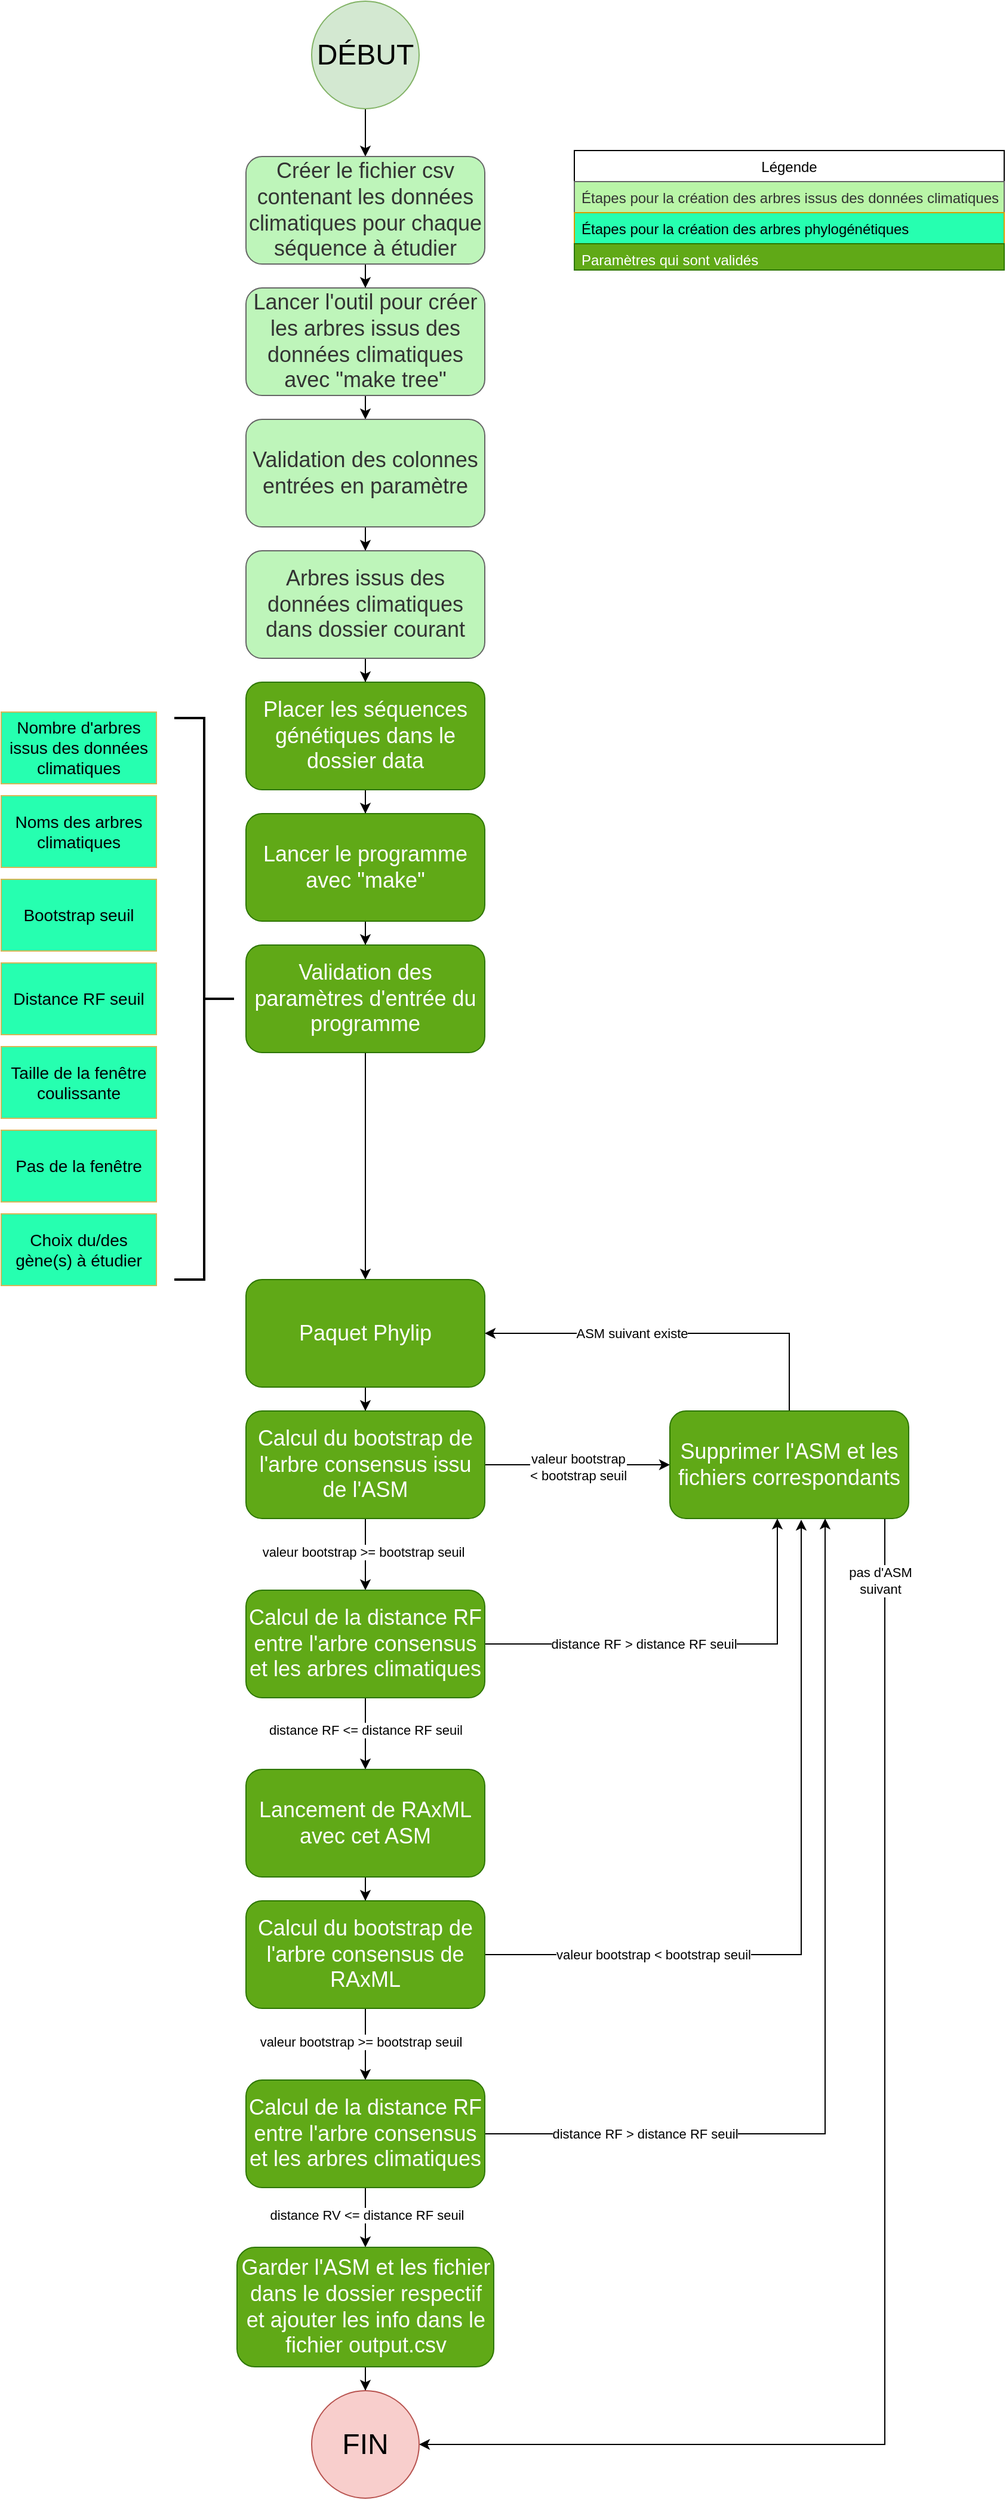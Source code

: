 <mxfile version="21.1.2" type="github" pages="11">
  <diagram id="ZQ_5J2CHFgrV61spP5Iu" name="Page-1">
    <mxGraphModel dx="1877" dy="1750" grid="1" gridSize="10" guides="1" tooltips="1" connect="1" arrows="1" fold="1" page="1" pageScale="1" pageWidth="827" pageHeight="1169" math="0" shadow="0">
      <root>
        <mxCell id="0" />
        <mxCell id="1" parent="0" />
        <mxCell id="yRUjxfShGHyIUCz7xi06-26" style="edgeStyle=orthogonalEdgeStyle;rounded=0;orthogonalLoop=1;jettySize=auto;html=1;entryX=0.5;entryY=0;entryDx=0;entryDy=0;" parent="1" source="yRUjxfShGHyIUCz7xi06-1" target="yRUjxfShGHyIUCz7xi06-2" edge="1">
          <mxGeometry relative="1" as="geometry" />
        </mxCell>
        <mxCell id="yRUjxfShGHyIUCz7xi06-1" value="&lt;font style=&quot;font-size: 24px&quot;&gt;DÉBUT&lt;/font&gt;" style="ellipse;whiteSpace=wrap;html=1;aspect=fixed;strokeColor=#82b366;fillColor=#D3E8D1;" parent="1" vertex="1">
          <mxGeometry x="40" y="-40" width="90" height="90" as="geometry" />
        </mxCell>
        <mxCell id="yRUjxfShGHyIUCz7xi06-27" style="edgeStyle=orthogonalEdgeStyle;rounded=0;orthogonalLoop=1;jettySize=auto;html=1;entryX=0.5;entryY=0;entryDx=0;entryDy=0;" parent="1" source="yRUjxfShGHyIUCz7xi06-2" target="yRUjxfShGHyIUCz7xi06-3" edge="1">
          <mxGeometry relative="1" as="geometry" />
        </mxCell>
        <mxCell id="yRUjxfShGHyIUCz7xi06-2" value="&lt;font style=&quot;font-size: 18px&quot;&gt;Créer le fichier csv contenant les données climatiques pour chaque séquence à étudier&lt;br&gt;&lt;/font&gt;" style="rounded=1;whiteSpace=wrap;html=1;strokeColor=#666666;fontColor=#333333;fillColor=#BEF5BA;" parent="1" vertex="1">
          <mxGeometry x="-15" y="90" width="200" height="90" as="geometry" />
        </mxCell>
        <mxCell id="yRUjxfShGHyIUCz7xi06-29" value="" style="edgeStyle=orthogonalEdgeStyle;rounded=0;orthogonalLoop=1;jettySize=auto;html=1;" parent="1" source="yRUjxfShGHyIUCz7xi06-3" target="yRUjxfShGHyIUCz7xi06-4" edge="1">
          <mxGeometry relative="1" as="geometry">
            <Array as="points">
              <mxPoint x="85" y="330" />
              <mxPoint x="85" y="330" />
            </Array>
          </mxGeometry>
        </mxCell>
        <mxCell id="yRUjxfShGHyIUCz7xi06-3" value="&lt;font style=&quot;font-size: 18px&quot;&gt;Lancer l&#39;outil pour créer les arbres issus des données climatiques avec &quot;make tree&quot;&lt;/font&gt;" style="rounded=1;whiteSpace=wrap;html=1;strokeColor=#666666;fontColor=#333333;fillColor=#BEF5BA;" parent="1" vertex="1">
          <mxGeometry x="-15" y="200" width="200" height="90" as="geometry" />
        </mxCell>
        <mxCell id="yRUjxfShGHyIUCz7xi06-30" style="edgeStyle=orthogonalEdgeStyle;rounded=0;orthogonalLoop=1;jettySize=auto;html=1;entryX=0.5;entryY=0;entryDx=0;entryDy=0;" parent="1" source="yRUjxfShGHyIUCz7xi06-4" target="yRUjxfShGHyIUCz7xi06-5" edge="1">
          <mxGeometry relative="1" as="geometry" />
        </mxCell>
        <mxCell id="yRUjxfShGHyIUCz7xi06-4" value="&lt;font style=&quot;font-size: 18px&quot;&gt;Validation des colonnes entrées en paramètre&lt;/font&gt;" style="rounded=1;whiteSpace=wrap;html=1;strokeColor=#666666;fontColor=#333333;fillColor=#BEF5BA;" parent="1" vertex="1">
          <mxGeometry x="-15" y="310" width="200" height="90" as="geometry" />
        </mxCell>
        <mxCell id="yRUjxfShGHyIUCz7xi06-31" style="edgeStyle=orthogonalEdgeStyle;rounded=0;orthogonalLoop=1;jettySize=auto;html=1;entryX=0.5;entryY=0;entryDx=0;entryDy=0;" parent="1" source="yRUjxfShGHyIUCz7xi06-5" target="yRUjxfShGHyIUCz7xi06-6" edge="1">
          <mxGeometry relative="1" as="geometry" />
        </mxCell>
        <mxCell id="yRUjxfShGHyIUCz7xi06-5" value="&lt;font style=&quot;font-size: 18px&quot;&gt;Arbres issus des données climatiques dans dossier courant&lt;/font&gt;" style="rounded=1;whiteSpace=wrap;html=1;strokeColor=#666666;fontColor=#333333;fillColor=#BEF5BA;" parent="1" vertex="1">
          <mxGeometry x="-15" y="420" width="200" height="90" as="geometry" />
        </mxCell>
        <mxCell id="yRUjxfShGHyIUCz7xi06-32" style="edgeStyle=orthogonalEdgeStyle;rounded=0;orthogonalLoop=1;jettySize=auto;html=1;entryX=0.5;entryY=0;entryDx=0;entryDy=0;" parent="1" source="yRUjxfShGHyIUCz7xi06-6" target="yRUjxfShGHyIUCz7xi06-7" edge="1">
          <mxGeometry relative="1" as="geometry" />
        </mxCell>
        <mxCell id="yRUjxfShGHyIUCz7xi06-6" value="&lt;font style=&quot;font-size: 18px&quot;&gt;Placer les séquences génétiques dans le dossier data&lt;/font&gt;" style="rounded=1;whiteSpace=wrap;html=1;fillColor=#60a917;strokeColor=#2D7600;fontColor=#ffffff;" parent="1" vertex="1">
          <mxGeometry x="-15" y="530" width="200" height="90" as="geometry" />
        </mxCell>
        <mxCell id="yRUjxfShGHyIUCz7xi06-34" style="edgeStyle=orthogonalEdgeStyle;rounded=0;orthogonalLoop=1;jettySize=auto;html=1;entryX=0.5;entryY=0;entryDx=0;entryDy=0;" parent="1" source="yRUjxfShGHyIUCz7xi06-7" target="yRUjxfShGHyIUCz7xi06-8" edge="1">
          <mxGeometry relative="1" as="geometry" />
        </mxCell>
        <mxCell id="yRUjxfShGHyIUCz7xi06-7" value="&lt;span style=&quot;font-size: 18px&quot;&gt;Lancer le programme avec &quot;make&quot;&lt;/span&gt;" style="rounded=1;whiteSpace=wrap;html=1;fillColor=#60a917;strokeColor=#2D7600;fontColor=#ffffff;" parent="1" vertex="1">
          <mxGeometry x="-15" y="640" width="200" height="90" as="geometry" />
        </mxCell>
        <mxCell id="yRUjxfShGHyIUCz7xi06-35" style="edgeStyle=orthogonalEdgeStyle;rounded=0;orthogonalLoop=1;jettySize=auto;html=1;entryX=0.5;entryY=0;entryDx=0;entryDy=0;" parent="1" source="yRUjxfShGHyIUCz7xi06-8" target="yRUjxfShGHyIUCz7xi06-9" edge="1">
          <mxGeometry relative="1" as="geometry" />
        </mxCell>
        <mxCell id="yRUjxfShGHyIUCz7xi06-8" value="&lt;span style=&quot;font-size: 18px&quot;&gt;Validation des paramètres d&#39;entrée du programme&lt;/span&gt;" style="rounded=1;whiteSpace=wrap;html=1;fillColor=#60a917;strokeColor=#2D7600;fontColor=#ffffff;" parent="1" vertex="1">
          <mxGeometry x="-15" y="750" width="200" height="90" as="geometry" />
        </mxCell>
        <mxCell id="yRUjxfShGHyIUCz7xi06-36" value="" style="edgeStyle=orthogonalEdgeStyle;rounded=0;orthogonalLoop=1;jettySize=auto;html=1;" parent="1" source="yRUjxfShGHyIUCz7xi06-9" target="yRUjxfShGHyIUCz7xi06-10" edge="1">
          <mxGeometry relative="1" as="geometry" />
        </mxCell>
        <mxCell id="yRUjxfShGHyIUCz7xi06-9" value="&lt;span style=&quot;font-size: 18px&quot;&gt;Paquet Phylip&lt;/span&gt;" style="rounded=1;whiteSpace=wrap;html=1;fillColor=#60a917;strokeColor=#2D7600;fontColor=#ffffff;" parent="1" vertex="1">
          <mxGeometry x="-15" y="1030" width="200" height="90" as="geometry" />
        </mxCell>
        <mxCell id="yRUjxfShGHyIUCz7xi06-37" style="edgeStyle=orthogonalEdgeStyle;rounded=0;orthogonalLoop=1;jettySize=auto;html=1;entryX=0.5;entryY=0;entryDx=0;entryDy=0;" parent="1" source="yRUjxfShGHyIUCz7xi06-10" target="yRUjxfShGHyIUCz7xi06-12" edge="1">
          <mxGeometry relative="1" as="geometry" />
        </mxCell>
        <mxCell id="yRUjxfShGHyIUCz7xi06-38" value="valeur bootstrap &amp;gt;= bootstrap seuil" style="edgeLabel;html=1;align=center;verticalAlign=middle;resizable=0;points=[];" parent="yRUjxfShGHyIUCz7xi06-37" vertex="1" connectable="0">
          <mxGeometry x="-0.067" y="-2" relative="1" as="geometry">
            <mxPoint as="offset" />
          </mxGeometry>
        </mxCell>
        <mxCell id="yRUjxfShGHyIUCz7xi06-49" style="edgeStyle=orthogonalEdgeStyle;rounded=0;orthogonalLoop=1;jettySize=auto;html=1;" parent="1" source="yRUjxfShGHyIUCz7xi06-10" target="yRUjxfShGHyIUCz7xi06-11" edge="1">
          <mxGeometry relative="1" as="geometry" />
        </mxCell>
        <mxCell id="yRUjxfShGHyIUCz7xi06-50" value="valeur bootstrap&lt;br&gt;&amp;lt; bootstrap seuil" style="edgeLabel;html=1;align=center;verticalAlign=middle;resizable=0;points=[];" parent="yRUjxfShGHyIUCz7xi06-49" vertex="1" connectable="0">
          <mxGeometry x="0.008" y="-2" relative="1" as="geometry">
            <mxPoint as="offset" />
          </mxGeometry>
        </mxCell>
        <mxCell id="yRUjxfShGHyIUCz7xi06-10" value="&lt;span style=&quot;font-size: 18px&quot;&gt;Calcul du bootstrap de l&#39;arbre consensus issu de l&#39;ASM&lt;/span&gt;" style="rounded=1;whiteSpace=wrap;html=1;fillColor=#60a917;strokeColor=#2D7600;fontColor=#ffffff;" parent="1" vertex="1">
          <mxGeometry x="-15" y="1140" width="200" height="90" as="geometry" />
        </mxCell>
        <mxCell id="yRUjxfShGHyIUCz7xi06-51" style="edgeStyle=orthogonalEdgeStyle;rounded=0;orthogonalLoop=1;jettySize=auto;html=1;" parent="1" source="yRUjxfShGHyIUCz7xi06-11" target="yRUjxfShGHyIUCz7xi06-9" edge="1">
          <mxGeometry relative="1" as="geometry">
            <Array as="points">
              <mxPoint x="440" y="1075" />
            </Array>
          </mxGeometry>
        </mxCell>
        <mxCell id="yRUjxfShGHyIUCz7xi06-52" value="ASM suivant existe" style="edgeLabel;html=1;align=center;verticalAlign=middle;resizable=0;points=[];" parent="yRUjxfShGHyIUCz7xi06-51" vertex="1" connectable="0">
          <mxGeometry x="0.231" relative="1" as="geometry">
            <mxPoint as="offset" />
          </mxGeometry>
        </mxCell>
        <mxCell id="yRUjxfShGHyIUCz7xi06-59" style="edgeStyle=orthogonalEdgeStyle;rounded=0;orthogonalLoop=1;jettySize=auto;html=1;entryX=1;entryY=0.5;entryDx=0;entryDy=0;" parent="1" source="yRUjxfShGHyIUCz7xi06-11" target="yRUjxfShGHyIUCz7xi06-46" edge="1">
          <mxGeometry relative="1" as="geometry">
            <Array as="points">
              <mxPoint x="520" y="2005" />
            </Array>
          </mxGeometry>
        </mxCell>
        <mxCell id="yRUjxfShGHyIUCz7xi06-60" value="pas d&#39;ASM&lt;br&gt;suivant" style="edgeLabel;html=1;align=center;verticalAlign=middle;resizable=0;points=[];" parent="yRUjxfShGHyIUCz7xi06-59" vertex="1" connectable="0">
          <mxGeometry x="-0.911" y="-4" relative="1" as="geometry">
            <mxPoint as="offset" />
          </mxGeometry>
        </mxCell>
        <mxCell id="yRUjxfShGHyIUCz7xi06-11" value="&lt;span style=&quot;font-size: 18px&quot;&gt;Supprimer l&#39;ASM et les fichiers correspondants&lt;/span&gt;" style="rounded=1;whiteSpace=wrap;html=1;fillColor=#60a917;strokeColor=#2D7600;fontColor=#ffffff;" parent="1" vertex="1">
          <mxGeometry x="340" y="1140" width="200" height="90" as="geometry" />
        </mxCell>
        <mxCell id="yRUjxfShGHyIUCz7xi06-39" style="edgeStyle=orthogonalEdgeStyle;rounded=0;orthogonalLoop=1;jettySize=auto;html=1;entryX=0.5;entryY=0;entryDx=0;entryDy=0;" parent="1" source="yRUjxfShGHyIUCz7xi06-12" target="yRUjxfShGHyIUCz7xi06-13" edge="1">
          <mxGeometry relative="1" as="geometry" />
        </mxCell>
        <mxCell id="yRUjxfShGHyIUCz7xi06-40" value="distance RF &amp;lt;= distance RF seuil" style="edgeLabel;html=1;align=center;verticalAlign=middle;resizable=0;points=[];" parent="yRUjxfShGHyIUCz7xi06-39" vertex="1" connectable="0">
          <mxGeometry x="-0.1" relative="1" as="geometry">
            <mxPoint as="offset" />
          </mxGeometry>
        </mxCell>
        <mxCell id="yRUjxfShGHyIUCz7xi06-53" style="edgeStyle=orthogonalEdgeStyle;rounded=0;orthogonalLoop=1;jettySize=auto;html=1;" parent="1" source="yRUjxfShGHyIUCz7xi06-12" edge="1">
          <mxGeometry relative="1" as="geometry">
            <mxPoint x="430" y="1230" as="targetPoint" />
            <Array as="points">
              <mxPoint x="430" y="1335" />
              <mxPoint x="430" y="1230" />
            </Array>
          </mxGeometry>
        </mxCell>
        <mxCell id="yRUjxfShGHyIUCz7xi06-54" value="distance RF &amp;gt; distance RF seuil" style="edgeLabel;html=1;align=center;verticalAlign=middle;resizable=0;points=[];" parent="yRUjxfShGHyIUCz7xi06-53" vertex="1" connectable="0">
          <mxGeometry x="-0.472" y="1" relative="1" as="geometry">
            <mxPoint x="40" y="1" as="offset" />
          </mxGeometry>
        </mxCell>
        <mxCell id="yRUjxfShGHyIUCz7xi06-12" value="&lt;span style=&quot;font-size: 18px&quot;&gt;Calcul de la distance RF entre l&#39;arbre consensus et les arbres climatiques&lt;/span&gt;" style="rounded=1;whiteSpace=wrap;html=1;fillColor=#60a917;strokeColor=#2D7600;fontColor=#ffffff;" parent="1" vertex="1">
          <mxGeometry x="-15" y="1290" width="200" height="90" as="geometry" />
        </mxCell>
        <mxCell id="yRUjxfShGHyIUCz7xi06-41" style="edgeStyle=orthogonalEdgeStyle;rounded=0;orthogonalLoop=1;jettySize=auto;html=1;entryX=0.5;entryY=0;entryDx=0;entryDy=0;" parent="1" source="yRUjxfShGHyIUCz7xi06-13" target="yRUjxfShGHyIUCz7xi06-14" edge="1">
          <mxGeometry relative="1" as="geometry" />
        </mxCell>
        <mxCell id="yRUjxfShGHyIUCz7xi06-13" value="&lt;span style=&quot;font-size: 18px&quot;&gt;Lancement de RAxML avec cet ASM&lt;/span&gt;" style="rounded=1;whiteSpace=wrap;html=1;fillColor=#60a917;strokeColor=#2D7600;fontColor=#ffffff;" parent="1" vertex="1">
          <mxGeometry x="-15" y="1440" width="200" height="90" as="geometry" />
        </mxCell>
        <mxCell id="yRUjxfShGHyIUCz7xi06-42" style="edgeStyle=orthogonalEdgeStyle;rounded=0;orthogonalLoop=1;jettySize=auto;html=1;entryX=0.5;entryY=0;entryDx=0;entryDy=0;" parent="1" source="yRUjxfShGHyIUCz7xi06-14" target="yRUjxfShGHyIUCz7xi06-15" edge="1">
          <mxGeometry relative="1" as="geometry" />
        </mxCell>
        <mxCell id="yRUjxfShGHyIUCz7xi06-43" value="valeur bootstrap &amp;gt;= bootstrap seuil" style="edgeLabel;html=1;align=center;verticalAlign=middle;resizable=0;points=[];" parent="yRUjxfShGHyIUCz7xi06-42" vertex="1" connectable="0">
          <mxGeometry x="-0.067" y="-4" relative="1" as="geometry">
            <mxPoint as="offset" />
          </mxGeometry>
        </mxCell>
        <mxCell id="yRUjxfShGHyIUCz7xi06-55" style="edgeStyle=orthogonalEdgeStyle;rounded=0;orthogonalLoop=1;jettySize=auto;html=1;" parent="1" source="yRUjxfShGHyIUCz7xi06-14" edge="1">
          <mxGeometry relative="1" as="geometry">
            <mxPoint x="450" y="1231" as="targetPoint" />
            <Array as="points">
              <mxPoint x="450" y="1595" />
              <mxPoint x="450" y="1231" />
            </Array>
          </mxGeometry>
        </mxCell>
        <mxCell id="yRUjxfShGHyIUCz7xi06-56" value="valeur bootstrap &amp;lt; bootstrap seuil" style="edgeLabel;html=1;align=center;verticalAlign=middle;resizable=0;points=[];" parent="yRUjxfShGHyIUCz7xi06-55" vertex="1" connectable="0">
          <mxGeometry x="-0.626" y="2" relative="1" as="geometry">
            <mxPoint x="23" y="2" as="offset" />
          </mxGeometry>
        </mxCell>
        <mxCell id="yRUjxfShGHyIUCz7xi06-14" value="&lt;span style=&quot;font-size: 18px&quot;&gt;Calcul du bootstrap de l&#39;arbre consensus de RAxML&lt;/span&gt;" style="rounded=1;whiteSpace=wrap;html=1;fillColor=#60a917;strokeColor=#2D7600;fontColor=#ffffff;" parent="1" vertex="1">
          <mxGeometry x="-15" y="1550" width="200" height="90" as="geometry" />
        </mxCell>
        <mxCell id="yRUjxfShGHyIUCz7xi06-44" style="edgeStyle=orthogonalEdgeStyle;rounded=0;orthogonalLoop=1;jettySize=auto;html=1;entryX=0.5;entryY=0;entryDx=0;entryDy=0;" parent="1" source="yRUjxfShGHyIUCz7xi06-15" target="yRUjxfShGHyIUCz7xi06-16" edge="1">
          <mxGeometry relative="1" as="geometry" />
        </mxCell>
        <mxCell id="yRUjxfShGHyIUCz7xi06-45" value="distance RV &amp;lt;= distance RF seuil" style="edgeLabel;html=1;align=center;verticalAlign=middle;resizable=0;points=[];" parent="yRUjxfShGHyIUCz7xi06-44" vertex="1" connectable="0">
          <mxGeometry x="-0.1" relative="1" as="geometry">
            <mxPoint x="1" as="offset" />
          </mxGeometry>
        </mxCell>
        <mxCell id="yRUjxfShGHyIUCz7xi06-57" style="edgeStyle=orthogonalEdgeStyle;rounded=0;orthogonalLoop=1;jettySize=auto;html=1;" parent="1" source="yRUjxfShGHyIUCz7xi06-15" edge="1">
          <mxGeometry relative="1" as="geometry">
            <mxPoint x="470" y="1230" as="targetPoint" />
            <Array as="points">
              <mxPoint x="470" y="1745" />
              <mxPoint x="470" y="1230" />
            </Array>
          </mxGeometry>
        </mxCell>
        <mxCell id="yRUjxfShGHyIUCz7xi06-58" value="distance RF &amp;gt; distance RF seuil" style="edgeLabel;html=1;align=center;verticalAlign=middle;resizable=0;points=[];" parent="yRUjxfShGHyIUCz7xi06-57" vertex="1" connectable="0">
          <mxGeometry x="-0.802" y="2" relative="1" as="geometry">
            <mxPoint x="55" y="2" as="offset" />
          </mxGeometry>
        </mxCell>
        <mxCell id="yRUjxfShGHyIUCz7xi06-15" value="&lt;span style=&quot;font-size: 18px&quot;&gt;Calcul de la distance RF entre l&#39;arbre consensus et les arbres climatiques&lt;/span&gt;" style="rounded=1;whiteSpace=wrap;html=1;fillColor=#60a917;strokeColor=#2D7600;fontColor=#ffffff;" parent="1" vertex="1">
          <mxGeometry x="-15" y="1700" width="200" height="90" as="geometry" />
        </mxCell>
        <mxCell id="yRUjxfShGHyIUCz7xi06-47" style="edgeStyle=orthogonalEdgeStyle;rounded=0;orthogonalLoop=1;jettySize=auto;html=1;entryX=0.5;entryY=0;entryDx=0;entryDy=0;" parent="1" source="yRUjxfShGHyIUCz7xi06-16" target="yRUjxfShGHyIUCz7xi06-46" edge="1">
          <mxGeometry relative="1" as="geometry" />
        </mxCell>
        <mxCell id="yRUjxfShGHyIUCz7xi06-16" value="&lt;span style=&quot;font-size: 18px&quot;&gt;Garder l&#39;ASM et les fichier dans le dossier respectif et ajouter les info dans le fichier output.csv&lt;/span&gt;" style="rounded=1;whiteSpace=wrap;html=1;fillColor=#60a917;strokeColor=#2D7600;fontColor=#ffffff;" parent="1" vertex="1">
          <mxGeometry x="-22.5" y="1840" width="215" height="100" as="geometry" />
        </mxCell>
        <mxCell id="yRUjxfShGHyIUCz7xi06-17" value="" style="strokeWidth=2;html=1;shape=mxgraph.flowchart.annotation_2;align=left;labelPosition=right;pointerEvents=1;rotation=-180;" parent="1" vertex="1">
          <mxGeometry x="-75" y="560" width="50" height="470" as="geometry" />
        </mxCell>
        <mxCell id="yRUjxfShGHyIUCz7xi06-18" value="&lt;font style=&quot;font-size: 14px&quot;&gt;Nombre d&#39;arbres issus des données climatiques&lt;/font&gt;" style="whiteSpace=wrap;html=1;strokeColor=#d6b656;fillColor=#26FFB0;" parent="1" vertex="1">
          <mxGeometry x="-220" y="555" width="130" height="60" as="geometry" />
        </mxCell>
        <mxCell id="yRUjxfShGHyIUCz7xi06-19" value="&lt;font style=&quot;font-size: 14px&quot;&gt;Noms des arbres climatiques&lt;/font&gt;" style="whiteSpace=wrap;html=1;strokeColor=#d6b656;fillColor=#26FFB0;" parent="1" vertex="1">
          <mxGeometry x="-220" y="625" width="130" height="60" as="geometry" />
        </mxCell>
        <mxCell id="yRUjxfShGHyIUCz7xi06-20" value="&lt;span style=&quot;font-size: 14px&quot;&gt;Bootstrap seuil&lt;/span&gt;" style="whiteSpace=wrap;html=1;strokeColor=#d6b656;fillColor=#26FFB0;" parent="1" vertex="1">
          <mxGeometry x="-220" y="695" width="130" height="60" as="geometry" />
        </mxCell>
        <mxCell id="yRUjxfShGHyIUCz7xi06-21" value="&lt;font style=&quot;font-size: 14px&quot;&gt;Distance RF seuil&lt;/font&gt;" style="whiteSpace=wrap;html=1;strokeColor=#d6b656;fillColor=#26FFB0;" parent="1" vertex="1">
          <mxGeometry x="-220" y="765" width="130" height="60" as="geometry" />
        </mxCell>
        <mxCell id="yRUjxfShGHyIUCz7xi06-22" value="&lt;span style=&quot;font-size: 14px&quot;&gt;Taille de la fenêtre coulissante&lt;/span&gt;" style="whiteSpace=wrap;html=1;strokeColor=#d6b656;fillColor=#26FFB0;" parent="1" vertex="1">
          <mxGeometry x="-220" y="835" width="130" height="60" as="geometry" />
        </mxCell>
        <mxCell id="yRUjxfShGHyIUCz7xi06-23" value="&lt;font style=&quot;font-size: 14px&quot;&gt;Pas de la fenêtre&lt;/font&gt;" style="whiteSpace=wrap;html=1;strokeColor=#d6b656;fillColor=#26FFB0;" parent="1" vertex="1">
          <mxGeometry x="-220" y="905" width="130" height="60" as="geometry" />
        </mxCell>
        <mxCell id="yRUjxfShGHyIUCz7xi06-24" value="&lt;font style=&quot;font-size: 14px&quot;&gt;Choix du/des gène(s) à étudier&lt;/font&gt;" style="whiteSpace=wrap;html=1;strokeColor=#d6b656;fillColor=#26FFB0;" parent="1" vertex="1">
          <mxGeometry x="-220" y="975" width="130" height="60" as="geometry" />
        </mxCell>
        <mxCell id="yRUjxfShGHyIUCz7xi06-46" value="&lt;span style=&quot;font-size: 24px&quot;&gt;FIN&lt;/span&gt;" style="ellipse;whiteSpace=wrap;html=1;aspect=fixed;fillColor=#f8cecc;strokeColor=#b85450;" parent="1" vertex="1">
          <mxGeometry x="40" y="1960" width="90" height="90" as="geometry" />
        </mxCell>
        <mxCell id="fQx-nFCOjSMi0LGkXyse-1" value="Légende" style="swimlane;fontStyle=0;childLayout=stackLayout;horizontal=1;startSize=26;horizontalStack=0;resizeParent=1;resizeParentMax=0;resizeLast=0;collapsible=1;marginBottom=0;" parent="1" vertex="1">
          <mxGeometry x="260" y="85" width="360" height="100" as="geometry" />
        </mxCell>
        <mxCell id="fQx-nFCOjSMi0LGkXyse-2" value="Étapes pour la création des arbres issus des données climatiques" style="text;strokeColor=#666666;align=left;verticalAlign=top;spacingLeft=4;spacingRight=4;overflow=hidden;rotatable=0;points=[[0,0.5],[1,0.5]];portConstraint=eastwest;fontColor=#333333;fillColor=#B9F5A7;" parent="fQx-nFCOjSMi0LGkXyse-1" vertex="1">
          <mxGeometry y="26" width="360" height="26" as="geometry" />
        </mxCell>
        <mxCell id="fQx-nFCOjSMi0LGkXyse-3" value="Étapes pour la création des arbres phylogénétiques" style="text;strokeColor=#d79b00;align=left;verticalAlign=top;spacingLeft=4;spacingRight=4;overflow=hidden;rotatable=0;points=[[0,0.5],[1,0.5]];portConstraint=eastwest;fillColor=#26FFB0;" parent="fQx-nFCOjSMi0LGkXyse-1" vertex="1">
          <mxGeometry y="52" width="360" height="26" as="geometry" />
        </mxCell>
        <mxCell id="fQx-nFCOjSMi0LGkXyse-4" value="Paramètres qui sont validés" style="text;strokeColor=#2D7600;fillColor=#60a917;align=left;verticalAlign=top;spacingLeft=4;spacingRight=4;overflow=hidden;rotatable=0;points=[[0,0.5],[1,0.5]];portConstraint=eastwest;fontColor=#ffffff;" parent="fQx-nFCOjSMi0LGkXyse-1" vertex="1">
          <mxGeometry y="78" width="360" height="22" as="geometry" />
        </mxCell>
      </root>
    </mxGraphModel>
  </diagram>
  <diagram id="43QNRrQkuy5S_R5MGL4-" name="Page-2">
    <mxGraphModel dx="2272" dy="1854" grid="1" gridSize="10" guides="1" tooltips="1" connect="1" arrows="1" fold="1" page="1" pageScale="1" pageWidth="850" pageHeight="1100" math="0" shadow="0">
      <root>
        <mxCell id="Q7fzbbWbQliHNp1XzF6x-0" />
        <mxCell id="Q7fzbbWbQliHNp1XzF6x-1" parent="Q7fzbbWbQliHNp1XzF6x-0" />
        <mxCell id="Q7fzbbWbQliHNp1XzF6x-2" style="edgeStyle=orthogonalEdgeStyle;rounded=0;orthogonalLoop=1;jettySize=auto;html=1;entryX=0.5;entryY=0;entryDx=0;entryDy=0;" parent="Q7fzbbWbQliHNp1XzF6x-1" target="Q7fzbbWbQliHNp1XzF6x-9" edge="1">
          <mxGeometry relative="1" as="geometry">
            <mxPoint x="-210.04" y="30" as="sourcePoint" />
            <mxPoint x="-210.04" y="50" as="targetPoint" />
          </mxGeometry>
        </mxCell>
        <mxCell id="Q7fzbbWbQliHNp1XzF6x-8" style="edgeStyle=orthogonalEdgeStyle;rounded=0;orthogonalLoop=1;jettySize=auto;html=1;entryX=0.474;entryY=0;entryDx=0;entryDy=0;entryPerimeter=0;" parent="Q7fzbbWbQliHNp1XzF6x-1" target="Q7fzbbWbQliHNp1XzF6x-11" edge="1">
          <mxGeometry relative="1" as="geometry">
            <mxPoint x="-210" y="160" as="sourcePoint" />
            <Array as="points">
              <mxPoint x="-210" y="230" />
            </Array>
          </mxGeometry>
        </mxCell>
        <mxCell id="Q7fzbbWbQliHNp1XzF6x-9" value="&lt;font style=&quot;font-size: 18px&quot;&gt;Validation des paramètres&lt;/font&gt;" style="rounded=1;whiteSpace=wrap;html=1;strokeColor=#666666;fontColor=#333333;fillColor=#BEF5BA;" parent="Q7fzbbWbQliHNp1XzF6x-1" vertex="1">
          <mxGeometry x="-310" y="70" width="200" height="90" as="geometry" />
        </mxCell>
        <mxCell id="Q7fzbbWbQliHNp1XzF6x-11" value="&lt;font style=&quot;font-size: 18px&quot;&gt;Création des arbres issus des données climatiques&lt;/font&gt;" style="rounded=1;whiteSpace=wrap;html=1;strokeColor=#666666;fontColor=#333333;fillColor=#BEF5BA;" parent="Q7fzbbWbQliHNp1XzF6x-1" vertex="1">
          <mxGeometry x="-305" y="230" width="200" height="90" as="geometry" />
        </mxCell>
        <mxCell id="Q7fzbbWbQliHNp1XzF6x-16" style="edgeStyle=orthogonalEdgeStyle;rounded=0;orthogonalLoop=1;jettySize=auto;html=1;entryX=0.5;entryY=0;entryDx=0;entryDy=0;exitX=0.5;exitY=1;exitDx=0;exitDy=0;" parent="Q7fzbbWbQliHNp1XzF6x-1" source="R9qOdBa61c9OX_-5L8GD-18" target="Q7fzbbWbQliHNp1XzF6x-19" edge="1">
          <mxGeometry relative="1" as="geometry">
            <mxPoint x="285" y="373" as="sourcePoint" />
          </mxGeometry>
        </mxCell>
        <mxCell id="Q7fzbbWbQliHNp1XzF6x-17" value="&lt;span style=&quot;font-size: 18px&quot;&gt;Validation des paramètres d&#39;entrée du programme&lt;/span&gt;" style="rounded=1;whiteSpace=wrap;html=1;fillColor=#60a917;strokeColor=#2D7600;fontColor=#ffffff;" parent="Q7fzbbWbQliHNp1XzF6x-1" vertex="1">
          <mxGeometry x="185" y="70" width="200" height="90" as="geometry" />
        </mxCell>
        <mxCell id="Q7fzbbWbQliHNp1XzF6x-18" value="" style="edgeStyle=orthogonalEdgeStyle;rounded=0;orthogonalLoop=1;jettySize=auto;html=1;exitX=0.5;exitY=1;exitDx=0;exitDy=0;" parent="Q7fzbbWbQliHNp1XzF6x-1" source="Q7fzbbWbQliHNp1XzF6x-19" target="Q7fzbbWbQliHNp1XzF6x-24" edge="1">
          <mxGeometry relative="1" as="geometry">
            <Array as="points">
              <mxPoint x="285" y="668" />
            </Array>
          </mxGeometry>
        </mxCell>
        <mxCell id="R9qOdBa61c9OX_-5L8GD-33" style="edgeStyle=orthogonalEdgeStyle;rounded=0;orthogonalLoop=1;jettySize=auto;html=1;fontFamily=Helvetica;fontSize=18;" parent="Q7fzbbWbQliHNp1XzF6x-1" source="Q7fzbbWbQliHNp1XzF6x-24" edge="1">
          <mxGeometry relative="1" as="geometry">
            <mxPoint x="275" y="740" as="targetPoint" />
          </mxGeometry>
        </mxCell>
        <mxCell id="Q7fzbbWbQliHNp1XzF6x-24" value="&lt;span style=&quot;font-size: 18px&quot;&gt;Calcul du bootstrap de l&#39;arbre consensus issu de l&#39;ASM&lt;/span&gt;" style="rounded=1;whiteSpace=wrap;html=1;fillColor=#60a917;strokeColor=#2D7600;fontColor=#ffffff;" parent="Q7fzbbWbQliHNp1XzF6x-1" vertex="1">
          <mxGeometry x="175" y="613" width="200" height="90" as="geometry" />
        </mxCell>
        <mxCell id="Q7fzbbWbQliHNp1XzF6x-27" style="edgeStyle=orthogonalEdgeStyle;rounded=0;orthogonalLoop=1;jettySize=auto;html=1;exitX=1;exitY=0.5;exitDx=0;exitDy=0;entryX=0.994;entryY=0.567;entryDx=0;entryDy=0;entryPerimeter=0;" parent="Q7fzbbWbQliHNp1XzF6x-1" source="R9qOdBa61c9OX_-5L8GD-15" target="Q7fzbbWbQliHNp1XzF6x-24" edge="1">
          <mxGeometry relative="1" as="geometry">
            <Array as="points">
              <mxPoint x="560" y="780" />
              <mxPoint x="560" y="664" />
            </Array>
            <mxPoint x="460.004" y="863.03" as="sourcePoint" />
            <mxPoint x="564.97" y="650.03" as="targetPoint" />
          </mxGeometry>
        </mxCell>
        <mxCell id="Q7fzbbWbQliHNp1XzF6x-28" value="suivant" style="edgeLabel;html=1;align=center;verticalAlign=middle;resizable=0;points=[];fontSize=18;" parent="Q7fzbbWbQliHNp1XzF6x-27" vertex="1" connectable="0">
          <mxGeometry x="-0.911" y="-4" relative="1" as="geometry">
            <mxPoint x="96" y="-64" as="offset" />
          </mxGeometry>
        </mxCell>
        <mxCell id="R9qOdBa61c9OX_-5L8GD-31" style="edgeStyle=orthogonalEdgeStyle;rounded=0;orthogonalLoop=1;jettySize=auto;html=1;entryX=0.5;entryY=0;entryDx=0;entryDy=0;fontFamily=Helvetica;fontSize=18;" parent="Q7fzbbWbQliHNp1XzF6x-1" source="Q7fzbbWbQliHNp1XzF6x-34" target="R9qOdBa61c9OX_-5L8GD-27" edge="1">
          <mxGeometry relative="1" as="geometry" />
        </mxCell>
        <mxCell id="Q7fzbbWbQliHNp1XzF6x-34" value="&lt;span style=&quot;font-size: 18px&quot;&gt;Calcul de la distance RF entre l&#39;arbre consensus et les arbres climatiques&lt;/span&gt;" style="rounded=1;whiteSpace=wrap;html=1;fillColor=#60a917;strokeColor=#2D7600;fontColor=#ffffff;" parent="Q7fzbbWbQliHNp1XzF6x-1" vertex="1">
          <mxGeometry x="-310" y="850" width="200" height="90" as="geometry" />
        </mxCell>
        <mxCell id="R9qOdBa61c9OX_-5L8GD-35" style="edgeStyle=orthogonalEdgeStyle;rounded=0;orthogonalLoop=1;jettySize=auto;html=1;fontFamily=Helvetica;fontSize=18;" parent="Q7fzbbWbQliHNp1XzF6x-1" source="Q7fzbbWbQliHNp1XzF6x-36" target="Q7fzbbWbQliHNp1XzF6x-41" edge="1">
          <mxGeometry relative="1" as="geometry" />
        </mxCell>
        <mxCell id="Q7fzbbWbQliHNp1XzF6x-36" value="&lt;span style=&quot;font-size: 18px&quot;&gt;Création de l&#39;arbre phylogénétique le plus parcimonieux&lt;/span&gt;" style="rounded=1;whiteSpace=wrap;html=1;fillColor=#60a917;strokeColor=#2D7600;fontColor=#ffffff;" parent="Q7fzbbWbQliHNp1XzF6x-1" vertex="1">
          <mxGeometry x="-310" y="1130" width="200" height="90" as="geometry" />
        </mxCell>
        <mxCell id="R9qOdBa61c9OX_-5L8GD-40" style="edgeStyle=orthogonalEdgeStyle;rounded=0;orthogonalLoop=1;jettySize=auto;html=1;entryX=0.5;entryY=0;entryDx=0;entryDy=0;fontFamily=Helvetica;fontSize=18;" parent="Q7fzbbWbQliHNp1XzF6x-1" source="Q7fzbbWbQliHNp1XzF6x-41" target="R9qOdBa61c9OX_-5L8GD-36" edge="1">
          <mxGeometry relative="1" as="geometry" />
        </mxCell>
        <mxCell id="Q7fzbbWbQliHNp1XzF6x-41" value="&lt;span style=&quot;font-size: 18px&quot;&gt;Calcul du bootstrap&amp;nbsp;&lt;/span&gt;" style="rounded=1;whiteSpace=wrap;html=1;fillColor=#60a917;strokeColor=#2D7600;fontColor=#ffffff;" parent="Q7fzbbWbQliHNp1XzF6x-1" vertex="1">
          <mxGeometry x="-310.01" y="1260" width="200" height="90" as="geometry" />
        </mxCell>
        <mxCell id="Q7fzbbWbQliHNp1XzF6x-47" style="edgeStyle=orthogonalEdgeStyle;rounded=0;orthogonalLoop=1;jettySize=auto;html=1;entryX=0.083;entryY=0.484;entryDx=0;entryDy=0;entryPerimeter=0;" parent="Q7fzbbWbQliHNp1XzF6x-1" source="Q7fzbbWbQliHNp1XzF6x-48" target="Q7fzbbWbQliHNp1XzF6x-66" edge="1">
          <mxGeometry relative="1" as="geometry">
            <mxPoint x="85" y="1960" as="targetPoint" />
          </mxGeometry>
        </mxCell>
        <mxCell id="Q7fzbbWbQliHNp1XzF6x-48" value="&lt;span style=&quot;font-size: 18px&quot;&gt;Garder l&#39;ASM et les fichier dans le dossier respectif et ajouter les info dans le fichier output.csv&lt;/span&gt;" style="rounded=1;whiteSpace=wrap;html=1;fillColor=#60a917;strokeColor=#2D7600;fontColor=#ffffff;" parent="Q7fzbbWbQliHNp1XzF6x-1" vertex="1">
          <mxGeometry x="-318.75" y="1540" width="215" height="100" as="geometry" />
        </mxCell>
        <mxCell id="Q7fzbbWbQliHNp1XzF6x-49" value="" style="strokeWidth=2;html=1;shape=mxgraph.flowchart.annotation_2;align=left;labelPosition=right;pointerEvents=1;rotation=-90;direction=south;" parent="Q7fzbbWbQliHNp1XzF6x-1" vertex="1">
          <mxGeometry x="288.07" y="444.09" width="270.45" height="83.38" as="geometry" />
        </mxCell>
        <mxCell id="Q7fzbbWbQliHNp1XzF6x-58" value="Légende" style="swimlane;fontStyle=0;childLayout=stackLayout;horizontal=1;startSize=26;horizontalStack=0;resizeParent=1;resizeParentMax=0;resizeLast=0;collapsible=1;marginBottom=0;" parent="Q7fzbbWbQliHNp1XzF6x-1" vertex="1">
          <mxGeometry x="450" y="-100" width="360" height="100" as="geometry" />
        </mxCell>
        <mxCell id="Q7fzbbWbQliHNp1XzF6x-59" value="Étapes pour la création des arbres issus des données climatiques" style="text;strokeColor=#666666;align=left;verticalAlign=top;spacingLeft=4;spacingRight=4;overflow=hidden;rotatable=0;points=[[0,0.5],[1,0.5]];portConstraint=eastwest;fontColor=#333333;fillColor=#B9F5A7;" parent="Q7fzbbWbQliHNp1XzF6x-58" vertex="1">
          <mxGeometry y="26" width="360" height="26" as="geometry" />
        </mxCell>
        <mxCell id="Q7fzbbWbQliHNp1XzF6x-60" value="Étapes pour la création des arbres phylogénétiques" style="text;strokeColor=#d79b00;align=left;verticalAlign=top;spacingLeft=4;spacingRight=4;overflow=hidden;rotatable=0;points=[[0,0.5],[1,0.5]];portConstraint=eastwest;fillColor=#26FFB0;" parent="Q7fzbbWbQliHNp1XzF6x-58" vertex="1">
          <mxGeometry y="52" width="360" height="26" as="geometry" />
        </mxCell>
        <mxCell id="Q7fzbbWbQliHNp1XzF6x-61" value="Paramètres qui sont validés" style="text;strokeColor=#2D7600;fillColor=#60a917;align=left;verticalAlign=top;spacingLeft=4;spacingRight=4;overflow=hidden;rotatable=0;points=[[0,0.5],[1,0.5]];portConstraint=eastwest;fontColor=#ffffff;" parent="Q7fzbbWbQliHNp1XzF6x-58" vertex="1">
          <mxGeometry y="78" width="360" height="22" as="geometry" />
        </mxCell>
        <mxCell id="Q7fzbbWbQliHNp1XzF6x-62" value="Début" style="ellipse;shape=cloud;fillColor=#26FFB0;fontSize=18;fontFamily=Helvetica;" parent="Q7fzbbWbQliHNp1XzF6x-1" vertex="1">
          <mxGeometry x="-305" y="-80" width="175" height="120" as="geometry" />
        </mxCell>
        <mxCell id="Q7fzbbWbQliHNp1XzF6x-66" value="Fin" style="ellipse;shape=cloud;fillColor=#26FFB0;fontSize=18;fontFamily=Helvetica;" parent="Q7fzbbWbQliHNp1XzF6x-1" vertex="1">
          <mxGeometry x="-10" y="1620" width="175" height="120" as="geometry" />
        </mxCell>
        <mxCell id="Q7fzbbWbQliHNp1XzF6x-19" value="&lt;span style=&quot;font-size: 18px&quot;&gt;Paquet Phylip&lt;/span&gt;" style="rounded=1;whiteSpace=wrap;html=1;fillColor=#60a917;strokeColor=#2D7600;fontColor=#ffffff;" parent="Q7fzbbWbQliHNp1XzF6x-1" vertex="1">
          <mxGeometry x="185" y="443" width="200" height="90" as="geometry" />
        </mxCell>
        <mxCell id="R9qOdBa61c9OX_-5L8GD-1" value="Neightor" style="shape=step;perimeter=stepPerimeter;whiteSpace=wrap;html=1;fixedSize=1;fontFamily=Helvetica;fontSize=18;fillColor=#a0522d;strokeColor=#6D1F00;fontColor=#ffffff;" parent="Q7fzbbWbQliHNp1XzF6x-1" vertex="1">
          <mxGeometry x="480" y="563" width="120" height="50" as="geometry" />
        </mxCell>
        <mxCell id="R9qOdBa61c9OX_-5L8GD-3" value="Consense" style="shape=step;perimeter=stepPerimeter;whiteSpace=wrap;html=1;fixedSize=1;fontFamily=Helvetica;fontSize=18;fillColor=#a0522d;strokeColor=#6D1F00;fontColor=#ffffff;" parent="Q7fzbbWbQliHNp1XzF6x-1" vertex="1">
          <mxGeometry x="480" y="353" width="120" height="50" as="geometry" />
        </mxCell>
        <mxCell id="R9qOdBa61c9OX_-5L8GD-5" value="dnaDist or protDist" style="shape=step;perimeter=stepPerimeter;whiteSpace=wrap;html=1;fixedSize=1;fontFamily=Helvetica;fontSize=18;fillColor=#a0522d;strokeColor=#6D1F00;fontColor=#ffffff;" parent="Q7fzbbWbQliHNp1XzF6x-1" vertex="1">
          <mxGeometry x="480" y="496" width="120" height="50" as="geometry" />
        </mxCell>
        <mxCell id="R9qOdBa61c9OX_-5L8GD-8" style="edgeStyle=orthogonalEdgeStyle;rounded=0;orthogonalLoop=1;jettySize=auto;html=1;exitX=0.5;exitY=1;exitDx=0;exitDy=0;fontFamily=Helvetica;fontSize=18;fillColor=#a0522d;strokeColor=#6D1F00;" parent="Q7fzbbWbQliHNp1XzF6x-1" source="R9qOdBa61c9OX_-5L8GD-3" target="R9qOdBa61c9OX_-5L8GD-3" edge="1">
          <mxGeometry relative="1" as="geometry" />
        </mxCell>
        <mxCell id="R9qOdBa61c9OX_-5L8GD-10" value="SeqBoot" style="shape=step;perimeter=stepPerimeter;whiteSpace=wrap;html=1;fixedSize=1;fontFamily=Helvetica;fontSize=18;fillColor=#a0522d;strokeColor=#6D1F00;fontColor=#ffffff;" parent="Q7fzbbWbQliHNp1XzF6x-1" vertex="1">
          <mxGeometry x="480" y="426" width="120" height="50" as="geometry" />
        </mxCell>
        <mxCell id="R9qOdBa61c9OX_-5L8GD-34" style="edgeStyle=orthogonalEdgeStyle;rounded=0;orthogonalLoop=1;jettySize=auto;html=1;entryX=1;entryY=0.5;entryDx=0;entryDy=0;fontFamily=Helvetica;fontSize=18;" parent="Q7fzbbWbQliHNp1XzF6x-1" source="R9qOdBa61c9OX_-5L8GD-15" target="Q7fzbbWbQliHNp1XzF6x-34" edge="1">
          <mxGeometry relative="1" as="geometry" />
        </mxCell>
        <mxCell id="R9qOdBa61c9OX_-5L8GD-15" value="&lt;span style=&quot;font-size: 18px&quot;&gt;valeur bootstrap&amp;nbsp;&lt;/span&gt;&lt;span style=&quot;font-size: 18px&quot;&gt;&amp;gt; bootstrap seuil&lt;/span&gt;" style="rhombus;whiteSpace=wrap;html=1;fontFamily=Helvetica;fontSize=18;fillColor=#60a917;strokeColor=#2D7600;fontColor=#ffffff;" parent="Q7fzbbWbQliHNp1XzF6x-1" vertex="1">
          <mxGeometry x="106.25" y="740" width="337.5" height="80" as="geometry" />
        </mxCell>
        <mxCell id="R9qOdBa61c9OX_-5L8GD-18" value="&lt;span style=&quot;font-size: 18px&quot;&gt;Alignement Multiple de Séquences (ASM)&lt;br&gt;&lt;/span&gt;" style="rounded=1;whiteSpace=wrap;html=1;fillColor=#60a917;strokeColor=#2D7600;fontColor=#ffffff;" parent="Q7fzbbWbQliHNp1XzF6x-1" vertex="1">
          <mxGeometry x="185" y="230" width="200" height="90" as="geometry" />
        </mxCell>
        <mxCell id="R9qOdBa61c9OX_-5L8GD-19" style="edgeStyle=orthogonalEdgeStyle;rounded=0;orthogonalLoop=1;jettySize=auto;html=1;exitX=0.5;exitY=1;exitDx=0;exitDy=0;" parent="Q7fzbbWbQliHNp1XzF6x-1" source="Q7fzbbWbQliHNp1XzF6x-17" edge="1">
          <mxGeometry relative="1" as="geometry">
            <mxPoint x="295" y="335" as="sourcePoint" />
            <mxPoint x="285" y="230" as="targetPoint" />
          </mxGeometry>
        </mxCell>
        <mxCell id="R9qOdBa61c9OX_-5L8GD-20" value="Muscle" style="shape=step;perimeter=stepPerimeter;whiteSpace=wrap;html=1;fixedSize=1;fontFamily=Helvetica;fontSize=18;fillColor=#a0522d;strokeColor=#6D1F00;fontColor=#ffffff;" parent="Q7fzbbWbQliHNp1XzF6x-1" vertex="1">
          <mxGeometry x="480" y="250" width="120" height="50" as="geometry" />
        </mxCell>
        <mxCell id="R9qOdBa61c9OX_-5L8GD-23" value="" style="edgeStyle=orthogonalEdgeStyle;rounded=0;orthogonalLoop=1;jettySize=auto;html=1;entryX=0.003;entryY=0.596;entryDx=0;entryDy=0;entryPerimeter=0;" parent="Q7fzbbWbQliHNp1XzF6x-1" target="Q7fzbbWbQliHNp1XzF6x-19" edge="1">
          <mxGeometry relative="1" as="geometry">
            <mxPoint x="180" y="280" as="sourcePoint" />
            <mxPoint x="160" y="678" as="targetPoint" />
            <Array as="points">
              <mxPoint x="30" y="280" />
              <mxPoint x="30" y="497" />
            </Array>
          </mxGeometry>
        </mxCell>
        <mxCell id="R9qOdBa61c9OX_-5L8GD-24" value="&lt;span style=&quot;font-size: 18px&quot;&gt;Fenêtre coulissante sur l&#39;ASM&lt;/span&gt;" style="rounded=1;whiteSpace=wrap;html=1;fillColor=#60a917;strokeColor=#2D7600;fontColor=#ffffff;" parent="Q7fzbbWbQliHNp1XzF6x-1" vertex="1">
          <mxGeometry x="-70" y="336" width="200" height="90" as="geometry" />
        </mxCell>
        <mxCell id="R9qOdBa61c9OX_-5L8GD-25" style="edgeStyle=orthogonalEdgeStyle;rounded=0;orthogonalLoop=1;jettySize=auto;html=1;exitX=0.5;exitY=1;exitDx=0;exitDy=0;" parent="Q7fzbbWbQliHNp1XzF6x-1" source="Q7fzbbWbQliHNp1XzF6x-11" edge="1">
          <mxGeometry relative="1" as="geometry">
            <mxPoint x="295" y="330" as="sourcePoint" />
            <mxPoint x="-205" y="850" as="targetPoint" />
          </mxGeometry>
        </mxCell>
        <mxCell id="R9qOdBa61c9OX_-5L8GD-26" value="RF" style="shape=step;perimeter=stepPerimeter;whiteSpace=wrap;html=1;fixedSize=1;fontFamily=Helvetica;fontSize=18;fillColor=#a0522d;strokeColor=#6D1F00;fontColor=#ffffff;" parent="Q7fzbbWbQliHNp1XzF6x-1" vertex="1">
          <mxGeometry x="-500" y="870" width="120" height="50" as="geometry" />
        </mxCell>
        <mxCell id="R9qOdBa61c9OX_-5L8GD-32" style="edgeStyle=orthogonalEdgeStyle;rounded=0;orthogonalLoop=1;jettySize=auto;html=1;entryX=0.5;entryY=0;entryDx=0;entryDy=0;fontFamily=Helvetica;fontSize=18;" parent="Q7fzbbWbQliHNp1XzF6x-1" source="R9qOdBa61c9OX_-5L8GD-27" target="Q7fzbbWbQliHNp1XzF6x-36" edge="1">
          <mxGeometry relative="1" as="geometry" />
        </mxCell>
        <mxCell id="R9qOdBa61c9OX_-5L8GD-27" value="&lt;span style=&quot;font-size: 18px&quot;&gt;distance RF&amp;nbsp;&lt;/span&gt;&lt;span style=&quot;font-size: 18px&quot;&gt;&amp;lt;= distance RF seuil&lt;/span&gt;" style="rhombus;whiteSpace=wrap;html=1;fontFamily=Helvetica;fontSize=18;fillColor=#60a917;strokeColor=#2D7600;fontColor=#ffffff;" parent="Q7fzbbWbQliHNp1XzF6x-1" vertex="1">
          <mxGeometry x="-389.38" y="990" width="358.75" height="100" as="geometry" />
        </mxCell>
        <mxCell id="R9qOdBa61c9OX_-5L8GD-28" style="edgeStyle=orthogonalEdgeStyle;rounded=0;orthogonalLoop=1;jettySize=auto;html=1;entryX=0.997;entryY=0.565;entryDx=0;entryDy=0;entryPerimeter=0;" parent="Q7fzbbWbQliHNp1XzF6x-1" target="Q7fzbbWbQliHNp1XzF6x-24" edge="1">
          <mxGeometry relative="1" as="geometry">
            <Array as="points">
              <mxPoint x="-30" y="1040" />
              <mxPoint x="560" y="1040" />
              <mxPoint x="560" y="664" />
            </Array>
            <mxPoint x="-30" y="1040" as="sourcePoint" />
            <mxPoint x="377" y="664" as="targetPoint" />
          </mxGeometry>
        </mxCell>
        <mxCell id="R9qOdBa61c9OX_-5L8GD-29" value="suivant" style="edgeLabel;html=1;align=center;verticalAlign=middle;resizable=0;points=[];fontSize=18;" parent="R9qOdBa61c9OX_-5L8GD-28" vertex="1" connectable="0">
          <mxGeometry x="-0.911" y="-4" relative="1" as="geometry">
            <mxPoint x="186" y="-4" as="offset" />
          </mxGeometry>
        </mxCell>
        <mxCell id="R9qOdBa61c9OX_-5L8GD-30" value="RaxML" style="shape=step;perimeter=stepPerimeter;whiteSpace=wrap;html=1;fixedSize=1;fontFamily=Helvetica;fontSize=18;fillColor=#a0522d;strokeColor=#6D1F00;fontColor=#ffffff;" parent="Q7fzbbWbQliHNp1XzF6x-1" vertex="1">
          <mxGeometry x="-500" y="1270" width="120" height="50" as="geometry" />
        </mxCell>
        <mxCell id="R9qOdBa61c9OX_-5L8GD-41" style="edgeStyle=orthogonalEdgeStyle;rounded=0;orthogonalLoop=1;jettySize=auto;html=1;entryX=0.5;entryY=0;entryDx=0;entryDy=0;fontFamily=Helvetica;fontSize=18;" parent="Q7fzbbWbQliHNp1XzF6x-1" source="R9qOdBa61c9OX_-5L8GD-36" edge="1">
          <mxGeometry relative="1" as="geometry">
            <mxPoint x="-211.25" y="1540" as="targetPoint" />
          </mxGeometry>
        </mxCell>
        <mxCell id="R9qOdBa61c9OX_-5L8GD-36" value="&lt;span style=&quot;font-size: 18px&quot;&gt;valeur bootstrap&amp;nbsp;&lt;/span&gt;&lt;span style=&quot;font-size: 18px&quot;&gt;&amp;gt; bootstrap seuil&lt;/span&gt;" style="rhombus;whiteSpace=wrap;html=1;fontFamily=Helvetica;fontSize=18;fillColor=#60a917;strokeColor=#2D7600;fontColor=#ffffff;" parent="Q7fzbbWbQliHNp1XzF6x-1" vertex="1">
          <mxGeometry x="-380" y="1400" width="337.5" height="80" as="geometry" />
        </mxCell>
        <mxCell id="R9qOdBa61c9OX_-5L8GD-38" style="edgeStyle=orthogonalEdgeStyle;rounded=0;orthogonalLoop=1;jettySize=auto;html=1;exitX=1;exitY=0.5;exitDx=0;exitDy=0;entryX=0.996;entryY=0.555;entryDx=0;entryDy=0;entryPerimeter=0;" parent="Q7fzbbWbQliHNp1XzF6x-1" source="R9qOdBa61c9OX_-5L8GD-36" target="Q7fzbbWbQliHNp1XzF6x-24" edge="1">
          <mxGeometry relative="1" as="geometry">
            <Array as="points">
              <mxPoint x="560" y="1440" />
              <mxPoint x="560" y="663" />
            </Array>
            <mxPoint x="-20" y="1050" as="sourcePoint" />
            <mxPoint x="380" y="660" as="targetPoint" />
          </mxGeometry>
        </mxCell>
        <mxCell id="R9qOdBa61c9OX_-5L8GD-39" value="suivant" style="edgeLabel;html=1;align=center;verticalAlign=middle;resizable=0;points=[];fontSize=18;" parent="R9qOdBa61c9OX_-5L8GD-38" vertex="1" connectable="0">
          <mxGeometry x="-0.911" y="-4" relative="1" as="geometry">
            <mxPoint x="186" y="-4" as="offset" />
          </mxGeometry>
        </mxCell>
        <mxCell id="LxcWzbMt1iLZ0JmzBSU2-0" value="" style="rounded=1;whiteSpace=wrap;html=1;fontFamily=Helvetica;fontSize=18;fillColor=#26FFB0;" parent="Q7fzbbWbQliHNp1XzF6x-1" vertex="1">
          <mxGeometry x="-480" y="740" width="120" height="60" as="geometry" />
        </mxCell>
        <mxCell id="LxcWzbMt1iLZ0JmzBSU2-1" value="" style="rounded=1;whiteSpace=wrap;html=1;fontFamily=Helvetica;fontSize=18;fillColor=#26FFB0;opacity=20;" parent="Q7fzbbWbQliHNp1XzF6x-1" vertex="1">
          <mxGeometry x="-389.38" y="-117" width="320" height="470" as="geometry" />
        </mxCell>
      </root>
    </mxGraphModel>
  </diagram>
  <diagram id="gYKdsG5auPHLe1ukmkhb" name="Page-3">
    <mxGraphModel dx="2272" dy="1854" grid="1" gridSize="10" guides="1" tooltips="1" connect="1" arrows="1" fold="1" page="1" pageScale="1" pageWidth="850" pageHeight="1100" math="0" shadow="0">
      <root>
        <mxCell id="A6zj--S-j-GTAEgCRz-p-0" />
        <mxCell id="A6zj--S-j-GTAEgCRz-p-1" parent="A6zj--S-j-GTAEgCRz-p-0" />
        <mxCell id="A6zj--S-j-GTAEgCRz-p-53" value="" style="rounded=1;whiteSpace=wrap;html=1;fontFamily=Helvetica;fontSize=18;fillColor=#26FFB0;opacity=20;" parent="A6zj--S-j-GTAEgCRz-p-1" vertex="1">
          <mxGeometry x="-840" y="-970" width="520" height="313" as="geometry" />
        </mxCell>
        <mxCell id="A6zj--S-j-GTAEgCRz-p-59" value="" style="rounded=1;whiteSpace=wrap;html=1;fontFamily=Helvetica;fontSize=18;fillColor=#a20025;opacity=20;strokeColor=#6F0000;fontColor=#ffffff;" parent="A6zj--S-j-GTAEgCRz-p-1" vertex="1">
          <mxGeometry x="-840" y="-604" width="520" height="960" as="geometry" />
        </mxCell>
        <mxCell id="A6zj--S-j-GTAEgCRz-p-55" value="" style="rounded=1;whiteSpace=wrap;html=1;fontFamily=Helvetica;fontSize=18;fillColor=#60a917;opacity=20;strokeColor=#2D7600;fontColor=#ffffff;" parent="A6zj--S-j-GTAEgCRz-p-1" vertex="1">
          <mxGeometry x="-310" y="-784" width="692.5" height="880" as="geometry" />
        </mxCell>
        <mxCell id="A6zj--S-j-GTAEgCRz-p-2" style="edgeStyle=orthogonalEdgeStyle;rounded=0;orthogonalLoop=1;jettySize=auto;html=1;entryX=0.5;entryY=0;entryDx=0;entryDy=0;" parent="A6zj--S-j-GTAEgCRz-p-1" target="A6zj--S-j-GTAEgCRz-p-4" edge="1">
          <mxGeometry relative="1" as="geometry">
            <mxPoint x="-530.04" y="-980" as="sourcePoint" />
            <mxPoint x="-530.04" y="-960" as="targetPoint" />
          </mxGeometry>
        </mxCell>
        <mxCell id="A6zj--S-j-GTAEgCRz-p-3" style="edgeStyle=orthogonalEdgeStyle;rounded=0;orthogonalLoop=1;jettySize=auto;html=1;entryX=0.474;entryY=0;entryDx=0;entryDy=0;entryPerimeter=0;" parent="A6zj--S-j-GTAEgCRz-p-1" target="A6zj--S-j-GTAEgCRz-p-5" edge="1">
          <mxGeometry relative="1" as="geometry">
            <mxPoint x="-530" y="-850" as="sourcePoint" />
            <Array as="points">
              <mxPoint x="-530" y="-780" />
            </Array>
          </mxGeometry>
        </mxCell>
        <mxCell id="A6zj--S-j-GTAEgCRz-p-4" value="&lt;font style=&quot;font-size: 18px&quot;&gt;Validation des paramètres&lt;/font&gt;" style="rounded=1;whiteSpace=wrap;html=1;strokeColor=#666666;fontColor=#333333;fillColor=#D4E1F5;" parent="A6zj--S-j-GTAEgCRz-p-1" vertex="1">
          <mxGeometry x="-630" y="-940" width="200" height="90" as="geometry" />
        </mxCell>
        <mxCell id="A6zj--S-j-GTAEgCRz-p-5" value="&lt;font style=&quot;font-size: 18px&quot;&gt;Création des arbres issus des données climatiques&lt;/font&gt;" style="rounded=1;whiteSpace=wrap;html=1;strokeColor=#666666;fontColor=#333333;fillColor=#D4E1F5;" parent="A6zj--S-j-GTAEgCRz-p-1" vertex="1">
          <mxGeometry x="-625" y="-780" width="200" height="90" as="geometry" />
        </mxCell>
        <mxCell id="A6zj--S-j-GTAEgCRz-p-6" style="edgeStyle=orthogonalEdgeStyle;rounded=0;orthogonalLoop=1;jettySize=auto;html=1;entryX=0.5;entryY=0;entryDx=0;entryDy=0;exitX=0.5;exitY=1;exitDx=0;exitDy=0;" parent="A6zj--S-j-GTAEgCRz-p-1" source="A6zj--S-j-GTAEgCRz-p-36" target="A6zj--S-j-GTAEgCRz-p-28" edge="1">
          <mxGeometry relative="1" as="geometry">
            <mxPoint x="17.5" y="-451" as="sourcePoint" />
          </mxGeometry>
        </mxCell>
        <mxCell id="A6zj--S-j-GTAEgCRz-p-7" value="&lt;span style=&quot;font-size: 18px&quot;&gt;Validation des paramètres d&#39;entrée du programme&lt;/span&gt;" style="rounded=1;whiteSpace=wrap;html=1;fillColor=#60a917;strokeColor=#2D7600;fontColor=#ffffff;" parent="A6zj--S-j-GTAEgCRz-p-1" vertex="1">
          <mxGeometry x="-82.5" y="-754" width="200" height="90" as="geometry" />
        </mxCell>
        <mxCell id="A6zj--S-j-GTAEgCRz-p-8" value="" style="edgeStyle=orthogonalEdgeStyle;rounded=0;orthogonalLoop=1;jettySize=auto;html=1;exitX=0.5;exitY=1;exitDx=0;exitDy=0;" parent="A6zj--S-j-GTAEgCRz-p-1" source="A6zj--S-j-GTAEgCRz-p-28" target="A6zj--S-j-GTAEgCRz-p-10" edge="1">
          <mxGeometry relative="1" as="geometry">
            <Array as="points">
              <mxPoint x="17.5" y="-156" />
            </Array>
          </mxGeometry>
        </mxCell>
        <mxCell id="A6zj--S-j-GTAEgCRz-p-9" style="edgeStyle=orthogonalEdgeStyle;rounded=0;orthogonalLoop=1;jettySize=auto;html=1;fontFamily=Helvetica;fontSize=18;entryX=0.5;entryY=0;entryDx=0;entryDy=0;" parent="A6zj--S-j-GTAEgCRz-p-1" source="A6zj--S-j-GTAEgCRz-p-10" target="A6zj--S-j-GTAEgCRz-p-35" edge="1">
          <mxGeometry relative="1" as="geometry">
            <mxPoint x="7.5" y="-84" as="targetPoint" />
            <Array as="points">
              <mxPoint x="17.5" y="-104" />
              <mxPoint x="17.5" y="-104" />
            </Array>
          </mxGeometry>
        </mxCell>
        <mxCell id="A6zj--S-j-GTAEgCRz-p-10" value="&lt;span style=&quot;font-size: 18px&quot;&gt;Calcul du bootstrap de l&#39;arbre consensus issu de l&#39;ASM&lt;/span&gt;" style="rounded=1;whiteSpace=wrap;html=1;fillColor=#60a917;strokeColor=#2D7600;fontColor=#ffffff;" parent="A6zj--S-j-GTAEgCRz-p-1" vertex="1">
          <mxGeometry x="-92.5" y="-211" width="200" height="90" as="geometry" />
        </mxCell>
        <mxCell id="A6zj--S-j-GTAEgCRz-p-11" style="edgeStyle=orthogonalEdgeStyle;rounded=0;orthogonalLoop=1;jettySize=auto;html=1;exitX=1;exitY=0.5;exitDx=0;exitDy=0;" parent="A6zj--S-j-GTAEgCRz-p-1" edge="1">
          <mxGeometry relative="1" as="geometry">
            <Array as="points">
              <mxPoint x="290" y="-44" />
              <mxPoint x="290" y="-160" />
            </Array>
            <mxPoint x="183.25" y="-44" as="sourcePoint" />
            <mxPoint x="110" y="-160" as="targetPoint" />
          </mxGeometry>
        </mxCell>
        <mxCell id="A6zj--S-j-GTAEgCRz-p-12" value="suivant" style="edgeLabel;html=1;align=center;verticalAlign=middle;resizable=0;points=[];fontSize=18;labelBackgroundColor=none;rotation=-90;" parent="A6zj--S-j-GTAEgCRz-p-11" vertex="1" connectable="0">
          <mxGeometry x="-0.911" y="-4" relative="1" as="geometry">
            <mxPoint x="96" y="-64" as="offset" />
          </mxGeometry>
        </mxCell>
        <mxCell id="A6zj--S-j-GTAEgCRz-p-13" style="edgeStyle=orthogonalEdgeStyle;rounded=0;orthogonalLoop=1;jettySize=auto;html=1;entryX=0.5;entryY=0;entryDx=0;entryDy=0;fontFamily=Helvetica;fontSize=18;" parent="A6zj--S-j-GTAEgCRz-p-1" source="A6zj--S-j-GTAEgCRz-p-14" target="A6zj--S-j-GTAEgCRz-p-44" edge="1">
          <mxGeometry relative="1" as="geometry" />
        </mxCell>
        <mxCell id="A6zj--S-j-GTAEgCRz-p-14" value="&lt;span style=&quot;font-size: 18px&quot;&gt;Calcul de la distance RF entre l&#39;arbre consensus et les arbres climatiques&lt;/span&gt;" style="rounded=1;whiteSpace=wrap;html=1;strokeColor=#A50040;fontColor=#ffffff;fillColor=#D882B5;" parent="A6zj--S-j-GTAEgCRz-p-1" vertex="1">
          <mxGeometry x="-630" y="-514" width="210" height="90" as="geometry" />
        </mxCell>
        <mxCell id="A6zj--S-j-GTAEgCRz-p-15" style="edgeStyle=orthogonalEdgeStyle;rounded=0;orthogonalLoop=1;jettySize=auto;html=1;fontFamily=Helvetica;fontSize=18;" parent="A6zj--S-j-GTAEgCRz-p-1" source="A6zj--S-j-GTAEgCRz-p-16" target="A6zj--S-j-GTAEgCRz-p-18" edge="1">
          <mxGeometry relative="1" as="geometry" />
        </mxCell>
        <mxCell id="A6zj--S-j-GTAEgCRz-p-16" value="&lt;span style=&quot;font-size: 18px&quot;&gt;Création de l&#39;arbre phylogénétique le plus parcimonieux&lt;/span&gt;" style="rounded=1;whiteSpace=wrap;html=1;strokeColor=#A50040;fontColor=#ffffff;fillColor=#D882B5;" parent="A6zj--S-j-GTAEgCRz-p-1" vertex="1">
          <mxGeometry x="-625" y="-234" width="200" height="90" as="geometry" />
        </mxCell>
        <mxCell id="A6zj--S-j-GTAEgCRz-p-17" style="edgeStyle=orthogonalEdgeStyle;rounded=0;orthogonalLoop=1;jettySize=auto;html=1;entryX=0.5;entryY=0;entryDx=0;entryDy=0;fontFamily=Helvetica;fontSize=18;" parent="A6zj--S-j-GTAEgCRz-p-1" source="A6zj--S-j-GTAEgCRz-p-18" target="A6zj--S-j-GTAEgCRz-p-49" edge="1">
          <mxGeometry relative="1" as="geometry" />
        </mxCell>
        <mxCell id="A6zj--S-j-GTAEgCRz-p-18" value="&lt;span style=&quot;font-size: 18px&quot;&gt;Calcul du bootstrap&amp;nbsp;&lt;/span&gt;" style="rounded=1;whiteSpace=wrap;html=1;strokeColor=#A50040;fontColor=#ffffff;fillColor=#D882B5;" parent="A6zj--S-j-GTAEgCRz-p-1" vertex="1">
          <mxGeometry x="-624.99" y="-104" width="200" height="90" as="geometry" />
        </mxCell>
        <mxCell id="A6zj--S-j-GTAEgCRz-p-19" style="edgeStyle=orthogonalEdgeStyle;rounded=0;orthogonalLoop=1;jettySize=auto;html=1;entryX=0.083;entryY=0.484;entryDx=0;entryDy=0;entryPerimeter=0;" parent="A6zj--S-j-GTAEgCRz-p-1" source="A6zj--S-j-GTAEgCRz-p-20" target="A6zj--S-j-GTAEgCRz-p-27" edge="1">
          <mxGeometry relative="1" as="geometry">
            <mxPoint x="-235" y="950" as="targetPoint" />
          </mxGeometry>
        </mxCell>
        <mxCell id="A6zj--S-j-GTAEgCRz-p-20" value="&lt;span style=&quot;font-size: 18px&quot;&gt;Garder l&#39;ASM et les fichier dans le dossier respectif et ajouter les info dans le fichier output.csv&lt;/span&gt;" style="rounded=1;whiteSpace=wrap;html=1;strokeColor=#A50040;fontColor=#ffffff;fillColor=#D882B5;" parent="A6zj--S-j-GTAEgCRz-p-1" vertex="1">
          <mxGeometry x="-640" y="176" width="215" height="100" as="geometry" />
        </mxCell>
        <mxCell id="A6zj--S-j-GTAEgCRz-p-21" value="" style="strokeWidth=2;html=1;shape=mxgraph.flowchart.annotation_2;align=left;labelPosition=right;pointerEvents=1;rotation=-90;direction=south;" parent="A6zj--S-j-GTAEgCRz-p-1" vertex="1">
          <mxGeometry x="20.57" y="-379.91" width="270.45" height="83.38" as="geometry" />
        </mxCell>
        <mxCell id="A6zj--S-j-GTAEgCRz-p-22" value="Légende" style="swimlane;fontStyle=0;childLayout=stackLayout;horizontal=1;startSize=26;horizontalStack=0;resizeParent=1;resizeParentMax=0;resizeLast=0;collapsible=1;marginBottom=0;" parent="A6zj--S-j-GTAEgCRz-p-1" vertex="1">
          <mxGeometry x="210" y="230" width="150" height="100" as="geometry" />
        </mxCell>
        <mxCell id="A6zj--S-j-GTAEgCRz-p-23" value="Climatique" style="text;align=left;verticalAlign=top;spacingLeft=4;spacingRight=4;overflow=hidden;rotatable=0;points=[[0,0.5],[1,0.5]];portConstraint=eastwest;strokeColor=#006EAF;fillColor=#D4E1F5;" parent="A6zj--S-j-GTAEgCRz-p-22" vertex="1">
          <mxGeometry y="26" width="150" height="26" as="geometry" />
        </mxCell>
        <mxCell id="A6zj--S-j-GTAEgCRz-p-24" value="Génétique" style="text;strokeColor=#d79b00;align=left;verticalAlign=top;spacingLeft=4;spacingRight=4;overflow=hidden;rotatable=0;points=[[0,0.5],[1,0.5]];portConstraint=eastwest;fillColor=#60A917;" parent="A6zj--S-j-GTAEgCRz-p-22" vertex="1">
          <mxGeometry y="52" width="150" height="26" as="geometry" />
        </mxCell>
        <mxCell id="A6zj--S-j-GTAEgCRz-p-25" value="Phylogéographie" style="text;strokeColor=#2D7600;align=left;verticalAlign=top;spacingLeft=4;spacingRight=4;overflow=hidden;rotatable=0;points=[[0,0.5],[1,0.5]];portConstraint=eastwest;fontColor=#ffffff;fillColor=#A20025;" parent="A6zj--S-j-GTAEgCRz-p-22" vertex="1">
          <mxGeometry y="78" width="150" height="22" as="geometry" />
        </mxCell>
        <mxCell id="A6zj--S-j-GTAEgCRz-p-26" value="Début" style="ellipse;shape=cloud;fillColor=#26FFB0;fontSize=18;fontFamily=Helvetica;" parent="A6zj--S-j-GTAEgCRz-p-1" vertex="1">
          <mxGeometry x="-625" y="-1090" width="175" height="120" as="geometry" />
        </mxCell>
        <mxCell id="A6zj--S-j-GTAEgCRz-p-27" value="Fin" style="ellipse;shape=cloud;fillColor=#26FFB0;fontSize=18;fontFamily=Helvetica;" parent="A6zj--S-j-GTAEgCRz-p-1" vertex="1">
          <mxGeometry x="-220" y="166" width="175" height="120" as="geometry" />
        </mxCell>
        <mxCell id="A6zj--S-j-GTAEgCRz-p-28" value="&lt;span style=&quot;font-size: 18px&quot;&gt;Paquet Phylip&lt;/span&gt;" style="rounded=1;whiteSpace=wrap;html=1;fillColor=#60a917;strokeColor=#2D7600;fontColor=#ffffff;" parent="A6zj--S-j-GTAEgCRz-p-1" vertex="1">
          <mxGeometry x="-82.5" y="-381" width="200" height="90" as="geometry" />
        </mxCell>
        <mxCell id="A6zj--S-j-GTAEgCRz-p-29" value="Neightor" style="shape=step;perimeter=stepPerimeter;whiteSpace=wrap;html=1;fixedSize=1;fontFamily=Helvetica;fontSize=18;fillColor=#a0522d;strokeColor=#6D1F00;fontColor=#ffffff;" parent="A6zj--S-j-GTAEgCRz-p-1" vertex="1">
          <mxGeometry x="212.5" y="-261" width="120" height="50" as="geometry" />
        </mxCell>
        <mxCell id="A6zj--S-j-GTAEgCRz-p-30" value="Consense" style="shape=step;perimeter=stepPerimeter;whiteSpace=wrap;html=1;fixedSize=1;fontFamily=Helvetica;fontSize=18;fillColor=#a0522d;strokeColor=#6D1F00;fontColor=#ffffff;" parent="A6zj--S-j-GTAEgCRz-p-1" vertex="1">
          <mxGeometry x="212.5" y="-471" width="120" height="50" as="geometry" />
        </mxCell>
        <mxCell id="A6zj--S-j-GTAEgCRz-p-31" value="dnaDist or protDist" style="shape=step;perimeter=stepPerimeter;whiteSpace=wrap;html=1;fixedSize=1;fontFamily=Helvetica;fontSize=18;fillColor=#a0522d;strokeColor=#6D1F00;fontColor=#ffffff;" parent="A6zj--S-j-GTAEgCRz-p-1" vertex="1">
          <mxGeometry x="212.5" y="-328" width="120" height="50" as="geometry" />
        </mxCell>
        <mxCell id="A6zj--S-j-GTAEgCRz-p-32" style="edgeStyle=orthogonalEdgeStyle;rounded=0;orthogonalLoop=1;jettySize=auto;html=1;exitX=0.5;exitY=1;exitDx=0;exitDy=0;fontFamily=Helvetica;fontSize=18;fillColor=#a0522d;strokeColor=#6D1F00;" parent="A6zj--S-j-GTAEgCRz-p-1" source="A6zj--S-j-GTAEgCRz-p-30" target="A6zj--S-j-GTAEgCRz-p-30" edge="1">
          <mxGeometry relative="1" as="geometry" />
        </mxCell>
        <mxCell id="A6zj--S-j-GTAEgCRz-p-33" value="SeqBoot" style="shape=step;perimeter=stepPerimeter;whiteSpace=wrap;html=1;fixedSize=1;fontFamily=Helvetica;fontSize=18;fillColor=#a0522d;strokeColor=#6D1F00;fontColor=#ffffff;" parent="A6zj--S-j-GTAEgCRz-p-1" vertex="1">
          <mxGeometry x="212.5" y="-398" width="120" height="50" as="geometry" />
        </mxCell>
        <mxCell id="A6zj--S-j-GTAEgCRz-p-34" style="edgeStyle=orthogonalEdgeStyle;rounded=0;orthogonalLoop=1;jettySize=auto;html=1;entryX=1;entryY=0.5;entryDx=0;entryDy=0;fontFamily=Helvetica;fontSize=18;" parent="A6zj--S-j-GTAEgCRz-p-1" source="A6zj--S-j-GTAEgCRz-p-35" target="A6zj--S-j-GTAEgCRz-p-14" edge="1">
          <mxGeometry relative="1" as="geometry">
            <Array as="points">
              <mxPoint x="-300" y="-44" />
              <mxPoint x="-300" y="-469" />
            </Array>
          </mxGeometry>
        </mxCell>
        <mxCell id="A6zj--S-j-GTAEgCRz-p-35" value="&lt;span style=&quot;font-size: 18px&quot;&gt;valeur bootstrap&amp;nbsp;&lt;/span&gt;&lt;span style=&quot;font-size: 18px&quot;&gt;&amp;gt; bootstrap seuil&lt;/span&gt;" style="rhombus;whiteSpace=wrap;html=1;fontFamily=Helvetica;fontSize=18;fillColor=#60a917;strokeColor=#2D7600;fontColor=#ffffff;" parent="A6zj--S-j-GTAEgCRz-p-1" vertex="1">
          <mxGeometry x="-151.25" y="-84" width="337.5" height="80" as="geometry" />
        </mxCell>
        <mxCell id="A6zj--S-j-GTAEgCRz-p-54" style="edgeStyle=orthogonalEdgeStyle;rounded=0;orthogonalLoop=1;jettySize=auto;html=1;fontFamily=Helvetica;fontSize=18;" parent="A6zj--S-j-GTAEgCRz-p-1" source="A6zj--S-j-GTAEgCRz-p-36" target="A6zj--S-j-GTAEgCRz-p-40" edge="1">
          <mxGeometry relative="1" as="geometry">
            <Array as="points">
              <mxPoint x="-187.5" y="-544" />
            </Array>
          </mxGeometry>
        </mxCell>
        <mxCell id="A6zj--S-j-GTAEgCRz-p-36" value="&lt;span style=&quot;font-size: 18px&quot;&gt;Alignement Multiple de Séquences (ASM)&lt;br&gt;&lt;/span&gt;" style="rounded=1;whiteSpace=wrap;html=1;fillColor=#60a917;strokeColor=#2D7600;fontColor=#ffffff;" parent="A6zj--S-j-GTAEgCRz-p-1" vertex="1">
          <mxGeometry x="-82.5" y="-594" width="200" height="90" as="geometry" />
        </mxCell>
        <mxCell id="A6zj--S-j-GTAEgCRz-p-37" style="edgeStyle=orthogonalEdgeStyle;rounded=0;orthogonalLoop=1;jettySize=auto;html=1;exitX=0.5;exitY=1;exitDx=0;exitDy=0;" parent="A6zj--S-j-GTAEgCRz-p-1" source="A6zj--S-j-GTAEgCRz-p-7" edge="1">
          <mxGeometry relative="1" as="geometry">
            <mxPoint x="27.5" y="-489" as="sourcePoint" />
            <mxPoint x="17.5" y="-594" as="targetPoint" />
          </mxGeometry>
        </mxCell>
        <mxCell id="A6zj--S-j-GTAEgCRz-p-38" value="Muscle" style="shape=step;perimeter=stepPerimeter;whiteSpace=wrap;html=1;fixedSize=1;fontFamily=Helvetica;fontSize=18;fillColor=#a0522d;strokeColor=#6D1F00;fontColor=#ffffff;" parent="A6zj--S-j-GTAEgCRz-p-1" vertex="1">
          <mxGeometry x="212.5" y="-574" width="120" height="50" as="geometry" />
        </mxCell>
        <mxCell id="A6zj--S-j-GTAEgCRz-p-39" value="" style="edgeStyle=orthogonalEdgeStyle;rounded=0;orthogonalLoop=1;jettySize=auto;html=1;entryX=0.003;entryY=0.596;entryDx=0;entryDy=0;entryPerimeter=0;" parent="A6zj--S-j-GTAEgCRz-p-1" target="A6zj--S-j-GTAEgCRz-p-28" edge="1">
          <mxGeometry relative="1" as="geometry">
            <mxPoint x="-87.5" y="-544" as="sourcePoint" />
            <mxPoint x="-107.5" y="-146" as="targetPoint" />
            <Array as="points">
              <mxPoint x="-187.5" y="-544" />
              <mxPoint x="-187.5" y="-327" />
            </Array>
          </mxGeometry>
        </mxCell>
        <mxCell id="A6zj--S-j-GTAEgCRz-p-40" value="&lt;span style=&quot;font-size: 18px&quot;&gt;Fenêtre coulissante sur l&#39;ASM&lt;/span&gt;" style="rounded=1;whiteSpace=wrap;html=1;fillColor=#60a917;strokeColor=#2D7600;fontColor=#ffffff;" parent="A6zj--S-j-GTAEgCRz-p-1" vertex="1">
          <mxGeometry x="-282.5" y="-488" width="200" height="90" as="geometry" />
        </mxCell>
        <mxCell id="A6zj--S-j-GTAEgCRz-p-41" style="edgeStyle=orthogonalEdgeStyle;rounded=0;orthogonalLoop=1;jettySize=auto;html=1;exitX=0.5;exitY=1;exitDx=0;exitDy=0;" parent="A6zj--S-j-GTAEgCRz-p-1" source="A6zj--S-j-GTAEgCRz-p-5" target="A6zj--S-j-GTAEgCRz-p-14" edge="1">
          <mxGeometry relative="1" as="geometry">
            <mxPoint x="-25" y="-680" as="sourcePoint" />
            <mxPoint x="-525" y="-160" as="targetPoint" />
            <Array as="points">
              <mxPoint x="-525" y="-570" />
              <mxPoint x="-525" y="-570" />
            </Array>
          </mxGeometry>
        </mxCell>
        <mxCell id="A6zj--S-j-GTAEgCRz-p-42" value="RF" style="shape=step;perimeter=stepPerimeter;whiteSpace=wrap;html=1;fixedSize=1;fontFamily=Helvetica;fontSize=18;fillColor=#a0522d;strokeColor=#6D1F00;fontColor=#ffffff;" parent="A6zj--S-j-GTAEgCRz-p-1" vertex="1">
          <mxGeometry x="-820" y="-494" width="120" height="50" as="geometry" />
        </mxCell>
        <mxCell id="A6zj--S-j-GTAEgCRz-p-43" style="edgeStyle=orthogonalEdgeStyle;rounded=0;orthogonalLoop=1;jettySize=auto;html=1;entryX=0.5;entryY=0;entryDx=0;entryDy=0;fontFamily=Helvetica;fontSize=18;" parent="A6zj--S-j-GTAEgCRz-p-1" source="A6zj--S-j-GTAEgCRz-p-44" target="A6zj--S-j-GTAEgCRz-p-16" edge="1">
          <mxGeometry relative="1" as="geometry" />
        </mxCell>
        <mxCell id="A6zj--S-j-GTAEgCRz-p-44" value="&lt;span style=&quot;font-size: 18px&quot;&gt;distance RF&amp;nbsp;&lt;/span&gt;&lt;span style=&quot;font-size: 18px&quot;&gt;&amp;lt;= distance RF seuil&lt;/span&gt;" style="rhombus;whiteSpace=wrap;html=1;fontFamily=Helvetica;fontSize=18;strokeColor=#A50040;fontColor=#ffffff;fillColor=#D882B5;" parent="A6zj--S-j-GTAEgCRz-p-1" vertex="1">
          <mxGeometry x="-704.37" y="-374" width="358.75" height="100" as="geometry" />
        </mxCell>
        <mxCell id="A6zj--S-j-GTAEgCRz-p-45" style="edgeStyle=orthogonalEdgeStyle;rounded=0;orthogonalLoop=1;jettySize=auto;html=1;entryX=0.997;entryY=0.565;entryDx=0;entryDy=0;entryPerimeter=0;exitX=1;exitY=0.5;exitDx=0;exitDy=0;" parent="A6zj--S-j-GTAEgCRz-p-1" source="A6zj--S-j-GTAEgCRz-p-49" target="A6zj--S-j-GTAEgCRz-p-10" edge="1">
          <mxGeometry relative="1" as="geometry">
            <Array as="points">
              <mxPoint x="290" y="77" />
              <mxPoint x="290" y="-160" />
            </Array>
            <mxPoint x="-297.5" y="216" as="sourcePoint" />
            <mxPoint x="109.5" y="-160" as="targetPoint" />
          </mxGeometry>
        </mxCell>
        <mxCell id="A6zj--S-j-GTAEgCRz-p-46" value="suivant" style="edgeLabel;html=1;align=center;verticalAlign=middle;resizable=0;points=[];fontSize=18;labelBackgroundColor=none;" parent="A6zj--S-j-GTAEgCRz-p-45" vertex="1" connectable="0">
          <mxGeometry x="-0.911" y="-4" relative="1" as="geometry">
            <mxPoint x="189" y="-11" as="offset" />
          </mxGeometry>
        </mxCell>
        <mxCell id="A6zj--S-j-GTAEgCRz-p-47" value="RaxML" style="shape=step;perimeter=stepPerimeter;whiteSpace=wrap;html=1;fixedSize=1;fontFamily=Helvetica;fontSize=18;fillColor=#a0522d;strokeColor=#6D1F00;fontColor=#ffffff;" parent="A6zj--S-j-GTAEgCRz-p-1" vertex="1">
          <mxGeometry x="-820" y="-94" width="120" height="50" as="geometry" />
        </mxCell>
        <mxCell id="A6zj--S-j-GTAEgCRz-p-48" style="edgeStyle=orthogonalEdgeStyle;rounded=0;orthogonalLoop=1;jettySize=auto;html=1;fontFamily=Helvetica;fontSize=18;" parent="A6zj--S-j-GTAEgCRz-p-1" source="A6zj--S-j-GTAEgCRz-p-49" edge="1">
          <mxGeometry relative="1" as="geometry">
            <mxPoint x="-525" y="176" as="targetPoint" />
          </mxGeometry>
        </mxCell>
        <mxCell id="A6zj--S-j-GTAEgCRz-p-49" value="&lt;span style=&quot;font-size: 18px&quot;&gt;valeur bootstrap&amp;nbsp;&lt;/span&gt;&lt;span style=&quot;font-size: 18px&quot;&gt;&amp;gt; bootstrap seuil&lt;/span&gt;" style="rhombus;whiteSpace=wrap;html=1;fontFamily=Helvetica;fontSize=18;strokeColor=#A50040;fontColor=#ffffff;fillColor=#D882B5;" parent="A6zj--S-j-GTAEgCRz-p-1" vertex="1">
          <mxGeometry x="-693.75" y="37" width="337.5" height="80" as="geometry" />
        </mxCell>
        <mxCell id="A6zj--S-j-GTAEgCRz-p-50" style="edgeStyle=orthogonalEdgeStyle;rounded=0;orthogonalLoop=1;jettySize=auto;html=1;entryX=0.996;entryY=0.555;entryDx=0;entryDy=0;entryPerimeter=0;exitX=1;exitY=0.5;exitDx=0;exitDy=0;" parent="A6zj--S-j-GTAEgCRz-p-1" source="A6zj--S-j-GTAEgCRz-p-44" target="A6zj--S-j-GTAEgCRz-p-10" edge="1">
          <mxGeometry relative="1" as="geometry">
            <Array as="points">
              <mxPoint x="-346" y="20" />
              <mxPoint x="290" y="20" />
              <mxPoint x="290" y="-161" />
            </Array>
            <mxPoint x="-340" y="40" as="sourcePoint" />
            <mxPoint x="60" y="-350" as="targetPoint" />
          </mxGeometry>
        </mxCell>
        <mxCell id="A6zj--S-j-GTAEgCRz-p-51" value="suivant" style="edgeLabel;html=1;align=center;verticalAlign=middle;resizable=0;points=[];fontSize=18;labelBackgroundColor=none;" parent="A6zj--S-j-GTAEgCRz-p-50" vertex="1" connectable="0">
          <mxGeometry x="-0.911" y="-4" relative="1" as="geometry">
            <mxPoint x="181" y="6" as="offset" />
          </mxGeometry>
        </mxCell>
        <mxCell id="A6zj--S-j-GTAEgCRz-p-56" value="Neightor" style="shape=step;perimeter=stepPerimeter;whiteSpace=wrap;html=1;fixedSize=1;fontFamily=Helvetica;fontSize=18;fillColor=#a0522d;strokeColor=#6D1F00;fontColor=#ffffff;" parent="A6zj--S-j-GTAEgCRz-p-1" vertex="1">
          <mxGeometry x="-820" y="-760" width="120" height="50" as="geometry" />
        </mxCell>
      </root>
    </mxGraphModel>
  </diagram>
  <diagram id="bH1bNm5lveM8oyArmWse" name="Page-4">
    <mxGraphModel dx="1900" dy="1681" grid="1" gridSize="10" guides="1" tooltips="1" connect="1" arrows="1" fold="1" page="1" pageScale="1" pageWidth="850" pageHeight="1100" math="0" shadow="0">
      <root>
        <mxCell id="n7xvBxmtesI49uJ03xCf-0" />
        <mxCell id="n7xvBxmtesI49uJ03xCf-1" parent="n7xvBxmtesI49uJ03xCf-0" />
        <mxCell id="n7xvBxmtesI49uJ03xCf-4" value="" style="rounded=1;whiteSpace=wrap;html=1;fontFamily=Helvetica;fontSize=18;fillColor=#60a917;opacity=20;strokeColor=#2D7600;fontColor=#333333;" parent="n7xvBxmtesI49uJ03xCf-1" vertex="1">
          <mxGeometry x="-286" y="-784" width="692.5" height="880" as="geometry" />
        </mxCell>
        <mxCell id="rfht0STLepA_Xq5oGGcM-6" value="&lt;span style=&quot;font-size: 18px;&quot;&gt;Fenêtre coulissante sur l&#39;ASM&lt;/span&gt;" style="rounded=1;whiteSpace=wrap;html=1;fillColor=#60a917;strokeColor=#2D7600;fontColor=#333333;fontSize=18;opacity=60;" parent="n7xvBxmtesI49uJ03xCf-1" vertex="1">
          <mxGeometry x="-250" y="-494" width="200" height="90" as="geometry" />
        </mxCell>
        <mxCell id="rfht0STLepA_Xq5oGGcM-5" value="&lt;span style=&quot;font-size: 18px;&quot;&gt;Alignement Multiple de Séquences (ASM)&lt;br style=&quot;font-size: 18px;&quot;&gt;&lt;/span&gt;" style="rounded=1;whiteSpace=wrap;html=1;fillColor=#60a917;strokeColor=#2D7600;fontColor=#333333;fontSize=18;opacity=40;" parent="n7xvBxmtesI49uJ03xCf-1" vertex="1">
          <mxGeometry x="-50" y="-604" width="200" height="90" as="geometry" />
        </mxCell>
        <mxCell id="rfht0STLepA_Xq5oGGcM-4" value="&lt;font style=&quot;font-size: 18px;&quot;&gt;Création des arbres issus des données climatiques&lt;/font&gt;" style="rounded=1;whiteSpace=wrap;html=1;strokeColor=#666666;fontColor=#333333;fillColor=#D4E1F5;fontSize=18;" parent="n7xvBxmtesI49uJ03xCf-1" vertex="1">
          <mxGeometry x="-620" y="-790" width="200" height="90" as="geometry" />
        </mxCell>
        <mxCell id="n7xvBxmtesI49uJ03xCf-2" value="" style="rounded=1;whiteSpace=wrap;html=1;fontFamily=Helvetica;fontSize=18;fillColor=#26FFB0;opacity=20;fontColor=#333333;" parent="n7xvBxmtesI49uJ03xCf-1" vertex="1">
          <mxGeometry x="-840" y="-970" width="520" height="313" as="geometry" />
        </mxCell>
        <mxCell id="n7xvBxmtesI49uJ03xCf-3" value="" style="rounded=1;whiteSpace=wrap;html=1;fontFamily=Helvetica;fontSize=18;fillColor=#a20025;opacity=20;strokeColor=#6F0000;fontColor=#333333;" parent="n7xvBxmtesI49uJ03xCf-1" vertex="1">
          <mxGeometry x="-840" y="-604" width="520" height="924" as="geometry" />
        </mxCell>
        <mxCell id="n7xvBxmtesI49uJ03xCf-5" style="edgeStyle=orthogonalEdgeStyle;rounded=0;orthogonalLoop=1;jettySize=auto;html=1;entryX=0.5;entryY=0;entryDx=0;entryDy=0;fontSize=18;fontColor=#333333;" parent="n7xvBxmtesI49uJ03xCf-1" target="n7xvBxmtesI49uJ03xCf-7" edge="1">
          <mxGeometry relative="1" as="geometry">
            <mxPoint x="-530.04" y="-980.0" as="sourcePoint" />
            <mxPoint x="-530.04" y="-960" as="targetPoint" />
          </mxGeometry>
        </mxCell>
        <mxCell id="n7xvBxmtesI49uJ03xCf-7" value="&lt;font style=&quot;font-size: 18px;&quot;&gt;Validation des paramètres climatiques&lt;/font&gt;" style="rounded=1;whiteSpace=wrap;html=1;strokeColor=#666666;fontColor=#333333;fillColor=#D4E1F5;fontSize=18;" parent="n7xvBxmtesI49uJ03xCf-1" vertex="1">
          <mxGeometry x="-630" y="-940" width="200" height="90" as="geometry" />
        </mxCell>
        <mxCell id="n7xvBxmtesI49uJ03xCf-8" value="&lt;font style=&quot;font-size: 18px;&quot;&gt;Création des &lt;b&gt;&lt;font color=&quot;#000066&quot;&gt;arbres climatiques&lt;/font&gt;&lt;/b&gt; issus des données climatiques&lt;/font&gt;" style="rounded=1;whiteSpace=wrap;html=1;strokeColor=#666666;fontColor=#333333;fillColor=#D4E1F5;fontSize=18;" parent="n7xvBxmtesI49uJ03xCf-1" vertex="1">
          <mxGeometry x="-630" y="-784" width="200" height="90" as="geometry" />
        </mxCell>
        <mxCell id="n7xvBxmtesI49uJ03xCf-9" style="edgeStyle=orthogonalEdgeStyle;rounded=0;orthogonalLoop=1;jettySize=auto;html=1;entryX=0.5;entryY=0;entryDx=0;entryDy=0;exitX=0.5;exitY=1;exitDx=0;exitDy=0;fontSize=18;fontColor=#333333;" parent="n7xvBxmtesI49uJ03xCf-1" source="n7xvBxmtesI49uJ03xCf-40" target="n7xvBxmtesI49uJ03xCf-31" edge="1">
          <mxGeometry relative="1" as="geometry">
            <mxPoint x="41.5" y="-451" as="sourcePoint" />
          </mxGeometry>
        </mxCell>
        <mxCell id="n7xvBxmtesI49uJ03xCf-10" value="&lt;span style=&quot;font-size: 18px;&quot;&gt;Validation des paramètres génétiques&lt;/span&gt;" style="rounded=1;whiteSpace=wrap;html=1;fillColor=#60a917;strokeColor=#2D7600;fontColor=#333333;fontSize=18;" parent="n7xvBxmtesI49uJ03xCf-1" vertex="1">
          <mxGeometry x="-58.5" y="-754" width="200" height="90" as="geometry" />
        </mxCell>
        <mxCell id="n7xvBxmtesI49uJ03xCf-11" value="" style="edgeStyle=orthogonalEdgeStyle;rounded=0;orthogonalLoop=1;jettySize=auto;html=1;exitX=0.5;exitY=1;exitDx=0;exitDy=0;fontSize=18;fontColor=#333333;" parent="n7xvBxmtesI49uJ03xCf-1" source="n7xvBxmtesI49uJ03xCf-31" target="n7xvBxmtesI49uJ03xCf-13" edge="1">
          <mxGeometry relative="1" as="geometry">
            <Array as="points">
              <mxPoint x="41.5" y="-156" />
            </Array>
          </mxGeometry>
        </mxCell>
        <mxCell id="n7xvBxmtesI49uJ03xCf-12" style="edgeStyle=orthogonalEdgeStyle;rounded=0;orthogonalLoop=1;jettySize=auto;html=1;fontFamily=Helvetica;fontSize=18;entryX=0.5;entryY=0;entryDx=0;entryDy=0;fontColor=#333333;" parent="n7xvBxmtesI49uJ03xCf-1" source="n7xvBxmtesI49uJ03xCf-13" target="n7xvBxmtesI49uJ03xCf-38" edge="1">
          <mxGeometry relative="1" as="geometry">
            <mxPoint x="31.5" y="-84" as="targetPoint" />
            <Array as="points">
              <mxPoint x="41.5" y="-104" />
              <mxPoint x="41.5" y="-104" />
            </Array>
          </mxGeometry>
        </mxCell>
        <mxCell id="n7xvBxmtesI49uJ03xCf-13" value="&lt;span style=&quot;font-size: 18px;&quot;&gt;Calcul du bootstrap de l&#39;arbre consensus issu de l&#39;ASM&lt;/span&gt;" style="rounded=1;whiteSpace=wrap;html=1;fillColor=#60a917;strokeColor=#2D7600;fontColor=#333333;fontSize=18;" parent="n7xvBxmtesI49uJ03xCf-1" vertex="1">
          <mxGeometry x="-68.5" y="-211" width="200" height="90" as="geometry" />
        </mxCell>
        <mxCell id="n7xvBxmtesI49uJ03xCf-14" style="edgeStyle=orthogonalEdgeStyle;rounded=0;orthogonalLoop=1;jettySize=auto;html=1;exitX=0.996;exitY=0.495;exitDx=0;exitDy=0;fontSize=18;entryX=1.007;entryY=0.556;entryDx=0;entryDy=0;entryPerimeter=0;exitPerimeter=0;fontColor=#333333;" parent="n7xvBxmtesI49uJ03xCf-1" source="n7xvBxmtesI49uJ03xCf-38" target="n7xvBxmtesI49uJ03xCf-13" edge="1">
          <mxGeometry relative="1" as="geometry">
            <Array as="points">
              <mxPoint x="290" y="-44" />
              <mxPoint x="290" y="-160" />
              <mxPoint x="133" y="-160" />
            </Array>
            <mxPoint x="214.75" y="-44" as="sourcePoint" />
            <mxPoint x="141.5" y="-160" as="targetPoint" />
          </mxGeometry>
        </mxCell>
        <mxCell id="n7xvBxmtesI49uJ03xCf-15" value="suivant" style="edgeLabel;html=1;align=center;verticalAlign=middle;resizable=0;points=[];fontSize=18;labelBackgroundColor=none;rotation=-90;fontColor=#333333;" parent="n7xvBxmtesI49uJ03xCf-14" vertex="1" connectable="0">
          <mxGeometry x="-0.911" y="-4" relative="1" as="geometry">
            <mxPoint x="35" y="-54" as="offset" />
          </mxGeometry>
        </mxCell>
        <mxCell id="n7xvBxmtesI49uJ03xCf-16" style="edgeStyle=orthogonalEdgeStyle;rounded=0;orthogonalLoop=1;jettySize=auto;html=1;entryX=0.5;entryY=0;entryDx=0;entryDy=0;fontFamily=Helvetica;fontSize=18;fontColor=#333333;" parent="n7xvBxmtesI49uJ03xCf-1" source="n7xvBxmtesI49uJ03xCf-17" target="n7xvBxmtesI49uJ03xCf-48" edge="1">
          <mxGeometry relative="1" as="geometry" />
        </mxCell>
        <mxCell id="n7xvBxmtesI49uJ03xCf-17" value="&lt;span style=&quot;font-size: 18px;&quot;&gt;Calcul de la distance entre chaque paire d&#39;&lt;b&gt;&lt;font color=&quot;#660033&quot;&gt;arbre climatique&lt;/font&gt;&lt;/b&gt; et d&#39;&lt;b&gt;&lt;font color=&quot;#660033&quot;&gt;arbre génétique&lt;/font&gt;&lt;/b&gt;&lt;/span&gt;" style="rounded=1;whiteSpace=wrap;html=1;strokeColor=#A50040;fontColor=#333333;fillColor=#D882B5;fontSize=18;" parent="n7xvBxmtesI49uJ03xCf-1" vertex="1">
          <mxGeometry x="-630" y="-514" width="210" height="90" as="geometry" />
        </mxCell>
        <mxCell id="n7xvBxmtesI49uJ03xCf-18" style="edgeStyle=orthogonalEdgeStyle;rounded=0;orthogonalLoop=1;jettySize=auto;html=1;fontFamily=Helvetica;fontSize=18;fontColor=#333333;" parent="n7xvBxmtesI49uJ03xCf-1" source="n7xvBxmtesI49uJ03xCf-19" target="n7xvBxmtesI49uJ03xCf-21" edge="1">
          <mxGeometry relative="1" as="geometry" />
        </mxCell>
        <mxCell id="n7xvBxmtesI49uJ03xCf-19" value="&lt;span style=&quot;font-size: 18px;&quot;&gt;Création de l&#39;arbre phylogénétique le plus parcimonieux&lt;/span&gt;" style="rounded=1;whiteSpace=wrap;html=1;strokeColor=#A50040;fontColor=#333333;fillColor=#D882B5;fontSize=18;" parent="n7xvBxmtesI49uJ03xCf-1" vertex="1">
          <mxGeometry x="-625" y="-234" width="200" height="90" as="geometry" />
        </mxCell>
        <mxCell id="n7xvBxmtesI49uJ03xCf-20" style="edgeStyle=orthogonalEdgeStyle;rounded=0;orthogonalLoop=1;jettySize=auto;html=1;entryX=0.5;entryY=0;entryDx=0;entryDy=0;fontFamily=Helvetica;fontSize=18;fontColor=#333333;" parent="n7xvBxmtesI49uJ03xCf-1" source="n7xvBxmtesI49uJ03xCf-21" target="n7xvBxmtesI49uJ03xCf-53" edge="1">
          <mxGeometry relative="1" as="geometry" />
        </mxCell>
        <mxCell id="n7xvBxmtesI49uJ03xCf-21" value="&lt;span style=&quot;font-size: 18px;&quot;&gt;Calcul du bootstrap&amp;nbsp;&lt;/span&gt;" style="rounded=1;whiteSpace=wrap;html=1;strokeColor=#A50040;fontColor=#333333;fillColor=#D882B5;fontSize=18;" parent="n7xvBxmtesI49uJ03xCf-1" vertex="1">
          <mxGeometry x="-624.99" y="-104" width="200" height="90" as="geometry" />
        </mxCell>
        <mxCell id="WV2fhSznE9Pd8o5UCJqN-0" style="edgeStyle=orthogonalEdgeStyle;rounded=0;orthogonalLoop=1;jettySize=auto;html=1;fontSize=18;fontColor=#333333;" parent="n7xvBxmtesI49uJ03xCf-1" source="n7xvBxmtesI49uJ03xCf-23" target="n7xvBxmtesI49uJ03xCf-30" edge="1">
          <mxGeometry relative="1" as="geometry" />
        </mxCell>
        <mxCell id="n7xvBxmtesI49uJ03xCf-23" value="&lt;span style=&quot;font-size: 18px;&quot;&gt;Garder l&#39;ASM et les fichier dans le dossier respectif et ajouter les info dans le fichier output.csv&lt;/span&gt;" style="rounded=1;whiteSpace=wrap;html=1;strokeColor=#A50040;fontColor=#333333;fillColor=#D882B5;fontSize=18;" parent="n7xvBxmtesI49uJ03xCf-1" vertex="1">
          <mxGeometry x="-640" y="176" width="215" height="100" as="geometry" />
        </mxCell>
        <mxCell id="n7xvBxmtesI49uJ03xCf-24" value="" style="strokeWidth=2;html=1;shape=mxgraph.flowchart.annotation_2;align=left;labelPosition=right;pointerEvents=1;rotation=-90;direction=south;fontSize=18;fontColor=#333333;" parent="n7xvBxmtesI49uJ03xCf-1" vertex="1">
          <mxGeometry x="44.57" y="-379.91" width="270.45" height="83.38" as="geometry" />
        </mxCell>
        <mxCell id="n7xvBxmtesI49uJ03xCf-25" value="Légende" style="swimlane;fontStyle=0;childLayout=stackLayout;horizontal=1;startSize=26;horizontalStack=0;resizeParent=1;resizeParentMax=0;resizeLast=0;collapsible=1;marginBottom=0;fontSize=18;fontColor=#333333;" parent="n7xvBxmtesI49uJ03xCf-1" vertex="1">
          <mxGeometry x="95.02" y="142" width="220" height="144" as="geometry" />
        </mxCell>
        <mxCell id="n7xvBxmtesI49uJ03xCf-26" value="Climatique" style="text;align=left;verticalAlign=top;spacingLeft=4;spacingRight=4;overflow=hidden;rotatable=0;points=[[0,0.5],[1,0.5]];portConstraint=eastwest;strokeColor=#006EAF;fillColor=#D4E1F5;fontSize=18;fontColor=#333333;" parent="n7xvBxmtesI49uJ03xCf-25" vertex="1">
          <mxGeometry y="26" width="220" height="42" as="geometry" />
        </mxCell>
        <mxCell id="n7xvBxmtesI49uJ03xCf-27" value="Génétique" style="text;strokeColor=#d79b00;align=left;verticalAlign=top;spacingLeft=4;spacingRight=4;overflow=hidden;rotatable=0;points=[[0,0.5],[1,0.5]];portConstraint=eastwest;fillColor=#60A917;fontSize=18;fontColor=#333333;" parent="n7xvBxmtesI49uJ03xCf-25" vertex="1">
          <mxGeometry y="68" width="220" height="38" as="geometry" />
        </mxCell>
        <mxCell id="n7xvBxmtesI49uJ03xCf-28" value="Phylogéographie" style="text;strokeColor=#2D7600;align=left;verticalAlign=top;spacingLeft=4;spacingRight=4;overflow=hidden;rotatable=0;points=[[0,0.5],[1,0.5]];portConstraint=eastwest;fontColor=#333333;fillColor=#A20025;fontSize=18;" parent="n7xvBxmtesI49uJ03xCf-25" vertex="1">
          <mxGeometry y="106" width="220" height="38" as="geometry" />
        </mxCell>
        <mxCell id="n7xvBxmtesI49uJ03xCf-29" value="Début" style="ellipse;shape=cloud;fillColor=#26FFB0;fontSize=18;fontFamily=Helvetica;fontColor=#333333;" parent="n7xvBxmtesI49uJ03xCf-1" vertex="1">
          <mxGeometry x="-625" y="-1090" width="175" height="120" as="geometry" />
        </mxCell>
        <mxCell id="n7xvBxmtesI49uJ03xCf-30" value="Fin" style="ellipse;shape=cloud;fillColor=#26FFB0;fontSize=18;fontFamily=Helvetica;fontColor=#333333;" parent="n7xvBxmtesI49uJ03xCf-1" vertex="1">
          <mxGeometry x="-227.5" y="166" width="169" height="120" as="geometry" />
        </mxCell>
        <mxCell id="n7xvBxmtesI49uJ03xCf-31" value="&lt;span style=&quot;font-size: 18px;&quot;&gt;Paquet Phylip&lt;/span&gt;" style="rounded=1;whiteSpace=wrap;html=1;fillColor=#60a917;strokeColor=#2D7600;fontColor=#333333;fontSize=18;" parent="n7xvBxmtesI49uJ03xCf-1" vertex="1">
          <mxGeometry x="-58.5" y="-381" width="200" height="90" as="geometry" />
        </mxCell>
        <mxCell id="n7xvBxmtesI49uJ03xCf-32" value="Neightor" style="shape=step;perimeter=stepPerimeter;whiteSpace=wrap;html=1;fixedSize=1;fontFamily=Helvetica;fontSize=18;fillColor=#a0522d;strokeColor=#6D1F00;fontColor=#333333;" parent="n7xvBxmtesI49uJ03xCf-1" vertex="1">
          <mxGeometry x="236.5" y="-261" width="120" height="50" as="geometry" />
        </mxCell>
        <mxCell id="n7xvBxmtesI49uJ03xCf-33" value="Consense" style="shape=step;perimeter=stepPerimeter;whiteSpace=wrap;html=1;fixedSize=1;fontFamily=Helvetica;fontSize=18;fillColor=#a0522d;strokeColor=#6D1F00;fontColor=#333333;" parent="n7xvBxmtesI49uJ03xCf-1" vertex="1">
          <mxGeometry x="236.5" y="-471" width="120" height="50" as="geometry" />
        </mxCell>
        <mxCell id="n7xvBxmtesI49uJ03xCf-34" value="dnaDist or protDist" style="shape=step;perimeter=stepPerimeter;whiteSpace=wrap;html=1;fixedSize=1;fontFamily=Helvetica;fontSize=18;fillColor=#a0522d;strokeColor=#6D1F00;fontColor=#333333;" parent="n7xvBxmtesI49uJ03xCf-1" vertex="1">
          <mxGeometry x="236.5" y="-328" width="120" height="50" as="geometry" />
        </mxCell>
        <mxCell id="n7xvBxmtesI49uJ03xCf-35" style="edgeStyle=orthogonalEdgeStyle;rounded=0;orthogonalLoop=1;jettySize=auto;html=1;exitX=0.5;exitY=1;exitDx=0;exitDy=0;fontFamily=Helvetica;fontSize=18;fillColor=#a0522d;strokeColor=#6D1F00;fontColor=#333333;" parent="n7xvBxmtesI49uJ03xCf-1" source="n7xvBxmtesI49uJ03xCf-33" target="n7xvBxmtesI49uJ03xCf-33" edge="1">
          <mxGeometry relative="1" as="geometry" />
        </mxCell>
        <mxCell id="n7xvBxmtesI49uJ03xCf-36" value="SeqBoot" style="shape=step;perimeter=stepPerimeter;whiteSpace=wrap;html=1;fixedSize=1;fontFamily=Helvetica;fontSize=18;fillColor=#a0522d;strokeColor=#6D1F00;fontColor=#333333;" parent="n7xvBxmtesI49uJ03xCf-1" vertex="1">
          <mxGeometry x="236.5" y="-398" width="120" height="50" as="geometry" />
        </mxCell>
        <mxCell id="n7xvBxmtesI49uJ03xCf-37" style="edgeStyle=orthogonalEdgeStyle;rounded=0;orthogonalLoop=1;jettySize=auto;html=1;entryX=1;entryY=0.5;entryDx=0;entryDy=0;fontFamily=Helvetica;fontSize=18;fontColor=#333333;" parent="n7xvBxmtesI49uJ03xCf-1" source="n7xvBxmtesI49uJ03xCf-38" target="n7xvBxmtesI49uJ03xCf-17" edge="1">
          <mxGeometry relative="1" as="geometry">
            <Array as="points">
              <mxPoint x="-300" y="-44" />
              <mxPoint x="-300" y="-469" />
            </Array>
          </mxGeometry>
        </mxCell>
        <mxCell id="n7xvBxmtesI49uJ03xCf-38" value="&lt;span style=&quot;font-size: 18px;&quot;&gt;valeur bootstrap&amp;nbsp;&lt;/span&gt;&lt;span style=&quot;font-size: 18px;&quot;&gt;&amp;gt; bootstrap seuil&lt;/span&gt;" style="rhombus;whiteSpace=wrap;html=1;fontFamily=Helvetica;fontSize=18;fillColor=#60a917;strokeColor=#2D7600;fontColor=#333333;" parent="n7xvBxmtesI49uJ03xCf-1" vertex="1">
          <mxGeometry x="-127.25" y="-84" width="337.5" height="80" as="geometry" />
        </mxCell>
        <mxCell id="n7xvBxmtesI49uJ03xCf-39" style="edgeStyle=orthogonalEdgeStyle;rounded=0;orthogonalLoop=1;jettySize=auto;html=1;fontFamily=Helvetica;fontSize=18;fontColor=#333333;" parent="n7xvBxmtesI49uJ03xCf-1" source="n7xvBxmtesI49uJ03xCf-40" target="n7xvBxmtesI49uJ03xCf-44" edge="1">
          <mxGeometry relative="1" as="geometry">
            <Array as="points">
              <mxPoint x="-163.5" y="-544" />
            </Array>
          </mxGeometry>
        </mxCell>
        <mxCell id="n7xvBxmtesI49uJ03xCf-40" value="&lt;span style=&quot;font-size: 18px;&quot;&gt;Alignement Multiple de Séquences (ASM)&lt;br style=&quot;font-size: 18px;&quot;&gt;&lt;/span&gt;" style="rounded=1;whiteSpace=wrap;html=1;fillColor=#60a917;strokeColor=#2D7600;fontColor=#333333;fontSize=18;" parent="n7xvBxmtesI49uJ03xCf-1" vertex="1">
          <mxGeometry x="-58.5" y="-594" width="200" height="90" as="geometry" />
        </mxCell>
        <mxCell id="n7xvBxmtesI49uJ03xCf-41" style="edgeStyle=orthogonalEdgeStyle;rounded=0;orthogonalLoop=1;jettySize=auto;html=1;exitX=0.5;exitY=1;exitDx=0;exitDy=0;fontSize=18;fontColor=#333333;" parent="n7xvBxmtesI49uJ03xCf-1" source="n7xvBxmtesI49uJ03xCf-10" edge="1">
          <mxGeometry relative="1" as="geometry">
            <mxPoint x="51.5" y="-489" as="sourcePoint" />
            <mxPoint x="41.5" y="-594" as="targetPoint" />
          </mxGeometry>
        </mxCell>
        <mxCell id="n7xvBxmtesI49uJ03xCf-42" value="Muscle" style="shape=step;perimeter=stepPerimeter;whiteSpace=wrap;html=1;fixedSize=1;fontFamily=Helvetica;fontSize=18;fillColor=#a0522d;strokeColor=#6D1F00;fontColor=#333333;" parent="n7xvBxmtesI49uJ03xCf-1" vertex="1">
          <mxGeometry x="236.5" y="-574" width="120" height="50" as="geometry" />
        </mxCell>
        <mxCell id="n7xvBxmtesI49uJ03xCf-43" value="" style="edgeStyle=orthogonalEdgeStyle;rounded=0;orthogonalLoop=1;jettySize=auto;html=1;entryX=0.003;entryY=0.596;entryDx=0;entryDy=0;entryPerimeter=0;fontSize=18;fontColor=#333333;" parent="n7xvBxmtesI49uJ03xCf-1" target="n7xvBxmtesI49uJ03xCf-31" edge="1">
          <mxGeometry relative="1" as="geometry">
            <mxPoint x="-63.5" y="-544" as="sourcePoint" />
            <mxPoint x="-83.5" y="-146" as="targetPoint" />
            <Array as="points">
              <mxPoint x="-163.5" y="-544" />
              <mxPoint x="-163.5" y="-327" />
            </Array>
          </mxGeometry>
        </mxCell>
        <mxCell id="n7xvBxmtesI49uJ03xCf-44" value="&lt;span style=&quot;font-size: 18px;&quot;&gt;Fenêtre coulissante sur l&#39;ASM&lt;/span&gt;" style="rounded=1;whiteSpace=wrap;html=1;fillColor=#60a917;strokeColor=#2D7600;fontColor=#333333;fontSize=18;" parent="n7xvBxmtesI49uJ03xCf-1" vertex="1">
          <mxGeometry x="-258.5" y="-488" width="200" height="90" as="geometry" />
        </mxCell>
        <mxCell id="n7xvBxmtesI49uJ03xCf-45" style="edgeStyle=orthogonalEdgeStyle;rounded=0;orthogonalLoop=1;jettySize=auto;html=1;exitX=0.5;exitY=1;exitDx=0;exitDy=0;fontSize=18;fontColor=#333333;" parent="n7xvBxmtesI49uJ03xCf-1" source="n7xvBxmtesI49uJ03xCf-8" target="n7xvBxmtesI49uJ03xCf-17" edge="1">
          <mxGeometry relative="1" as="geometry">
            <mxPoint x="-25" y="-680" as="sourcePoint" />
            <mxPoint x="-525" y="-160" as="targetPoint" />
            <Array as="points">
              <mxPoint x="-530" y="-630" />
              <mxPoint x="-530" y="-630" />
            </Array>
          </mxGeometry>
        </mxCell>
        <mxCell id="n7xvBxmtesI49uJ03xCf-46" value="RF" style="shape=step;perimeter=stepPerimeter;whiteSpace=wrap;html=1;fixedSize=1;fontFamily=Helvetica;fontSize=18;fillColor=#a0522d;strokeColor=#6D1F00;fontColor=#333333;" parent="n7xvBxmtesI49uJ03xCf-1" vertex="1">
          <mxGeometry x="-820" y="-494" width="120" height="50" as="geometry" />
        </mxCell>
        <mxCell id="n7xvBxmtesI49uJ03xCf-47" style="edgeStyle=orthogonalEdgeStyle;rounded=0;orthogonalLoop=1;jettySize=auto;html=1;entryX=0.5;entryY=0;entryDx=0;entryDy=0;fontFamily=Helvetica;fontSize=18;fontColor=#333333;" parent="n7xvBxmtesI49uJ03xCf-1" source="n7xvBxmtesI49uJ03xCf-48" target="n7xvBxmtesI49uJ03xCf-19" edge="1">
          <mxGeometry relative="1" as="geometry" />
        </mxCell>
        <mxCell id="n7xvBxmtesI49uJ03xCf-48" value="&lt;span style=&quot;font-size: 18px;&quot;&gt;distance RF&amp;nbsp;&lt;/span&gt;&lt;span style=&quot;font-size: 18px;&quot;&gt;&amp;lt;= distance RF seuil&lt;/span&gt;" style="rhombus;whiteSpace=wrap;html=1;fontFamily=Helvetica;fontSize=18;strokeColor=#A50040;fontColor=#333333;fillColor=#D882B5;" parent="n7xvBxmtesI49uJ03xCf-1" vertex="1">
          <mxGeometry x="-704.37" y="-374" width="358.75" height="100" as="geometry" />
        </mxCell>
        <mxCell id="n7xvBxmtesI49uJ03xCf-49" style="edgeStyle=orthogonalEdgeStyle;rounded=0;orthogonalLoop=1;jettySize=auto;html=1;entryX=0.997;entryY=0.565;entryDx=0;entryDy=0;entryPerimeter=0;exitX=1;exitY=0.5;exitDx=0;exitDy=0;fontSize=18;fontColor=#333333;" parent="n7xvBxmtesI49uJ03xCf-1" source="n7xvBxmtesI49uJ03xCf-53" target="n7xvBxmtesI49uJ03xCf-13" edge="1">
          <mxGeometry relative="1" as="geometry">
            <Array as="points">
              <mxPoint x="290" y="77" />
              <mxPoint x="290" y="-160" />
            </Array>
            <mxPoint x="-297.5" y="216" as="sourcePoint" />
            <mxPoint x="109.5" y="-160" as="targetPoint" />
          </mxGeometry>
        </mxCell>
        <mxCell id="n7xvBxmtesI49uJ03xCf-50" value="suivant" style="edgeLabel;html=1;align=center;verticalAlign=middle;resizable=0;points=[];fontSize=18;labelBackgroundColor=none;fontColor=#333333;" parent="n7xvBxmtesI49uJ03xCf-49" vertex="1" connectable="0">
          <mxGeometry x="-0.911" y="-4" relative="1" as="geometry">
            <mxPoint x="352" y="-21" as="offset" />
          </mxGeometry>
        </mxCell>
        <mxCell id="n7xvBxmtesI49uJ03xCf-51" value="RaxML" style="shape=step;perimeter=stepPerimeter;whiteSpace=wrap;html=1;fixedSize=1;fontFamily=Helvetica;fontSize=18;fillColor=#a0522d;strokeColor=#6D1F00;fontColor=#333333;" parent="n7xvBxmtesI49uJ03xCf-1" vertex="1">
          <mxGeometry x="-820" y="-214" width="120" height="50" as="geometry" />
        </mxCell>
        <mxCell id="n7xvBxmtesI49uJ03xCf-52" style="edgeStyle=orthogonalEdgeStyle;rounded=0;orthogonalLoop=1;jettySize=auto;html=1;fontFamily=Helvetica;fontSize=18;fontColor=#333333;" parent="n7xvBxmtesI49uJ03xCf-1" source="n7xvBxmtesI49uJ03xCf-53" edge="1">
          <mxGeometry relative="1" as="geometry">
            <mxPoint x="-525.0" y="176" as="targetPoint" />
          </mxGeometry>
        </mxCell>
        <mxCell id="n7xvBxmtesI49uJ03xCf-53" value="&lt;span style=&quot;font-size: 18px;&quot;&gt;valeur bootstrap&amp;nbsp;&lt;/span&gt;&lt;span style=&quot;font-size: 18px;&quot;&gt;&amp;gt; bootstrap seuil&lt;/span&gt;" style="rhombus;whiteSpace=wrap;html=1;fontFamily=Helvetica;fontSize=18;strokeColor=#A50040;fontColor=#333333;fillColor=#D882B5;" parent="n7xvBxmtesI49uJ03xCf-1" vertex="1">
          <mxGeometry x="-693.75" y="37" width="337.5" height="80" as="geometry" />
        </mxCell>
        <mxCell id="n7xvBxmtesI49uJ03xCf-54" style="edgeStyle=orthogonalEdgeStyle;rounded=0;orthogonalLoop=1;jettySize=auto;html=1;entryX=0.996;entryY=0.555;entryDx=0;entryDy=0;entryPerimeter=0;exitX=1;exitY=0.5;exitDx=0;exitDy=0;fontSize=18;fontColor=#333333;" parent="n7xvBxmtesI49uJ03xCf-1" source="n7xvBxmtesI49uJ03xCf-48" target="n7xvBxmtesI49uJ03xCf-13" edge="1">
          <mxGeometry relative="1" as="geometry">
            <Array as="points">
              <mxPoint x="-346" y="40" />
              <mxPoint x="290" y="40" />
              <mxPoint x="290" y="-161" />
            </Array>
            <mxPoint x="-340" y="40" as="sourcePoint" />
            <mxPoint x="60" y="-350" as="targetPoint" />
          </mxGeometry>
        </mxCell>
        <mxCell id="n7xvBxmtesI49uJ03xCf-55" value="suivant" style="edgeLabel;html=1;align=center;verticalAlign=middle;resizable=0;points=[];fontSize=18;labelBackgroundColor=none;fontColor=#333333;" parent="n7xvBxmtesI49uJ03xCf-54" vertex="1" connectable="0">
          <mxGeometry x="-0.911" y="-4" relative="1" as="geometry">
            <mxPoint x="391" y="293" as="offset" />
          </mxGeometry>
        </mxCell>
        <mxCell id="n7xvBxmtesI49uJ03xCf-56" value="Neightor" style="shape=step;perimeter=stepPerimeter;whiteSpace=wrap;html=1;fixedSize=1;fontFamily=Helvetica;fontSize=18;fillColor=#a0522d;strokeColor=#6D1F00;fontColor=#333333;" parent="n7xvBxmtesI49uJ03xCf-1" vertex="1">
          <mxGeometry x="-820" y="-760" width="120" height="50" as="geometry" />
        </mxCell>
        <mxCell id="rfht0STLepA_Xq5oGGcM-2" value="" style="endArrow=classic;html=1;rounded=0;exitX=0.5;exitY=1;exitDx=0;exitDy=0;fontColor=#333333;" parent="n7xvBxmtesI49uJ03xCf-1" source="n7xvBxmtesI49uJ03xCf-7" target="n7xvBxmtesI49uJ03xCf-8" edge="1">
          <mxGeometry width="50" height="50" relative="1" as="geometry">
            <mxPoint x="-480" y="-720" as="sourcePoint" />
            <mxPoint x="-430" y="-770" as="targetPoint" />
          </mxGeometry>
        </mxCell>
      </root>
    </mxGraphModel>
  </diagram>
  <diagram id="cgqGS_G25pz0PgH2dMWU" name="Page-5">
    <mxGraphModel dx="1900" dy="1681" grid="1" gridSize="10" guides="1" tooltips="1" connect="1" arrows="1" fold="1" page="1" pageScale="1" pageWidth="850" pageHeight="1100" background="#ffffff" math="0" shadow="0">
      <root>
        <mxCell id="0" />
        <mxCell id="1" parent="0" />
        <mxCell id="Ubm4Cf5tvNwmBa3Fpow5-1" value="" style="rounded=1;whiteSpace=wrap;html=1;fontFamily=Helvetica;fontSize=18;fillColor=#60a917;opacity=20;strokeColor=#2D7600;fontColor=#333333;" parent="1" vertex="1">
          <mxGeometry x="-286" y="-784" width="692.5" height="880" as="geometry" />
        </mxCell>
        <mxCell id="Ubm4Cf5tvNwmBa3Fpow5-2" value="&lt;span style=&quot;font-size: 18px;&quot;&gt;Fenêtre coulissante sur l&#39;ASM&lt;/span&gt;" style="rounded=1;whiteSpace=wrap;html=1;fillColor=#60a917;strokeColor=#2D7600;fontColor=#333333;fontSize=18;opacity=60;" parent="1" vertex="1">
          <mxGeometry x="-250" y="-494" width="200" height="90" as="geometry" />
        </mxCell>
        <mxCell id="Ubm4Cf5tvNwmBa3Fpow5-3" value="&lt;span style=&quot;font-size: 18px;&quot;&gt;Alignement Multiple de Séquences (ASM)&lt;br style=&quot;font-size: 18px;&quot;&gt;&lt;/span&gt;" style="rounded=1;whiteSpace=wrap;html=1;fillColor=#60a917;strokeColor=#2D7600;fontColor=#333333;fontSize=18;opacity=40;" parent="1" vertex="1">
          <mxGeometry x="-50" y="-604" width="200" height="90" as="geometry" />
        </mxCell>
        <mxCell id="Ubm4Cf5tvNwmBa3Fpow5-4" value="&lt;font style=&quot;font-size: 18px;&quot;&gt;Création des arbres issus des données climatiques&lt;/font&gt;" style="rounded=1;whiteSpace=wrap;html=1;strokeColor=#666666;fontColor=#333333;fillColor=#D4E1F5;fontSize=18;" parent="1" vertex="1">
          <mxGeometry x="-620" y="-790" width="200" height="90" as="geometry" />
        </mxCell>
        <mxCell id="Ubm4Cf5tvNwmBa3Fpow5-5" value="" style="rounded=1;whiteSpace=wrap;html=1;fontFamily=Helvetica;fontSize=18;fillColor=#26FFB0;opacity=20;fontColor=#333333;" parent="1" vertex="1">
          <mxGeometry x="-840" y="-970" width="520" height="313" as="geometry" />
        </mxCell>
        <mxCell id="Ubm4Cf5tvNwmBa3Fpow5-6" value="" style="rounded=1;whiteSpace=wrap;html=1;fontFamily=Helvetica;fontSize=18;fillColor=#a20025;opacity=20;strokeColor=#6F0000;fontColor=#333333;" parent="1" vertex="1">
          <mxGeometry x="-840" y="-600" width="520" height="875" as="geometry" />
        </mxCell>
        <mxCell id="Ubm4Cf5tvNwmBa3Fpow5-7" style="edgeStyle=orthogonalEdgeStyle;rounded=0;orthogonalLoop=1;jettySize=auto;html=1;entryX=0.5;entryY=0;entryDx=0;entryDy=0;fontSize=18;fontColor=#333333;" parent="1" target="Ubm4Cf5tvNwmBa3Fpow5-8" edge="1">
          <mxGeometry relative="1" as="geometry">
            <mxPoint x="-530.04" y="-980.0" as="sourcePoint" />
            <mxPoint x="-530.04" y="-960" as="targetPoint" />
          </mxGeometry>
        </mxCell>
        <mxCell id="Ubm4Cf5tvNwmBa3Fpow5-8" value="&lt;font style=&quot;font-size: 18px;&quot;&gt;Validation des paramètres climatiques&lt;/font&gt;" style="rounded=1;whiteSpace=wrap;html=1;strokeColor=#666666;fontColor=#333333;fillColor=#D4E1F5;fontSize=18;" parent="1" vertex="1">
          <mxGeometry x="-630" y="-940" width="200" height="90" as="geometry" />
        </mxCell>
        <mxCell id="Ubm4Cf5tvNwmBa3Fpow5-9" value="&lt;font style=&quot;font-size: 18px;&quot;&gt;Création des &lt;b&gt;&lt;font color=&quot;#000066&quot;&gt;arbres climatiques&lt;/font&gt;&lt;/b&gt; issus des données climatiques&lt;/font&gt;" style="rounded=1;whiteSpace=wrap;html=1;strokeColor=#666666;fontColor=#333333;fillColor=#D4E1F5;fontSize=18;" parent="1" vertex="1">
          <mxGeometry x="-630" y="-784" width="200" height="90" as="geometry" />
        </mxCell>
        <mxCell id="Ubm4Cf5tvNwmBa3Fpow5-10" style="edgeStyle=orthogonalEdgeStyle;rounded=0;orthogonalLoop=1;jettySize=auto;html=1;entryX=0.5;entryY=0;entryDx=0;entryDy=0;exitX=0.5;exitY=1;exitDx=0;exitDy=0;fontSize=18;fontColor=#333333;" parent="1" source="Ubm4Cf5tvNwmBa3Fpow5-41" target="Ubm4Cf5tvNwmBa3Fpow5-32" edge="1">
          <mxGeometry relative="1" as="geometry">
            <mxPoint x="41.5" y="-451" as="sourcePoint" />
          </mxGeometry>
        </mxCell>
        <mxCell id="Ubm4Cf5tvNwmBa3Fpow5-11" value="&lt;span style=&quot;font-size: 18px;&quot;&gt;Validation des paramètres génétiques&lt;/span&gt;" style="rounded=1;whiteSpace=wrap;html=1;fillColor=#60a917;strokeColor=#2D7600;fontColor=#333333;fontSize=18;" parent="1" vertex="1">
          <mxGeometry x="-58.5" y="-754" width="200" height="90" as="geometry" />
        </mxCell>
        <mxCell id="Ubm4Cf5tvNwmBa3Fpow5-12" value="" style="edgeStyle=orthogonalEdgeStyle;rounded=0;orthogonalLoop=1;jettySize=auto;html=1;exitX=0.5;exitY=1;exitDx=0;exitDy=0;fontSize=18;fontColor=#333333;" parent="1" source="Ubm4Cf5tvNwmBa3Fpow5-32" target="Ubm4Cf5tvNwmBa3Fpow5-14" edge="1">
          <mxGeometry relative="1" as="geometry">
            <Array as="points">
              <mxPoint x="42" y="-250" />
              <mxPoint x="42" y="-250" />
            </Array>
          </mxGeometry>
        </mxCell>
        <mxCell id="Ubm4Cf5tvNwmBa3Fpow5-13" style="edgeStyle=orthogonalEdgeStyle;rounded=0;orthogonalLoop=1;jettySize=auto;html=1;fontFamily=Helvetica;fontSize=18;entryX=0.5;entryY=0;entryDx=0;entryDy=0;fontColor=#333333;" parent="1" source="Ubm4Cf5tvNwmBa3Fpow5-14" target="Ubm4Cf5tvNwmBa3Fpow5-39" edge="1">
          <mxGeometry relative="1" as="geometry">
            <mxPoint x="31.5" y="-84" as="targetPoint" />
            <Array as="points">
              <mxPoint x="42" y="-140" />
              <mxPoint x="42" y="-140" />
            </Array>
          </mxGeometry>
        </mxCell>
        <mxCell id="Ubm4Cf5tvNwmBa3Fpow5-14" value="&lt;span style=&quot;font-size: 18px;&quot;&gt;Calcul du bootstrap de l&#39;arbre consensus issu de l&#39;ASM (&lt;font color=&quot;#006600&quot;&gt;&lt;b&gt;arbres génétiques&lt;/b&gt;&lt;/font&gt;)&lt;/span&gt;" style="rounded=1;whiteSpace=wrap;html=1;fillColor=#60a917;strokeColor=#2D7600;fontColor=#333333;fontSize=18;" parent="1" vertex="1">
          <mxGeometry x="-58.5" y="-250" width="200" height="90" as="geometry" />
        </mxCell>
        <mxCell id="Ubm4Cf5tvNwmBa3Fpow5-15" style="edgeStyle=orthogonalEdgeStyle;rounded=0;orthogonalLoop=1;jettySize=auto;html=1;exitX=0.996;exitY=0.495;exitDx=0;exitDy=0;fontSize=18;entryX=1.007;entryY=0.556;entryDx=0;entryDy=0;entryPerimeter=0;exitPerimeter=0;fontColor=#333333;" parent="1" source="Ubm4Cf5tvNwmBa3Fpow5-39" target="Ubm4Cf5tvNwmBa3Fpow5-14" edge="1">
          <mxGeometry relative="1" as="geometry">
            <Array as="points">
              <mxPoint x="290" y="-80" />
              <mxPoint x="290" y="-200" />
            </Array>
            <mxPoint x="214.75" y="-44" as="sourcePoint" />
            <mxPoint x="141.5" y="-160" as="targetPoint" />
          </mxGeometry>
        </mxCell>
        <mxCell id="Ubm4Cf5tvNwmBa3Fpow5-16" value="suivant" style="edgeLabel;html=1;align=center;verticalAlign=middle;resizable=0;points=[];fontSize=18;labelBackgroundColor=none;rotation=0;fontColor=#333333;" parent="Ubm4Cf5tvNwmBa3Fpow5-15" vertex="1" connectable="0">
          <mxGeometry x="-0.911" y="-4" relative="1" as="geometry">
            <mxPoint x="26" y="-14" as="offset" />
          </mxGeometry>
        </mxCell>
        <mxCell id="Ubm4Cf5tvNwmBa3Fpow5-17" style="edgeStyle=orthogonalEdgeStyle;rounded=0;orthogonalLoop=1;jettySize=auto;html=1;entryX=0.5;entryY=0;entryDx=0;entryDy=0;fontFamily=Helvetica;fontSize=18;fontColor=#333333;" parent="1" source="Ubm4Cf5tvNwmBa3Fpow5-18" target="Ubm4Cf5tvNwmBa3Fpow5-49" edge="1">
          <mxGeometry relative="1" as="geometry" />
        </mxCell>
        <mxCell id="Ubm4Cf5tvNwmBa3Fpow5-18" value="&lt;span style=&quot;font-size: 18px;&quot;&gt;Calcul de la distance entre chaque paire d&#39;&lt;b&gt;&lt;font color=&quot;#660033&quot;&gt;arbre climatique&lt;/font&gt;&lt;/b&gt; et d&#39;&lt;b&gt;&lt;font color=&quot;#660033&quot;&gt;arbre génétique&lt;/font&gt;&lt;/b&gt;&lt;/span&gt;" style="rounded=1;whiteSpace=wrap;html=1;strokeColor=#A50040;fontColor=#333333;fillColor=#D882B5;fontSize=18;" parent="1" vertex="1">
          <mxGeometry x="-630" y="-559" width="210" height="90" as="geometry" />
        </mxCell>
        <mxCell id="Ubm4Cf5tvNwmBa3Fpow5-19" style="edgeStyle=orthogonalEdgeStyle;rounded=0;orthogonalLoop=1;jettySize=auto;html=1;fontFamily=Helvetica;fontSize=18;fontColor=#333333;" parent="1" source="Ubm4Cf5tvNwmBa3Fpow5-20" target="Ubm4Cf5tvNwmBa3Fpow5-22" edge="1">
          <mxGeometry relative="1" as="geometry" />
        </mxCell>
        <mxCell id="Ubm4Cf5tvNwmBa3Fpow5-20" value="&lt;span style=&quot;font-size: 18px;&quot;&gt;Création de &lt;font color=&quot;#660033&quot;&gt;&lt;b&gt;l&#39;arbre phylogénétique&lt;/b&gt;&lt;/font&gt; le plus parcimonieux&lt;/span&gt;" style="rounded=1;whiteSpace=wrap;html=1;strokeColor=#A50040;fontColor=#333333;fillColor=#D882B5;fontSize=18;" parent="1" vertex="1">
          <mxGeometry x="-625" y="-279" width="200" height="90" as="geometry" />
        </mxCell>
        <mxCell id="Ubm4Cf5tvNwmBa3Fpow5-21" style="edgeStyle=orthogonalEdgeStyle;rounded=0;orthogonalLoop=1;jettySize=auto;html=1;entryX=0.5;entryY=0;entryDx=0;entryDy=0;fontFamily=Helvetica;fontSize=18;fontColor=#333333;" parent="1" source="Ubm4Cf5tvNwmBa3Fpow5-22" target="Ubm4Cf5tvNwmBa3Fpow5-54" edge="1">
          <mxGeometry relative="1" as="geometry" />
        </mxCell>
        <mxCell id="Ubm4Cf5tvNwmBa3Fpow5-22" value="&lt;span style=&quot;font-size: 18px;&quot;&gt;Calcul du bootstrap&lt;br&gt;de l&lt;font color=&quot;#660033&quot;&gt;&lt;b&gt;&#39;arbre phylogénétique&lt;/b&gt;&lt;/font&gt;&amp;nbsp;&lt;/span&gt;" style="rounded=1;whiteSpace=wrap;html=1;strokeColor=#A50040;fontColor=#333333;fillColor=#D882B5;fontSize=18;" parent="1" vertex="1">
          <mxGeometry x="-624.99" y="-149" width="200" height="90" as="geometry" />
        </mxCell>
        <mxCell id="Ubm4Cf5tvNwmBa3Fpow5-23" style="edgeStyle=orthogonalEdgeStyle;rounded=0;orthogonalLoop=1;jettySize=auto;html=1;fontSize=18;fontColor=#333333;" parent="1" source="Ubm4Cf5tvNwmBa3Fpow5-24" target="Ubm4Cf5tvNwmBa3Fpow5-31" edge="1">
          <mxGeometry relative="1" as="geometry" />
        </mxCell>
        <mxCell id="Ubm4Cf5tvNwmBa3Fpow5-24" value="&lt;span style=&quot;font-size: 18px;&quot;&gt;Garder l&#39;ASM et les fichier dans le dossier respectif et ajouter les résultats dans le fichier output.csv&lt;/span&gt;" style="rounded=1;whiteSpace=wrap;html=1;strokeColor=#A50040;fontColor=#333333;fillColor=#D882B5;fontSize=18;" parent="1" vertex="1">
          <mxGeometry x="-640" y="131" width="215" height="100" as="geometry" />
        </mxCell>
        <mxCell id="Ubm4Cf5tvNwmBa3Fpow5-25" value="" style="strokeWidth=2;html=1;shape=mxgraph.flowchart.annotation_2;align=left;labelPosition=right;pointerEvents=1;rotation=-90;direction=south;fontSize=18;fontColor=#333333;" parent="1" vertex="1">
          <mxGeometry x="60.93" y="-378.98" width="237.72" height="83.38" as="geometry" />
        </mxCell>
        <mxCell id="Ubm4Cf5tvNwmBa3Fpow5-26" value="Légende" style="swimlane;fontStyle=0;childLayout=stackLayout;horizontal=1;startSize=26;horizontalStack=0;resizeParent=1;resizeParentMax=0;resizeLast=0;collapsible=1;marginBottom=0;fontSize=18;fontColor=#333333;" parent="1" vertex="1">
          <mxGeometry x="95.02" y="131" width="274.98" height="144" as="geometry" />
        </mxCell>
        <mxCell id="Ubm4Cf5tvNwmBa3Fpow5-27" value="Climatique" style="text;align=left;verticalAlign=top;spacingLeft=4;spacingRight=4;overflow=hidden;rotatable=0;points=[[0,0.5],[1,0.5]];portConstraint=eastwest;strokeColor=#006EAF;fillColor=#26FFB0;fontSize=18;fontColor=#333333;opacity=20;" parent="Ubm4Cf5tvNwmBa3Fpow5-26" vertex="1">
          <mxGeometry y="26" width="274.98" height="42" as="geometry" />
        </mxCell>
        <mxCell id="Ubm4Cf5tvNwmBa3Fpow5-28" value="Génétique" style="text;strokeColor=#d79b00;align=left;verticalAlign=top;spacingLeft=4;spacingRight=4;overflow=hidden;rotatable=0;points=[[0,0.5],[1,0.5]];portConstraint=eastwest;fillColor=#60A917;fontSize=18;fontColor=#333333;opacity=20;" parent="Ubm4Cf5tvNwmBa3Fpow5-26" vertex="1">
          <mxGeometry y="68" width="274.98" height="38" as="geometry" />
        </mxCell>
        <mxCell id="Ubm4Cf5tvNwmBa3Fpow5-29" value="Phylogéographie" style="text;strokeColor=#2D7600;align=left;verticalAlign=top;spacingLeft=4;spacingRight=4;overflow=hidden;rotatable=0;points=[[0,0.5],[1,0.5]];portConstraint=eastwest;fontColor=#333333;fillColor=#A20025;fontSize=18;opacity=20;" parent="Ubm4Cf5tvNwmBa3Fpow5-26" vertex="1">
          <mxGeometry y="106" width="274.98" height="38" as="geometry" />
        </mxCell>
        <mxCell id="Ubm4Cf5tvNwmBa3Fpow5-30" value="Début" style="ellipse;shape=cloud;fillColor=#EA6B66;fontSize=18;fontFamily=Helvetica;fontColor=#333333;" parent="1" vertex="1">
          <mxGeometry x="-625" y="-1090" width="175" height="120" as="geometry" />
        </mxCell>
        <mxCell id="Ubm4Cf5tvNwmBa3Fpow5-31" value="Fin" style="ellipse;shape=cloud;fillColor=#EA6B66;fontSize=18;fontFamily=Helvetica;fontColor=#333333;" parent="1" vertex="1">
          <mxGeometry x="-150" y="121" width="169" height="120" as="geometry" />
        </mxCell>
        <mxCell id="Ubm4Cf5tvNwmBa3Fpow5-32" value="&lt;span style=&quot;font-size: 18px;&quot;&gt;Paquet Phylip&lt;/span&gt;" style="rounded=1;whiteSpace=wrap;html=1;fillColor=#60a917;strokeColor=#2D7600;fontColor=#333333;fontSize=18;" parent="1" vertex="1">
          <mxGeometry x="-58.5" y="-398" width="200" height="90" as="geometry" />
        </mxCell>
        <mxCell id="Ubm4Cf5tvNwmBa3Fpow5-33" value="Neightor" style="shape=step;perimeter=stepPerimeter;whiteSpace=wrap;html=1;fixedSize=1;fontFamily=Helvetica;fontSize=18;fillColor=#a0522d;strokeColor=#6D1F00;fontColor=#333333;" parent="1" vertex="1">
          <mxGeometry x="236.5" y="-270" width="120" height="50" as="geometry" />
        </mxCell>
        <mxCell id="Ubm4Cf5tvNwmBa3Fpow5-34" value="Consense" style="shape=step;perimeter=stepPerimeter;whiteSpace=wrap;html=1;fixedSize=1;fontFamily=Helvetica;fontSize=18;fillColor=#a0522d;strokeColor=#6D1F00;fontColor=#333333;" parent="1" vertex="1">
          <mxGeometry x="236.5" y="-451" width="120" height="50" as="geometry" />
        </mxCell>
        <mxCell id="Ubm4Cf5tvNwmBa3Fpow5-35" value="dnaDist or protDist" style="shape=step;perimeter=stepPerimeter;whiteSpace=wrap;html=1;fixedSize=1;fontFamily=Helvetica;fontSize=18;fillColor=#a0522d;strokeColor=#6D1F00;fontColor=#333333;" parent="1" vertex="1">
          <mxGeometry x="236.5" y="-329" width="120" height="50" as="geometry" />
        </mxCell>
        <mxCell id="Ubm4Cf5tvNwmBa3Fpow5-36" style="edgeStyle=orthogonalEdgeStyle;rounded=0;orthogonalLoop=1;jettySize=auto;html=1;exitX=0.5;exitY=1;exitDx=0;exitDy=0;fontFamily=Helvetica;fontSize=18;fillColor=#a0522d;strokeColor=#6D1F00;fontColor=#333333;" parent="1" source="Ubm4Cf5tvNwmBa3Fpow5-34" target="Ubm4Cf5tvNwmBa3Fpow5-34" edge="1">
          <mxGeometry relative="1" as="geometry" />
        </mxCell>
        <mxCell id="Ubm4Cf5tvNwmBa3Fpow5-37" value="SeqBoot" style="shape=step;perimeter=stepPerimeter;whiteSpace=wrap;html=1;fixedSize=1;fontFamily=Helvetica;fontSize=18;fillColor=#a0522d;strokeColor=#6D1F00;fontColor=#333333;" parent="1" vertex="1">
          <mxGeometry x="236.5" y="-390" width="120" height="50" as="geometry" />
        </mxCell>
        <mxCell id="Ubm4Cf5tvNwmBa3Fpow5-38" style="edgeStyle=orthogonalEdgeStyle;rounded=0;orthogonalLoop=1;jettySize=auto;html=1;entryX=1;entryY=0.5;entryDx=0;entryDy=0;fontFamily=Helvetica;fontSize=18;fontColor=#333333;" parent="1" source="Ubm4Cf5tvNwmBa3Fpow5-39" target="Ubm4Cf5tvNwmBa3Fpow5-18" edge="1">
          <mxGeometry relative="1" as="geometry">
            <Array as="points">
              <mxPoint x="-300" y="-80" />
              <mxPoint x="-300" y="-514" />
            </Array>
          </mxGeometry>
        </mxCell>
        <mxCell id="Ubm4Cf5tvNwmBa3Fpow5-39" value="&lt;span style=&quot;font-size: 18px;&quot;&gt;valeur bootstrap&amp;nbsp;&lt;/span&gt;&lt;span style=&quot;font-size: 18px;&quot;&gt;&amp;gt; bootstrap seuil&lt;/span&gt;" style="rhombus;whiteSpace=wrap;html=1;fontFamily=Helvetica;fontSize=18;fillColor=#60a917;strokeColor=#2D7600;fontColor=#333333;" parent="1" vertex="1">
          <mxGeometry x="-127.25" y="-120" width="337.5" height="80" as="geometry" />
        </mxCell>
        <mxCell id="Ubm4Cf5tvNwmBa3Fpow5-40" style="edgeStyle=orthogonalEdgeStyle;rounded=0;orthogonalLoop=1;jettySize=auto;html=1;fontFamily=Helvetica;fontSize=18;fontColor=#333333;" parent="1" source="Ubm4Cf5tvNwmBa3Fpow5-41" target="Ubm4Cf5tvNwmBa3Fpow5-45" edge="1">
          <mxGeometry relative="1" as="geometry">
            <Array as="points">
              <mxPoint x="-163.5" y="-544" />
            </Array>
          </mxGeometry>
        </mxCell>
        <mxCell id="Ubm4Cf5tvNwmBa3Fpow5-41" value="&lt;span style=&quot;font-size: 18px;&quot;&gt;Alignement Multiple de Séquences (ASM)&lt;br style=&quot;font-size: 18px;&quot;&gt;&lt;/span&gt;" style="rounded=1;whiteSpace=wrap;html=1;fillColor=#60a917;strokeColor=#2D7600;fontColor=#333333;fontSize=18;" parent="1" vertex="1">
          <mxGeometry x="-58.5" y="-594" width="200" height="90" as="geometry" />
        </mxCell>
        <mxCell id="Ubm4Cf5tvNwmBa3Fpow5-42" style="edgeStyle=orthogonalEdgeStyle;rounded=0;orthogonalLoop=1;jettySize=auto;html=1;exitX=0.5;exitY=1;exitDx=0;exitDy=0;fontSize=18;fontColor=#333333;" parent="1" source="Ubm4Cf5tvNwmBa3Fpow5-11" edge="1">
          <mxGeometry relative="1" as="geometry">
            <mxPoint x="51.5" y="-489" as="sourcePoint" />
            <mxPoint x="41.5" y="-594" as="targetPoint" />
          </mxGeometry>
        </mxCell>
        <mxCell id="Ubm4Cf5tvNwmBa3Fpow5-43" value="Muscle" style="shape=step;perimeter=stepPerimeter;whiteSpace=wrap;html=1;fixedSize=1;fontFamily=Helvetica;fontSize=18;fillColor=#a0522d;strokeColor=#6D1F00;fontColor=#333333;" parent="1" vertex="1">
          <mxGeometry x="236.5" y="-574" width="120" height="50" as="geometry" />
        </mxCell>
        <mxCell id="Ubm4Cf5tvNwmBa3Fpow5-44" value="" style="edgeStyle=orthogonalEdgeStyle;rounded=0;orthogonalLoop=1;jettySize=auto;html=1;entryX=0.003;entryY=0.596;entryDx=0;entryDy=0;entryPerimeter=0;fontSize=18;fontColor=#333333;" parent="1" target="Ubm4Cf5tvNwmBa3Fpow5-32" edge="1">
          <mxGeometry relative="1" as="geometry">
            <mxPoint x="-63.5" y="-544" as="sourcePoint" />
            <mxPoint x="-83.5" y="-146" as="targetPoint" />
            <Array as="points">
              <mxPoint x="-163" y="-544" />
              <mxPoint x="-163" y="-344" />
            </Array>
          </mxGeometry>
        </mxCell>
        <mxCell id="Ubm4Cf5tvNwmBa3Fpow5-45" value="&lt;span style=&quot;font-size: 18px;&quot;&gt;Fenêtre coulissante sur l&#39;ASM&lt;/span&gt;" style="rounded=1;whiteSpace=wrap;html=1;fillColor=#60a917;strokeColor=#2D7600;fontColor=#333333;fontSize=18;" parent="1" vertex="1">
          <mxGeometry x="-258.5" y="-488" width="200" height="90" as="geometry" />
        </mxCell>
        <mxCell id="Ubm4Cf5tvNwmBa3Fpow5-46" style="edgeStyle=orthogonalEdgeStyle;rounded=0;orthogonalLoop=1;jettySize=auto;html=1;exitX=0.5;exitY=1;exitDx=0;exitDy=0;fontSize=18;fontColor=#333333;" parent="1" source="Ubm4Cf5tvNwmBa3Fpow5-9" target="Ubm4Cf5tvNwmBa3Fpow5-18" edge="1">
          <mxGeometry relative="1" as="geometry">
            <mxPoint x="-25" y="-680" as="sourcePoint" />
            <mxPoint x="-525" y="-160" as="targetPoint" />
            <Array as="points">
              <mxPoint x="-530" y="-630" />
              <mxPoint x="-530" y="-630" />
            </Array>
          </mxGeometry>
        </mxCell>
        <mxCell id="Ubm4Cf5tvNwmBa3Fpow5-47" value="RF" style="shape=step;perimeter=stepPerimeter;whiteSpace=wrap;html=1;fixedSize=1;fontFamily=Helvetica;fontSize=18;fillColor=#a0522d;strokeColor=#6D1F00;fontColor=#333333;" parent="1" vertex="1">
          <mxGeometry x="-820" y="-539" width="120" height="50" as="geometry" />
        </mxCell>
        <mxCell id="Ubm4Cf5tvNwmBa3Fpow5-48" style="edgeStyle=orthogonalEdgeStyle;rounded=0;orthogonalLoop=1;jettySize=auto;html=1;entryX=0.5;entryY=0;entryDx=0;entryDy=0;fontFamily=Helvetica;fontSize=18;fontColor=#333333;" parent="1" source="Ubm4Cf5tvNwmBa3Fpow5-49" target="Ubm4Cf5tvNwmBa3Fpow5-20" edge="1">
          <mxGeometry relative="1" as="geometry" />
        </mxCell>
        <mxCell id="Ubm4Cf5tvNwmBa3Fpow5-49" value="&lt;span style=&quot;font-size: 18px;&quot;&gt;distance RF&amp;nbsp;&lt;/span&gt;&lt;span style=&quot;font-size: 18px;&quot;&gt;&amp;lt;= distance RF seuil&lt;/span&gt;" style="rhombus;whiteSpace=wrap;html=1;fontFamily=Helvetica;fontSize=18;strokeColor=#A50040;fontColor=#333333;fillColor=#D882B5;" parent="1" vertex="1">
          <mxGeometry x="-704.37" y="-419" width="358.75" height="100" as="geometry" />
        </mxCell>
        <mxCell id="Ubm4Cf5tvNwmBa3Fpow5-50" style="edgeStyle=orthogonalEdgeStyle;rounded=0;orthogonalLoop=1;jettySize=auto;html=1;entryX=0.997;entryY=0.565;entryDx=0;entryDy=0;entryPerimeter=0;exitX=1;exitY=0.5;exitDx=0;exitDy=0;fontSize=18;fontColor=#333333;" parent="1" source="Ubm4Cf5tvNwmBa3Fpow5-54" target="Ubm4Cf5tvNwmBa3Fpow5-14" edge="1">
          <mxGeometry relative="1" as="geometry">
            <Array as="points">
              <mxPoint x="290" y="32" />
              <mxPoint x="290" y="-200" />
              <mxPoint x="141" y="-200" />
            </Array>
            <mxPoint x="-297.5" y="216" as="sourcePoint" />
            <mxPoint x="109.5" y="-160" as="targetPoint" />
          </mxGeometry>
        </mxCell>
        <mxCell id="Ubm4Cf5tvNwmBa3Fpow5-51" value="suivant" style="edgeLabel;html=1;align=center;verticalAlign=middle;resizable=0;points=[];fontSize=18;labelBackgroundColor=none;fontColor=#333333;" parent="Ubm4Cf5tvNwmBa3Fpow5-50" vertex="1" connectable="0">
          <mxGeometry x="-0.911" y="-4" relative="1" as="geometry">
            <mxPoint x="352" y="-21" as="offset" />
          </mxGeometry>
        </mxCell>
        <mxCell id="Ubm4Cf5tvNwmBa3Fpow5-52" value="RaxML" style="shape=step;perimeter=stepPerimeter;whiteSpace=wrap;html=1;fixedSize=1;fontFamily=Helvetica;fontSize=18;fillColor=#a0522d;strokeColor=#6D1F00;fontColor=#333333;" parent="1" vertex="1">
          <mxGeometry x="-820" y="-259" width="120" height="50" as="geometry" />
        </mxCell>
        <mxCell id="Ubm4Cf5tvNwmBa3Fpow5-53" style="edgeStyle=orthogonalEdgeStyle;rounded=0;orthogonalLoop=1;jettySize=auto;html=1;fontFamily=Helvetica;fontSize=18;fontColor=#333333;" parent="1" source="Ubm4Cf5tvNwmBa3Fpow5-54" edge="1">
          <mxGeometry relative="1" as="geometry">
            <mxPoint x="-525.0" y="131" as="targetPoint" />
          </mxGeometry>
        </mxCell>
        <mxCell id="Ubm4Cf5tvNwmBa3Fpow5-54" value="&lt;span style=&quot;font-size: 18px;&quot;&gt;valeur bootstrap&amp;nbsp;&lt;/span&gt;&lt;span style=&quot;font-size: 18px;&quot;&gt;&amp;gt; bootstrap seuil&lt;/span&gt;" style="rhombus;whiteSpace=wrap;html=1;fontFamily=Helvetica;fontSize=18;strokeColor=#A50040;fontColor=#333333;fillColor=#D882B5;" parent="1" vertex="1">
          <mxGeometry x="-693.75" y="-8" width="337.5" height="80" as="geometry" />
        </mxCell>
        <mxCell id="Ubm4Cf5tvNwmBa3Fpow5-55" style="edgeStyle=orthogonalEdgeStyle;rounded=0;orthogonalLoop=1;jettySize=auto;html=1;entryX=0.996;entryY=0.555;entryDx=0;entryDy=0;entryPerimeter=0;exitX=1;exitY=0.5;exitDx=0;exitDy=0;fontSize=18;fontColor=#333333;" parent="1" source="Ubm4Cf5tvNwmBa3Fpow5-49" target="Ubm4Cf5tvNwmBa3Fpow5-14" edge="1">
          <mxGeometry relative="1" as="geometry">
            <Array as="points">
              <mxPoint x="-346" />
              <mxPoint x="290" />
              <mxPoint x="290" y="-200" />
            </Array>
            <mxPoint x="-340" y="40" as="sourcePoint" />
            <mxPoint x="60" y="-350" as="targetPoint" />
          </mxGeometry>
        </mxCell>
        <mxCell id="Ubm4Cf5tvNwmBa3Fpow5-56" value="suivant" style="edgeLabel;html=1;align=center;verticalAlign=middle;resizable=0;points=[];fontSize=18;labelBackgroundColor=none;fontColor=#333333;" parent="Ubm4Cf5tvNwmBa3Fpow5-55" vertex="1" connectable="0">
          <mxGeometry x="-0.911" y="-4" relative="1" as="geometry">
            <mxPoint x="391" y="293" as="offset" />
          </mxGeometry>
        </mxCell>
        <mxCell id="Ubm4Cf5tvNwmBa3Fpow5-57" value="Neightor" style="shape=step;perimeter=stepPerimeter;whiteSpace=wrap;html=1;fixedSize=1;fontFamily=Helvetica;fontSize=18;fillColor=#a0522d;strokeColor=#6D1F00;fontColor=#333333;" parent="1" vertex="1">
          <mxGeometry x="-820" y="-760" width="120" height="50" as="geometry" />
        </mxCell>
        <mxCell id="Ubm4Cf5tvNwmBa3Fpow5-58" value="" style="endArrow=classic;html=1;rounded=0;exitX=0.5;exitY=1;exitDx=0;exitDy=0;fontColor=#333333;" parent="1" source="Ubm4Cf5tvNwmBa3Fpow5-8" target="Ubm4Cf5tvNwmBa3Fpow5-9" edge="1">
          <mxGeometry width="50" height="50" relative="1" as="geometry">
            <mxPoint x="-480" y="-720" as="sourcePoint" />
            <mxPoint x="-430" y="-770" as="targetPoint" />
          </mxGeometry>
        </mxCell>
        <mxCell id="Ubm4Cf5tvNwmBa3Fpow5-59" value="oui" style="edgeLabel;html=1;align=center;verticalAlign=middle;resizable=0;points=[];fontSize=18;labelBackgroundColor=none;rotation=0;fontColor=#333333;" parent="1" vertex="1" connectable="0">
          <mxGeometry x="-509.998" y="-304.001" as="geometry">
            <mxPoint x="7" as="offset" />
          </mxGeometry>
        </mxCell>
        <mxCell id="Ubm4Cf5tvNwmBa3Fpow5-60" value="oui" style="edgeLabel;html=1;align=center;verticalAlign=middle;resizable=0;points=[];fontSize=18;labelBackgroundColor=none;rotation=0;fontColor=#333333;" parent="1" vertex="1" connectable="0">
          <mxGeometry x="-509.998" y="95.999" as="geometry">
            <mxPoint x="7" as="offset" />
          </mxGeometry>
        </mxCell>
        <mxCell id="Ubm4Cf5tvNwmBa3Fpow5-61" value="oui" style="edgeLabel;html=1;align=center;verticalAlign=middle;resizable=0;points=[];fontSize=18;labelBackgroundColor=none;rotation=0;fontColor=#333333;" parent="1" vertex="1" connectable="0">
          <mxGeometry x="-158.498" y="-90.001" as="geometry">
            <mxPoint x="7" as="offset" />
          </mxGeometry>
        </mxCell>
      </root>
    </mxGraphModel>
  </diagram>
  <diagram id="_C1_ocdXs4wG3Py00vUn" name="Page-6">
    <mxGraphModel dx="1900" dy="2781" grid="1" gridSize="10" guides="1" tooltips="1" connect="1" arrows="1" fold="1" page="1" pageScale="1" pageWidth="850" pageHeight="1100" math="0" shadow="0">
      <root>
        <mxCell id="0" />
        <mxCell id="1" parent="0" />
        <mxCell id="GG_y0LI38G6kwXoI29Fl-1" value="" style="rounded=1;whiteSpace=wrap;html=1;fontFamily=Helvetica;fontSize=18;fillColor=#60a917;opacity=20;strokeColor=#2D7600;fontColor=#333333;" parent="1" vertex="1">
          <mxGeometry x="-160" y="-1100" width="570" height="740" as="geometry" />
        </mxCell>
        <mxCell id="GG_y0LI38G6kwXoI29Fl-5" value="" style="rounded=1;whiteSpace=wrap;html=1;fontFamily=Helvetica;fontSize=18;fillColor=#26FFB0;opacity=20;fontColor=#333333;" parent="1" vertex="1">
          <mxGeometry x="-563" y="-1100" width="280" height="500" as="geometry" />
        </mxCell>
        <mxCell id="GG_y0LI38G6kwXoI29Fl-7" style="edgeStyle=orthogonalEdgeStyle;rounded=0;orthogonalLoop=1;jettySize=auto;html=1;entryX=0.5;entryY=0;entryDx=0;entryDy=0;fontSize=18;fontColor=#333333;" parent="1" source="Ie3hw_D7VrMHzEecFwPi-28" target="GG_y0LI38G6kwXoI29Fl-8" edge="1">
          <mxGeometry relative="1" as="geometry">
            <mxPoint x="-413.04" y="-960.0" as="sourcePoint" />
            <mxPoint x="-413.04" y="-940" as="targetPoint" />
          </mxGeometry>
        </mxCell>
        <mxCell id="GG_y0LI38G6kwXoI29Fl-6" value="" style="rounded=1;whiteSpace=wrap;html=1;fontFamily=Helvetica;fontSize=18;fillColor=#a20025;opacity=20;strokeColor=#6F0000;fontColor=#333333;" parent="1" vertex="1">
          <mxGeometry x="-820" y="-546" width="540" height="460" as="geometry" />
        </mxCell>
        <mxCell id="GG_y0LI38G6kwXoI29Fl-8" value="&lt;font style=&quot;font-size: 18px;&quot;&gt;Validation des paramètres climatiques&lt;/font&gt;" style="rounded=1;whiteSpace=wrap;html=1;strokeColor=#666666;fontColor=#333333;fillColor=#D4E1F5;fontSize=18;" parent="1" vertex="1">
          <mxGeometry x="-523" y="-939" width="200" height="79" as="geometry" />
        </mxCell>
        <mxCell id="Ie3hw_D7VrMHzEecFwPi-50" style="edgeStyle=orthogonalEdgeStyle;rounded=0;orthogonalLoop=1;jettySize=auto;html=1;exitX=0.5;exitY=1;exitDx=0;exitDy=0;fontSize=18;entryX=0.5;entryY=0;entryDx=0;entryDy=0;" parent="1" source="GG_y0LI38G6kwXoI29Fl-9" target="S_wVeTbUuZd_1q3fDkwr-6" edge="1">
          <mxGeometry relative="1" as="geometry">
            <mxPoint x="-730" y="-690" as="targetPoint" />
            <Array as="points">
              <mxPoint x="-423" y="-680" />
            </Array>
          </mxGeometry>
        </mxCell>
        <mxCell id="GG_y0LI38G6kwXoI29Fl-9" value="&lt;font style=&quot;font-size: 18px;&quot;&gt;Création des &lt;b&gt;&lt;font color=&quot;#000066&quot;&gt;arbres climatiques&lt;/font&gt;&lt;/b&gt; issus des données climatiques&lt;/font&gt;" style="rounded=1;whiteSpace=wrap;html=1;strokeColor=#666666;fontColor=#333333;fillColor=#D4E1F5;fontSize=18;" parent="1" vertex="1">
          <mxGeometry x="-523" y="-819.31" width="200" height="80" as="geometry" />
        </mxCell>
        <mxCell id="GG_y0LI38G6kwXoI29Fl-10" style="edgeStyle=orthogonalEdgeStyle;rounded=0;orthogonalLoop=1;jettySize=auto;html=1;exitX=0.5;exitY=1;exitDx=0;exitDy=0;fontSize=18;fontColor=#333333;" parent="1" source="GG_y0LI38G6kwXoI29Fl-41" target="GG_y0LI38G6kwXoI29Fl-14" edge="1">
          <mxGeometry relative="1" as="geometry">
            <mxPoint x="1.5" y="-611" as="sourcePoint" />
            <mxPoint x="1.5" y="-558" as="targetPoint" />
          </mxGeometry>
        </mxCell>
        <mxCell id="GG_y0LI38G6kwXoI29Fl-11" value="&lt;span style=&quot;font-size: 18px;&quot;&gt;Validation des paramètres génétiques&lt;/span&gt;" style="rounded=1;whiteSpace=wrap;html=1;fillColor=#60a917;strokeColor=#2D7600;fontColor=#333333;fontSize=18;" parent="1" vertex="1">
          <mxGeometry x="-120" y="-940" width="200" height="80" as="geometry" />
        </mxCell>
        <mxCell id="Ie3hw_D7VrMHzEecFwPi-21" style="edgeStyle=orthogonalEdgeStyle;rounded=0;orthogonalLoop=1;jettySize=auto;html=1;fontSize=18;entryX=0.5;entryY=0;entryDx=0;entryDy=0;" parent="1" source="GG_y0LI38G6kwXoI29Fl-14" target="GG_y0LI38G6kwXoI29Fl-39" edge="1">
          <mxGeometry relative="1" as="geometry" />
        </mxCell>
        <mxCell id="GG_y0LI38G6kwXoI29Fl-14" value="&lt;span style=&quot;font-size: 18px;&quot;&gt;Calcul du bootstrap de l&#39;arbre consensus issu de l&#39;ASM (&lt;font color=&quot;#006600&quot;&gt;&lt;b&gt;arbres génétiques&lt;/b&gt;&lt;/font&gt;)&lt;/span&gt;" style="rounded=1;whiteSpace=wrap;html=1;fillColor=#60a917;strokeColor=#2D7600;fontColor=#333333;fontSize=18;" parent="1" vertex="1">
          <mxGeometry x="-120" y="-636" width="200" height="119" as="geometry" />
        </mxCell>
        <mxCell id="GG_y0LI38G6kwXoI29Fl-17" style="edgeStyle=orthogonalEdgeStyle;rounded=0;orthogonalLoop=1;jettySize=auto;html=1;entryX=0.5;entryY=0;entryDx=0;entryDy=0;fontFamily=Helvetica;fontSize=18;fontColor=#333333;" parent="1" source="GG_y0LI38G6kwXoI29Fl-18" target="GG_y0LI38G6kwXoI29Fl-49" edge="1">
          <mxGeometry relative="1" as="geometry" />
        </mxCell>
        <mxCell id="GG_y0LI38G6kwXoI29Fl-18" value="&lt;span style=&quot;font-size: 18px;&quot;&gt;Calcul de la distance entre chaque paire d&#39;&lt;b&gt;&lt;font color=&quot;#660033&quot;&gt;arbre climatique&lt;/font&gt;&lt;/b&gt; et d&#39;&lt;b&gt;&lt;font color=&quot;#660033&quot;&gt;arbre génétique&lt;/font&gt;&lt;/b&gt;&lt;/span&gt;" style="rounded=1;whiteSpace=wrap;html=1;strokeColor=#A50040;fontColor=#333333;fillColor=#D882B5;fontSize=18;" parent="1" vertex="1">
          <mxGeometry x="-523" y="-506" width="200" height="120" as="geometry" />
        </mxCell>
        <mxCell id="GG_y0LI38G6kwXoI29Fl-23" style="edgeStyle=orthogonalEdgeStyle;rounded=0;orthogonalLoop=1;jettySize=auto;html=1;fontSize=18;fontColor=#333333;entryX=0.16;entryY=0.55;entryDx=0;entryDy=0;entryPerimeter=0;" parent="1" source="GG_y0LI38G6kwXoI29Fl-24" target="GG_y0LI38G6kwXoI29Fl-31" edge="1">
          <mxGeometry relative="1" as="geometry" />
        </mxCell>
        <mxCell id="GG_y0LI38G6kwXoI29Fl-24" value="&lt;span style=&quot;font-size: 18px;&quot;&gt;Écrire les résultats dans le fichier .csv&lt;/span&gt;" style="rounded=1;whiteSpace=wrap;html=1;strokeColor=#A50040;fontColor=#333333;fillColor=#D882B5;fontSize=18;" parent="1" vertex="1">
          <mxGeometry x="-523" y="-225" width="200" height="120" as="geometry" />
        </mxCell>
        <mxCell id="GG_y0LI38G6kwXoI29Fl-26" value="Légende" style="swimlane;fontStyle=0;childLayout=stackLayout;horizontal=1;startSize=26;horizontalStack=0;resizeParent=1;resizeParentMax=0;resizeLast=0;collapsible=1;marginBottom=0;fontSize=18;fontColor=#333333;" parent="1" vertex="1">
          <mxGeometry x="41" y="-320" width="274.98" height="144" as="geometry" />
        </mxCell>
        <mxCell id="GG_y0LI38G6kwXoI29Fl-27" value="Climatique" style="text;align=left;verticalAlign=top;spacingLeft=4;spacingRight=4;overflow=hidden;rotatable=0;points=[[0,0.5],[1,0.5]];portConstraint=eastwest;strokeColor=#006EAF;fillColor=#26FFB0;fontSize=18;fontColor=#333333;opacity=20;" parent="GG_y0LI38G6kwXoI29Fl-26" vertex="1">
          <mxGeometry y="26" width="274.98" height="42" as="geometry" />
        </mxCell>
        <mxCell id="GG_y0LI38G6kwXoI29Fl-28" value="Génétique" style="text;strokeColor=#d79b00;align=left;verticalAlign=top;spacingLeft=4;spacingRight=4;overflow=hidden;rotatable=0;points=[[0,0.5],[1,0.5]];portConstraint=eastwest;fillColor=#60A917;fontSize=18;fontColor=#333333;opacity=20;" parent="GG_y0LI38G6kwXoI29Fl-26" vertex="1">
          <mxGeometry y="68" width="274.98" height="38" as="geometry" />
        </mxCell>
        <mxCell id="GG_y0LI38G6kwXoI29Fl-29" value="Phylogéographie" style="text;strokeColor=#2D7600;align=left;verticalAlign=top;spacingLeft=4;spacingRight=4;overflow=hidden;rotatable=0;points=[[0,0.5],[1,0.5]];portConstraint=eastwest;fontColor=#333333;fillColor=#A20025;fontSize=18;opacity=20;" parent="GG_y0LI38G6kwXoI29Fl-26" vertex="1">
          <mxGeometry y="106" width="274.98" height="38" as="geometry" />
        </mxCell>
        <mxCell id="Ie3hw_D7VrMHzEecFwPi-29" style="edgeStyle=orthogonalEdgeStyle;rounded=0;orthogonalLoop=1;jettySize=auto;html=1;fontSize=18;" parent="1" source="GG_y0LI38G6kwXoI29Fl-30" target="Ie3hw_D7VrMHzEecFwPi-28" edge="1">
          <mxGeometry relative="1" as="geometry" />
        </mxCell>
        <mxCell id="Ie3hw_D7VrMHzEecFwPi-30" style="edgeStyle=orthogonalEdgeStyle;rounded=0;orthogonalLoop=1;jettySize=auto;html=1;exitX=0.875;exitY=0.5;exitDx=0;exitDy=0;exitPerimeter=0;fontSize=18;" parent="1" source="GG_y0LI38G6kwXoI29Fl-30" target="Ie3hw_D7VrMHzEecFwPi-6" edge="1">
          <mxGeometry relative="1" as="geometry" />
        </mxCell>
        <mxCell id="GG_y0LI38G6kwXoI29Fl-30" value="Début" style="ellipse;shape=cloud;fillColor=#EA6B66;fontSize=18;fontFamily=Helvetica;fontColor=#333333;" parent="1" vertex="1">
          <mxGeometry x="-311" y="-1190" width="175" height="120" as="geometry" />
        </mxCell>
        <mxCell id="GG_y0LI38G6kwXoI29Fl-31" value="Fin" style="ellipse;shape=cloud;fillColor=#EA6B66;fontSize=18;fontFamily=Helvetica;fontColor=#333333;" parent="1" vertex="1">
          <mxGeometry x="-250" y="-232" width="169" height="120" as="geometry" />
        </mxCell>
        <mxCell id="GG_y0LI38G6kwXoI29Fl-36" style="edgeStyle=orthogonalEdgeStyle;rounded=0;orthogonalLoop=1;jettySize=auto;html=1;exitX=0.5;exitY=1;exitDx=0;exitDy=0;fontFamily=Helvetica;fontSize=18;fillColor=#a0522d;strokeColor=#6D1F00;fontColor=#333333;" parent="1" edge="1">
          <mxGeometry relative="1" as="geometry">
            <mxPoint x="261.5" y="-516" as="sourcePoint" />
            <mxPoint x="261.5" y="-516" as="targetPoint" />
          </mxGeometry>
        </mxCell>
        <mxCell id="Ie3hw_D7VrMHzEecFwPi-51" style="edgeStyle=orthogonalEdgeStyle;rounded=0;orthogonalLoop=1;jettySize=auto;html=1;entryX=1;entryY=0.5;entryDx=0;entryDy=0;fontSize=18;" parent="1" source="GG_y0LI38G6kwXoI29Fl-39" target="GG_y0LI38G6kwXoI29Fl-18" edge="1">
          <mxGeometry relative="1" as="geometry" />
        </mxCell>
        <mxCell id="GG_y0LI38G6kwXoI29Fl-39" value="bootstrap &amp;lt; seuil" style="rhombus;whiteSpace=wrap;html=1;fontFamily=Helvetica;fontSize=18;fillColor=#60a917;strokeColor=#2D7600;fontColor=#333333;" parent="1" vertex="1">
          <mxGeometry x="-120" y="-482" width="200" height="72.86" as="geometry" />
        </mxCell>
        <mxCell id="GG_y0LI38G6kwXoI29Fl-41" value="&lt;span style=&quot;font-size: 18px;&quot;&gt;Alignement Multiple de Séquences (ASM)&lt;br style=&quot;font-size: 18px;&quot;&gt;&lt;/span&gt;" style="rounded=1;whiteSpace=wrap;html=1;fillColor=#60a917;strokeColor=#2D7600;fontColor=#333333;fontSize=18;" parent="1" vertex="1">
          <mxGeometry x="-120" y="-819.31" width="200" height="80" as="geometry" />
        </mxCell>
        <mxCell id="GG_y0LI38G6kwXoI29Fl-42" style="edgeStyle=orthogonalEdgeStyle;rounded=0;orthogonalLoop=1;jettySize=auto;html=1;exitX=0.5;exitY=1;exitDx=0;exitDy=0;fontSize=18;fontColor=#333333;entryX=0.5;entryY=0;entryDx=0;entryDy=0;" parent="1" source="GG_y0LI38G6kwXoI29Fl-11" target="GG_y0LI38G6kwXoI29Fl-41" edge="1">
          <mxGeometry relative="1" as="geometry">
            <mxPoint x="11.5" y="-649" as="sourcePoint" />
            <mxPoint x="1.5" y="-754" as="targetPoint" />
          </mxGeometry>
        </mxCell>
        <mxCell id="Ie3hw_D7VrMHzEecFwPi-39" style="edgeStyle=orthogonalEdgeStyle;rounded=0;orthogonalLoop=1;jettySize=auto;html=1;fontSize=18;entryX=0.5;entryY=0;entryDx=0;entryDy=0;" parent="1" source="GG_y0LI38G6kwXoI29Fl-49" target="GG_y0LI38G6kwXoI29Fl-24" edge="1">
          <mxGeometry relative="1" as="geometry">
            <mxPoint x="-423.059" y="-446" as="targetPoint" />
          </mxGeometry>
        </mxCell>
        <mxCell id="GG_y0LI38G6kwXoI29Fl-49" value="&lt;span style=&quot;font-size: 18px;&quot;&gt;distance&amp;nbsp;&lt;/span&gt;&lt;span style=&quot;font-size: 18px;&quot;&gt;&amp;lt;= seuil&lt;/span&gt;" style="rhombus;whiteSpace=wrap;html=1;fontFamily=Helvetica;fontSize=18;strokeColor=#A50040;fontColor=#333333;fillColor=#D882B5;" parent="1" vertex="1">
          <mxGeometry x="-523" y="-346" width="200" height="81" as="geometry" />
        </mxCell>
        <mxCell id="GG_y0LI38G6kwXoI29Fl-58" value="" style="endArrow=classic;html=1;rounded=0;exitX=0.5;exitY=1;exitDx=0;exitDy=0;fontColor=#333333;" parent="1" source="GG_y0LI38G6kwXoI29Fl-8" target="GG_y0LI38G6kwXoI29Fl-9" edge="1">
          <mxGeometry width="50" height="50" relative="1" as="geometry">
            <mxPoint x="-363" y="-700" as="sourcePoint" />
            <mxPoint x="-313" y="-750" as="targetPoint" />
          </mxGeometry>
        </mxCell>
        <mxCell id="Ie3hw_D7VrMHzEecFwPi-7" value="" style="edgeStyle=orthogonalEdgeStyle;rounded=0;orthogonalLoop=1;jettySize=auto;html=1;" parent="1" source="Ie3hw_D7VrMHzEecFwPi-6" target="GG_y0LI38G6kwXoI29Fl-11" edge="1">
          <mxGeometry relative="1" as="geometry" />
        </mxCell>
        <mxCell id="Ie3hw_D7VrMHzEecFwPi-6" value="&lt;span style=&quot;color: rgb(51, 51, 51); font-size: 18px;&quot;&gt;Données génétiques .fasta&lt;/span&gt;" style="shape=document;whiteSpace=wrap;html=1;boundedLbl=1;fillColor=#60A917;" parent="1" vertex="1">
          <mxGeometry x="-120" y="-1060" width="200" height="80" as="geometry" />
        </mxCell>
        <mxCell id="Ie3hw_D7VrMHzEecFwPi-10" value="" style="edgeStyle=orthogonalEdgeStyle;rounded=0;orthogonalLoop=1;jettySize=auto;html=1;fontSize=18;" parent="1" source="Ie3hw_D7VrMHzEecFwPi-8" target="Ie3hw_D7VrMHzEecFwPi-9" edge="1">
          <mxGeometry relative="1" as="geometry" />
        </mxCell>
        <mxCell id="Ie3hw_D7VrMHzEecFwPi-8" value="&lt;font style=&quot;font-size: 18px;&quot;&gt;getSeqenceCentroïd()&lt;/font&gt;" style="shape=parallelogram;perimeter=parallelogramPerimeter;whiteSpace=wrap;html=1;fixedSize=1;fillColor=#60A917;strokeColor=#330000;strokeWidth=5;" parent="1" vertex="1">
          <mxGeometry x="155.5" y="-895" width="220" height="30" as="geometry" />
        </mxCell>
        <mxCell id="Ie3hw_D7VrMHzEecFwPi-16" value="" style="edgeStyle=orthogonalEdgeStyle;rounded=0;orthogonalLoop=1;jettySize=auto;html=1;fontSize=18;entryX=0.5;entryY=0;entryDx=0;entryDy=0;" parent="1" source="Ie3hw_D7VrMHzEecFwPi-9" target="Ie3hw_D7VrMHzEecFwPi-11" edge="1">
          <mxGeometry relative="1" as="geometry" />
        </mxCell>
        <mxCell id="Ie3hw_D7VrMHzEecFwPi-9" value="&lt;font style=&quot;font-size: 18px;&quot;&gt;alignSequences()&lt;/font&gt;" style="shape=parallelogram;perimeter=parallelogramPerimeter;whiteSpace=wrap;html=1;fixedSize=1;fillColor=#60A917;strokeColor=#330000;strokeWidth=5;" parent="1" vertex="1">
          <mxGeometry x="155.5" y="-845" width="220" height="30" as="geometry" />
        </mxCell>
        <mxCell id="Ie3hw_D7VrMHzEecFwPi-17" value="" style="edgeStyle=orthogonalEdgeStyle;rounded=0;orthogonalLoop=1;jettySize=auto;html=1;fontSize=18;entryX=0.5;entryY=0;entryDx=0;entryDy=0;" parent="1" source="Ie3hw_D7VrMHzEecFwPi-11" target="Ie3hw_D7VrMHzEecFwPi-12" edge="1">
          <mxGeometry relative="1" as="geometry" />
        </mxCell>
        <mxCell id="Ie3hw_D7VrMHzEecFwPi-11" value="&lt;font style=&quot;font-size: 18px;&quot;&gt;starAlignement()&lt;/font&gt;" style="shape=parallelogram;perimeter=parallelogramPerimeter;whiteSpace=wrap;html=1;fixedSize=1;fillColor=#60A917;" parent="1" vertex="1">
          <mxGeometry x="155.5" y="-795" width="220" height="30" as="geometry" />
        </mxCell>
        <mxCell id="Ie3hw_D7VrMHzEecFwPi-18" value="" style="edgeStyle=orthogonalEdgeStyle;rounded=0;orthogonalLoop=1;jettySize=auto;html=1;fontSize=18;" parent="1" source="Ie3hw_D7VrMHzEecFwPi-12" target="Ie3hw_D7VrMHzEecFwPi-13" edge="1">
          <mxGeometry relative="1" as="geometry" />
        </mxCell>
        <mxCell id="Ie3hw_D7VrMHzEecFwPi-12" value="&lt;font style=&quot;font-size: 18px;&quot;&gt;slidingWindow()&lt;/font&gt;" style="shape=parallelogram;perimeter=parallelogramPerimeter;whiteSpace=wrap;html=1;fixedSize=1;fillColor=#60A917;" parent="1" vertex="1">
          <mxGeometry x="155.5" y="-742" width="220" height="30" as="geometry" />
        </mxCell>
        <mxCell id="Ie3hw_D7VrMHzEecFwPi-13" value="&lt;font style=&quot;font-size: 18px;&quot;&gt;makeMSA()&lt;/font&gt;" style="shape=parallelogram;perimeter=parallelogramPerimeter;whiteSpace=wrap;html=1;fixedSize=1;fillColor=#60A917;" parent="1" vertex="1">
          <mxGeometry x="155.5" y="-695" width="220" height="30" as="geometry" />
        </mxCell>
        <mxCell id="Ie3hw_D7VrMHzEecFwPi-20" value="" style="strokeWidth=2;html=1;shape=mxgraph.flowchart.annotation_2;align=left;labelPosition=right;pointerEvents=1;rotation=-90;direction=south;fontSize=18;fontColor=#333333;" parent="1" vertex="1">
          <mxGeometry x="-1.55" y="-833.54" width="275.84" height="108.39" as="geometry" />
        </mxCell>
        <mxCell id="Ie3hw_D7VrMHzEecFwPi-23" value="vrai" style="edgeLabel;html=1;align=center;verticalAlign=middle;resizable=0;points=[];fontSize=18;labelBackgroundColor=none;rotation=0;fontColor=#333333;" parent="1" vertex="1" connectable="0">
          <mxGeometry x="-136.0" y="-456.0" as="geometry" />
        </mxCell>
        <mxCell id="Ie3hw_D7VrMHzEecFwPi-28" value="&lt;span style=&quot;color: rgb(51, 51, 51); font-size: 18px;&quot;&gt;Données climatiques .csv&lt;/span&gt;" style="shape=document;whiteSpace=wrap;html=1;boundedLbl=1;fillColor=#D4E1F5;" parent="1" vertex="1">
          <mxGeometry x="-523" y="-1060" width="200" height="80" as="geometry" />
        </mxCell>
        <mxCell id="Ie3hw_D7VrMHzEecFwPi-32" value="&lt;font style=&quot;font-size: 18px;&quot;&gt;filterResult()&lt;/font&gt;" style="shape=parallelogram;perimeter=parallelogramPerimeter;whiteSpace=wrap;html=1;fixedSize=1;fillColor=#60A917;" parent="1" vertex="1">
          <mxGeometry x="152" y="-460" width="220" height="30" as="geometry" />
        </mxCell>
        <mxCell id="Ie3hw_D7VrMHzEecFwPi-33" value="" style="strokeWidth=2;html=1;shape=mxgraph.flowchart.annotation_2;align=left;labelPosition=right;pointerEvents=1;rotation=90;direction=south;fontSize=18;fontColor=#333333;" parent="1" vertex="1">
          <mxGeometry x="-605.98" y="-502.69" width="52.93" height="112.38" as="geometry" />
        </mxCell>
        <mxCell id="Ie3hw_D7VrMHzEecFwPi-34" value="&lt;font style=&quot;font-size: 18px;&quot;&gt;leastSquare()&lt;/font&gt;" style="shape=parallelogram;perimeter=parallelogramPerimeter;whiteSpace=wrap;html=1;fixedSize=1;fillColor=#D882B5;" parent="1" vertex="1">
          <mxGeometry x="-809" y="-462.17" width="220" height="30" as="geometry" />
        </mxCell>
        <mxCell id="Ie3hw_D7VrMHzEecFwPi-38" value="" style="strokeWidth=2;html=1;shape=mxgraph.flowchart.annotation_2;align=left;labelPosition=right;pointerEvents=1;rotation=-90;direction=south;fontSize=18;fontColor=#333333;" parent="1" vertex="1">
          <mxGeometry x="108.91" y="-501.36" width="56.92" height="112.38" as="geometry" />
        </mxCell>
        <mxCell id="Ie3hw_D7VrMHzEecFwPi-40" value="&lt;font style=&quot;font-size: 18px;&quot;&gt;createBootstrap()&lt;/font&gt;" style="shape=parallelogram;perimeter=parallelogramPerimeter;whiteSpace=wrap;html=1;fixedSize=1;fillColor=#60A917;strokeColor=#330000;strokeWidth=5;" parent="1" vertex="1">
          <mxGeometry x="155" y="-590.36" width="220" height="30" as="geometry" />
        </mxCell>
        <mxCell id="Ie3hw_D7VrMHzEecFwPi-41" value="" style="strokeWidth=2;html=1;shape=mxgraph.flowchart.annotation_2;align=left;labelPosition=right;pointerEvents=1;rotation=-90;direction=south;fontSize=18;fontColor=#333333;" parent="1" vertex="1">
          <mxGeometry x="111.91" y="-631.55" width="46.92" height="112.38" as="geometry" />
        </mxCell>
        <mxCell id="Ie3hw_D7VrMHzEecFwPi-45" value="arbres&lt;br&gt;génétiques" style="edgeLabel;html=1;align=center;verticalAlign=middle;resizable=0;points=[];fontSize=18;labelBackgroundColor=none;rotation=0;fontColor=#333333;" parent="1" vertex="1" connectable="0">
          <mxGeometry x="-222.0" y="-447.0" as="geometry" />
        </mxCell>
        <mxCell id="Ie3hw_D7VrMHzEecFwPi-46" value="arbres&lt;br&gt;climatiques" style="edgeLabel;html=1;align=center;verticalAlign=middle;resizable=0;points=[];fontSize=18;labelBackgroundColor=none;rotation=0;fontColor=#333333;" parent="1" vertex="1" connectable="0">
          <mxGeometry x="-374.0" y="-572.0" as="geometry" />
        </mxCell>
        <mxCell id="Ie3hw_D7VrMHzEecFwPi-54" value="vrai" style="edgeLabel;html=1;align=center;verticalAlign=middle;resizable=0;points=[];fontSize=18;labelBackgroundColor=none;rotation=0;fontColor=#333333;" parent="1" vertex="1" connectable="0">
          <mxGeometry x="-406.0" y="-260.0" as="geometry" />
        </mxCell>
        <mxCell id="S_wVeTbUuZd_1q3fDkwr-1" value="&lt;font style=&quot;font-size: 18px;&quot;&gt;Méthode parallélisée&lt;/font&gt;" style="shape=parallelogram;perimeter=parallelogramPerimeter;whiteSpace=wrap;html=1;fixedSize=1;fillColor=#FFFFFF;strokeColor=#330000;strokeWidth=5;" parent="1" vertex="1">
          <mxGeometry x="75" y="-114" width="220" height="30" as="geometry" />
        </mxCell>
        <mxCell id="S_wVeTbUuZd_1q3fDkwr-2" value="&lt;font style=&quot;font-size: 18px;&quot;&gt;Méthode&lt;/font&gt;" style="shape=parallelogram;perimeter=parallelogramPerimeter;whiteSpace=wrap;html=1;fixedSize=1;fillColor=#FFFFFF;strokeColor=#330000;strokeWidth=1;" parent="1" vertex="1">
          <mxGeometry x="77" y="-157" width="220" height="30" as="geometry" />
        </mxCell>
        <mxCell id="S_wVeTbUuZd_1q3fDkwr-3" value="" style="strokeWidth=2;html=1;shape=mxgraph.flowchart.annotation_2;align=left;labelPosition=right;pointerEvents=1;rotation=90;direction=south;fontSize=18;fontColor=#333333;" parent="1" vertex="1">
          <mxGeometry x="-626.99" y="-833.7" width="98.95" height="112.38" as="geometry" />
        </mxCell>
        <mxCell id="S_wVeTbUuZd_1q3fDkwr-4" value="&lt;font style=&quot;font-size: 18px;&quot;&gt;leastSquare()&lt;/font&gt;" style="shape=parallelogram;perimeter=parallelogramPerimeter;whiteSpace=wrap;html=1;fixedSize=1;fillColor=#D4E1F5;" parent="1" vertex="1">
          <mxGeometry x="-807" y="-770.17" width="220" height="30" as="geometry" />
        </mxCell>
        <mxCell id="S_wVeTbUuZd_1q3fDkwr-5" value="&lt;font style=&quot;font-size: 18px;&quot;&gt;getDissimilaritiesMatrix()&lt;/font&gt;" style="shape=parallelogram;perimeter=parallelogramPerimeter;whiteSpace=wrap;html=1;fixedSize=1;fillColor=#D4E1F5;" parent="1" vertex="1">
          <mxGeometry x="-809" y="-811.54" width="220" height="30" as="geometry" />
        </mxCell>
        <mxCell id="S_wVeTbUuZd_1q3fDkwr-7" style="edgeStyle=orthogonalEdgeStyle;rounded=0;orthogonalLoop=1;jettySize=auto;html=1;entryX=0.5;entryY=0;entryDx=0;entryDy=0;fontSize=18;" parent="1" source="S_wVeTbUuZd_1q3fDkwr-6" target="GG_y0LI38G6kwXoI29Fl-18" edge="1">
          <mxGeometry relative="1" as="geometry" />
        </mxCell>
        <mxCell id="S_wVeTbUuZd_1q3fDkwr-6" value="&lt;span style=&quot;font-size: 18px;&quot;&gt;distance&amp;nbsp;&lt;/span&gt;&lt;span style=&quot;font-size: 18px;&quot;&gt;&amp;lt;= seuil&lt;/span&gt;" style="rhombus;whiteSpace=wrap;html=1;fontFamily=Helvetica;fontSize=18;strokeColor=#000000;fontColor=#333333;fillColor=#D4E1F5;" parent="1" vertex="1">
          <mxGeometry x="-523" y="-700" width="200" height="81" as="geometry" />
        </mxCell>
        <mxCell id="S_wVeTbUuZd_1q3fDkwr-8" value="vrai" style="edgeLabel;html=1;align=center;verticalAlign=middle;resizable=0;points=[];fontSize=18;labelBackgroundColor=none;rotation=0;fontColor=#333333;" parent="1" vertex="1" connectable="0">
          <mxGeometry x="-404.0" y="-613.0" as="geometry" />
        </mxCell>
      </root>
    </mxGraphModel>
  </diagram>
  <diagram name="Page-6 (EN)" id="pRjqMYN7tO_RLXmRuBsw">
    <mxGraphModel dx="1900" dy="2781" grid="1" gridSize="10" guides="1" tooltips="1" connect="1" arrows="1" fold="1" page="1" pageScale="1" pageWidth="850" pageHeight="1100" math="0" shadow="0">
      <root>
        <mxCell id="VY0I-B8CTw7JfHcAHA26-0" />
        <mxCell id="VY0I-B8CTw7JfHcAHA26-1" parent="VY0I-B8CTw7JfHcAHA26-0" />
        <mxCell id="VY0I-B8CTw7JfHcAHA26-2" value="" style="rounded=1;whiteSpace=wrap;html=1;fontFamily=Helvetica;fontSize=18;fillColor=#60a917;opacity=20;strokeColor=#2D7600;fontColor=#333333;" parent="VY0I-B8CTw7JfHcAHA26-1" vertex="1">
          <mxGeometry x="-160" y="-1100" width="570" height="740" as="geometry" />
        </mxCell>
        <mxCell id="VY0I-B8CTw7JfHcAHA26-3" value="" style="rounded=1;whiteSpace=wrap;html=1;fontFamily=Helvetica;fontSize=18;fillColor=#26FFB0;opacity=20;fontColor=#333333;" parent="VY0I-B8CTw7JfHcAHA26-1" vertex="1">
          <mxGeometry x="-820" y="-1100" width="540" height="500" as="geometry" />
        </mxCell>
        <mxCell id="VY0I-B8CTw7JfHcAHA26-4" style="edgeStyle=orthogonalEdgeStyle;rounded=0;orthogonalLoop=1;jettySize=auto;html=1;entryX=0.5;entryY=0;entryDx=0;entryDy=0;fontSize=18;fontColor=#333333;" parent="VY0I-B8CTw7JfHcAHA26-1" source="VY0I-B8CTw7JfHcAHA26-46" target="VY0I-B8CTw7JfHcAHA26-6" edge="1">
          <mxGeometry relative="1" as="geometry">
            <mxPoint x="-413.04" y="-960.0" as="sourcePoint" />
            <mxPoint x="-413.04" y="-940" as="targetPoint" />
          </mxGeometry>
        </mxCell>
        <mxCell id="VY0I-B8CTw7JfHcAHA26-5" value="" style="rounded=1;whiteSpace=wrap;html=1;fontFamily=Helvetica;fontSize=18;fillColor=#a20025;opacity=20;strokeColor=#6F0000;fontColor=#333333;" parent="VY0I-B8CTw7JfHcAHA26-1" vertex="1">
          <mxGeometry x="-820" y="-493" width="540" height="460" as="geometry" />
        </mxCell>
        <mxCell id="VY0I-B8CTw7JfHcAHA26-6" value="&lt;font style=&quot;font-size: 18px;&quot;&gt;Validation of climatic parameters&lt;/font&gt;" style="rounded=1;whiteSpace=wrap;html=1;strokeColor=#666666;fontColor=#333333;fillColor=#D4E1F5;fontSize=18;" parent="VY0I-B8CTw7JfHcAHA26-1" vertex="1">
          <mxGeometry x="-523" y="-939" width="200" height="79" as="geometry" />
        </mxCell>
        <mxCell id="VY0I-B8CTw7JfHcAHA26-7" style="edgeStyle=orthogonalEdgeStyle;rounded=0;orthogonalLoop=1;jettySize=auto;html=1;exitX=0.5;exitY=1;exitDx=0;exitDy=0;fontSize=18;entryX=0.5;entryY=0;entryDx=0;entryDy=0;" parent="VY0I-B8CTw7JfHcAHA26-1" source="VY0I-B8CTw7JfHcAHA26-8" target="VY0I-B8CTw7JfHcAHA26-62" edge="1">
          <mxGeometry relative="1" as="geometry">
            <mxPoint x="-730" y="-690" as="targetPoint" />
            <Array as="points">
              <mxPoint x="-423" y="-680" />
            </Array>
          </mxGeometry>
        </mxCell>
        <mxCell id="VY0I-B8CTw7JfHcAHA26-8" value="Creation of &lt;font color=&quot;#000066&quot;&gt;&lt;b&gt;climate trees&lt;/b&gt;&lt;/font&gt; from climate data" style="rounded=1;whiteSpace=wrap;html=1;strokeColor=#666666;fontColor=#333333;fillColor=#D4E1F5;fontSize=18;" parent="VY0I-B8CTw7JfHcAHA26-1" vertex="1">
          <mxGeometry x="-523" y="-819.31" width="200" height="80" as="geometry" />
        </mxCell>
        <mxCell id="VY0I-B8CTw7JfHcAHA26-9" style="edgeStyle=orthogonalEdgeStyle;rounded=0;orthogonalLoop=1;jettySize=auto;html=1;exitX=0.5;exitY=1;exitDx=0;exitDy=0;fontSize=18;fontColor=#333333;" parent="VY0I-B8CTw7JfHcAHA26-1" source="VY0I-B8CTw7JfHcAHA26-28" target="VY0I-B8CTw7JfHcAHA26-12" edge="1">
          <mxGeometry relative="1" as="geometry">
            <mxPoint x="1.5" y="-611" as="sourcePoint" />
            <mxPoint x="1.5" y="-558" as="targetPoint" />
          </mxGeometry>
        </mxCell>
        <mxCell id="VY0I-B8CTw7JfHcAHA26-10" value="Validation of genetic parameters" style="rounded=1;whiteSpace=wrap;html=1;fillColor=#60a917;strokeColor=#2D7600;fontColor=#333333;fontSize=18;" parent="VY0I-B8CTw7JfHcAHA26-1" vertex="1">
          <mxGeometry x="-120" y="-940" width="200" height="80" as="geometry" />
        </mxCell>
        <mxCell id="VY0I-B8CTw7JfHcAHA26-11" style="edgeStyle=orthogonalEdgeStyle;rounded=0;orthogonalLoop=1;jettySize=auto;html=1;fontSize=18;entryX=0.5;entryY=0;entryDx=0;entryDy=0;" parent="VY0I-B8CTw7JfHcAHA26-1" target="VY0I-B8CTw7JfHcAHA26-27" edge="1">
          <mxGeometry relative="1" as="geometry">
            <mxPoint x="-19.889" y="-516" as="sourcePoint" />
          </mxGeometry>
        </mxCell>
        <mxCell id="VY0I-B8CTw7JfHcAHA26-12" value="Computation of the bootstrap of the ASM consensus tree (&lt;font color=&quot;#006600&quot;&gt;&lt;b&gt;genetic trees&lt;/b&gt;&lt;/font&gt;)" style="rounded=1;whiteSpace=wrap;html=1;fillColor=#60a917;strokeColor=#2D7600;fontColor=#333333;fontSize=18;" parent="VY0I-B8CTw7JfHcAHA26-1" vertex="1">
          <mxGeometry x="-120" y="-636" width="200" height="119" as="geometry" />
        </mxCell>
        <mxCell id="VY0I-B8CTw7JfHcAHA26-13" style="edgeStyle=orthogonalEdgeStyle;rounded=0;orthogonalLoop=1;jettySize=auto;html=1;entryX=0.5;entryY=0;entryDx=0;entryDy=0;fontFamily=Helvetica;fontSize=18;fontColor=#333333;" parent="VY0I-B8CTw7JfHcAHA26-1" source="VY0I-B8CTw7JfHcAHA26-14" target="VY0I-B8CTw7JfHcAHA26-31" edge="1">
          <mxGeometry relative="1" as="geometry" />
        </mxCell>
        <mxCell id="VY0I-B8CTw7JfHcAHA26-14" value="&lt;span style=&quot;font-size: 18px;&quot;&gt;&amp;nbsp;&lt;/span&gt;Calculation of the distance between each pair of &lt;font color=&quot;#660033&quot;&gt;&lt;b&gt;climatic tree&lt;/b&gt;&lt;/font&gt; and &lt;font color=&quot;#660033&quot;&gt;&lt;b&gt;genetic tree&lt;/b&gt;&lt;/font&gt;" style="rounded=1;whiteSpace=wrap;html=1;strokeColor=#A50040;fontColor=#333333;fillColor=#D882B5;fontSize=18;" parent="VY0I-B8CTw7JfHcAHA26-1" vertex="1">
          <mxGeometry x="-523" y="-453" width="200" height="120" as="geometry" />
        </mxCell>
        <mxCell id="VY0I-B8CTw7JfHcAHA26-15" style="edgeStyle=orthogonalEdgeStyle;rounded=0;orthogonalLoop=1;jettySize=auto;html=1;fontSize=18;fontColor=#333333;entryX=0.16;entryY=0.55;entryDx=0;entryDy=0;entryPerimeter=0;" parent="VY0I-B8CTw7JfHcAHA26-1" source="VY0I-B8CTw7JfHcAHA26-16" target="VY0I-B8CTw7JfHcAHA26-24" edge="1">
          <mxGeometry relative="1" as="geometry" />
        </mxCell>
        <mxCell id="VY0I-B8CTw7JfHcAHA26-16" value="Write the results in the .csv file" style="rounded=1;whiteSpace=wrap;html=1;strokeColor=#A50040;fontColor=#333333;fillColor=#D882B5;fontSize=18;" parent="VY0I-B8CTw7JfHcAHA26-1" vertex="1">
          <mxGeometry x="-523" y="-172" width="200" height="120" as="geometry" />
        </mxCell>
        <mxCell id="VY0I-B8CTw7JfHcAHA26-17" value="Legend" style="swimlane;fontStyle=0;childLayout=stackLayout;horizontal=1;startSize=26;horizontalStack=0;resizeParent=1;resizeParentMax=0;resizeLast=0;collapsible=1;marginBottom=0;fontSize=18;fontColor=#333333;" parent="VY0I-B8CTw7JfHcAHA26-1" vertex="1">
          <mxGeometry y="-290" width="274.98" height="144" as="geometry" />
        </mxCell>
        <mxCell id="VY0I-B8CTw7JfHcAHA26-18" value="Climate" style="text;align=left;verticalAlign=top;spacingLeft=4;spacingRight=4;overflow=hidden;rotatable=0;points=[[0,0.5],[1,0.5]];portConstraint=eastwest;strokeColor=#006EAF;fillColor=#26FFB0;fontSize=18;fontColor=#333333;opacity=20;" parent="VY0I-B8CTw7JfHcAHA26-17" vertex="1">
          <mxGeometry y="26" width="274.98" height="42" as="geometry" />
        </mxCell>
        <mxCell id="VY0I-B8CTw7JfHcAHA26-19" value="Genetics" style="text;strokeColor=#d79b00;align=left;verticalAlign=top;spacingLeft=4;spacingRight=4;overflow=hidden;rotatable=0;points=[[0,0.5],[1,0.5]];portConstraint=eastwest;fillColor=#60A917;fontSize=18;fontColor=#333333;opacity=20;" parent="VY0I-B8CTw7JfHcAHA26-17" vertex="1">
          <mxGeometry y="68" width="274.98" height="38" as="geometry" />
        </mxCell>
        <mxCell id="VY0I-B8CTw7JfHcAHA26-20" value="Phylogeography" style="text;strokeColor=#2D7600;align=left;verticalAlign=top;spacingLeft=4;spacingRight=4;overflow=hidden;rotatable=0;points=[[0,0.5],[1,0.5]];portConstraint=eastwest;fontColor=#333333;fillColor=#A20025;fontSize=18;opacity=20;" parent="VY0I-B8CTw7JfHcAHA26-17" vertex="1">
          <mxGeometry y="106" width="274.98" height="38" as="geometry" />
        </mxCell>
        <mxCell id="VY0I-B8CTw7JfHcAHA26-21" style="edgeStyle=orthogonalEdgeStyle;rounded=0;orthogonalLoop=1;jettySize=auto;html=1;fontSize=18;" parent="VY0I-B8CTw7JfHcAHA26-1" source="VY0I-B8CTw7JfHcAHA26-23" target="VY0I-B8CTw7JfHcAHA26-46" edge="1">
          <mxGeometry relative="1" as="geometry" />
        </mxCell>
        <mxCell id="VY0I-B8CTw7JfHcAHA26-22" style="edgeStyle=orthogonalEdgeStyle;rounded=0;orthogonalLoop=1;jettySize=auto;html=1;exitX=0.875;exitY=0.5;exitDx=0;exitDy=0;exitPerimeter=0;fontSize=18;" parent="VY0I-B8CTw7JfHcAHA26-1" source="VY0I-B8CTw7JfHcAHA26-23" target="VY0I-B8CTw7JfHcAHA26-34" edge="1">
          <mxGeometry relative="1" as="geometry" />
        </mxCell>
        <mxCell id="VY0I-B8CTw7JfHcAHA26-23" value="Start" style="ellipse;shape=cloud;fillColor=#EA6B66;fontSize=18;fontFamily=Helvetica;fontColor=#333333;" parent="VY0I-B8CTw7JfHcAHA26-1" vertex="1">
          <mxGeometry x="-311" y="-1190" width="175" height="120" as="geometry" />
        </mxCell>
        <mxCell id="VY0I-B8CTw7JfHcAHA26-24" value="End" style="ellipse;shape=cloud;fillColor=#EA6B66;fontSize=18;fontFamily=Helvetica;fontColor=#333333;" parent="VY0I-B8CTw7JfHcAHA26-1" vertex="1">
          <mxGeometry x="-250" y="-178" width="169" height="120" as="geometry" />
        </mxCell>
        <mxCell id="VY0I-B8CTw7JfHcAHA26-25" style="edgeStyle=orthogonalEdgeStyle;rounded=0;orthogonalLoop=1;jettySize=auto;html=1;exitX=0.5;exitY=1;exitDx=0;exitDy=0;fontFamily=Helvetica;fontSize=18;fillColor=#a0522d;strokeColor=#6D1F00;fontColor=#333333;" parent="VY0I-B8CTw7JfHcAHA26-1" edge="1">
          <mxGeometry relative="1" as="geometry">
            <mxPoint x="261.5" y="-515" as="sourcePoint" />
            <mxPoint x="261.5" y="-515" as="targetPoint" />
          </mxGeometry>
        </mxCell>
        <mxCell id="VY0I-B8CTw7JfHcAHA26-26" style="edgeStyle=orthogonalEdgeStyle;rounded=0;orthogonalLoop=1;jettySize=auto;html=1;fontSize=18;exitX=0.5;exitY=1;exitDx=0;exitDy=0;" parent="VY0I-B8CTw7JfHcAHA26-1" source="VY0I-B8CTw7JfHcAHA26-27" target="VY0I-B8CTw7JfHcAHA26-14" edge="1">
          <mxGeometry relative="1" as="geometry">
            <mxPoint x="-105" y="-402" as="sourcePoint" />
            <mxPoint x="-323" y="-402" as="targetPoint" />
            <Array as="points">
              <mxPoint x="-20" y="-400" />
            </Array>
          </mxGeometry>
        </mxCell>
        <mxCell id="VY0I-B8CTw7JfHcAHA26-27" value="bootstrap &amp;lt; threshold" style="rhombus;whiteSpace=wrap;html=1;fontFamily=Helvetica;fontSize=18;fillColor=#60a917;strokeColor=#2D7600;fontColor=#333333;" parent="VY0I-B8CTw7JfHcAHA26-1" vertex="1">
          <mxGeometry x="-120" y="-481" width="200" height="72.86" as="geometry" />
        </mxCell>
        <mxCell id="VY0I-B8CTw7JfHcAHA26-28" value="Multiple Sequence Alignment (MSA)" style="rounded=1;whiteSpace=wrap;html=1;fillColor=#60a917;strokeColor=#2D7600;fontColor=#333333;fontSize=18;" parent="VY0I-B8CTw7JfHcAHA26-1" vertex="1">
          <mxGeometry x="-120" y="-819.31" width="200" height="80" as="geometry" />
        </mxCell>
        <mxCell id="VY0I-B8CTw7JfHcAHA26-29" style="edgeStyle=orthogonalEdgeStyle;rounded=0;orthogonalLoop=1;jettySize=auto;html=1;exitX=0.5;exitY=1;exitDx=0;exitDy=0;fontSize=18;fontColor=#333333;entryX=0.5;entryY=0;entryDx=0;entryDy=0;" parent="VY0I-B8CTw7JfHcAHA26-1" source="VY0I-B8CTw7JfHcAHA26-10" target="VY0I-B8CTw7JfHcAHA26-28" edge="1">
          <mxGeometry relative="1" as="geometry">
            <mxPoint x="11.5" y="-649" as="sourcePoint" />
            <mxPoint x="1.5" y="-754" as="targetPoint" />
          </mxGeometry>
        </mxCell>
        <mxCell id="VY0I-B8CTw7JfHcAHA26-30" style="edgeStyle=orthogonalEdgeStyle;rounded=0;orthogonalLoop=1;jettySize=auto;html=1;fontSize=18;entryX=0.5;entryY=0;entryDx=0;entryDy=0;" parent="VY0I-B8CTw7JfHcAHA26-1" source="VY0I-B8CTw7JfHcAHA26-31" target="VY0I-B8CTw7JfHcAHA26-16" edge="1">
          <mxGeometry relative="1" as="geometry">
            <mxPoint x="-423.059" y="-393" as="targetPoint" />
          </mxGeometry>
        </mxCell>
        <mxCell id="VY0I-B8CTw7JfHcAHA26-31" value="&lt;span style=&quot;font-size: 18px;&quot;&gt;distance&amp;nbsp;&lt;/span&gt;&lt;span style=&quot;font-size: 18px;&quot;&gt;&amp;lt;=&amp;nbsp;&lt;/span&gt;threshold" style="rhombus;whiteSpace=wrap;html=1;fontFamily=Helvetica;fontSize=18;strokeColor=#A50040;fontColor=#333333;fillColor=#D882B5;" parent="VY0I-B8CTw7JfHcAHA26-1" vertex="1">
          <mxGeometry x="-523" y="-293" width="200" height="81" as="geometry" />
        </mxCell>
        <mxCell id="VY0I-B8CTw7JfHcAHA26-32" value="" style="endArrow=classic;html=1;rounded=0;exitX=0.5;exitY=1;exitDx=0;exitDy=0;fontColor=#333333;" parent="VY0I-B8CTw7JfHcAHA26-1" source="VY0I-B8CTw7JfHcAHA26-6" target="VY0I-B8CTw7JfHcAHA26-8" edge="1">
          <mxGeometry width="50" height="50" relative="1" as="geometry">
            <mxPoint x="-363" y="-700" as="sourcePoint" />
            <mxPoint x="-313" y="-750" as="targetPoint" />
          </mxGeometry>
        </mxCell>
        <mxCell id="VY0I-B8CTw7JfHcAHA26-33" value="" style="edgeStyle=orthogonalEdgeStyle;rounded=0;orthogonalLoop=1;jettySize=auto;html=1;" parent="VY0I-B8CTw7JfHcAHA26-1" source="VY0I-B8CTw7JfHcAHA26-34" target="VY0I-B8CTw7JfHcAHA26-10" edge="1">
          <mxGeometry relative="1" as="geometry" />
        </mxCell>
        <mxCell id="VY0I-B8CTw7JfHcAHA26-34" value="&lt;font color=&quot;#333333&quot;&gt;&lt;span style=&quot;font-size: 18px;&quot;&gt;Genetic data &lt;br&gt;.fasta&lt;/span&gt;&lt;/font&gt;" style="shape=document;whiteSpace=wrap;html=1;boundedLbl=1;fillColor=#60A917;" parent="VY0I-B8CTw7JfHcAHA26-1" vertex="1">
          <mxGeometry x="-120" y="-1060" width="200" height="80" as="geometry" />
        </mxCell>
        <mxCell id="VY0I-B8CTw7JfHcAHA26-35" value="" style="edgeStyle=orthogonalEdgeStyle;rounded=0;orthogonalLoop=1;jettySize=auto;html=1;fontSize=18;" parent="VY0I-B8CTw7JfHcAHA26-1" source="VY0I-B8CTw7JfHcAHA26-36" target="VY0I-B8CTw7JfHcAHA26-38" edge="1">
          <mxGeometry relative="1" as="geometry" />
        </mxCell>
        <mxCell id="VY0I-B8CTw7JfHcAHA26-36" value="&lt;font style=&quot;font-size: 18px;&quot;&gt;getSeqenceCentroïd()&lt;/font&gt;" style="shape=parallelogram;perimeter=parallelogramPerimeter;whiteSpace=wrap;html=1;fixedSize=1;fillColor=#60A917;strokeColor=#330000;strokeWidth=5;" parent="VY0I-B8CTw7JfHcAHA26-1" vertex="1">
          <mxGeometry x="155.5" y="-895" width="220" height="30" as="geometry" />
        </mxCell>
        <mxCell id="VY0I-B8CTw7JfHcAHA26-37" value="" style="edgeStyle=orthogonalEdgeStyle;rounded=0;orthogonalLoop=1;jettySize=auto;html=1;fontSize=18;entryX=0.5;entryY=0;entryDx=0;entryDy=0;" parent="VY0I-B8CTw7JfHcAHA26-1" source="VY0I-B8CTw7JfHcAHA26-38" target="VY0I-B8CTw7JfHcAHA26-40" edge="1">
          <mxGeometry relative="1" as="geometry" />
        </mxCell>
        <mxCell id="VY0I-B8CTw7JfHcAHA26-38" value="&lt;font style=&quot;font-size: 18px;&quot;&gt;alignSequences()&lt;/font&gt;" style="shape=parallelogram;perimeter=parallelogramPerimeter;whiteSpace=wrap;html=1;fixedSize=1;fillColor=#60A917;strokeColor=#330000;strokeWidth=5;" parent="VY0I-B8CTw7JfHcAHA26-1" vertex="1">
          <mxGeometry x="155.5" y="-845" width="220" height="30" as="geometry" />
        </mxCell>
        <mxCell id="VY0I-B8CTw7JfHcAHA26-39" value="" style="edgeStyle=orthogonalEdgeStyle;rounded=0;orthogonalLoop=1;jettySize=auto;html=1;fontSize=18;entryX=0.5;entryY=0;entryDx=0;entryDy=0;" parent="VY0I-B8CTw7JfHcAHA26-1" source="VY0I-B8CTw7JfHcAHA26-40" target="VY0I-B8CTw7JfHcAHA26-42" edge="1">
          <mxGeometry relative="1" as="geometry" />
        </mxCell>
        <mxCell id="VY0I-B8CTw7JfHcAHA26-40" value="&lt;font style=&quot;font-size: 18px;&quot;&gt;starAlignement()&lt;/font&gt;" style="shape=parallelogram;perimeter=parallelogramPerimeter;whiteSpace=wrap;html=1;fixedSize=1;fillColor=#60A917;" parent="VY0I-B8CTw7JfHcAHA26-1" vertex="1">
          <mxGeometry x="155.5" y="-795" width="220" height="30" as="geometry" />
        </mxCell>
        <mxCell id="VY0I-B8CTw7JfHcAHA26-41" value="" style="edgeStyle=orthogonalEdgeStyle;rounded=0;orthogonalLoop=1;jettySize=auto;html=1;fontSize=18;" parent="VY0I-B8CTw7JfHcAHA26-1" source="VY0I-B8CTw7JfHcAHA26-42" target="VY0I-B8CTw7JfHcAHA26-43" edge="1">
          <mxGeometry relative="1" as="geometry" />
        </mxCell>
        <mxCell id="VY0I-B8CTw7JfHcAHA26-42" value="&lt;font style=&quot;font-size: 18px;&quot;&gt;slidingWindow()&lt;/font&gt;" style="shape=parallelogram;perimeter=parallelogramPerimeter;whiteSpace=wrap;html=1;fixedSize=1;fillColor=#60A917;" parent="VY0I-B8CTw7JfHcAHA26-1" vertex="1">
          <mxGeometry x="155.5" y="-742" width="220" height="30" as="geometry" />
        </mxCell>
        <mxCell id="VY0I-B8CTw7JfHcAHA26-43" value="&lt;font style=&quot;font-size: 18px;&quot;&gt;makeMSA()&lt;/font&gt;" style="shape=parallelogram;perimeter=parallelogramPerimeter;whiteSpace=wrap;html=1;fixedSize=1;fillColor=#60A917;" parent="VY0I-B8CTw7JfHcAHA26-1" vertex="1">
          <mxGeometry x="155.5" y="-695" width="220" height="30" as="geometry" />
        </mxCell>
        <mxCell id="VY0I-B8CTw7JfHcAHA26-44" value="" style="strokeWidth=2;html=1;shape=mxgraph.flowchart.annotation_2;align=left;labelPosition=right;pointerEvents=1;rotation=-90;direction=south;fontSize=18;fontColor=#333333;" parent="VY0I-B8CTw7JfHcAHA26-1" vertex="1">
          <mxGeometry x="-1.55" y="-833.54" width="275.84" height="108.39" as="geometry" />
        </mxCell>
        <mxCell id="VY0I-B8CTw7JfHcAHA26-45" value="true" style="edgeLabel;html=1;align=center;verticalAlign=middle;resizable=0;points=[];fontSize=18;labelBackgroundColor=none;rotation=0;fontColor=#333333;" parent="VY0I-B8CTw7JfHcAHA26-1" vertex="1" connectable="0">
          <mxGeometry x="-70.0" y="-409.17" as="geometry">
            <mxPoint x="4" as="offset" />
          </mxGeometry>
        </mxCell>
        <mxCell id="VY0I-B8CTw7JfHcAHA26-46" value="&lt;font color=&quot;#333333&quot;&gt;&lt;span style=&quot;font-size: 18px;&quot;&gt;Climatic data&amp;nbsp;&lt;br&gt;.csv&lt;/span&gt;&lt;/font&gt;" style="shape=document;whiteSpace=wrap;html=1;boundedLbl=1;fillColor=#D4E1F5;" parent="VY0I-B8CTw7JfHcAHA26-1" vertex="1">
          <mxGeometry x="-523" y="-1060" width="200" height="80" as="geometry" />
        </mxCell>
        <mxCell id="VY0I-B8CTw7JfHcAHA26-47" value="&lt;font style=&quot;font-size: 18px;&quot;&gt;filterResult()&lt;/font&gt;" style="shape=parallelogram;perimeter=parallelogramPerimeter;whiteSpace=wrap;html=1;fixedSize=1;fillColor=#60A917;" parent="VY0I-B8CTw7JfHcAHA26-1" vertex="1">
          <mxGeometry x="152" y="-459" width="220" height="30" as="geometry" />
        </mxCell>
        <mxCell id="VY0I-B8CTw7JfHcAHA26-48" value="" style="strokeWidth=2;html=1;shape=mxgraph.flowchart.annotation_2;align=left;labelPosition=right;pointerEvents=1;rotation=90;direction=south;fontSize=18;fontColor=#333333;" parent="VY0I-B8CTw7JfHcAHA26-1" vertex="1">
          <mxGeometry x="-605.98" y="-449.69" width="52.93" height="112.38" as="geometry" />
        </mxCell>
        <mxCell id="VY0I-B8CTw7JfHcAHA26-49" value="&lt;font style=&quot;font-size: 18px;&quot;&gt;leastSquare()&lt;/font&gt;" style="shape=parallelogram;perimeter=parallelogramPerimeter;whiteSpace=wrap;html=1;fixedSize=1;fillColor=#D882B5;" parent="VY0I-B8CTw7JfHcAHA26-1" vertex="1">
          <mxGeometry x="-809" y="-409.17" width="220" height="30" as="geometry" />
        </mxCell>
        <mxCell id="VY0I-B8CTw7JfHcAHA26-50" value="" style="strokeWidth=2;html=1;shape=mxgraph.flowchart.annotation_2;align=left;labelPosition=right;pointerEvents=1;rotation=-90;direction=south;fontSize=18;fontColor=#333333;" parent="VY0I-B8CTw7JfHcAHA26-1" vertex="1">
          <mxGeometry x="109.59" y="-499.68" width="56.92" height="111.02" as="geometry" />
        </mxCell>
        <mxCell id="VY0I-B8CTw7JfHcAHA26-51" value="&lt;font style=&quot;font-size: 18px;&quot;&gt;createBootstrap()&lt;/font&gt;" style="shape=parallelogram;perimeter=parallelogramPerimeter;whiteSpace=wrap;html=1;fixedSize=1;fillColor=#60A917;strokeColor=#330000;strokeWidth=5;" parent="VY0I-B8CTw7JfHcAHA26-1" vertex="1">
          <mxGeometry x="155" y="-590.36" width="220" height="30" as="geometry" />
        </mxCell>
        <mxCell id="VY0I-B8CTw7JfHcAHA26-52" value="" style="strokeWidth=2;html=1;shape=mxgraph.flowchart.annotation_2;align=left;labelPosition=right;pointerEvents=1;rotation=-90;direction=south;fontSize=18;fontColor=#333333;" parent="VY0I-B8CTw7JfHcAHA26-1" vertex="1">
          <mxGeometry x="111.91" y="-631.55" width="46.92" height="112.38" as="geometry" />
        </mxCell>
        <mxCell id="VY0I-B8CTw7JfHcAHA26-53" value="&lt;div&gt;genetic&lt;/div&gt;&lt;div&gt;trees&lt;/div&gt;" style="edgeLabel;html=1;align=center;verticalAlign=middle;resizable=0;points=[];fontSize=18;labelBackgroundColor=none;rotation=0;fontColor=#333333;" parent="VY0I-B8CTw7JfHcAHA26-1" vertex="1" connectable="0">
          <mxGeometry x="-223.5" y="-381.0" as="geometry" />
        </mxCell>
        <mxCell id="VY0I-B8CTw7JfHcAHA26-54" value="climatic &lt;br&gt;trees" style="edgeLabel;html=1;align=center;verticalAlign=middle;resizable=0;points=[];fontSize=18;labelBackgroundColor=none;rotation=0;fontColor=#333333;" parent="VY0I-B8CTw7JfHcAHA26-1" vertex="1" connectable="0">
          <mxGeometry x="-390.0" y="-550.36" as="geometry" />
        </mxCell>
        <mxCell id="VY0I-B8CTw7JfHcAHA26-55" value="true" style="edgeLabel;html=1;align=center;verticalAlign=middle;resizable=0;points=[];fontSize=18;labelBackgroundColor=none;rotation=0;fontColor=#333333;" parent="VY0I-B8CTw7JfHcAHA26-1" vertex="1" connectable="0">
          <mxGeometry x="-402.0" y="-206.0" as="geometry" />
        </mxCell>
        <mxCell id="VY0I-B8CTw7JfHcAHA26-56" value="&lt;font style=&quot;font-size: 18px;&quot;&gt;Parallelized method&lt;/font&gt;" style="shape=parallelogram;perimeter=parallelogramPerimeter;whiteSpace=wrap;html=1;fixedSize=1;fillColor=#FFFFFF;strokeColor=#330000;strokeWidth=5;" parent="VY0I-B8CTw7JfHcAHA26-1" vertex="1">
          <mxGeometry x="34" y="-84" width="220" height="30" as="geometry" />
        </mxCell>
        <mxCell id="VY0I-B8CTw7JfHcAHA26-57" value="&lt;font style=&quot;font-size: 18px;&quot;&gt;Method&lt;/font&gt;" style="shape=parallelogram;perimeter=parallelogramPerimeter;whiteSpace=wrap;html=1;fixedSize=1;fillColor=#FFFFFF;strokeColor=#330000;strokeWidth=1;" parent="VY0I-B8CTw7JfHcAHA26-1" vertex="1">
          <mxGeometry x="36" y="-127" width="220" height="30" as="geometry" />
        </mxCell>
        <mxCell id="VY0I-B8CTw7JfHcAHA26-58" value="" style="strokeWidth=2;html=1;shape=mxgraph.flowchart.annotation_2;align=left;labelPosition=right;pointerEvents=1;rotation=90;direction=south;fontSize=18;fontColor=#333333;" parent="VY0I-B8CTw7JfHcAHA26-1" vertex="1">
          <mxGeometry x="-626.99" y="-833.7" width="98.95" height="112.38" as="geometry" />
        </mxCell>
        <mxCell id="VY0I-B8CTw7JfHcAHA26-59" value="&lt;font style=&quot;font-size: 18px;&quot;&gt;leastSquare()&lt;/font&gt;" style="shape=parallelogram;perimeter=parallelogramPerimeter;whiteSpace=wrap;html=1;fixedSize=1;fillColor=#D4E1F5;" parent="VY0I-B8CTw7JfHcAHA26-1" vertex="1">
          <mxGeometry x="-807" y="-770.17" width="220" height="30" as="geometry" />
        </mxCell>
        <mxCell id="VY0I-B8CTw7JfHcAHA26-60" value="&lt;font style=&quot;font-size: 18px;&quot;&gt;getDissimilaritiesMatrix()&lt;/font&gt;" style="shape=parallelogram;perimeter=parallelogramPerimeter;whiteSpace=wrap;html=1;fixedSize=1;fillColor=#D4E1F5;" parent="VY0I-B8CTw7JfHcAHA26-1" vertex="1">
          <mxGeometry x="-809" y="-811.54" width="220" height="30" as="geometry" />
        </mxCell>
        <mxCell id="VY0I-B8CTw7JfHcAHA26-61" style="edgeStyle=orthogonalEdgeStyle;rounded=0;orthogonalLoop=1;jettySize=auto;html=1;entryX=0.5;entryY=0;entryDx=0;entryDy=0;fontSize=18;" parent="VY0I-B8CTw7JfHcAHA26-1" source="VY0I-B8CTw7JfHcAHA26-62" target="VY0I-B8CTw7JfHcAHA26-14" edge="1">
          <mxGeometry relative="1" as="geometry">
            <Array as="points">
              <mxPoint x="-423" y="-530" />
              <mxPoint x="-423" y="-530" />
            </Array>
          </mxGeometry>
        </mxCell>
        <mxCell id="0ez4JCMSx6h_mNT51jy5-13" style="edgeStyle=orthogonalEdgeStyle;rounded=0;orthogonalLoop=1;jettySize=auto;html=1;entryX=1;entryY=0.5;entryDx=0;entryDy=0;" parent="VY0I-B8CTw7JfHcAHA26-1" source="VY0I-B8CTw7JfHcAHA26-62" target="VY0I-B8CTw7JfHcAHA26-8" edge="1">
          <mxGeometry relative="1" as="geometry">
            <mxPoint x="-210" y="-850" as="targetPoint" />
            <Array as="points">
              <mxPoint x="-230" y="-660" />
              <mxPoint x="-230" y="-779" />
            </Array>
          </mxGeometry>
        </mxCell>
        <mxCell id="VY0I-B8CTw7JfHcAHA26-62" value="&lt;span style=&quot;font-size: 18px;&quot;&gt;distance&amp;nbsp;&lt;/span&gt;&lt;span style=&quot;font-size: 18px;&quot;&gt;&amp;lt;=&amp;nbsp;&lt;/span&gt;threshold" style="rhombus;whiteSpace=wrap;html=1;fontFamily=Helvetica;fontSize=18;strokeColor=#000000;fontColor=#333333;fillColor=#D4E1F5;" parent="VY0I-B8CTw7JfHcAHA26-1" vertex="1">
          <mxGeometry x="-533" y="-700" width="220" height="81" as="geometry" />
        </mxCell>
        <mxCell id="VY0I-B8CTw7JfHcAHA26-63" value="true" style="edgeLabel;html=1;align=center;verticalAlign=middle;resizable=0;points=[];fontSize=18;labelBackgroundColor=none;rotation=0;fontColor=#333333;" parent="VY0I-B8CTw7JfHcAHA26-1" vertex="1" connectable="0">
          <mxGeometry x="-400.0" y="-613.0" as="geometry" />
        </mxCell>
        <mxCell id="0ez4JCMSx6h_mNT51jy5-0" value="" style="shape=image;verticalLabelPosition=bottom;labelBackgroundColor=default;verticalAlign=top;aspect=fixed;imageAspect=0;image=https://enimmersion-eau.fr/wp-content/uploads/2018/05/02-adaptation-changements-climatique.png;" parent="VY0I-B8CTw7JfHcAHA26-1" vertex="1">
          <mxGeometry x="-770.0" y="-1100" width="70" height="70" as="geometry" />
        </mxCell>
        <mxCell id="0ez4JCMSx6h_mNT51jy5-1" value="" style="shape=image;verticalLabelPosition=bottom;labelBackgroundColor=default;verticalAlign=top;aspect=fixed;imageAspect=0;image=https://ugc.futurelearn.com/uploads/images/e5/99/e59945bf-782e-4528-b5af-2b39cc6d676f.png;" parent="VY0I-B8CTw7JfHcAHA26-1" vertex="1">
          <mxGeometry x="166.51" y="-1100" width="160" height="80" as="geometry" />
        </mxCell>
        <mxCell id="0ez4JCMSx6h_mNT51jy5-9" value="" style="shape=image;verticalLabelPosition=bottom;labelBackgroundColor=default;verticalAlign=top;aspect=fixed;imageAspect=0;image=https://origins.nu/wp-content/uploads/pngfind.com-tree-logo-png-2660740-1.png;" parent="VY0I-B8CTw7JfHcAHA26-1" vertex="1">
          <mxGeometry x="-470" y="-569.36" width="36.54" height="38" as="geometry" />
        </mxCell>
        <mxCell id="0ez4JCMSx6h_mNT51jy5-10" value="" style="shape=image;verticalLabelPosition=bottom;labelBackgroundColor=default;verticalAlign=top;aspect=fixed;imageAspect=0;image=https://origins.nu/wp-content/uploads/pngfind.com-tree-logo-png-2660740-1.png;" parent="VY0I-B8CTw7JfHcAHA26-1" vertex="1">
          <mxGeometry x="-250" y="-446" width="36.54" height="38" as="geometry" />
        </mxCell>
        <mxCell id="0ez4JCMSx6h_mNT51jy5-11" value="" style="shape=image;verticalLabelPosition=bottom;labelBackgroundColor=default;verticalAlign=top;aspect=fixed;imageAspect=0;image=https://origins.nu/wp-content/uploads/pngfind.com-tree-logo-png-2660740-1.png;" parent="VY0I-B8CTw7JfHcAHA26-1" vertex="1">
          <mxGeometry x="-241.77" y="-454" width="36.54" height="38" as="geometry" />
        </mxCell>
        <mxCell id="0ez4JCMSx6h_mNT51jy5-12" value="" style="shape=image;verticalLabelPosition=bottom;labelBackgroundColor=default;verticalAlign=top;aspect=fixed;imageAspect=0;image=https://origins.nu/wp-content/uploads/pngfind.com-tree-logo-png-2660740-1.png;" parent="VY0I-B8CTw7JfHcAHA26-1" vertex="1">
          <mxGeometry x="-462" y="-577.36" width="36.89" height="38.36" as="geometry" />
        </mxCell>
        <mxCell id="0ez4JCMSx6h_mNT51jy5-14" value="false" style="edgeLabel;html=1;align=center;verticalAlign=middle;resizable=0;points=[];fontSize=18;labelBackgroundColor=none;rotation=0;fontColor=#333333;" parent="VY0I-B8CTw7JfHcAHA26-1" vertex="1" connectable="0">
          <mxGeometry x="-390.0" y="-603.0" as="geometry">
            <mxPoint x="91" y="-46" as="offset" />
          </mxGeometry>
        </mxCell>
        <mxCell id="0ez4JCMSx6h_mNT51jy5-15" value="Next" style="edgeLabel;html=1;align=center;verticalAlign=middle;resizable=0;points=[];fontSize=18;labelBackgroundColor=none;rotation=0;fontColor=#333333;" parent="VY0I-B8CTw7JfHcAHA26-1" vertex="1" connectable="0">
          <mxGeometry x="-350.0" y="-680.0" as="geometry">
            <mxPoint x="91" y="-46" as="offset" />
          </mxGeometry>
        </mxCell>
        <mxCell id="0ez4JCMSx6h_mNT51jy5-16" style="edgeStyle=orthogonalEdgeStyle;rounded=0;orthogonalLoop=1;jettySize=auto;html=1;entryX=1;entryY=0.801;entryDx=0;entryDy=0;entryPerimeter=0;" parent="VY0I-B8CTw7JfHcAHA26-1" target="VY0I-B8CTw7JfHcAHA26-14" edge="1">
          <mxGeometry relative="1" as="geometry">
            <mxPoint x="-320" y="-357" as="targetPoint" />
            <mxPoint x="-323.0" y="-252.5" as="sourcePoint" />
            <Array as="points">
              <mxPoint x="-230" y="-252" />
              <mxPoint x="-230" y="-357" />
            </Array>
          </mxGeometry>
        </mxCell>
        <mxCell id="0ez4JCMSx6h_mNT51jy5-17" value="false" style="edgeLabel;html=1;align=center;verticalAlign=middle;resizable=0;points=[];fontSize=18;labelBackgroundColor=none;rotation=0;fontColor=#333333;" parent="VY0I-B8CTw7JfHcAHA26-1" vertex="1" connectable="0">
          <mxGeometry x="-400.0" y="-196.0" as="geometry">
            <mxPoint x="91" y="-46" as="offset" />
          </mxGeometry>
        </mxCell>
        <mxCell id="0ez4JCMSx6h_mNT51jy5-18" value="Next" style="edgeLabel;html=1;align=center;verticalAlign=middle;resizable=0;points=[];fontSize=18;labelBackgroundColor=none;rotation=0;fontColor=#333333;" parent="VY0I-B8CTw7JfHcAHA26-1" vertex="1" connectable="0">
          <mxGeometry x="-350.0" y="-263.0" as="geometry">
            <mxPoint x="91" y="-46" as="offset" />
          </mxGeometry>
        </mxCell>
        <mxCell id="bKs6I74AUAv-yoX5IKMw-0" style="edgeStyle=orthogonalEdgeStyle;rounded=0;orthogonalLoop=1;jettySize=auto;html=1;exitX=0;exitY=0.5;exitDx=0;exitDy=0;" parent="VY0I-B8CTw7JfHcAHA26-1" source="VY0I-B8CTw7JfHcAHA26-27" target="VY0I-B8CTw7JfHcAHA26-28" edge="1">
          <mxGeometry relative="1" as="geometry">
            <mxPoint x="-180" y="-810" as="targetPoint" />
            <mxPoint x="-313.0" y="-242.5" as="sourcePoint" />
            <Array as="points">
              <mxPoint x="-180" y="-445" />
              <mxPoint x="-180" y="-779" />
            </Array>
          </mxGeometry>
        </mxCell>
        <mxCell id="bKs6I74AUAv-yoX5IKMw-1" value="false" style="edgeLabel;html=1;align=center;verticalAlign=middle;resizable=0;points=[];fontSize=18;labelBackgroundColor=none;rotation=0;fontColor=#333333;" parent="VY0I-B8CTw7JfHcAHA26-1" vertex="1" connectable="0">
          <mxGeometry x="-231.73" y="-408.14" as="geometry">
            <mxPoint x="91" y="-46" as="offset" />
          </mxGeometry>
        </mxCell>
        <mxCell id="bKs6I74AUAv-yoX5IKMw-2" value="Next" style="edgeLabel;html=1;align=center;verticalAlign=middle;resizable=0;points=[];fontSize=18;labelBackgroundColor=none;rotation=0;fontColor=#333333;" parent="VY0I-B8CTw7JfHcAHA26-1" vertex="1" connectable="0">
          <mxGeometry x="-250.0" y="-571.36" as="geometry">
            <mxPoint x="91" y="-46" as="offset" />
          </mxGeometry>
        </mxCell>
        <mxCell id="bKs6I74AUAv-yoX5IKMw-3" value="" style="shape=image;verticalLabelPosition=bottom;labelBackgroundColor=default;verticalAlign=top;aspect=fixed;imageAspect=0;image=https://upload.wikimedia.org/wikipedia/commons/1/13/Biopython_logo.png;" parent="VY0I-B8CTw7JfHcAHA26-1" vertex="1">
          <mxGeometry x="300" y="-289" width="100.4" height="67" as="geometry" />
        </mxCell>
        <mxCell id="bKs6I74AUAv-yoX5IKMw-4" value="" style="shape=image;verticalLabelPosition=bottom;labelBackgroundColor=default;verticalAlign=top;aspect=fixed;imageAspect=0;image=https://upload.wikimedia.org/wikipedia/commons/thumb/c/c3/Python-logo-notext.svg/1200px-Python-logo-notext.svg.png;" parent="VY0I-B8CTw7JfHcAHA26-1" vertex="1">
          <mxGeometry x="313.66" y="-199" width="73.08" height="80" as="geometry" />
        </mxCell>
      </root>
    </mxGraphModel>
  </diagram>
  <diagram name="Copy of Page-6 (EN)" id="lbdLIeVgzPyDJwoT6r1f">
    <mxGraphModel dx="2465" dy="3094" grid="1" gridSize="10" guides="1" tooltips="1" connect="1" arrows="1" fold="1" page="1" pageScale="1" pageWidth="850" pageHeight="1100" math="0" shadow="0">
      <root>
        <mxCell id="RGiFO4O3o9at1mWjcDtF-0" />
        <mxCell id="RGiFO4O3o9at1mWjcDtF-1" parent="RGiFO4O3o9at1mWjcDtF-0" />
        <mxCell id="ZOOrQ6s6M9Ex5F10Ul9r-80" value="" style="shape=document;whiteSpace=wrap;html=1;boundedLbl=1;fillColor=#60A917;strokeColor=#2D7600;opacity=80;" parent="RGiFO4O3o9at1mWjcDtF-1" vertex="1">
          <mxGeometry x="-100" y="-1080" width="200" height="80" as="geometry" />
        </mxCell>
        <mxCell id="ZOOrQ6s6M9Ex5F10Ul9r-79" value="" style="shape=document;whiteSpace=wrap;html=1;boundedLbl=1;fillColor=#60A917;strokeColor=#2D7600;opacity=80;" parent="RGiFO4O3o9at1mWjcDtF-1" vertex="1">
          <mxGeometry x="-110" y="-1070" width="200" height="80" as="geometry" />
        </mxCell>
        <mxCell id="ZOOrQ6s6M9Ex5F10Ul9r-0" value="" style="strokeWidth=2;html=1;shape=mxgraph.flowchart.annotation_2;align=left;labelPosition=right;pointerEvents=1;rotation=-90;direction=south;fontSize=18;fontColor=#333333;" parent="RGiFO4O3o9at1mWjcDtF-1" vertex="1">
          <mxGeometry x="102.35" y="-504.92" width="56.92" height="121.5" as="geometry" />
        </mxCell>
        <mxCell id="ZOOrQ6s6M9Ex5F10Ul9r-1" value="" style="strokeWidth=2;html=1;shape=mxgraph.flowchart.annotation_2;align=left;labelPosition=right;pointerEvents=1;rotation=-90;direction=south;fontSize=18;fontColor=#333333;" parent="RGiFO4O3o9at1mWjcDtF-1" vertex="1">
          <mxGeometry x="111.91" y="-631.55" width="46.92" height="112.38" as="geometry" />
        </mxCell>
        <mxCell id="ZOOrQ6s6M9Ex5F10Ul9r-2" value="" style="strokeWidth=2;html=1;shape=mxgraph.flowchart.annotation_2;align=left;labelPosition=right;pointerEvents=1;rotation=-90;direction=south;fontSize=18;fontColor=#333333;" parent="RGiFO4O3o9at1mWjcDtF-1" vertex="1">
          <mxGeometry x="-4.78" y="-836.77" width="275.84" height="114.85" as="geometry" />
        </mxCell>
        <mxCell id="ZOOrQ6s6M9Ex5F10Ul9r-3" value="" style="rounded=1;whiteSpace=wrap;html=1;fontFamily=Helvetica;fontSize=18;fillColor=#60a917;opacity=20;strokeColor=#2D7600;fontColor=#333333;" parent="RGiFO4O3o9at1mWjcDtF-1" vertex="1">
          <mxGeometry x="-160" y="-1100" width="570" height="740" as="geometry" />
        </mxCell>
        <mxCell id="ZOOrQ6s6M9Ex5F10Ul9r-4" value="" style="rounded=1;whiteSpace=wrap;html=1;fontFamily=Helvetica;fontSize=18;fillColor=#26FFB0;opacity=20;fontColor=#333333;" parent="RGiFO4O3o9at1mWjcDtF-1" vertex="1">
          <mxGeometry x="-820" y="-1100" width="540" height="500" as="geometry" />
        </mxCell>
        <mxCell id="ZOOrQ6s6M9Ex5F10Ul9r-5" style="edgeStyle=orthogonalEdgeStyle;rounded=0;orthogonalLoop=1;jettySize=auto;html=1;entryX=0.5;entryY=0;entryDx=0;entryDy=0;fontSize=18;fontColor=#333333;exitX=0.498;exitY=0.851;exitDx=0;exitDy=0;exitPerimeter=0;" parent="RGiFO4O3o9at1mWjcDtF-1" source="ZOOrQ6s6M9Ex5F10Ul9r-46" target="ZOOrQ6s6M9Ex5F10Ul9r-7" edge="1">
          <mxGeometry relative="1" as="geometry">
            <mxPoint x="-413.04" y="-960.0" as="sourcePoint" />
            <mxPoint x="-413.04" y="-940" as="targetPoint" />
          </mxGeometry>
        </mxCell>
        <mxCell id="ZOOrQ6s6M9Ex5F10Ul9r-6" value="" style="rounded=1;whiteSpace=wrap;html=1;fontFamily=Helvetica;fontSize=18;fillColor=#a20025;opacity=20;strokeColor=#6F0000;fontColor=#333333;" parent="RGiFO4O3o9at1mWjcDtF-1" vertex="1">
          <mxGeometry x="-820" y="-493" width="540" height="460" as="geometry" />
        </mxCell>
        <mxCell id="ZOOrQ6s6M9Ex5F10Ul9r-7" value="&lt;font style=&quot;font-size: 18px;&quot;&gt;Validation of climatic parameters&lt;/font&gt;" style="rounded=1;whiteSpace=wrap;html=1;strokeColor=#000099;fontColor=#333333;fillColor=#D4E1F5;fontSize=18;opacity=80;" parent="RGiFO4O3o9at1mWjcDtF-1" vertex="1">
          <mxGeometry x="-523" y="-939" width="200" height="79" as="geometry" />
        </mxCell>
        <mxCell id="ZOOrQ6s6M9Ex5F10Ul9r-8" style="edgeStyle=orthogonalEdgeStyle;rounded=0;orthogonalLoop=1;jettySize=auto;html=1;exitX=0.5;exitY=1;exitDx=0;exitDy=0;fontSize=18;entryX=0.5;entryY=0;entryDx=0;entryDy=0;" parent="RGiFO4O3o9at1mWjcDtF-1" source="ZOOrQ6s6M9Ex5F10Ul9r-9" target="ZOOrQ6s6M9Ex5F10Ul9r-61" edge="1">
          <mxGeometry relative="1" as="geometry">
            <mxPoint x="-730" y="-690" as="targetPoint" />
            <Array as="points">
              <mxPoint x="-423" y="-720" />
              <mxPoint x="-423" y="-720" />
            </Array>
          </mxGeometry>
        </mxCell>
        <mxCell id="ZOOrQ6s6M9Ex5F10Ul9r-9" value="Creation of &lt;font color=&quot;#000066&quot;&gt;&lt;b&gt;climate trees&lt;/b&gt;&lt;/font&gt; from climate data" style="rounded=1;whiteSpace=wrap;html=1;strokeColor=#000099;fontColor=#333333;fillColor=#D4E1F5;fontSize=18;opacity=80;" parent="RGiFO4O3o9at1mWjcDtF-1" vertex="1">
          <mxGeometry x="-523" y="-819.31" width="200" height="80" as="geometry" />
        </mxCell>
        <mxCell id="ZOOrQ6s6M9Ex5F10Ul9r-10" style="edgeStyle=orthogonalEdgeStyle;rounded=0;orthogonalLoop=1;jettySize=auto;html=1;exitX=0.5;exitY=1;exitDx=0;exitDy=0;fontSize=18;fontColor=#333333;" parent="RGiFO4O3o9at1mWjcDtF-1" source="ZOOrQ6s6M9Ex5F10Ul9r-29" target="ZOOrQ6s6M9Ex5F10Ul9r-13" edge="1">
          <mxGeometry relative="1" as="geometry">
            <mxPoint x="1.5" y="-611" as="sourcePoint" />
            <mxPoint x="1.5" y="-558" as="targetPoint" />
          </mxGeometry>
        </mxCell>
        <mxCell id="ZOOrQ6s6M9Ex5F10Ul9r-11" value="Validation of genetic parameters" style="rounded=1;whiteSpace=wrap;html=1;fillColor=#60a917;strokeColor=#2D7600;fontColor=#333333;fontSize=18;opacity=80;" parent="RGiFO4O3o9at1mWjcDtF-1" vertex="1">
          <mxGeometry x="-120" y="-940" width="200" height="80" as="geometry" />
        </mxCell>
        <mxCell id="ZOOrQ6s6M9Ex5F10Ul9r-12" style="edgeStyle=orthogonalEdgeStyle;rounded=0;orthogonalLoop=1;jettySize=auto;html=1;fontSize=18;entryX=0.5;entryY=0;entryDx=0;entryDy=0;" parent="RGiFO4O3o9at1mWjcDtF-1" target="ZOOrQ6s6M9Ex5F10Ul9r-28" edge="1">
          <mxGeometry relative="1" as="geometry">
            <mxPoint x="-19.889" y="-516" as="sourcePoint" />
          </mxGeometry>
        </mxCell>
        <mxCell id="ZOOrQ6s6M9Ex5F10Ul9r-13" value="Computation of the bootstrap of the ASM consensus tree (&lt;font color=&quot;#006600&quot;&gt;&lt;b&gt;genetic trees&lt;/b&gt;&lt;/font&gt;)" style="rounded=1;whiteSpace=wrap;html=1;fillColor=#60a917;strokeColor=#2D7600;fontColor=#333333;fontSize=18;opacity=80;" parent="RGiFO4O3o9at1mWjcDtF-1" vertex="1">
          <mxGeometry x="-120" y="-636" width="200" height="119" as="geometry" />
        </mxCell>
        <mxCell id="ZOOrQ6s6M9Ex5F10Ul9r-14" style="edgeStyle=orthogonalEdgeStyle;rounded=0;orthogonalLoop=1;jettySize=auto;html=1;entryX=0.5;entryY=0;entryDx=0;entryDy=0;fontFamily=Helvetica;fontSize=18;fontColor=#333333;" parent="RGiFO4O3o9at1mWjcDtF-1" source="ZOOrQ6s6M9Ex5F10Ul9r-15" target="ZOOrQ6s6M9Ex5F10Ul9r-32" edge="1">
          <mxGeometry relative="1" as="geometry" />
        </mxCell>
        <mxCell id="ZOOrQ6s6M9Ex5F10Ul9r-15" value="&lt;span style=&quot;font-size: 18px;&quot;&gt;&amp;nbsp;&lt;/span&gt;Calculation of the distance between each pair of &lt;font color=&quot;#660033&quot;&gt;&lt;b&gt;climatic tree&lt;/b&gt;&lt;/font&gt; and &lt;font color=&quot;#660033&quot;&gt;&lt;b&gt;genetic tree&lt;/b&gt;&lt;/font&gt;" style="rounded=1;whiteSpace=wrap;html=1;strokeColor=#A50040;fontColor=#333333;fillColor=#D882B5;fontSize=18;opacity=80;" parent="RGiFO4O3o9at1mWjcDtF-1" vertex="1">
          <mxGeometry x="-523" y="-453" width="200" height="120" as="geometry" />
        </mxCell>
        <mxCell id="ZOOrQ6s6M9Ex5F10Ul9r-16" style="edgeStyle=orthogonalEdgeStyle;rounded=0;orthogonalLoop=1;jettySize=auto;html=1;fontSize=18;fontColor=#333333;entryX=0.16;entryY=0.55;entryDx=0;entryDy=0;entryPerimeter=0;" parent="RGiFO4O3o9at1mWjcDtF-1" source="ZOOrQ6s6M9Ex5F10Ul9r-17" target="ZOOrQ6s6M9Ex5F10Ul9r-25" edge="1">
          <mxGeometry relative="1" as="geometry" />
        </mxCell>
        <mxCell id="ZOOrQ6s6M9Ex5F10Ul9r-17" value="Write the results in the .csv file" style="rounded=1;whiteSpace=wrap;html=1;strokeColor=#A50040;fontColor=#333333;fillColor=#D882B5;fontSize=18;" parent="RGiFO4O3o9at1mWjcDtF-1" vertex="1">
          <mxGeometry x="-523" y="-172" width="200" height="120" as="geometry" />
        </mxCell>
        <mxCell id="ZOOrQ6s6M9Ex5F10Ul9r-18" value="Legend" style="swimlane;fontStyle=0;childLayout=stackLayout;horizontal=1;startSize=26;horizontalStack=0;resizeParent=1;resizeParentMax=0;resizeLast=0;collapsible=1;marginBottom=0;fontSize=18;fontColor=#333333;" parent="RGiFO4O3o9at1mWjcDtF-1" vertex="1">
          <mxGeometry y="-290" width="274.98" height="144" as="geometry" />
        </mxCell>
        <mxCell id="ZOOrQ6s6M9Ex5F10Ul9r-19" value="Climate" style="text;align=left;verticalAlign=top;spacingLeft=4;spacingRight=4;overflow=hidden;rotatable=0;points=[[0,0.5],[1,0.5]];portConstraint=eastwest;strokeColor=#006EAF;fillColor=#26FFB0;fontSize=18;fontColor=#333333;opacity=20;" parent="ZOOrQ6s6M9Ex5F10Ul9r-18" vertex="1">
          <mxGeometry y="26" width="274.98" height="42" as="geometry" />
        </mxCell>
        <mxCell id="ZOOrQ6s6M9Ex5F10Ul9r-20" value="Genetics" style="text;strokeColor=#d79b00;align=left;verticalAlign=top;spacingLeft=4;spacingRight=4;overflow=hidden;rotatable=0;points=[[0,0.5],[1,0.5]];portConstraint=eastwest;fillColor=#60A917;fontSize=18;fontColor=#333333;opacity=20;" parent="ZOOrQ6s6M9Ex5F10Ul9r-18" vertex="1">
          <mxGeometry y="68" width="274.98" height="38" as="geometry" />
        </mxCell>
        <mxCell id="ZOOrQ6s6M9Ex5F10Ul9r-21" value="Phylogeography" style="text;strokeColor=#2D7600;align=left;verticalAlign=top;spacingLeft=4;spacingRight=4;overflow=hidden;rotatable=0;points=[[0,0.5],[1,0.5]];portConstraint=eastwest;fontColor=#333333;fillColor=#A20025;fontSize=18;opacity=20;" parent="ZOOrQ6s6M9Ex5F10Ul9r-18" vertex="1">
          <mxGeometry y="106" width="274.98" height="38" as="geometry" />
        </mxCell>
        <mxCell id="ZOOrQ6s6M9Ex5F10Ul9r-22" style="edgeStyle=orthogonalEdgeStyle;rounded=0;orthogonalLoop=1;jettySize=auto;html=1;fontSize=18;exitX=0.16;exitY=0.55;exitDx=0;exitDy=0;exitPerimeter=0;entryX=0.5;entryY=0;entryDx=0;entryDy=0;" parent="RGiFO4O3o9at1mWjcDtF-1" source="ZOOrQ6s6M9Ex5F10Ul9r-24" target="ZOOrQ6s6M9Ex5F10Ul9r-46" edge="1">
          <mxGeometry relative="1" as="geometry">
            <mxPoint x="-309.776" y="-1124.0" as="sourcePoint" />
            <mxPoint x="-423.0" y="-1064.0" as="targetPoint" />
            <Array as="points">
              <mxPoint x="-423" y="-1124" />
            </Array>
          </mxGeometry>
        </mxCell>
        <mxCell id="ZOOrQ6s6M9Ex5F10Ul9r-23" style="edgeStyle=orthogonalEdgeStyle;rounded=0;orthogonalLoop=1;jettySize=auto;html=1;exitX=0.875;exitY=0.5;exitDx=0;exitDy=0;exitPerimeter=0;fontSize=18;" parent="RGiFO4O3o9at1mWjcDtF-1" source="ZOOrQ6s6M9Ex5F10Ul9r-24" target="ZOOrQ6s6M9Ex5F10Ul9r-35" edge="1">
          <mxGeometry relative="1" as="geometry" />
        </mxCell>
        <mxCell id="ZOOrQ6s6M9Ex5F10Ul9r-24" value="Start" style="ellipse;shape=cloud;fillColor=#EA6B66;fontSize=18;fontFamily=Helvetica;fontColor=#333333;" parent="RGiFO4O3o9at1mWjcDtF-1" vertex="1">
          <mxGeometry x="-311" y="-1190" width="175" height="120" as="geometry" />
        </mxCell>
        <mxCell id="ZOOrQ6s6M9Ex5F10Ul9r-25" value="End" style="ellipse;shape=cloud;fillColor=#EA6B66;fontSize=18;fontFamily=Helvetica;fontColor=#333333;" parent="RGiFO4O3o9at1mWjcDtF-1" vertex="1">
          <mxGeometry x="-250" y="-178" width="169" height="120" as="geometry" />
        </mxCell>
        <mxCell id="ZOOrQ6s6M9Ex5F10Ul9r-26" style="edgeStyle=orthogonalEdgeStyle;rounded=0;orthogonalLoop=1;jettySize=auto;html=1;exitX=0.5;exitY=1;exitDx=0;exitDy=0;fontFamily=Helvetica;fontSize=18;fillColor=#a0522d;strokeColor=#6D1F00;fontColor=#333333;" parent="RGiFO4O3o9at1mWjcDtF-1" edge="1">
          <mxGeometry relative="1" as="geometry">
            <mxPoint x="261.5" y="-515" as="sourcePoint" />
            <mxPoint x="261.5" y="-515" as="targetPoint" />
          </mxGeometry>
        </mxCell>
        <mxCell id="ZOOrQ6s6M9Ex5F10Ul9r-27" style="edgeStyle=orthogonalEdgeStyle;rounded=0;orthogonalLoop=1;jettySize=auto;html=1;fontSize=18;exitX=0.5;exitY=1;exitDx=0;exitDy=0;" parent="RGiFO4O3o9at1mWjcDtF-1" source="ZOOrQ6s6M9Ex5F10Ul9r-28" target="ZOOrQ6s6M9Ex5F10Ul9r-15" edge="1">
          <mxGeometry relative="1" as="geometry">
            <mxPoint x="-105" y="-402" as="sourcePoint" />
            <mxPoint x="-323" y="-402" as="targetPoint" />
            <Array as="points">
              <mxPoint x="-20" y="-400" />
            </Array>
          </mxGeometry>
        </mxCell>
        <mxCell id="ZOOrQ6s6M9Ex5F10Ul9r-28" value="bootstrap &amp;lt; threshold" style="rhombus;whiteSpace=wrap;html=1;fontFamily=Helvetica;fontSize=15;fillColor=#60a917;strokeColor=#2D7600;fontColor=#333333;opacity=80;" parent="RGiFO4O3o9at1mWjcDtF-1" vertex="1">
          <mxGeometry x="-120" y="-481" width="200" height="72.86" as="geometry" />
        </mxCell>
        <mxCell id="ZOOrQ6s6M9Ex5F10Ul9r-29" value="Multiple Sequence Alignment (MSA)" style="rounded=1;whiteSpace=wrap;html=1;fillColor=#60a917;strokeColor=#2D7600;fontColor=#333333;fontSize=18;opacity=80;" parent="RGiFO4O3o9at1mWjcDtF-1" vertex="1">
          <mxGeometry x="-120" y="-819.31" width="200" height="80" as="geometry" />
        </mxCell>
        <mxCell id="ZOOrQ6s6M9Ex5F10Ul9r-30" style="edgeStyle=orthogonalEdgeStyle;rounded=0;orthogonalLoop=1;jettySize=auto;html=1;exitX=0.5;exitY=1;exitDx=0;exitDy=0;fontSize=18;fontColor=#333333;entryX=0.5;entryY=0;entryDx=0;entryDy=0;" parent="RGiFO4O3o9at1mWjcDtF-1" source="ZOOrQ6s6M9Ex5F10Ul9r-11" target="ZOOrQ6s6M9Ex5F10Ul9r-29" edge="1">
          <mxGeometry relative="1" as="geometry">
            <mxPoint x="11.5" y="-649" as="sourcePoint" />
            <mxPoint x="1.5" y="-754" as="targetPoint" />
          </mxGeometry>
        </mxCell>
        <mxCell id="ZOOrQ6s6M9Ex5F10Ul9r-31" style="edgeStyle=orthogonalEdgeStyle;rounded=0;orthogonalLoop=1;jettySize=auto;html=1;fontSize=18;entryX=0.5;entryY=0;entryDx=0;entryDy=0;" parent="RGiFO4O3o9at1mWjcDtF-1" source="ZOOrQ6s6M9Ex5F10Ul9r-32" target="ZOOrQ6s6M9Ex5F10Ul9r-17" edge="1">
          <mxGeometry relative="1" as="geometry">
            <mxPoint x="-423.059" y="-393" as="targetPoint" />
          </mxGeometry>
        </mxCell>
        <mxCell id="ZOOrQ6s6M9Ex5F10Ul9r-32" value="&lt;font style=&quot;font-size: 16px;&quot;&gt;distance&amp;nbsp;&amp;lt;=&amp;nbsp;threshold&lt;/font&gt;" style="rhombus;whiteSpace=wrap;html=1;fontFamily=Helvetica;fontSize=18;strokeColor=#A50040;fontColor=#333333;fillColor=#D882B5;opacity=80;" parent="RGiFO4O3o9at1mWjcDtF-1" vertex="1">
          <mxGeometry x="-523" y="-293" width="200" height="81" as="geometry" />
        </mxCell>
        <mxCell id="ZOOrQ6s6M9Ex5F10Ul9r-33" value="" style="endArrow=classic;html=1;rounded=0;exitX=0.5;exitY=1;exitDx=0;exitDy=0;fontColor=#333333;" parent="RGiFO4O3o9at1mWjcDtF-1" source="ZOOrQ6s6M9Ex5F10Ul9r-7" target="ZOOrQ6s6M9Ex5F10Ul9r-9" edge="1">
          <mxGeometry width="50" height="50" relative="1" as="geometry">
            <mxPoint x="-363" y="-700" as="sourcePoint" />
            <mxPoint x="-313" y="-750" as="targetPoint" />
          </mxGeometry>
        </mxCell>
        <mxCell id="ZOOrQ6s6M9Ex5F10Ul9r-34" value="" style="edgeStyle=orthogonalEdgeStyle;rounded=0;orthogonalLoop=1;jettySize=auto;html=1;exitX=0.496;exitY=0.856;exitDx=0;exitDy=0;exitPerimeter=0;" parent="RGiFO4O3o9at1mWjcDtF-1" source="ZOOrQ6s6M9Ex5F10Ul9r-35" target="ZOOrQ6s6M9Ex5F10Ul9r-11" edge="1">
          <mxGeometry relative="1" as="geometry">
            <Array as="points" />
          </mxGeometry>
        </mxCell>
        <mxCell id="ZOOrQ6s6M9Ex5F10Ul9r-35" value="&lt;font color=&quot;#333333&quot;&gt;&lt;span style=&quot;font-size: 18px;&quot;&gt;Genetic data &lt;br&gt;.fasta&lt;/span&gt;&lt;/font&gt;" style="shape=document;whiteSpace=wrap;html=1;boundedLbl=1;fillColor=#60A917;strokeColor=#2D7600;opacity=80;" parent="RGiFO4O3o9at1mWjcDtF-1" vertex="1">
          <mxGeometry x="-120" y="-1060" width="200" height="80" as="geometry" />
        </mxCell>
        <mxCell id="ZOOrQ6s6M9Ex5F10Ul9r-36" value="" style="edgeStyle=orthogonalEdgeStyle;rounded=0;orthogonalLoop=1;jettySize=auto;html=1;fontSize=18;" parent="RGiFO4O3o9at1mWjcDtF-1" source="ZOOrQ6s6M9Ex5F10Ul9r-37" target="ZOOrQ6s6M9Ex5F10Ul9r-39" edge="1">
          <mxGeometry relative="1" as="geometry" />
        </mxCell>
        <mxCell id="ZOOrQ6s6M9Ex5F10Ul9r-37" value="&lt;font style=&quot;font-size: 17px;&quot;&gt;getSeqenceCentroïd()&lt;/font&gt;" style="shape=parallelogram;perimeter=parallelogramPerimeter;whiteSpace=wrap;html=1;fixedSize=1;fillColor=#60A917;strokeColor=#330000;strokeWidth=5;opacity=80;fontSize=17;" parent="RGiFO4O3o9at1mWjcDtF-1" vertex="1">
          <mxGeometry x="155.5" y="-895" width="220" height="30" as="geometry" />
        </mxCell>
        <mxCell id="ZOOrQ6s6M9Ex5F10Ul9r-38" value="" style="edgeStyle=orthogonalEdgeStyle;rounded=0;orthogonalLoop=1;jettySize=auto;html=1;fontSize=18;entryX=0.5;entryY=0;entryDx=0;entryDy=0;" parent="RGiFO4O3o9at1mWjcDtF-1" source="ZOOrQ6s6M9Ex5F10Ul9r-39" target="ZOOrQ6s6M9Ex5F10Ul9r-41" edge="1">
          <mxGeometry relative="1" as="geometry" />
        </mxCell>
        <mxCell id="ZOOrQ6s6M9Ex5F10Ul9r-39" value="&lt;font style=&quot;font-size: 17px;&quot;&gt;alignSequences()&lt;/font&gt;" style="shape=parallelogram;perimeter=parallelogramPerimeter;whiteSpace=wrap;html=1;fixedSize=1;fillColor=#60A917;strokeColor=#330000;strokeWidth=5;opacity=80;fontSize=17;" parent="RGiFO4O3o9at1mWjcDtF-1" vertex="1">
          <mxGeometry x="155.5" y="-845" width="220" height="30" as="geometry" />
        </mxCell>
        <mxCell id="ZOOrQ6s6M9Ex5F10Ul9r-40" value="" style="edgeStyle=orthogonalEdgeStyle;rounded=0;orthogonalLoop=1;jettySize=auto;html=1;fontSize=18;entryX=0.5;entryY=0;entryDx=0;entryDy=0;" parent="RGiFO4O3o9at1mWjcDtF-1" source="ZOOrQ6s6M9Ex5F10Ul9r-41" target="ZOOrQ6s6M9Ex5F10Ul9r-43" edge="1">
          <mxGeometry relative="1" as="geometry" />
        </mxCell>
        <mxCell id="ZOOrQ6s6M9Ex5F10Ul9r-41" value="&lt;font style=&quot;font-size: 17px;&quot;&gt;starAlignement()&lt;/font&gt;" style="shape=parallelogram;perimeter=parallelogramPerimeter;whiteSpace=wrap;html=1;fixedSize=1;fillColor=#60A917;opacity=80;fontSize=17;" parent="RGiFO4O3o9at1mWjcDtF-1" vertex="1">
          <mxGeometry x="155.5" y="-795" width="220" height="30" as="geometry" />
        </mxCell>
        <mxCell id="ZOOrQ6s6M9Ex5F10Ul9r-42" value="" style="edgeStyle=orthogonalEdgeStyle;rounded=0;orthogonalLoop=1;jettySize=auto;html=1;fontSize=18;" parent="RGiFO4O3o9at1mWjcDtF-1" source="ZOOrQ6s6M9Ex5F10Ul9r-43" target="ZOOrQ6s6M9Ex5F10Ul9r-44" edge="1">
          <mxGeometry relative="1" as="geometry" />
        </mxCell>
        <mxCell id="ZOOrQ6s6M9Ex5F10Ul9r-43" value="&lt;font style=&quot;font-size: 17px;&quot;&gt;slidingWindow()&lt;/font&gt;" style="shape=parallelogram;perimeter=parallelogramPerimeter;whiteSpace=wrap;html=1;fixedSize=1;fillColor=#60A917;opacity=80;fontSize=17;" parent="RGiFO4O3o9at1mWjcDtF-1" vertex="1">
          <mxGeometry x="155.5" y="-742" width="220" height="30" as="geometry" />
        </mxCell>
        <mxCell id="ZOOrQ6s6M9Ex5F10Ul9r-44" value="&lt;font style=&quot;font-size: 17px;&quot;&gt;makeMSA()&lt;/font&gt;" style="shape=parallelogram;perimeter=parallelogramPerimeter;whiteSpace=wrap;html=1;fixedSize=1;fillColor=#60A917;opacity=80;fontSize=17;" parent="RGiFO4O3o9at1mWjcDtF-1" vertex="1">
          <mxGeometry x="155.5" y="-695" width="220" height="30" as="geometry" />
        </mxCell>
        <mxCell id="ZOOrQ6s6M9Ex5F10Ul9r-45" value="true" style="edgeLabel;html=1;align=center;verticalAlign=middle;resizable=0;points=[];fontSize=18;labelBackgroundColor=none;rotation=0;fontColor=#333333;" parent="RGiFO4O3o9at1mWjcDtF-1" vertex="1" connectable="0">
          <mxGeometry x="-70.0" y="-409.17" as="geometry">
            <mxPoint x="4" as="offset" />
          </mxGeometry>
        </mxCell>
        <mxCell id="ZOOrQ6s6M9Ex5F10Ul9r-46" value="&lt;font color=&quot;#333333&quot;&gt;&lt;span style=&quot;font-size: 18px;&quot;&gt;Climatic data&amp;nbsp;&lt;br&gt;.csv&lt;/span&gt;&lt;/font&gt;" style="shape=document;whiteSpace=wrap;html=1;boundedLbl=1;fillColor=#D4E1F5;strokeColor=#000099;opacity=80;" parent="RGiFO4O3o9at1mWjcDtF-1" vertex="1">
          <mxGeometry x="-523" y="-1060" width="200" height="80" as="geometry" />
        </mxCell>
        <mxCell id="ZOOrQ6s6M9Ex5F10Ul9r-47" value="&lt;font style=&quot;font-size: 17px;&quot;&gt;filterResult()&lt;/font&gt;" style="shape=parallelogram;perimeter=parallelogramPerimeter;whiteSpace=wrap;html=1;fixedSize=1;fillColor=#60A917;opacity=80;fontSize=17;" parent="RGiFO4O3o9at1mWjcDtF-1" vertex="1">
          <mxGeometry x="152" y="-459" width="220" height="30" as="geometry" />
        </mxCell>
        <mxCell id="ZOOrQ6s6M9Ex5F10Ul9r-48" value="" style="strokeWidth=2;html=1;shape=mxgraph.flowchart.annotation_2;align=left;labelPosition=right;pointerEvents=1;rotation=90;direction=south;fontSize=18;fontColor=#333333;" parent="RGiFO4O3o9at1mWjcDtF-1" vertex="1">
          <mxGeometry x="-605.98" y="-449.69" width="52.93" height="112.38" as="geometry" />
        </mxCell>
        <mxCell id="ZOOrQ6s6M9Ex5F10Ul9r-49" value="&lt;font style=&quot;font-size: 17px;&quot;&gt;leastSquare()&lt;/font&gt;" style="shape=parallelogram;perimeter=parallelogramPerimeter;whiteSpace=wrap;html=1;fixedSize=1;fillColor=#D882B5;opacity=80;fontSize=17;" parent="RGiFO4O3o9at1mWjcDtF-1" vertex="1">
          <mxGeometry x="-809" y="-409.17" width="220" height="30" as="geometry" />
        </mxCell>
        <mxCell id="ZOOrQ6s6M9Ex5F10Ul9r-50" value="&lt;font style=&quot;font-size: 17px;&quot;&gt;createBootstrap()&lt;/font&gt;" style="shape=parallelogram;perimeter=parallelogramPerimeter;whiteSpace=wrap;html=1;fixedSize=1;fillColor=#60A917;strokeColor=#330000;strokeWidth=5;opacity=80;fontSize=17;" parent="RGiFO4O3o9at1mWjcDtF-1" vertex="1">
          <mxGeometry x="155" y="-590.36" width="220" height="30" as="geometry" />
        </mxCell>
        <mxCell id="ZOOrQ6s6M9Ex5F10Ul9r-51" value="&lt;div&gt;genetic&lt;/div&gt;&lt;div&gt;trees&lt;/div&gt;" style="edgeLabel;html=1;align=center;verticalAlign=middle;resizable=0;points=[];fontSize=18;labelBackgroundColor=none;rotation=0;fontColor=#333333;" parent="RGiFO4O3o9at1mWjcDtF-1" vertex="1" connectable="0">
          <mxGeometry x="-223.5" y="-381.0" as="geometry" />
        </mxCell>
        <mxCell id="ZOOrQ6s6M9Ex5F10Ul9r-52" value="climatic &lt;br&gt;trees" style="edgeLabel;html=1;align=center;verticalAlign=middle;resizable=0;points=[];fontSize=18;labelBackgroundColor=none;rotation=0;fontColor=#333333;" parent="RGiFO4O3o9at1mWjcDtF-1" vertex="1" connectable="0">
          <mxGeometry x="-390.0" y="-550.36" as="geometry" />
        </mxCell>
        <mxCell id="ZOOrQ6s6M9Ex5F10Ul9r-53" value="true" style="edgeLabel;html=1;align=center;verticalAlign=middle;resizable=0;points=[];fontSize=18;labelBackgroundColor=none;rotation=0;fontColor=#333333;" parent="RGiFO4O3o9at1mWjcDtF-1" vertex="1" connectable="0">
          <mxGeometry x="-402.0" y="-206.0" as="geometry" />
        </mxCell>
        <mxCell id="ZOOrQ6s6M9Ex5F10Ul9r-54" value="&lt;font style=&quot;font-size: 18px;&quot;&gt;Parallelized method&lt;/font&gt;" style="shape=parallelogram;perimeter=parallelogramPerimeter;whiteSpace=wrap;html=1;fixedSize=1;fillColor=#FFFFFF;strokeColor=#330000;strokeWidth=5;" parent="RGiFO4O3o9at1mWjcDtF-1" vertex="1">
          <mxGeometry x="34" y="-84" width="220" height="30" as="geometry" />
        </mxCell>
        <mxCell id="ZOOrQ6s6M9Ex5F10Ul9r-55" value="&lt;font style=&quot;font-size: 18px;&quot;&gt;Method&lt;/font&gt;" style="shape=parallelogram;perimeter=parallelogramPerimeter;whiteSpace=wrap;html=1;fixedSize=1;fillColor=#FFFFFF;strokeColor=#330000;strokeWidth=1;" parent="RGiFO4O3o9at1mWjcDtF-1" vertex="1">
          <mxGeometry x="36" y="-127" width="220" height="30" as="geometry" />
        </mxCell>
        <mxCell id="ZOOrQ6s6M9Ex5F10Ul9r-56" value="" style="strokeWidth=2;html=1;shape=mxgraph.flowchart.annotation_2;align=left;labelPosition=right;pointerEvents=1;rotation=90;direction=south;fontSize=18;fontColor=#333333;" parent="RGiFO4O3o9at1mWjcDtF-1" vertex="1">
          <mxGeometry x="-626.99" y="-833.7" width="98.95" height="112.38" as="geometry" />
        </mxCell>
        <mxCell id="ZOOrQ6s6M9Ex5F10Ul9r-57" value="&lt;font style=&quot;font-size: 17px;&quot;&gt;leastSquare()&lt;/font&gt;" style="shape=parallelogram;perimeter=parallelogramPerimeter;whiteSpace=wrap;html=1;fixedSize=1;fillColor=#D4E1F5;fontSize=17;" parent="RGiFO4O3o9at1mWjcDtF-1" vertex="1">
          <mxGeometry x="-807" y="-770.17" width="220" height="30" as="geometry" />
        </mxCell>
        <mxCell id="ZOOrQ6s6M9Ex5F10Ul9r-58" value="&lt;font style=&quot;font-size: 17px;&quot;&gt;getDissimilaritiesMatrix()&lt;/font&gt;" style="shape=parallelogram;perimeter=parallelogramPerimeter;whiteSpace=wrap;html=1;fixedSize=1;fillColor=#D4E1F5;fontSize=17;" parent="RGiFO4O3o9at1mWjcDtF-1" vertex="1">
          <mxGeometry x="-809" y="-811.54" width="220" height="30" as="geometry" />
        </mxCell>
        <mxCell id="ZOOrQ6s6M9Ex5F10Ul9r-59" style="edgeStyle=orthogonalEdgeStyle;rounded=0;orthogonalLoop=1;jettySize=auto;html=1;entryX=0.5;entryY=0;entryDx=0;entryDy=0;fontSize=18;" parent="RGiFO4O3o9at1mWjcDtF-1" source="ZOOrQ6s6M9Ex5F10Ul9r-61" target="ZOOrQ6s6M9Ex5F10Ul9r-15" edge="1">
          <mxGeometry relative="1" as="geometry">
            <Array as="points">
              <mxPoint x="-423" y="-530" />
              <mxPoint x="-423" y="-530" />
            </Array>
          </mxGeometry>
        </mxCell>
        <mxCell id="ZOOrQ6s6M9Ex5F10Ul9r-60" style="edgeStyle=orthogonalEdgeStyle;rounded=0;orthogonalLoop=1;jettySize=auto;html=1;entryX=1;entryY=0.5;entryDx=0;entryDy=0;" parent="RGiFO4O3o9at1mWjcDtF-1" source="ZOOrQ6s6M9Ex5F10Ul9r-61" target="ZOOrQ6s6M9Ex5F10Ul9r-9" edge="1">
          <mxGeometry relative="1" as="geometry">
            <mxPoint x="-210" y="-850" as="targetPoint" />
            <Array as="points">
              <mxPoint x="-260" y="-660" />
              <mxPoint x="-260" y="-779" />
            </Array>
          </mxGeometry>
        </mxCell>
        <mxCell id="ZOOrQ6s6M9Ex5F10Ul9r-61" value="&lt;span style=&quot;font-size: 15px;&quot;&gt;distance&amp;nbsp;&lt;/span&gt;&lt;span style=&quot;font-size: 15px;&quot;&gt;&amp;lt;=&amp;nbsp;&lt;/span&gt;threshold" style="rhombus;whiteSpace=wrap;html=1;fontFamily=Helvetica;fontSize=15;strokeColor=#000099;fontColor=#333333;fillColor=#D4E1F5;opacity=80;" parent="RGiFO4O3o9at1mWjcDtF-1" vertex="1">
          <mxGeometry x="-533" y="-700" width="220" height="81" as="geometry" />
        </mxCell>
        <mxCell id="ZOOrQ6s6M9Ex5F10Ul9r-62" value="true" style="edgeLabel;html=1;align=center;verticalAlign=middle;resizable=0;points=[];fontSize=18;labelBackgroundColor=none;rotation=0;fontColor=#333333;" parent="RGiFO4O3o9at1mWjcDtF-1" vertex="1" connectable="0">
          <mxGeometry x="-400.0" y="-613.0" as="geometry" />
        </mxCell>
        <mxCell id="ZOOrQ6s6M9Ex5F10Ul9r-64" value="" style="shape=image;verticalLabelPosition=bottom;labelBackgroundColor=default;verticalAlign=top;aspect=fixed;imageAspect=0;image=https://ugc.futurelearn.com/uploads/images/e5/99/e59945bf-782e-4528-b5af-2b39cc6d676f.png;" parent="RGiFO4O3o9at1mWjcDtF-1" vertex="1">
          <mxGeometry x="166.51" y="-1100" width="160" height="80" as="geometry" />
        </mxCell>
        <mxCell id="ZOOrQ6s6M9Ex5F10Ul9r-65" value="" style="shape=image;verticalLabelPosition=bottom;labelBackgroundColor=default;verticalAlign=top;aspect=fixed;imageAspect=0;image=https://origins.nu/wp-content/uploads/pngfind.com-tree-logo-png-2660740-1.png;" parent="RGiFO4O3o9at1mWjcDtF-1" vertex="1">
          <mxGeometry x="-470" y="-569.36" width="36.54" height="38" as="geometry" />
        </mxCell>
        <mxCell id="ZOOrQ6s6M9Ex5F10Ul9r-66" value="" style="shape=image;verticalLabelPosition=bottom;labelBackgroundColor=default;verticalAlign=top;aspect=fixed;imageAspect=0;image=https://origins.nu/wp-content/uploads/pngfind.com-tree-logo-png-2660740-1.png;" parent="RGiFO4O3o9at1mWjcDtF-1" vertex="1">
          <mxGeometry x="-250" y="-446" width="36.54" height="38" as="geometry" />
        </mxCell>
        <mxCell id="ZOOrQ6s6M9Ex5F10Ul9r-67" value="" style="shape=image;verticalLabelPosition=bottom;labelBackgroundColor=default;verticalAlign=top;aspect=fixed;imageAspect=0;image=https://origins.nu/wp-content/uploads/pngfind.com-tree-logo-png-2660740-1.png;" parent="RGiFO4O3o9at1mWjcDtF-1" vertex="1">
          <mxGeometry x="-241.77" y="-454" width="36.54" height="38" as="geometry" />
        </mxCell>
        <mxCell id="ZOOrQ6s6M9Ex5F10Ul9r-68" value="" style="shape=image;verticalLabelPosition=bottom;labelBackgroundColor=default;verticalAlign=top;aspect=fixed;imageAspect=0;image=https://origins.nu/wp-content/uploads/pngfind.com-tree-logo-png-2660740-1.png;" parent="RGiFO4O3o9at1mWjcDtF-1" vertex="1">
          <mxGeometry x="-462" y="-577.36" width="36.89" height="38.36" as="geometry" />
        </mxCell>
        <mxCell id="ZOOrQ6s6M9Ex5F10Ul9r-69" value="false" style="edgeLabel;html=1;align=center;verticalAlign=middle;resizable=0;points=[];fontSize=18;labelBackgroundColor=none;rotation=0;fontColor=#333333;" parent="RGiFO4O3o9at1mWjcDtF-1" vertex="1" connectable="0">
          <mxGeometry x="-390.0" y="-603.0" as="geometry">
            <mxPoint x="91" y="-46" as="offset" />
          </mxGeometry>
        </mxCell>
        <mxCell id="ZOOrQ6s6M9Ex5F10Ul9r-70" value="Next" style="edgeLabel;html=1;align=center;verticalAlign=middle;resizable=0;points=[];fontSize=18;labelBackgroundColor=none;rotation=0;fontColor=#333333;" parent="RGiFO4O3o9at1mWjcDtF-1" vertex="1" connectable="0">
          <mxGeometry x="-375.0" y="-680.0" as="geometry">
            <mxPoint x="91" y="-46" as="offset" />
          </mxGeometry>
        </mxCell>
        <mxCell id="ZOOrQ6s6M9Ex5F10Ul9r-71" style="edgeStyle=orthogonalEdgeStyle;rounded=0;orthogonalLoop=1;jettySize=auto;html=1;entryX=1;entryY=0.801;entryDx=0;entryDy=0;entryPerimeter=0;" parent="RGiFO4O3o9at1mWjcDtF-1" target="ZOOrQ6s6M9Ex5F10Ul9r-15" edge="1">
          <mxGeometry relative="1" as="geometry">
            <mxPoint x="-320" y="-357" as="targetPoint" />
            <mxPoint x="-323.0" y="-252.5" as="sourcePoint" />
            <Array as="points">
              <mxPoint x="-260" y="-253" />
              <mxPoint x="-260" y="-357" />
            </Array>
          </mxGeometry>
        </mxCell>
        <mxCell id="ZOOrQ6s6M9Ex5F10Ul9r-72" value="false" style="edgeLabel;html=1;align=center;verticalAlign=middle;resizable=0;points=[];fontSize=18;labelBackgroundColor=none;rotation=0;fontColor=#333333;" parent="RGiFO4O3o9at1mWjcDtF-1" vertex="1" connectable="0">
          <mxGeometry x="-400.0" y="-196.0" as="geometry">
            <mxPoint x="91" y="-46" as="offset" />
          </mxGeometry>
        </mxCell>
        <mxCell id="ZOOrQ6s6M9Ex5F10Ul9r-73" value="Next" style="edgeLabel;html=1;align=center;verticalAlign=middle;resizable=0;points=[];fontSize=18;labelBackgroundColor=none;rotation=0;fontColor=#333333;" parent="RGiFO4O3o9at1mWjcDtF-1" vertex="1" connectable="0">
          <mxGeometry x="-376.0" y="-263.0" as="geometry">
            <mxPoint x="91" y="-46" as="offset" />
          </mxGeometry>
        </mxCell>
        <mxCell id="ZOOrQ6s6M9Ex5F10Ul9r-74" style="edgeStyle=orthogonalEdgeStyle;rounded=0;orthogonalLoop=1;jettySize=auto;html=1;exitX=0;exitY=0.5;exitDx=0;exitDy=0;" parent="RGiFO4O3o9at1mWjcDtF-1" source="ZOOrQ6s6M9Ex5F10Ul9r-28" target="ZOOrQ6s6M9Ex5F10Ul9r-29" edge="1">
          <mxGeometry relative="1" as="geometry">
            <mxPoint x="-180" y="-810" as="targetPoint" />
            <mxPoint x="-313.0" y="-242.5" as="sourcePoint" />
            <Array as="points">
              <mxPoint x="-180" y="-445" />
              <mxPoint x="-180" y="-779" />
            </Array>
          </mxGeometry>
        </mxCell>
        <mxCell id="ZOOrQ6s6M9Ex5F10Ul9r-75" value="false" style="edgeLabel;html=1;align=center;verticalAlign=middle;resizable=0;points=[];fontSize=18;labelBackgroundColor=none;rotation=0;fontColor=#333333;" parent="RGiFO4O3o9at1mWjcDtF-1" vertex="1" connectable="0">
          <mxGeometry x="-231.73" y="-408.14" as="geometry">
            <mxPoint x="91" y="-46" as="offset" />
          </mxGeometry>
        </mxCell>
        <mxCell id="ZOOrQ6s6M9Ex5F10Ul9r-76" value="Next" style="edgeLabel;html=1;align=center;verticalAlign=middle;resizable=0;points=[];fontSize=18;labelBackgroundColor=none;rotation=0;fontColor=#333333;" parent="RGiFO4O3o9at1mWjcDtF-1" vertex="1" connectable="0">
          <mxGeometry x="-250.0" y="-571.36" as="geometry">
            <mxPoint x="91" y="-46" as="offset" />
          </mxGeometry>
        </mxCell>
        <mxCell id="ZOOrQ6s6M9Ex5F10Ul9r-77" value="" style="shape=image;verticalLabelPosition=bottom;labelBackgroundColor=default;verticalAlign=top;aspect=fixed;imageAspect=0;image=https://upload.wikimedia.org/wikipedia/commons/1/13/Biopython_logo.png;" parent="RGiFO4O3o9at1mWjcDtF-1" vertex="1">
          <mxGeometry x="300" y="-289" width="100.4" height="67" as="geometry" />
        </mxCell>
        <mxCell id="ZOOrQ6s6M9Ex5F10Ul9r-78" value="" style="shape=image;verticalLabelPosition=bottom;labelBackgroundColor=default;verticalAlign=top;aspect=fixed;imageAspect=0;image=https://upload.wikimedia.org/wikipedia/commons/thumb/c/c3/Python-logo-notext.svg/1200px-Python-logo-notext.svg.png;" parent="RGiFO4O3o9at1mWjcDtF-1" vertex="1">
          <mxGeometry x="313.66" y="-199" width="73.08" height="80" as="geometry" />
        </mxCell>
        <mxCell id="tyK1nmiu6mq-RRJRWPIS-0" value="" style="shape=image;verticalLabelPosition=bottom;labelBackgroundColor=default;verticalAlign=top;aspect=fixed;imageAspect=0;image=https://upload.wikimedia.org/wikipedia/commons/thumb/c/cf/Weather-sun-clouds-rain.svg/1024px-Weather-sun-clouds-rain.svg.png;" vertex="1" parent="RGiFO4O3o9at1mWjcDtF-1">
          <mxGeometry x="-605.98" y="-1050" width="60" height="60" as="geometry" />
        </mxCell>
      </root>
    </mxGraphModel>
  </diagram>
  <diagram name="Fadi_Article_Page-6 (EN)" id="PafZeZOYuk6au8vjgRbh">
    <mxGraphModel dx="1900" dy="2781" grid="1" gridSize="10" guides="1" tooltips="1" connect="1" arrows="1" fold="1" page="1" pageScale="1" pageWidth="850" pageHeight="1100" math="0" shadow="0">
      <root>
        <mxCell id="S2Cah5KNURdo2pbnpJai-0" />
        <mxCell id="S2Cah5KNURdo2pbnpJai-1" parent="S2Cah5KNURdo2pbnpJai-0" />
        <mxCell id="S2Cah5KNURdo2pbnpJai-2" value="" style="shape=document;whiteSpace=wrap;html=1;boundedLbl=1;fillColor=#60A917;strokeColor=#2D7600;opacity=80;" parent="S2Cah5KNURdo2pbnpJai-1" vertex="1">
          <mxGeometry x="-100" y="-1080" width="200" height="80" as="geometry" />
        </mxCell>
        <mxCell id="S2Cah5KNURdo2pbnpJai-3" value="" style="shape=document;whiteSpace=wrap;html=1;boundedLbl=1;fillColor=#60A917;strokeColor=#2D7600;opacity=80;" parent="S2Cah5KNURdo2pbnpJai-1" vertex="1">
          <mxGeometry x="-110" y="-1070" width="200" height="80" as="geometry" />
        </mxCell>
        <mxCell id="S2Cah5KNURdo2pbnpJai-4" value="" style="strokeWidth=2;html=1;shape=mxgraph.flowchart.annotation_2;align=left;labelPosition=right;pointerEvents=1;rotation=-90;direction=south;fontSize=18;fontColor=#333333;" parent="S2Cah5KNURdo2pbnpJai-1" vertex="1">
          <mxGeometry x="102.35" y="-504.92" width="56.92" height="121.5" as="geometry" />
        </mxCell>
        <mxCell id="S2Cah5KNURdo2pbnpJai-5" value="" style="strokeWidth=2;html=1;shape=mxgraph.flowchart.annotation_2;align=left;labelPosition=right;pointerEvents=1;rotation=-90;direction=south;fontSize=18;fontColor=#333333;" parent="S2Cah5KNURdo2pbnpJai-1" vertex="1">
          <mxGeometry x="111.91" y="-631.55" width="46.92" height="112.38" as="geometry" />
        </mxCell>
        <mxCell id="S2Cah5KNURdo2pbnpJai-6" value="" style="strokeWidth=2;html=1;shape=mxgraph.flowchart.annotation_2;align=left;labelPosition=right;pointerEvents=1;rotation=-90;direction=south;fontSize=18;fontColor=#333333;" parent="S2Cah5KNURdo2pbnpJai-1" vertex="1">
          <mxGeometry x="-4.78" y="-836.77" width="275.84" height="114.85" as="geometry" />
        </mxCell>
        <mxCell id="S2Cah5KNURdo2pbnpJai-7" value="" style="rounded=1;whiteSpace=wrap;html=1;fontFamily=Helvetica;fontSize=18;fillColor=#60a917;opacity=20;strokeColor=#2D7600;fontColor=#333333;" parent="S2Cah5KNURdo2pbnpJai-1" vertex="1">
          <mxGeometry x="-160" y="-1100" width="570" height="740" as="geometry" />
        </mxCell>
        <mxCell id="S2Cah5KNURdo2pbnpJai-8" value="" style="rounded=1;whiteSpace=wrap;html=1;fontFamily=Helvetica;fontSize=18;fillColor=#26FFB0;opacity=20;fontColor=#333333;" parent="S2Cah5KNURdo2pbnpJai-1" vertex="1">
          <mxGeometry x="-820" y="-1100" width="540" height="500" as="geometry" />
        </mxCell>
        <mxCell id="S2Cah5KNURdo2pbnpJai-9" style="edgeStyle=orthogonalEdgeStyle;rounded=0;orthogonalLoop=1;jettySize=auto;html=1;entryX=0.5;entryY=0;entryDx=0;entryDy=0;fontSize=18;fontColor=#333333;exitX=0.498;exitY=0.851;exitDx=0;exitDy=0;exitPerimeter=0;" parent="S2Cah5KNURdo2pbnpJai-1" source="S2Cah5KNURdo2pbnpJai-50" target="S2Cah5KNURdo2pbnpJai-11" edge="1">
          <mxGeometry relative="1" as="geometry">
            <mxPoint x="-413.04" y="-960.0" as="sourcePoint" />
            <mxPoint x="-413.04" y="-940" as="targetPoint" />
          </mxGeometry>
        </mxCell>
        <mxCell id="S2Cah5KNURdo2pbnpJai-10" value="" style="rounded=1;whiteSpace=wrap;html=1;fontFamily=Helvetica;fontSize=18;fillColor=#a20025;opacity=20;strokeColor=#6F0000;fontColor=#333333;" parent="S2Cah5KNURdo2pbnpJai-1" vertex="1">
          <mxGeometry x="-820" y="-493" width="540" height="460" as="geometry" />
        </mxCell>
        <mxCell id="S2Cah5KNURdo2pbnpJai-11" value="&lt;font style=&quot;font-size: 18px;&quot;&gt;Validation of climatic parameters&lt;/font&gt;" style="rounded=1;whiteSpace=wrap;html=1;strokeColor=#000099;fontColor=#333333;fillColor=#D4E1F5;fontSize=18;opacity=80;" parent="S2Cah5KNURdo2pbnpJai-1" vertex="1">
          <mxGeometry x="-523" y="-939" width="200" height="79" as="geometry" />
        </mxCell>
        <mxCell id="S2Cah5KNURdo2pbnpJai-12" style="edgeStyle=orthogonalEdgeStyle;rounded=0;orthogonalLoop=1;jettySize=auto;html=1;exitX=0.5;exitY=1;exitDx=0;exitDy=0;fontSize=18;entryX=0.5;entryY=0;entryDx=0;entryDy=0;" parent="S2Cah5KNURdo2pbnpJai-1" source="S2Cah5KNURdo2pbnpJai-13" target="S2Cah5KNURdo2pbnpJai-65" edge="1">
          <mxGeometry relative="1" as="geometry">
            <mxPoint x="-730" y="-690" as="targetPoint" />
            <Array as="points">
              <mxPoint x="-423" y="-720" />
              <mxPoint x="-423" y="-720" />
            </Array>
          </mxGeometry>
        </mxCell>
        <mxCell id="S2Cah5KNURdo2pbnpJai-13" value="Creation of &lt;font color=&quot;#000066&quot;&gt;&lt;b&gt;climate trees&lt;/b&gt;&lt;/font&gt; from climate data" style="rounded=1;whiteSpace=wrap;html=1;strokeColor=#000099;fontColor=#333333;fillColor=#D4E1F5;fontSize=18;opacity=80;" parent="S2Cah5KNURdo2pbnpJai-1" vertex="1">
          <mxGeometry x="-523" y="-819.31" width="200" height="80" as="geometry" />
        </mxCell>
        <mxCell id="S2Cah5KNURdo2pbnpJai-14" style="edgeStyle=orthogonalEdgeStyle;rounded=0;orthogonalLoop=1;jettySize=auto;html=1;exitX=0.5;exitY=1;exitDx=0;exitDy=0;fontSize=18;fontColor=#333333;" parent="S2Cah5KNURdo2pbnpJai-1" source="S2Cah5KNURdo2pbnpJai-33" target="S2Cah5KNURdo2pbnpJai-17" edge="1">
          <mxGeometry relative="1" as="geometry">
            <mxPoint x="1.5" y="-611" as="sourcePoint" />
            <mxPoint x="1.5" y="-558" as="targetPoint" />
          </mxGeometry>
        </mxCell>
        <mxCell id="S2Cah5KNURdo2pbnpJai-15" value="Validation of genetic parameters" style="rounded=1;whiteSpace=wrap;html=1;fillColor=#60a917;strokeColor=#2D7600;fontColor=#333333;fontSize=18;opacity=80;" parent="S2Cah5KNURdo2pbnpJai-1" vertex="1">
          <mxGeometry x="-120" y="-940" width="200" height="80" as="geometry" />
        </mxCell>
        <mxCell id="S2Cah5KNURdo2pbnpJai-16" style="edgeStyle=orthogonalEdgeStyle;rounded=0;orthogonalLoop=1;jettySize=auto;html=1;fontSize=18;entryX=0.5;entryY=0;entryDx=0;entryDy=0;" parent="S2Cah5KNURdo2pbnpJai-1" target="S2Cah5KNURdo2pbnpJai-32" edge="1">
          <mxGeometry relative="1" as="geometry">
            <mxPoint x="-19.889" y="-516" as="sourcePoint" />
          </mxGeometry>
        </mxCell>
        <mxCell id="S2Cah5KNURdo2pbnpJai-17" value="Computation of the bootstrap of the MSA consensus tree (&lt;font color=&quot;#006600&quot;&gt;&lt;b&gt;genetic trees&lt;/b&gt;&lt;/font&gt;)" style="rounded=1;whiteSpace=wrap;html=1;fillColor=#60a917;strokeColor=#2D7600;fontColor=#333333;fontSize=18;opacity=80;" parent="S2Cah5KNURdo2pbnpJai-1" vertex="1">
          <mxGeometry x="-120" y="-636" width="200" height="119" as="geometry" />
        </mxCell>
        <mxCell id="S2Cah5KNURdo2pbnpJai-18" style="edgeStyle=orthogonalEdgeStyle;rounded=0;orthogonalLoop=1;jettySize=auto;html=1;entryX=0.5;entryY=0;entryDx=0;entryDy=0;fontFamily=Helvetica;fontSize=18;fontColor=#333333;" parent="S2Cah5KNURdo2pbnpJai-1" source="S2Cah5KNURdo2pbnpJai-19" target="S2Cah5KNURdo2pbnpJai-36" edge="1">
          <mxGeometry relative="1" as="geometry" />
        </mxCell>
        <mxCell id="S2Cah5KNURdo2pbnpJai-19" value="&lt;span style=&quot;font-size: 18px;&quot;&gt;&amp;nbsp;&lt;/span&gt;Calculation of the distance between each pair of &lt;font color=&quot;#660033&quot;&gt;&lt;b&gt;climatic tree&lt;/b&gt;&lt;/font&gt; and &lt;font color=&quot;#660033&quot;&gt;&lt;b&gt;genetic tree&lt;/b&gt;&lt;/font&gt;" style="rounded=1;whiteSpace=wrap;html=1;strokeColor=#A50040;fontColor=#333333;fillColor=#D882B5;fontSize=18;opacity=80;" parent="S2Cah5KNURdo2pbnpJai-1" vertex="1">
          <mxGeometry x="-523" y="-453" width="200" height="120" as="geometry" />
        </mxCell>
        <mxCell id="S2Cah5KNURdo2pbnpJai-20" style="edgeStyle=orthogonalEdgeStyle;rounded=0;orthogonalLoop=1;jettySize=auto;html=1;fontSize=18;fontColor=#333333;entryX=0.16;entryY=0.55;entryDx=0;entryDy=0;entryPerimeter=0;" parent="S2Cah5KNURdo2pbnpJai-1" source="S2Cah5KNURdo2pbnpJai-21" target="S2Cah5KNURdo2pbnpJai-29" edge="1">
          <mxGeometry relative="1" as="geometry" />
        </mxCell>
        <mxCell id="S2Cah5KNURdo2pbnpJai-21" value="Write the results in the .csv file" style="rounded=1;whiteSpace=wrap;html=1;strokeColor=#A50040;fontColor=#333333;fillColor=#D882B5;fontSize=18;" parent="S2Cah5KNURdo2pbnpJai-1" vertex="1">
          <mxGeometry x="-523" y="-172" width="200" height="120" as="geometry" />
        </mxCell>
        <mxCell id="S2Cah5KNURdo2pbnpJai-22" value="Legend" style="swimlane;fontStyle=0;childLayout=stackLayout;horizontal=1;startSize=26;horizontalStack=0;resizeParent=1;resizeParentMax=0;resizeLast=0;collapsible=1;marginBottom=0;fontSize=18;fontColor=#333333;" parent="S2Cah5KNURdo2pbnpJai-1" vertex="1">
          <mxGeometry y="-290" width="274.98" height="144" as="geometry" />
        </mxCell>
        <mxCell id="S2Cah5KNURdo2pbnpJai-23" value="Climate" style="text;align=left;verticalAlign=top;spacingLeft=4;spacingRight=4;overflow=hidden;rotatable=0;points=[[0,0.5],[1,0.5]];portConstraint=eastwest;strokeColor=#006EAF;fillColor=#26FFB0;fontSize=18;fontColor=#333333;opacity=20;" parent="S2Cah5KNURdo2pbnpJai-22" vertex="1">
          <mxGeometry y="26" width="274.98" height="42" as="geometry" />
        </mxCell>
        <mxCell id="S2Cah5KNURdo2pbnpJai-24" value="Genetics" style="text;strokeColor=#d79b00;align=left;verticalAlign=top;spacingLeft=4;spacingRight=4;overflow=hidden;rotatable=0;points=[[0,0.5],[1,0.5]];portConstraint=eastwest;fillColor=#60A917;fontSize=18;fontColor=#333333;opacity=20;" parent="S2Cah5KNURdo2pbnpJai-22" vertex="1">
          <mxGeometry y="68" width="274.98" height="38" as="geometry" />
        </mxCell>
        <mxCell id="S2Cah5KNURdo2pbnpJai-25" value="Phylogeography" style="text;strokeColor=#2D7600;align=left;verticalAlign=top;spacingLeft=4;spacingRight=4;overflow=hidden;rotatable=0;points=[[0,0.5],[1,0.5]];portConstraint=eastwest;fontColor=#333333;fillColor=#A20025;fontSize=18;opacity=20;" parent="S2Cah5KNURdo2pbnpJai-22" vertex="1">
          <mxGeometry y="106" width="274.98" height="38" as="geometry" />
        </mxCell>
        <mxCell id="S2Cah5KNURdo2pbnpJai-26" style="edgeStyle=orthogonalEdgeStyle;rounded=0;orthogonalLoop=1;jettySize=auto;html=1;fontSize=18;exitX=0.16;exitY=0.55;exitDx=0;exitDy=0;exitPerimeter=0;entryX=0.5;entryY=0;entryDx=0;entryDy=0;" parent="S2Cah5KNURdo2pbnpJai-1" source="S2Cah5KNURdo2pbnpJai-28" target="S2Cah5KNURdo2pbnpJai-50" edge="1">
          <mxGeometry relative="1" as="geometry">
            <mxPoint x="-309.776" y="-1124.0" as="sourcePoint" />
            <mxPoint x="-423.0" y="-1064.0" as="targetPoint" />
            <Array as="points">
              <mxPoint x="-423" y="-1124" />
            </Array>
          </mxGeometry>
        </mxCell>
        <mxCell id="S2Cah5KNURdo2pbnpJai-27" style="edgeStyle=orthogonalEdgeStyle;rounded=0;orthogonalLoop=1;jettySize=auto;html=1;exitX=0.875;exitY=0.5;exitDx=0;exitDy=0;exitPerimeter=0;fontSize=18;" parent="S2Cah5KNURdo2pbnpJai-1" source="S2Cah5KNURdo2pbnpJai-28" target="S2Cah5KNURdo2pbnpJai-39" edge="1">
          <mxGeometry relative="1" as="geometry" />
        </mxCell>
        <mxCell id="S2Cah5KNURdo2pbnpJai-28" value="Start" style="ellipse;shape=cloud;fillColor=#EA6B66;fontSize=18;fontFamily=Helvetica;fontColor=#333333;" parent="S2Cah5KNURdo2pbnpJai-1" vertex="1">
          <mxGeometry x="-311" y="-1190" width="175" height="120" as="geometry" />
        </mxCell>
        <mxCell id="S2Cah5KNURdo2pbnpJai-29" value="End" style="ellipse;shape=cloud;fillColor=#EA6B66;fontSize=18;fontFamily=Helvetica;fontColor=#333333;" parent="S2Cah5KNURdo2pbnpJai-1" vertex="1">
          <mxGeometry x="-250" y="-178" width="169" height="120" as="geometry" />
        </mxCell>
        <mxCell id="S2Cah5KNURdo2pbnpJai-30" style="edgeStyle=orthogonalEdgeStyle;rounded=0;orthogonalLoop=1;jettySize=auto;html=1;exitX=0.5;exitY=1;exitDx=0;exitDy=0;fontFamily=Helvetica;fontSize=18;fillColor=#a0522d;strokeColor=#6D1F00;fontColor=#333333;" parent="S2Cah5KNURdo2pbnpJai-1" edge="1">
          <mxGeometry relative="1" as="geometry">
            <mxPoint x="261.5" y="-515" as="sourcePoint" />
            <mxPoint x="261.5" y="-515" as="targetPoint" />
          </mxGeometry>
        </mxCell>
        <mxCell id="S2Cah5KNURdo2pbnpJai-31" style="edgeStyle=orthogonalEdgeStyle;rounded=0;orthogonalLoop=1;jettySize=auto;html=1;fontSize=18;exitX=0.5;exitY=1;exitDx=0;exitDy=0;" parent="S2Cah5KNURdo2pbnpJai-1" source="S2Cah5KNURdo2pbnpJai-32" target="S2Cah5KNURdo2pbnpJai-19" edge="1">
          <mxGeometry relative="1" as="geometry">
            <mxPoint x="-105" y="-402" as="sourcePoint" />
            <mxPoint x="-323" y="-402" as="targetPoint" />
            <Array as="points">
              <mxPoint x="-20" y="-400" />
            </Array>
          </mxGeometry>
        </mxCell>
        <mxCell id="S2Cah5KNURdo2pbnpJai-32" value="bootstrap &amp;lt; threshold" style="rhombus;whiteSpace=wrap;html=1;fontFamily=Helvetica;fontSize=15;fillColor=#60a917;strokeColor=#2D7600;fontColor=#333333;opacity=80;" parent="S2Cah5KNURdo2pbnpJai-1" vertex="1">
          <mxGeometry x="-120" y="-481" width="200" height="72.86" as="geometry" />
        </mxCell>
        <mxCell id="S2Cah5KNURdo2pbnpJai-33" value="Multiple Sequence Alignment (MSA)" style="rounded=1;whiteSpace=wrap;html=1;fillColor=#60a917;strokeColor=#2D7600;fontColor=#333333;fontSize=18;opacity=80;" parent="S2Cah5KNURdo2pbnpJai-1" vertex="1">
          <mxGeometry x="-120" y="-819.31" width="200" height="80" as="geometry" />
        </mxCell>
        <mxCell id="S2Cah5KNURdo2pbnpJai-34" style="edgeStyle=orthogonalEdgeStyle;rounded=0;orthogonalLoop=1;jettySize=auto;html=1;exitX=0.5;exitY=1;exitDx=0;exitDy=0;fontSize=18;fontColor=#333333;entryX=0.5;entryY=0;entryDx=0;entryDy=0;" parent="S2Cah5KNURdo2pbnpJai-1" source="S2Cah5KNURdo2pbnpJai-15" target="S2Cah5KNURdo2pbnpJai-33" edge="1">
          <mxGeometry relative="1" as="geometry">
            <mxPoint x="11.5" y="-649" as="sourcePoint" />
            <mxPoint x="1.5" y="-754" as="targetPoint" />
          </mxGeometry>
        </mxCell>
        <mxCell id="S2Cah5KNURdo2pbnpJai-35" style="edgeStyle=orthogonalEdgeStyle;rounded=0;orthogonalLoop=1;jettySize=auto;html=1;fontSize=18;entryX=0.5;entryY=0;entryDx=0;entryDy=0;" parent="S2Cah5KNURdo2pbnpJai-1" source="S2Cah5KNURdo2pbnpJai-36" target="S2Cah5KNURdo2pbnpJai-21" edge="1">
          <mxGeometry relative="1" as="geometry">
            <mxPoint x="-423.059" y="-393" as="targetPoint" />
          </mxGeometry>
        </mxCell>
        <mxCell id="S2Cah5KNURdo2pbnpJai-36" value="&lt;font style=&quot;font-size: 16px;&quot;&gt;distance&amp;nbsp;&amp;lt;=&amp;nbsp;threshold&lt;/font&gt;" style="rhombus;whiteSpace=wrap;html=1;fontFamily=Helvetica;fontSize=18;strokeColor=#A50040;fontColor=#333333;fillColor=#D882B5;opacity=80;" parent="S2Cah5KNURdo2pbnpJai-1" vertex="1">
          <mxGeometry x="-523" y="-293" width="200" height="81" as="geometry" />
        </mxCell>
        <mxCell id="S2Cah5KNURdo2pbnpJai-37" value="" style="endArrow=classic;html=1;rounded=0;exitX=0.5;exitY=1;exitDx=0;exitDy=0;fontColor=#333333;" parent="S2Cah5KNURdo2pbnpJai-1" source="S2Cah5KNURdo2pbnpJai-11" target="S2Cah5KNURdo2pbnpJai-13" edge="1">
          <mxGeometry width="50" height="50" relative="1" as="geometry">
            <mxPoint x="-363" y="-700" as="sourcePoint" />
            <mxPoint x="-313" y="-750" as="targetPoint" />
          </mxGeometry>
        </mxCell>
        <mxCell id="S2Cah5KNURdo2pbnpJai-38" value="" style="edgeStyle=orthogonalEdgeStyle;rounded=0;orthogonalLoop=1;jettySize=auto;html=1;exitX=0.496;exitY=0.856;exitDx=0;exitDy=0;exitPerimeter=0;" parent="S2Cah5KNURdo2pbnpJai-1" source="S2Cah5KNURdo2pbnpJai-39" target="S2Cah5KNURdo2pbnpJai-15" edge="1">
          <mxGeometry relative="1" as="geometry">
            <Array as="points" />
          </mxGeometry>
        </mxCell>
        <mxCell id="S2Cah5KNURdo2pbnpJai-39" value="&lt;font color=&quot;#333333&quot;&gt;&lt;span style=&quot;font-size: 18px;&quot;&gt;Genetic data &lt;br&gt;.fasta&lt;/span&gt;&lt;/font&gt;" style="shape=document;whiteSpace=wrap;html=1;boundedLbl=1;fillColor=#60A917;strokeColor=#2D7600;opacity=80;" parent="S2Cah5KNURdo2pbnpJai-1" vertex="1">
          <mxGeometry x="-120" y="-1060" width="200" height="80" as="geometry" />
        </mxCell>
        <mxCell id="S2Cah5KNURdo2pbnpJai-40" value="" style="edgeStyle=orthogonalEdgeStyle;rounded=0;orthogonalLoop=1;jettySize=auto;html=1;fontSize=18;" parent="S2Cah5KNURdo2pbnpJai-1" source="S2Cah5KNURdo2pbnpJai-41" target="S2Cah5KNURdo2pbnpJai-43" edge="1">
          <mxGeometry relative="1" as="geometry" />
        </mxCell>
        <mxCell id="S2Cah5KNURdo2pbnpJai-41" value="&lt;font style=&quot;font-size: 17px;&quot;&gt;getSeqenceCentroïd()&lt;/font&gt;" style="shape=parallelogram;perimeter=parallelogramPerimeter;whiteSpace=wrap;html=1;fixedSize=1;fillColor=#60A917;strokeColor=#330000;strokeWidth=5;opacity=80;fontSize=17;" parent="S2Cah5KNURdo2pbnpJai-1" vertex="1">
          <mxGeometry x="155.5" y="-895" width="220" height="30" as="geometry" />
        </mxCell>
        <mxCell id="S2Cah5KNURdo2pbnpJai-42" value="" style="edgeStyle=orthogonalEdgeStyle;rounded=0;orthogonalLoop=1;jettySize=auto;html=1;fontSize=18;entryX=0.5;entryY=0;entryDx=0;entryDy=0;" parent="S2Cah5KNURdo2pbnpJai-1" source="S2Cah5KNURdo2pbnpJai-43" target="S2Cah5KNURdo2pbnpJai-45" edge="1">
          <mxGeometry relative="1" as="geometry" />
        </mxCell>
        <mxCell id="S2Cah5KNURdo2pbnpJai-43" value="&lt;font style=&quot;font-size: 17px;&quot;&gt;alignSequences()&lt;/font&gt;" style="shape=parallelogram;perimeter=parallelogramPerimeter;whiteSpace=wrap;html=1;fixedSize=1;fillColor=#60A917;strokeColor=#330000;strokeWidth=5;opacity=80;fontSize=17;" parent="S2Cah5KNURdo2pbnpJai-1" vertex="1">
          <mxGeometry x="155.5" y="-845" width="220" height="30" as="geometry" />
        </mxCell>
        <mxCell id="S2Cah5KNURdo2pbnpJai-44" value="" style="edgeStyle=orthogonalEdgeStyle;rounded=0;orthogonalLoop=1;jettySize=auto;html=1;fontSize=18;entryX=0.5;entryY=0;entryDx=0;entryDy=0;" parent="S2Cah5KNURdo2pbnpJai-1" source="S2Cah5KNURdo2pbnpJai-45" target="S2Cah5KNURdo2pbnpJai-47" edge="1">
          <mxGeometry relative="1" as="geometry" />
        </mxCell>
        <mxCell id="S2Cah5KNURdo2pbnpJai-45" value="&lt;font style=&quot;font-size: 17px;&quot;&gt;starAlignement()&lt;/font&gt;" style="shape=parallelogram;perimeter=parallelogramPerimeter;whiteSpace=wrap;html=1;fixedSize=1;fillColor=#60A917;opacity=80;fontSize=17;" parent="S2Cah5KNURdo2pbnpJai-1" vertex="1">
          <mxGeometry x="155.5" y="-795" width="220" height="30" as="geometry" />
        </mxCell>
        <mxCell id="S2Cah5KNURdo2pbnpJai-46" value="" style="edgeStyle=orthogonalEdgeStyle;rounded=0;orthogonalLoop=1;jettySize=auto;html=1;fontSize=18;" parent="S2Cah5KNURdo2pbnpJai-1" source="S2Cah5KNURdo2pbnpJai-47" target="S2Cah5KNURdo2pbnpJai-48" edge="1">
          <mxGeometry relative="1" as="geometry" />
        </mxCell>
        <mxCell id="S2Cah5KNURdo2pbnpJai-47" value="&lt;font style=&quot;font-size: 17px;&quot;&gt;slidingWindow()&lt;/font&gt;" style="shape=parallelogram;perimeter=parallelogramPerimeter;whiteSpace=wrap;html=1;fixedSize=1;fillColor=#60A917;opacity=80;fontSize=17;" parent="S2Cah5KNURdo2pbnpJai-1" vertex="1">
          <mxGeometry x="155.5" y="-742" width="220" height="30" as="geometry" />
        </mxCell>
        <mxCell id="S2Cah5KNURdo2pbnpJai-48" value="&lt;font style=&quot;font-size: 17px;&quot;&gt;makeMSA()&lt;/font&gt;" style="shape=parallelogram;perimeter=parallelogramPerimeter;whiteSpace=wrap;html=1;fixedSize=1;fillColor=#60A917;opacity=80;fontSize=17;" parent="S2Cah5KNURdo2pbnpJai-1" vertex="1">
          <mxGeometry x="155.5" y="-695" width="220" height="30" as="geometry" />
        </mxCell>
        <mxCell id="S2Cah5KNURdo2pbnpJai-49" value="true" style="edgeLabel;html=1;align=center;verticalAlign=middle;resizable=0;points=[];fontSize=18;labelBackgroundColor=none;rotation=0;fontColor=#333333;" parent="S2Cah5KNURdo2pbnpJai-1" vertex="1" connectable="0">
          <mxGeometry x="-70.0" y="-409.17" as="geometry">
            <mxPoint x="4" as="offset" />
          </mxGeometry>
        </mxCell>
        <mxCell id="S2Cah5KNURdo2pbnpJai-50" value="&lt;font color=&quot;#333333&quot;&gt;&lt;span style=&quot;font-size: 18px;&quot;&gt;Climatic data&amp;nbsp;&lt;br&gt;.csv&lt;/span&gt;&lt;/font&gt;" style="shape=document;whiteSpace=wrap;html=1;boundedLbl=1;fillColor=#D4E1F5;strokeColor=#000099;opacity=80;" parent="S2Cah5KNURdo2pbnpJai-1" vertex="1">
          <mxGeometry x="-523" y="-1060" width="200" height="80" as="geometry" />
        </mxCell>
        <mxCell id="S2Cah5KNURdo2pbnpJai-51" value="&lt;font style=&quot;font-size: 17px;&quot;&gt;filterResult()&lt;/font&gt;" style="shape=parallelogram;perimeter=parallelogramPerimeter;whiteSpace=wrap;html=1;fixedSize=1;fillColor=#60A917;opacity=80;fontSize=17;" parent="S2Cah5KNURdo2pbnpJai-1" vertex="1">
          <mxGeometry x="152" y="-459" width="220" height="30" as="geometry" />
        </mxCell>
        <mxCell id="S2Cah5KNURdo2pbnpJai-52" value="" style="strokeWidth=2;html=1;shape=mxgraph.flowchart.annotation_2;align=left;labelPosition=right;pointerEvents=1;rotation=90;direction=south;fontSize=18;fontColor=#333333;" parent="S2Cah5KNURdo2pbnpJai-1" vertex="1">
          <mxGeometry x="-605.98" y="-449.69" width="52.93" height="112.38" as="geometry" />
        </mxCell>
        <mxCell id="S2Cah5KNURdo2pbnpJai-53" value="&lt;font style=&quot;font-size: 17px;&quot;&gt;leastSquare()&lt;/font&gt;" style="shape=parallelogram;perimeter=parallelogramPerimeter;whiteSpace=wrap;html=1;fixedSize=1;fillColor=#D882B5;opacity=80;fontSize=17;" parent="S2Cah5KNURdo2pbnpJai-1" vertex="1">
          <mxGeometry x="-809" y="-409.17" width="220" height="30" as="geometry" />
        </mxCell>
        <mxCell id="S2Cah5KNURdo2pbnpJai-54" value="&lt;font style=&quot;font-size: 17px;&quot;&gt;createBootstrap()&lt;/font&gt;" style="shape=parallelogram;perimeter=parallelogramPerimeter;whiteSpace=wrap;html=1;fixedSize=1;fillColor=#60A917;strokeColor=#330000;strokeWidth=5;opacity=80;fontSize=17;" parent="S2Cah5KNURdo2pbnpJai-1" vertex="1">
          <mxGeometry x="155" y="-590.36" width="220" height="30" as="geometry" />
        </mxCell>
        <mxCell id="S2Cah5KNURdo2pbnpJai-55" value="&lt;div&gt;genetic&lt;/div&gt;&lt;div&gt;trees&lt;/div&gt;" style="edgeLabel;html=1;align=center;verticalAlign=middle;resizable=0;points=[];fontSize=18;labelBackgroundColor=none;rotation=0;fontColor=#333333;" parent="S2Cah5KNURdo2pbnpJai-1" vertex="1" connectable="0">
          <mxGeometry x="-223.5" y="-381.0" as="geometry" />
        </mxCell>
        <mxCell id="S2Cah5KNURdo2pbnpJai-56" value="climatic &lt;br&gt;trees" style="edgeLabel;html=1;align=center;verticalAlign=middle;resizable=0;points=[];fontSize=18;labelBackgroundColor=none;rotation=0;fontColor=#333333;" parent="S2Cah5KNURdo2pbnpJai-1" vertex="1" connectable="0">
          <mxGeometry x="-390.0" y="-550.36" as="geometry" />
        </mxCell>
        <mxCell id="S2Cah5KNURdo2pbnpJai-57" value="true" style="edgeLabel;html=1;align=center;verticalAlign=middle;resizable=0;points=[];fontSize=18;labelBackgroundColor=none;rotation=0;fontColor=#333333;" parent="S2Cah5KNURdo2pbnpJai-1" vertex="1" connectable="0">
          <mxGeometry x="-402.0" y="-206.0" as="geometry" />
        </mxCell>
        <mxCell id="S2Cah5KNURdo2pbnpJai-58" value="&lt;font style=&quot;font-size: 18px;&quot;&gt;Parallelized method&lt;/font&gt;" style="shape=parallelogram;perimeter=parallelogramPerimeter;whiteSpace=wrap;html=1;fixedSize=1;fillColor=#FFFFFF;strokeColor=#330000;strokeWidth=5;" parent="S2Cah5KNURdo2pbnpJai-1" vertex="1">
          <mxGeometry x="34" y="-84" width="220" height="30" as="geometry" />
        </mxCell>
        <mxCell id="S2Cah5KNURdo2pbnpJai-59" value="&lt;font style=&quot;font-size: 18px;&quot;&gt;Method&lt;/font&gt;" style="shape=parallelogram;perimeter=parallelogramPerimeter;whiteSpace=wrap;html=1;fixedSize=1;fillColor=#FFFFFF;strokeColor=#330000;strokeWidth=1;" parent="S2Cah5KNURdo2pbnpJai-1" vertex="1">
          <mxGeometry x="36" y="-127" width="220" height="30" as="geometry" />
        </mxCell>
        <mxCell id="S2Cah5KNURdo2pbnpJai-60" value="" style="strokeWidth=2;html=1;shape=mxgraph.flowchart.annotation_2;align=left;labelPosition=right;pointerEvents=1;rotation=90;direction=south;fontSize=18;fontColor=#333333;" parent="S2Cah5KNURdo2pbnpJai-1" vertex="1">
          <mxGeometry x="-606.77" y="-836.93" width="58.5" height="112.38" as="geometry" />
        </mxCell>
        <mxCell id="S2Cah5KNURdo2pbnpJai-62" value="&lt;font style=&quot;font-size: 17px;&quot;&gt;getDissimilaritiesMatrix()&lt;/font&gt;" style="shape=parallelogram;perimeter=parallelogramPerimeter;whiteSpace=wrap;html=1;fixedSize=1;fillColor=#D4E1F5;fontSize=17;" parent="S2Cah5KNURdo2pbnpJai-1" vertex="1">
          <mxGeometry x="-809" y="-794.54" width="220" height="30" as="geometry" />
        </mxCell>
        <mxCell id="S2Cah5KNURdo2pbnpJai-63" style="edgeStyle=orthogonalEdgeStyle;rounded=0;orthogonalLoop=1;jettySize=auto;html=1;entryX=0.5;entryY=0;entryDx=0;entryDy=0;fontSize=18;" parent="S2Cah5KNURdo2pbnpJai-1" source="S2Cah5KNURdo2pbnpJai-65" target="S2Cah5KNURdo2pbnpJai-19" edge="1">
          <mxGeometry relative="1" as="geometry">
            <Array as="points">
              <mxPoint x="-423" y="-530" />
              <mxPoint x="-423" y="-530" />
            </Array>
          </mxGeometry>
        </mxCell>
        <mxCell id="S2Cah5KNURdo2pbnpJai-64" style="edgeStyle=orthogonalEdgeStyle;rounded=0;orthogonalLoop=1;jettySize=auto;html=1;entryX=1;entryY=0.5;entryDx=0;entryDy=0;" parent="S2Cah5KNURdo2pbnpJai-1" source="S2Cah5KNURdo2pbnpJai-65" target="S2Cah5KNURdo2pbnpJai-13" edge="1">
          <mxGeometry relative="1" as="geometry">
            <mxPoint x="-210" y="-850" as="targetPoint" />
            <Array as="points">
              <mxPoint x="-260" y="-660" />
              <mxPoint x="-260" y="-779" />
            </Array>
          </mxGeometry>
        </mxCell>
        <mxCell id="S2Cah5KNURdo2pbnpJai-65" value="&lt;span style=&quot;font-size: 15px;&quot;&gt;distance&amp;nbsp;&lt;/span&gt;&lt;span style=&quot;font-size: 15px;&quot;&gt;&amp;lt;=&amp;nbsp;&lt;/span&gt;threshold" style="rhombus;whiteSpace=wrap;html=1;fontFamily=Helvetica;fontSize=15;strokeColor=#000099;fontColor=#333333;fillColor=#D4E1F5;opacity=80;" parent="S2Cah5KNURdo2pbnpJai-1" vertex="1">
          <mxGeometry x="-533" y="-700" width="220" height="81" as="geometry" />
        </mxCell>
        <mxCell id="S2Cah5KNURdo2pbnpJai-66" value="true" style="edgeLabel;html=1;align=center;verticalAlign=middle;resizable=0;points=[];fontSize=18;labelBackgroundColor=none;rotation=0;fontColor=#333333;" parent="S2Cah5KNURdo2pbnpJai-1" vertex="1" connectable="0">
          <mxGeometry x="-400.0" y="-613.0" as="geometry" />
        </mxCell>
        <mxCell id="S2Cah5KNURdo2pbnpJai-68" value="" style="shape=image;verticalLabelPosition=bottom;labelBackgroundColor=default;verticalAlign=top;aspect=fixed;imageAspect=0;image=https://ugc.futurelearn.com/uploads/images/e5/99/e59945bf-782e-4528-b5af-2b39cc6d676f.png;" parent="S2Cah5KNURdo2pbnpJai-1" vertex="1">
          <mxGeometry x="111.91" y="-1080" width="160" height="80" as="geometry" />
        </mxCell>
        <mxCell id="S2Cah5KNURdo2pbnpJai-69" value="" style="shape=image;verticalLabelPosition=bottom;labelBackgroundColor=default;verticalAlign=top;aspect=fixed;imageAspect=0;image=https://origins.nu/wp-content/uploads/pngfind.com-tree-logo-png-2660740-1.png;" parent="S2Cah5KNURdo2pbnpJai-1" vertex="1">
          <mxGeometry x="-470" y="-569.36" width="36.54" height="38" as="geometry" />
        </mxCell>
        <mxCell id="S2Cah5KNURdo2pbnpJai-70" value="" style="shape=image;verticalLabelPosition=bottom;labelBackgroundColor=default;verticalAlign=top;aspect=fixed;imageAspect=0;image=https://origins.nu/wp-content/uploads/pngfind.com-tree-logo-png-2660740-1.png;" parent="S2Cah5KNURdo2pbnpJai-1" vertex="1">
          <mxGeometry x="-250" y="-446" width="36.54" height="38" as="geometry" />
        </mxCell>
        <mxCell id="S2Cah5KNURdo2pbnpJai-71" value="" style="shape=image;verticalLabelPosition=bottom;labelBackgroundColor=default;verticalAlign=top;aspect=fixed;imageAspect=0;image=https://origins.nu/wp-content/uploads/pngfind.com-tree-logo-png-2660740-1.png;" parent="S2Cah5KNURdo2pbnpJai-1" vertex="1">
          <mxGeometry x="-241.77" y="-454" width="36.54" height="38" as="geometry" />
        </mxCell>
        <mxCell id="S2Cah5KNURdo2pbnpJai-72" value="" style="shape=image;verticalLabelPosition=bottom;labelBackgroundColor=default;verticalAlign=top;aspect=fixed;imageAspect=0;image=https://origins.nu/wp-content/uploads/pngfind.com-tree-logo-png-2660740-1.png;" parent="S2Cah5KNURdo2pbnpJai-1" vertex="1">
          <mxGeometry x="-462" y="-577.36" width="36.89" height="38.36" as="geometry" />
        </mxCell>
        <mxCell id="S2Cah5KNURdo2pbnpJai-73" value="false" style="edgeLabel;html=1;align=center;verticalAlign=middle;resizable=0;points=[];fontSize=18;labelBackgroundColor=none;rotation=0;fontColor=#333333;" parent="S2Cah5KNURdo2pbnpJai-1" vertex="1" connectable="0">
          <mxGeometry x="-390.0" y="-603.0" as="geometry">
            <mxPoint x="91" y="-46" as="offset" />
          </mxGeometry>
        </mxCell>
        <mxCell id="S2Cah5KNURdo2pbnpJai-74" value="Next" style="edgeLabel;html=1;align=center;verticalAlign=middle;resizable=0;points=[];fontSize=18;labelBackgroundColor=none;rotation=0;fontColor=#333333;" parent="S2Cah5KNURdo2pbnpJai-1" vertex="1" connectable="0">
          <mxGeometry x="-375.0" y="-680.0" as="geometry">
            <mxPoint x="91" y="-46" as="offset" />
          </mxGeometry>
        </mxCell>
        <mxCell id="S2Cah5KNURdo2pbnpJai-75" style="edgeStyle=orthogonalEdgeStyle;rounded=0;orthogonalLoop=1;jettySize=auto;html=1;entryX=1;entryY=0.801;entryDx=0;entryDy=0;entryPerimeter=0;" parent="S2Cah5KNURdo2pbnpJai-1" target="S2Cah5KNURdo2pbnpJai-19" edge="1">
          <mxGeometry relative="1" as="geometry">
            <mxPoint x="-320" y="-357" as="targetPoint" />
            <mxPoint x="-323.0" y="-252.5" as="sourcePoint" />
            <Array as="points">
              <mxPoint x="-260" y="-253" />
              <mxPoint x="-260" y="-357" />
            </Array>
          </mxGeometry>
        </mxCell>
        <mxCell id="S2Cah5KNURdo2pbnpJai-76" value="false" style="edgeLabel;html=1;align=center;verticalAlign=middle;resizable=0;points=[];fontSize=18;labelBackgroundColor=none;rotation=0;fontColor=#333333;" parent="S2Cah5KNURdo2pbnpJai-1" vertex="1" connectable="0">
          <mxGeometry x="-400.0" y="-196.0" as="geometry">
            <mxPoint x="91" y="-46" as="offset" />
          </mxGeometry>
        </mxCell>
        <mxCell id="S2Cah5KNURdo2pbnpJai-77" value="Next" style="edgeLabel;html=1;align=center;verticalAlign=middle;resizable=0;points=[];fontSize=18;labelBackgroundColor=none;rotation=0;fontColor=#333333;" parent="S2Cah5KNURdo2pbnpJai-1" vertex="1" connectable="0">
          <mxGeometry x="-376.0" y="-263.0" as="geometry">
            <mxPoint x="91" y="-46" as="offset" />
          </mxGeometry>
        </mxCell>
        <mxCell id="S2Cah5KNURdo2pbnpJai-78" style="edgeStyle=orthogonalEdgeStyle;rounded=0;orthogonalLoop=1;jettySize=auto;html=1;exitX=0;exitY=0.5;exitDx=0;exitDy=0;" parent="S2Cah5KNURdo2pbnpJai-1" source="S2Cah5KNURdo2pbnpJai-32" target="S2Cah5KNURdo2pbnpJai-33" edge="1">
          <mxGeometry relative="1" as="geometry">
            <mxPoint x="-180" y="-810" as="targetPoint" />
            <mxPoint x="-313.0" y="-242.5" as="sourcePoint" />
            <Array as="points">
              <mxPoint x="-180" y="-445" />
              <mxPoint x="-180" y="-779" />
            </Array>
          </mxGeometry>
        </mxCell>
        <mxCell id="S2Cah5KNURdo2pbnpJai-79" value="false" style="edgeLabel;html=1;align=center;verticalAlign=middle;resizable=0;points=[];fontSize=18;labelBackgroundColor=none;rotation=0;fontColor=#333333;" parent="S2Cah5KNURdo2pbnpJai-1" vertex="1" connectable="0">
          <mxGeometry x="-231.73" y="-408.14" as="geometry">
            <mxPoint x="91" y="-46" as="offset" />
          </mxGeometry>
        </mxCell>
        <mxCell id="S2Cah5KNURdo2pbnpJai-80" value="Next" style="edgeLabel;html=1;align=center;verticalAlign=middle;resizable=0;points=[];fontSize=18;labelBackgroundColor=none;rotation=0;fontColor=#333333;" parent="S2Cah5KNURdo2pbnpJai-1" vertex="1" connectable="0">
          <mxGeometry x="-250.0" y="-571.36" as="geometry">
            <mxPoint x="91" y="-46" as="offset" />
          </mxGeometry>
        </mxCell>
        <mxCell id="S2Cah5KNURdo2pbnpJai-81" value="" style="shape=image;verticalLabelPosition=bottom;labelBackgroundColor=default;verticalAlign=top;aspect=fixed;imageAspect=0;image=https://upload.wikimedia.org/wikipedia/commons/1/13/Biopython_logo.png;" parent="S2Cah5KNURdo2pbnpJai-1" vertex="1">
          <mxGeometry x="300" y="-289" width="100.4" height="67" as="geometry" />
        </mxCell>
        <mxCell id="S2Cah5KNURdo2pbnpJai-82" value="" style="shape=image;verticalLabelPosition=bottom;labelBackgroundColor=default;verticalAlign=top;aspect=fixed;imageAspect=0;image=https://upload.wikimedia.org/wikipedia/commons/thumb/c/c3/Python-logo-notext.svg/1200px-Python-logo-notext.svg.png;" parent="S2Cah5KNURdo2pbnpJai-1" vertex="1">
          <mxGeometry x="313.66" y="-199" width="73.08" height="80" as="geometry" />
        </mxCell>
        <mxCell id="hwYmrJNFhvrL0qvmjh9e-0" value="" style="shape=image;verticalLabelPosition=bottom;labelBackgroundColor=default;verticalAlign=top;aspect=fixed;imageAspect=0;image=https://upload.wikimedia.org/wikipedia/commons/thumb/c/cf/Weather-sun-clouds-rain.svg/1024px-Weather-sun-clouds-rain.svg.png;" parent="S2Cah5KNURdo2pbnpJai-1" vertex="1">
          <mxGeometry x="-600" y="-1050" width="60" height="60" as="geometry" />
        </mxCell>
      </root>
    </mxGraphModel>
  </diagram>
  <diagram name="Copy of Fadi_Article_Page-6 (EN)" id="J7q5YQE848pUrx138DZS">
    <mxGraphModel dx="2950" dy="3362" grid="1" gridSize="10" guides="1" tooltips="1" connect="1" arrows="1" fold="1" page="1" pageScale="1" pageWidth="850" pageHeight="1100" math="0" shadow="0">
      <root>
        <mxCell id="ausu_VZeSnD0j3NK2FJt-0" />
        <mxCell id="ausu_VZeSnD0j3NK2FJt-1" parent="ausu_VZeSnD0j3NK2FJt-0" />
        <mxCell id="ausu_VZeSnD0j3NK2FJt-2" value="" style="shape=document;whiteSpace=wrap;html=1;boundedLbl=1;fillColor=#60A917;strokeColor=#2D7600;opacity=80;" vertex="1" parent="ausu_VZeSnD0j3NK2FJt-1">
          <mxGeometry x="-100" y="-1080" width="200" height="80" as="geometry" />
        </mxCell>
        <mxCell id="ausu_VZeSnD0j3NK2FJt-3" value="" style="shape=document;whiteSpace=wrap;html=1;boundedLbl=1;fillColor=#60A917;strokeColor=#2D7600;opacity=80;" vertex="1" parent="ausu_VZeSnD0j3NK2FJt-1">
          <mxGeometry x="-110" y="-1070" width="200" height="80" as="geometry" />
        </mxCell>
        <mxCell id="ausu_VZeSnD0j3NK2FJt-4" value="" style="strokeWidth=2;html=1;shape=mxgraph.flowchart.annotation_2;align=left;labelPosition=right;pointerEvents=1;rotation=-90;direction=south;fontSize=18;fontColor=#333333;" vertex="1" parent="ausu_VZeSnD0j3NK2FJt-1">
          <mxGeometry x="102.35" y="-504.92" width="56.92" height="121.5" as="geometry" />
        </mxCell>
        <mxCell id="ausu_VZeSnD0j3NK2FJt-5" value="" style="strokeWidth=2;html=1;shape=mxgraph.flowchart.annotation_2;align=left;labelPosition=right;pointerEvents=1;rotation=-90;direction=south;fontSize=18;fontColor=#333333;" vertex="1" parent="ausu_VZeSnD0j3NK2FJt-1">
          <mxGeometry x="111.91" y="-631.55" width="46.92" height="112.38" as="geometry" />
        </mxCell>
        <mxCell id="ausu_VZeSnD0j3NK2FJt-6" value="" style="strokeWidth=2;html=1;shape=mxgraph.flowchart.annotation_2;align=left;labelPosition=right;pointerEvents=1;rotation=-90;direction=south;fontSize=18;fontColor=#333333;" vertex="1" parent="ausu_VZeSnD0j3NK2FJt-1">
          <mxGeometry x="-4.78" y="-836.77" width="275.84" height="114.85" as="geometry" />
        </mxCell>
        <mxCell id="ausu_VZeSnD0j3NK2FJt-7" value="" style="rounded=1;whiteSpace=wrap;html=1;fontFamily=Helvetica;fontSize=18;fillColor=#60a917;opacity=20;strokeColor=#2D7600;fontColor=#333333;" vertex="1" parent="ausu_VZeSnD0j3NK2FJt-1">
          <mxGeometry x="-160" y="-1100" width="570" height="740" as="geometry" />
        </mxCell>
        <mxCell id="ausu_VZeSnD0j3NK2FJt-8" value="" style="rounded=1;whiteSpace=wrap;html=1;fontFamily=Helvetica;fontSize=18;fillColor=#26FFB0;opacity=20;fontColor=#333333;" vertex="1" parent="ausu_VZeSnD0j3NK2FJt-1">
          <mxGeometry x="-830" y="-1100" width="550" height="420" as="geometry" />
        </mxCell>
        <mxCell id="ausu_VZeSnD0j3NK2FJt-9" style="edgeStyle=orthogonalEdgeStyle;rounded=0;orthogonalLoop=1;jettySize=auto;html=1;entryX=0.5;entryY=0;entryDx=0;entryDy=0;fontSize=18;fontColor=#333333;exitX=0.498;exitY=0.851;exitDx=0;exitDy=0;exitPerimeter=0;" edge="1" parent="ausu_VZeSnD0j3NK2FJt-1" source="ausu_VZeSnD0j3NK2FJt-50" target="ausu_VZeSnD0j3NK2FJt-11">
          <mxGeometry relative="1" as="geometry">
            <mxPoint x="-413.04" y="-960.0" as="sourcePoint" />
            <mxPoint x="-413.04" y="-940" as="targetPoint" />
          </mxGeometry>
        </mxCell>
        <mxCell id="ausu_VZeSnD0j3NK2FJt-10" value="" style="rounded=1;whiteSpace=wrap;html=1;fontFamily=Helvetica;fontSize=18;fillColor=#a20025;opacity=20;strokeColor=#6F0000;fontColor=#333333;" vertex="1" parent="ausu_VZeSnD0j3NK2FJt-1">
          <mxGeometry x="-830" y="-490" width="550" height="457" as="geometry" />
        </mxCell>
        <mxCell id="ausu_VZeSnD0j3NK2FJt-11" value="&lt;font style=&quot;font-size: 18px;&quot;&gt;Validation of climatic parameters&lt;/font&gt;" style="rounded=1;whiteSpace=wrap;html=1;strokeColor=#000099;fontColor=#333333;fillColor=#D4E1F5;fontSize=18;opacity=80;" vertex="1" parent="ausu_VZeSnD0j3NK2FJt-1">
          <mxGeometry x="-523" y="-939" width="200" height="79" as="geometry" />
        </mxCell>
        <mxCell id="ausu_VZeSnD0j3NK2FJt-13" value="Creation of &lt;font color=&quot;#000066&quot;&gt;&lt;b&gt;climate trees&lt;/b&gt;&lt;/font&gt; from climate data" style="rounded=1;whiteSpace=wrap;html=1;strokeColor=#000099;fontColor=#333333;fillColor=#D4E1F5;fontSize=18;opacity=80;" vertex="1" parent="ausu_VZeSnD0j3NK2FJt-1">
          <mxGeometry x="-523" y="-819.31" width="200" height="80" as="geometry" />
        </mxCell>
        <mxCell id="ausu_VZeSnD0j3NK2FJt-14" style="edgeStyle=orthogonalEdgeStyle;rounded=0;orthogonalLoop=1;jettySize=auto;html=1;exitX=0.5;exitY=1;exitDx=0;exitDy=0;fontSize=18;fontColor=#333333;" edge="1" parent="ausu_VZeSnD0j3NK2FJt-1" source="ausu_VZeSnD0j3NK2FJt-33" target="ausu_VZeSnD0j3NK2FJt-17">
          <mxGeometry relative="1" as="geometry">
            <mxPoint x="1.5" y="-611" as="sourcePoint" />
            <mxPoint x="1.5" y="-558" as="targetPoint" />
          </mxGeometry>
        </mxCell>
        <mxCell id="ausu_VZeSnD0j3NK2FJt-15" value="Validation of genetic parameters" style="rounded=1;whiteSpace=wrap;html=1;fillColor=#60a917;strokeColor=#2D7600;fontColor=#333333;fontSize=18;opacity=80;" vertex="1" parent="ausu_VZeSnD0j3NK2FJt-1">
          <mxGeometry x="-120" y="-940" width="200" height="80" as="geometry" />
        </mxCell>
        <mxCell id="ausu_VZeSnD0j3NK2FJt-16" style="edgeStyle=orthogonalEdgeStyle;rounded=0;orthogonalLoop=1;jettySize=auto;html=1;fontSize=18;entryX=0.5;entryY=0;entryDx=0;entryDy=0;" edge="1" parent="ausu_VZeSnD0j3NK2FJt-1" target="ausu_VZeSnD0j3NK2FJt-32">
          <mxGeometry relative="1" as="geometry">
            <mxPoint x="-19.889" y="-516" as="sourcePoint" />
          </mxGeometry>
        </mxCell>
        <mxCell id="ausu_VZeSnD0j3NK2FJt-17" value="Computation of the bootstrap of the MSA consensus tree (&lt;font color=&quot;#006600&quot;&gt;&lt;b&gt;genetic trees&lt;/b&gt;&lt;/font&gt;)" style="rounded=1;whiteSpace=wrap;html=1;fillColor=#60a917;strokeColor=#2D7600;fontColor=#333333;fontSize=18;opacity=80;" vertex="1" parent="ausu_VZeSnD0j3NK2FJt-1">
          <mxGeometry x="-120" y="-636" width="200" height="119" as="geometry" />
        </mxCell>
        <mxCell id="ausu_VZeSnD0j3NK2FJt-18" style="edgeStyle=orthogonalEdgeStyle;rounded=0;orthogonalLoop=1;jettySize=auto;html=1;entryX=0.5;entryY=0;entryDx=0;entryDy=0;fontFamily=Helvetica;fontSize=18;fontColor=#333333;" edge="1" parent="ausu_VZeSnD0j3NK2FJt-1" source="ausu_VZeSnD0j3NK2FJt-19" target="ausu_VZeSnD0j3NK2FJt-36">
          <mxGeometry relative="1" as="geometry" />
        </mxCell>
        <mxCell id="ausu_VZeSnD0j3NK2FJt-19" value="&lt;span style=&quot;font-size: 18px;&quot;&gt;&amp;nbsp;&lt;/span&gt;Calculation of the distance between each pair of &lt;font color=&quot;#660033&quot;&gt;&lt;b&gt;climatic tree&lt;/b&gt;&lt;/font&gt; and &lt;font color=&quot;#660033&quot;&gt;&lt;b&gt;genetic tree&lt;/b&gt;&lt;/font&gt;" style="rounded=1;whiteSpace=wrap;html=1;strokeColor=#A50040;fontColor=#333333;fillColor=#D882B5;fontSize=18;opacity=80;" vertex="1" parent="ausu_VZeSnD0j3NK2FJt-1">
          <mxGeometry x="-523" y="-453" width="200" height="120" as="geometry" />
        </mxCell>
        <mxCell id="ausu_VZeSnD0j3NK2FJt-20" style="edgeStyle=orthogonalEdgeStyle;rounded=0;orthogonalLoop=1;jettySize=auto;html=1;fontSize=18;fontColor=#333333;entryX=0.16;entryY=0.55;entryDx=0;entryDy=0;entryPerimeter=0;" edge="1" parent="ausu_VZeSnD0j3NK2FJt-1" source="ausu_VZeSnD0j3NK2FJt-21">
          <mxGeometry relative="1" as="geometry">
            <mxPoint x="-222.96" y="-112.0" as="targetPoint" />
          </mxGeometry>
        </mxCell>
        <mxCell id="ausu_VZeSnD0j3NK2FJt-21" value="Write the results in the .csv file" style="rounded=1;whiteSpace=wrap;html=1;strokeColor=#A50040;fontColor=#333333;fillColor=#D882B5;fontSize=18;" vertex="1" parent="ausu_VZeSnD0j3NK2FJt-1">
          <mxGeometry x="-523" y="-172" width="200" height="120" as="geometry" />
        </mxCell>
        <mxCell id="ausu_VZeSnD0j3NK2FJt-22" value="Legend" style="swimlane;fontStyle=0;childLayout=stackLayout;horizontal=1;startSize=26;horizontalStack=0;resizeParent=1;resizeParentMax=0;resizeLast=0;collapsible=1;marginBottom=0;fontSize=18;fontColor=#333333;" vertex="1" parent="ausu_VZeSnD0j3NK2FJt-1">
          <mxGeometry y="-290" width="274.98" height="144" as="geometry" />
        </mxCell>
        <mxCell id="ausu_VZeSnD0j3NK2FJt-23" value="Climate" style="text;align=left;verticalAlign=top;spacingLeft=4;spacingRight=4;overflow=hidden;rotatable=0;points=[[0,0.5],[1,0.5]];portConstraint=eastwest;strokeColor=#006EAF;fillColor=#26FFB0;fontSize=18;fontColor=#333333;opacity=20;" vertex="1" parent="ausu_VZeSnD0j3NK2FJt-22">
          <mxGeometry y="26" width="274.98" height="42" as="geometry" />
        </mxCell>
        <mxCell id="ausu_VZeSnD0j3NK2FJt-24" value="Genetics" style="text;strokeColor=#d79b00;align=left;verticalAlign=top;spacingLeft=4;spacingRight=4;overflow=hidden;rotatable=0;points=[[0,0.5],[1,0.5]];portConstraint=eastwest;fillColor=#60A917;fontSize=18;fontColor=#333333;opacity=20;" vertex="1" parent="ausu_VZeSnD0j3NK2FJt-22">
          <mxGeometry y="68" width="274.98" height="38" as="geometry" />
        </mxCell>
        <mxCell id="ausu_VZeSnD0j3NK2FJt-25" value="Phylogeography" style="text;strokeColor=#2D7600;align=left;verticalAlign=top;spacingLeft=4;spacingRight=4;overflow=hidden;rotatable=0;points=[[0,0.5],[1,0.5]];portConstraint=eastwest;fontColor=#333333;fillColor=#A20025;fontSize=18;opacity=20;" vertex="1" parent="ausu_VZeSnD0j3NK2FJt-22">
          <mxGeometry y="106" width="274.98" height="38" as="geometry" />
        </mxCell>
        <mxCell id="ausu_VZeSnD0j3NK2FJt-26" style="edgeStyle=orthogonalEdgeStyle;rounded=0;orthogonalLoop=1;jettySize=auto;html=1;fontSize=18;exitX=0;exitY=0.5;exitDx=0;exitDy=0;entryX=0.5;entryY=0;entryDx=0;entryDy=0;" edge="1" parent="ausu_VZeSnD0j3NK2FJt-1" source="3de3aHO3fpItn3q4ZSJI-4" target="ausu_VZeSnD0j3NK2FJt-50">
          <mxGeometry relative="1" as="geometry">
            <mxPoint x="-283" y="-1124" as="sourcePoint" />
            <mxPoint x="-423.0" y="-1064.0" as="targetPoint" />
            <Array as="points">
              <mxPoint x="-423" y="-1130" />
            </Array>
          </mxGeometry>
        </mxCell>
        <mxCell id="ausu_VZeSnD0j3NK2FJt-27" style="edgeStyle=orthogonalEdgeStyle;rounded=0;orthogonalLoop=1;jettySize=auto;html=1;exitX=1;exitY=0.5;exitDx=0;exitDy=0;fontSize=18;" edge="1" parent="ausu_VZeSnD0j3NK2FJt-1" source="3de3aHO3fpItn3q4ZSJI-4" target="ausu_VZeSnD0j3NK2FJt-39">
          <mxGeometry relative="1" as="geometry">
            <mxPoint x="-157.875" y="-1130" as="sourcePoint" />
          </mxGeometry>
        </mxCell>
        <mxCell id="ausu_VZeSnD0j3NK2FJt-30" style="edgeStyle=orthogonalEdgeStyle;rounded=0;orthogonalLoop=1;jettySize=auto;html=1;exitX=0.5;exitY=1;exitDx=0;exitDy=0;fontFamily=Helvetica;fontSize=18;fillColor=#a0522d;strokeColor=#6D1F00;fontColor=#333333;" edge="1" parent="ausu_VZeSnD0j3NK2FJt-1">
          <mxGeometry relative="1" as="geometry">
            <mxPoint x="261.5" y="-515" as="sourcePoint" />
            <mxPoint x="261.5" y="-515" as="targetPoint" />
          </mxGeometry>
        </mxCell>
        <mxCell id="ausu_VZeSnD0j3NK2FJt-31" style="edgeStyle=orthogonalEdgeStyle;rounded=0;orthogonalLoop=1;jettySize=auto;html=1;fontSize=18;exitX=0.5;exitY=1;exitDx=0;exitDy=0;" edge="1" parent="ausu_VZeSnD0j3NK2FJt-1" source="ausu_VZeSnD0j3NK2FJt-32" target="ausu_VZeSnD0j3NK2FJt-19">
          <mxGeometry relative="1" as="geometry">
            <mxPoint x="-105" y="-402" as="sourcePoint" />
            <mxPoint x="-323" y="-402" as="targetPoint" />
            <Array as="points">
              <mxPoint x="-20" y="-400" />
            </Array>
          </mxGeometry>
        </mxCell>
        <mxCell id="ausu_VZeSnD0j3NK2FJt-32" value="bootstrap &amp;lt; threshold" style="rhombus;whiteSpace=wrap;html=1;fontFamily=Helvetica;fontSize=15;fillColor=#60a917;strokeColor=#2D7600;fontColor=#333333;opacity=80;" vertex="1" parent="ausu_VZeSnD0j3NK2FJt-1">
          <mxGeometry x="-120" y="-481" width="200" height="72.86" as="geometry" />
        </mxCell>
        <mxCell id="ausu_VZeSnD0j3NK2FJt-33" value="Multiple Sequence Alignment (MSA)" style="rounded=1;whiteSpace=wrap;html=1;fillColor=#60a917;strokeColor=#2D7600;fontColor=#333333;fontSize=18;opacity=80;" vertex="1" parent="ausu_VZeSnD0j3NK2FJt-1">
          <mxGeometry x="-120" y="-819.31" width="200" height="80" as="geometry" />
        </mxCell>
        <mxCell id="ausu_VZeSnD0j3NK2FJt-34" style="edgeStyle=orthogonalEdgeStyle;rounded=0;orthogonalLoop=1;jettySize=auto;html=1;exitX=0.5;exitY=1;exitDx=0;exitDy=0;fontSize=18;fontColor=#333333;entryX=0.5;entryY=0;entryDx=0;entryDy=0;" edge="1" parent="ausu_VZeSnD0j3NK2FJt-1" source="ausu_VZeSnD0j3NK2FJt-15" target="ausu_VZeSnD0j3NK2FJt-33">
          <mxGeometry relative="1" as="geometry">
            <mxPoint x="11.5" y="-649" as="sourcePoint" />
            <mxPoint x="1.5" y="-754" as="targetPoint" />
          </mxGeometry>
        </mxCell>
        <mxCell id="ausu_VZeSnD0j3NK2FJt-35" style="edgeStyle=orthogonalEdgeStyle;rounded=0;orthogonalLoop=1;jettySize=auto;html=1;fontSize=18;entryX=0.5;entryY=0;entryDx=0;entryDy=0;" edge="1" parent="ausu_VZeSnD0j3NK2FJt-1" source="ausu_VZeSnD0j3NK2FJt-36" target="ausu_VZeSnD0j3NK2FJt-21">
          <mxGeometry relative="1" as="geometry">
            <mxPoint x="-423.059" y="-393" as="targetPoint" />
          </mxGeometry>
        </mxCell>
        <mxCell id="ausu_VZeSnD0j3NK2FJt-36" value="&lt;font style=&quot;font-size: 16px;&quot;&gt;distance&amp;nbsp;&amp;lt;=&amp;nbsp;threshold&lt;/font&gt;" style="rhombus;whiteSpace=wrap;html=1;fontFamily=Helvetica;fontSize=18;strokeColor=#A50040;fontColor=#333333;fillColor=#D882B5;opacity=80;" vertex="1" parent="ausu_VZeSnD0j3NK2FJt-1">
          <mxGeometry x="-523" y="-293" width="200" height="81" as="geometry" />
        </mxCell>
        <mxCell id="ausu_VZeSnD0j3NK2FJt-37" value="" style="endArrow=classic;html=1;rounded=0;exitX=0.5;exitY=1;exitDx=0;exitDy=0;fontColor=#333333;" edge="1" parent="ausu_VZeSnD0j3NK2FJt-1" source="ausu_VZeSnD0j3NK2FJt-11" target="ausu_VZeSnD0j3NK2FJt-13">
          <mxGeometry width="50" height="50" relative="1" as="geometry">
            <mxPoint x="-363" y="-700" as="sourcePoint" />
            <mxPoint x="-313" y="-750" as="targetPoint" />
          </mxGeometry>
        </mxCell>
        <mxCell id="ausu_VZeSnD0j3NK2FJt-38" value="" style="edgeStyle=orthogonalEdgeStyle;rounded=0;orthogonalLoop=1;jettySize=auto;html=1;exitX=0.496;exitY=0.856;exitDx=0;exitDy=0;exitPerimeter=0;" edge="1" parent="ausu_VZeSnD0j3NK2FJt-1" source="ausu_VZeSnD0j3NK2FJt-39" target="ausu_VZeSnD0j3NK2FJt-15">
          <mxGeometry relative="1" as="geometry">
            <Array as="points" />
          </mxGeometry>
        </mxCell>
        <mxCell id="ausu_VZeSnD0j3NK2FJt-39" value="&lt;font color=&quot;#333333&quot;&gt;&lt;span style=&quot;font-size: 18px;&quot;&gt;Genetic data &lt;br&gt;.fasta&lt;/span&gt;&lt;/font&gt;" style="shape=document;whiteSpace=wrap;html=1;boundedLbl=1;fillColor=#60A917;strokeColor=#2D7600;opacity=80;" vertex="1" parent="ausu_VZeSnD0j3NK2FJt-1">
          <mxGeometry x="-120" y="-1060" width="200" height="80" as="geometry" />
        </mxCell>
        <mxCell id="ausu_VZeSnD0j3NK2FJt-40" value="" style="edgeStyle=orthogonalEdgeStyle;rounded=0;orthogonalLoop=1;jettySize=auto;html=1;fontSize=18;" edge="1" parent="ausu_VZeSnD0j3NK2FJt-1" source="ausu_VZeSnD0j3NK2FJt-41" target="ausu_VZeSnD0j3NK2FJt-43">
          <mxGeometry relative="1" as="geometry" />
        </mxCell>
        <mxCell id="ausu_VZeSnD0j3NK2FJt-41" value="&lt;font style=&quot;font-size: 17px;&quot;&gt;getSeqenceCentroïd()&lt;/font&gt;" style="shape=parallelogram;perimeter=parallelogramPerimeter;whiteSpace=wrap;html=1;fixedSize=1;fillColor=#60A917;strokeColor=#330000;strokeWidth=5;opacity=80;fontSize=17;" vertex="1" parent="ausu_VZeSnD0j3NK2FJt-1">
          <mxGeometry x="155.5" y="-895" width="220" height="30" as="geometry" />
        </mxCell>
        <mxCell id="ausu_VZeSnD0j3NK2FJt-42" value="" style="edgeStyle=orthogonalEdgeStyle;rounded=0;orthogonalLoop=1;jettySize=auto;html=1;fontSize=18;entryX=0.5;entryY=0;entryDx=0;entryDy=0;" edge="1" parent="ausu_VZeSnD0j3NK2FJt-1" source="ausu_VZeSnD0j3NK2FJt-43" target="ausu_VZeSnD0j3NK2FJt-45">
          <mxGeometry relative="1" as="geometry" />
        </mxCell>
        <mxCell id="ausu_VZeSnD0j3NK2FJt-43" value="&lt;font style=&quot;font-size: 17px;&quot;&gt;alignSequences()&lt;/font&gt;" style="shape=parallelogram;perimeter=parallelogramPerimeter;whiteSpace=wrap;html=1;fixedSize=1;fillColor=#60A917;strokeColor=#330000;strokeWidth=5;opacity=80;fontSize=17;" vertex="1" parent="ausu_VZeSnD0j3NK2FJt-1">
          <mxGeometry x="155.5" y="-845" width="220" height="30" as="geometry" />
        </mxCell>
        <mxCell id="ausu_VZeSnD0j3NK2FJt-44" value="" style="edgeStyle=orthogonalEdgeStyle;rounded=0;orthogonalLoop=1;jettySize=auto;html=1;fontSize=18;entryX=0.5;entryY=0;entryDx=0;entryDy=0;" edge="1" parent="ausu_VZeSnD0j3NK2FJt-1" source="ausu_VZeSnD0j3NK2FJt-45" target="ausu_VZeSnD0j3NK2FJt-47">
          <mxGeometry relative="1" as="geometry" />
        </mxCell>
        <mxCell id="ausu_VZeSnD0j3NK2FJt-45" value="&lt;font style=&quot;font-size: 17px;&quot;&gt;starAlignement()&lt;/font&gt;" style="shape=parallelogram;perimeter=parallelogramPerimeter;whiteSpace=wrap;html=1;fixedSize=1;fillColor=#60A917;opacity=80;fontSize=17;" vertex="1" parent="ausu_VZeSnD0j3NK2FJt-1">
          <mxGeometry x="155.5" y="-795" width="220" height="30" as="geometry" />
        </mxCell>
        <mxCell id="ausu_VZeSnD0j3NK2FJt-46" value="" style="edgeStyle=orthogonalEdgeStyle;rounded=0;orthogonalLoop=1;jettySize=auto;html=1;fontSize=18;" edge="1" parent="ausu_VZeSnD0j3NK2FJt-1" source="ausu_VZeSnD0j3NK2FJt-47" target="ausu_VZeSnD0j3NK2FJt-48">
          <mxGeometry relative="1" as="geometry" />
        </mxCell>
        <mxCell id="ausu_VZeSnD0j3NK2FJt-47" value="&lt;font style=&quot;font-size: 17px;&quot;&gt;slidingWindow()&lt;/font&gt;" style="shape=parallelogram;perimeter=parallelogramPerimeter;whiteSpace=wrap;html=1;fixedSize=1;fillColor=#60A917;opacity=80;fontSize=17;" vertex="1" parent="ausu_VZeSnD0j3NK2FJt-1">
          <mxGeometry x="155.5" y="-742" width="220" height="30" as="geometry" />
        </mxCell>
        <mxCell id="ausu_VZeSnD0j3NK2FJt-48" value="&lt;font style=&quot;font-size: 17px;&quot;&gt;makeMSA()&lt;/font&gt;" style="shape=parallelogram;perimeter=parallelogramPerimeter;whiteSpace=wrap;html=1;fixedSize=1;fillColor=#60A917;opacity=80;fontSize=17;" vertex="1" parent="ausu_VZeSnD0j3NK2FJt-1">
          <mxGeometry x="155.5" y="-695" width="220" height="30" as="geometry" />
        </mxCell>
        <mxCell id="ausu_VZeSnD0j3NK2FJt-49" value="true" style="edgeLabel;html=1;align=center;verticalAlign=middle;resizable=0;points=[];fontSize=18;labelBackgroundColor=none;rotation=0;fontColor=#333333;" vertex="1" connectable="0" parent="ausu_VZeSnD0j3NK2FJt-1">
          <mxGeometry x="-70.0" y="-409.17" as="geometry">
            <mxPoint x="4" as="offset" />
          </mxGeometry>
        </mxCell>
        <mxCell id="ausu_VZeSnD0j3NK2FJt-50" value="&lt;font color=&quot;#333333&quot;&gt;&lt;span style=&quot;font-size: 18px;&quot;&gt;Climatic data&amp;nbsp;&lt;br&gt;.csv&lt;/span&gt;&lt;/font&gt;" style="shape=document;whiteSpace=wrap;html=1;boundedLbl=1;fillColor=#D4E1F5;strokeColor=#000099;opacity=80;" vertex="1" parent="ausu_VZeSnD0j3NK2FJt-1">
          <mxGeometry x="-523" y="-1060" width="200" height="80" as="geometry" />
        </mxCell>
        <mxCell id="ausu_VZeSnD0j3NK2FJt-51" value="&lt;font style=&quot;font-size: 17px;&quot;&gt;filterResult()&lt;/font&gt;" style="shape=parallelogram;perimeter=parallelogramPerimeter;whiteSpace=wrap;html=1;fixedSize=1;fillColor=#60A917;opacity=80;fontSize=17;" vertex="1" parent="ausu_VZeSnD0j3NK2FJt-1">
          <mxGeometry x="152" y="-459" width="220" height="30" as="geometry" />
        </mxCell>
        <mxCell id="ausu_VZeSnD0j3NK2FJt-52" value="" style="strokeWidth=2;html=1;shape=mxgraph.flowchart.annotation_2;align=left;labelPosition=right;pointerEvents=1;rotation=90;direction=south;fontSize=18;fontColor=#333333;" vertex="1" parent="ausu_VZeSnD0j3NK2FJt-1">
          <mxGeometry x="-605.98" y="-449.69" width="52.93" height="112.38" as="geometry" />
        </mxCell>
        <mxCell id="ausu_VZeSnD0j3NK2FJt-53" value="&lt;font style=&quot;font-size: 17px;&quot;&gt;leastSquare()&lt;/font&gt;" style="shape=parallelogram;perimeter=parallelogramPerimeter;whiteSpace=wrap;html=1;fixedSize=1;fillColor=#D882B5;opacity=80;fontSize=17;" vertex="1" parent="ausu_VZeSnD0j3NK2FJt-1">
          <mxGeometry x="-809" y="-409.17" width="220" height="30" as="geometry" />
        </mxCell>
        <mxCell id="ausu_VZeSnD0j3NK2FJt-54" value="&lt;font style=&quot;font-size: 17px;&quot;&gt;createBootstrap()&lt;/font&gt;" style="shape=parallelogram;perimeter=parallelogramPerimeter;whiteSpace=wrap;html=1;fixedSize=1;fillColor=#60A917;strokeColor=#330000;strokeWidth=5;opacity=80;fontSize=17;" vertex="1" parent="ausu_VZeSnD0j3NK2FJt-1">
          <mxGeometry x="155" y="-590.36" width="220" height="30" as="geometry" />
        </mxCell>
        <mxCell id="ausu_VZeSnD0j3NK2FJt-55" value="&lt;div&gt;genetic&lt;/div&gt;&lt;div&gt;trees&lt;/div&gt;" style="edgeLabel;html=1;align=center;verticalAlign=middle;resizable=0;points=[];fontSize=18;labelBackgroundColor=none;rotation=0;fontColor=#333333;" vertex="1" connectable="0" parent="ausu_VZeSnD0j3NK2FJt-1">
          <mxGeometry x="-223.5" y="-381.0" as="geometry" />
        </mxCell>
        <mxCell id="ausu_VZeSnD0j3NK2FJt-56" value="climatic &lt;br&gt;trees" style="edgeLabel;html=1;align=center;verticalAlign=middle;resizable=0;points=[];fontSize=18;labelBackgroundColor=none;rotation=0;fontColor=#333333;" vertex="1" connectable="0" parent="ausu_VZeSnD0j3NK2FJt-1">
          <mxGeometry x="-390.0" y="-594.36" as="geometry" />
        </mxCell>
        <mxCell id="ausu_VZeSnD0j3NK2FJt-57" value="true" style="edgeLabel;html=1;align=center;verticalAlign=middle;resizable=0;points=[];fontSize=18;labelBackgroundColor=none;rotation=0;fontColor=#333333;" vertex="1" connectable="0" parent="ausu_VZeSnD0j3NK2FJt-1">
          <mxGeometry x="-402.0" y="-206.0" as="geometry" />
        </mxCell>
        <mxCell id="ausu_VZeSnD0j3NK2FJt-58" value="&lt;font style=&quot;font-size: 18px;&quot;&gt;Parallelized method&lt;/font&gt;" style="shape=parallelogram;perimeter=parallelogramPerimeter;whiteSpace=wrap;html=1;fixedSize=1;fillColor=#FFFFFF;strokeColor=#330000;strokeWidth=5;" vertex="1" parent="ausu_VZeSnD0j3NK2FJt-1">
          <mxGeometry x="34" y="-84" width="220" height="30" as="geometry" />
        </mxCell>
        <mxCell id="ausu_VZeSnD0j3NK2FJt-59" value="&lt;font style=&quot;font-size: 18px;&quot;&gt;Method&lt;/font&gt;" style="shape=parallelogram;perimeter=parallelogramPerimeter;whiteSpace=wrap;html=1;fixedSize=1;fillColor=#FFFFFF;strokeColor=#330000;strokeWidth=1;" vertex="1" parent="ausu_VZeSnD0j3NK2FJt-1">
          <mxGeometry x="36" y="-127" width="220" height="30" as="geometry" />
        </mxCell>
        <mxCell id="ausu_VZeSnD0j3NK2FJt-60" value="" style="strokeWidth=2;html=1;shape=mxgraph.flowchart.annotation_2;align=left;labelPosition=right;pointerEvents=1;rotation=90;direction=south;fontSize=18;fontColor=#333333;" vertex="1" parent="ausu_VZeSnD0j3NK2FJt-1">
          <mxGeometry x="-606.77" y="-836.93" width="58.5" height="112.38" as="geometry" />
        </mxCell>
        <mxCell id="ausu_VZeSnD0j3NK2FJt-61" value="&lt;font style=&quot;font-size: 17px;&quot;&gt;getDissimilaritiesMatrix()&lt;/font&gt;" style="shape=parallelogram;perimeter=parallelogramPerimeter;whiteSpace=wrap;html=1;fixedSize=1;fillColor=#D4E1F5;fontSize=17;" vertex="1" parent="ausu_VZeSnD0j3NK2FJt-1">
          <mxGeometry x="-809" y="-794.54" width="220" height="30" as="geometry" />
        </mxCell>
        <mxCell id="ausu_VZeSnD0j3NK2FJt-62" style="edgeStyle=orthogonalEdgeStyle;rounded=0;orthogonalLoop=1;jettySize=auto;html=1;entryX=0.5;entryY=0;entryDx=0;entryDy=0;fontSize=18;exitX=0.5;exitY=1;exitDx=0;exitDy=0;" edge="1" parent="ausu_VZeSnD0j3NK2FJt-1" source="ausu_VZeSnD0j3NK2FJt-13" target="ausu_VZeSnD0j3NK2FJt-19">
          <mxGeometry relative="1" as="geometry">
            <Array as="points" />
            <mxPoint x="-422.933" y="-619.025" as="sourcePoint" />
          </mxGeometry>
        </mxCell>
        <mxCell id="ausu_VZeSnD0j3NK2FJt-66" value="" style="shape=image;verticalLabelPosition=bottom;labelBackgroundColor=default;verticalAlign=top;aspect=fixed;imageAspect=0;image=https://ugc.futurelearn.com/uploads/images/e5/99/e59945bf-782e-4528-b5af-2b39cc6d676f.png;" vertex="1" parent="ausu_VZeSnD0j3NK2FJt-1">
          <mxGeometry x="111.91" y="-1080" width="160" height="80" as="geometry" />
        </mxCell>
        <mxCell id="ausu_VZeSnD0j3NK2FJt-67" value="" style="shape=image;verticalLabelPosition=bottom;labelBackgroundColor=default;verticalAlign=top;aspect=fixed;imageAspect=0;image=https://origins.nu/wp-content/uploads/pngfind.com-tree-logo-png-2660740-1.png;" vertex="1" parent="ausu_VZeSnD0j3NK2FJt-1">
          <mxGeometry x="-470" y="-613.36" width="36.54" height="38" as="geometry" />
        </mxCell>
        <mxCell id="ausu_VZeSnD0j3NK2FJt-68" value="" style="shape=image;verticalLabelPosition=bottom;labelBackgroundColor=default;verticalAlign=top;aspect=fixed;imageAspect=0;image=https://origins.nu/wp-content/uploads/pngfind.com-tree-logo-png-2660740-1.png;" vertex="1" parent="ausu_VZeSnD0j3NK2FJt-1">
          <mxGeometry x="-250" y="-446" width="36.54" height="38" as="geometry" />
        </mxCell>
        <mxCell id="ausu_VZeSnD0j3NK2FJt-69" value="" style="shape=image;verticalLabelPosition=bottom;labelBackgroundColor=default;verticalAlign=top;aspect=fixed;imageAspect=0;image=https://origins.nu/wp-content/uploads/pngfind.com-tree-logo-png-2660740-1.png;" vertex="1" parent="ausu_VZeSnD0j3NK2FJt-1">
          <mxGeometry x="-241.77" y="-454" width="36.54" height="38" as="geometry" />
        </mxCell>
        <mxCell id="ausu_VZeSnD0j3NK2FJt-70" value="" style="shape=image;verticalLabelPosition=bottom;labelBackgroundColor=default;verticalAlign=top;aspect=fixed;imageAspect=0;image=https://origins.nu/wp-content/uploads/pngfind.com-tree-logo-png-2660740-1.png;" vertex="1" parent="ausu_VZeSnD0j3NK2FJt-1">
          <mxGeometry x="-462" y="-621.36" width="36.89" height="38.36" as="geometry" />
        </mxCell>
        <mxCell id="ausu_VZeSnD0j3NK2FJt-73" style="edgeStyle=orthogonalEdgeStyle;rounded=0;orthogonalLoop=1;jettySize=auto;html=1;entryX=1;entryY=0.801;entryDx=0;entryDy=0;entryPerimeter=0;" edge="1" parent="ausu_VZeSnD0j3NK2FJt-1" target="ausu_VZeSnD0j3NK2FJt-19">
          <mxGeometry relative="1" as="geometry">
            <mxPoint x="-320" y="-357" as="targetPoint" />
            <mxPoint x="-323.0" y="-252.5" as="sourcePoint" />
            <Array as="points">
              <mxPoint x="-260" y="-253" />
              <mxPoint x="-260" y="-357" />
            </Array>
          </mxGeometry>
        </mxCell>
        <mxCell id="ausu_VZeSnD0j3NK2FJt-74" value="false" style="edgeLabel;html=1;align=center;verticalAlign=middle;resizable=0;points=[];fontSize=18;labelBackgroundColor=none;rotation=0;fontColor=#333333;" vertex="1" connectable="0" parent="ausu_VZeSnD0j3NK2FJt-1">
          <mxGeometry x="-400.0" y="-196.0" as="geometry">
            <mxPoint x="91" y="-46" as="offset" />
          </mxGeometry>
        </mxCell>
        <mxCell id="ausu_VZeSnD0j3NK2FJt-75" value="Next" style="edgeLabel;html=1;align=center;verticalAlign=middle;resizable=0;points=[];fontSize=18;labelBackgroundColor=none;rotation=0;fontColor=#333333;" vertex="1" connectable="0" parent="ausu_VZeSnD0j3NK2FJt-1">
          <mxGeometry x="-376.0" y="-263.0" as="geometry">
            <mxPoint x="91" y="-46" as="offset" />
          </mxGeometry>
        </mxCell>
        <mxCell id="ausu_VZeSnD0j3NK2FJt-76" style="edgeStyle=orthogonalEdgeStyle;rounded=0;orthogonalLoop=1;jettySize=auto;html=1;exitX=0;exitY=0.5;exitDx=0;exitDy=0;" edge="1" parent="ausu_VZeSnD0j3NK2FJt-1" source="ausu_VZeSnD0j3NK2FJt-32" target="ausu_VZeSnD0j3NK2FJt-33">
          <mxGeometry relative="1" as="geometry">
            <mxPoint x="-180" y="-810" as="targetPoint" />
            <mxPoint x="-313.0" y="-242.5" as="sourcePoint" />
            <Array as="points">
              <mxPoint x="-180" y="-445" />
              <mxPoint x="-180" y="-779" />
            </Array>
          </mxGeometry>
        </mxCell>
        <mxCell id="ausu_VZeSnD0j3NK2FJt-77" value="false" style="edgeLabel;html=1;align=center;verticalAlign=middle;resizable=0;points=[];fontSize=18;labelBackgroundColor=none;rotation=0;fontColor=#333333;" vertex="1" connectable="0" parent="ausu_VZeSnD0j3NK2FJt-1">
          <mxGeometry x="-231.73" y="-408.14" as="geometry">
            <mxPoint x="91" y="-46" as="offset" />
          </mxGeometry>
        </mxCell>
        <mxCell id="ausu_VZeSnD0j3NK2FJt-78" value="Next" style="edgeLabel;html=1;align=center;verticalAlign=middle;resizable=0;points=[];fontSize=18;labelBackgroundColor=none;rotation=0;fontColor=#333333;" vertex="1" connectable="0" parent="ausu_VZeSnD0j3NK2FJt-1">
          <mxGeometry x="-250.0" y="-571.36" as="geometry">
            <mxPoint x="91" y="-46" as="offset" />
          </mxGeometry>
        </mxCell>
        <mxCell id="ausu_VZeSnD0j3NK2FJt-79" value="" style="shape=image;verticalLabelPosition=bottom;labelBackgroundColor=default;verticalAlign=top;aspect=fixed;imageAspect=0;image=https://upload.wikimedia.org/wikipedia/commons/1/13/Biopython_logo.png;" vertex="1" parent="ausu_VZeSnD0j3NK2FJt-1">
          <mxGeometry x="300" y="-289" width="100.4" height="67" as="geometry" />
        </mxCell>
        <mxCell id="ausu_VZeSnD0j3NK2FJt-80" value="" style="shape=image;verticalLabelPosition=bottom;labelBackgroundColor=default;verticalAlign=top;aspect=fixed;imageAspect=0;image=https://upload.wikimedia.org/wikipedia/commons/thumb/c/c3/Python-logo-notext.svg/1200px-Python-logo-notext.svg.png;" vertex="1" parent="ausu_VZeSnD0j3NK2FJt-1">
          <mxGeometry x="313.66" y="-199" width="73.08" height="80" as="geometry" />
        </mxCell>
        <mxCell id="ausu_VZeSnD0j3NK2FJt-81" value="" style="shape=image;verticalLabelPosition=bottom;labelBackgroundColor=default;verticalAlign=top;aspect=fixed;imageAspect=0;image=https://upload.wikimedia.org/wikipedia/commons/thumb/c/cf/Weather-sun-clouds-rain.svg/1024px-Weather-sun-clouds-rain.svg.png;" vertex="1" parent="ausu_VZeSnD0j3NK2FJt-1">
          <mxGeometry x="-600" y="-1050" width="60" height="60" as="geometry" />
        </mxCell>
        <mxCell id="3de3aHO3fpItn3q4ZSJI-0" style="edgeStyle=orthogonalEdgeStyle;rounded=0;orthogonalLoop=1;jettySize=auto;html=1;exitX=0.5;exitY=1;exitDx=0;exitDy=0;" edge="1" parent="ausu_VZeSnD0j3NK2FJt-1" source="ausu_VZeSnD0j3NK2FJt-8" target="ausu_VZeSnD0j3NK2FJt-8">
          <mxGeometry relative="1" as="geometry" />
        </mxCell>
        <mxCell id="3de3aHO3fpItn3q4ZSJI-3" value="End" style="rounded=1;whiteSpace=wrap;html=1;fillColor=#dae8fc;strokeColor=#6c8ebf;" vertex="1" parent="ausu_VZeSnD0j3NK2FJt-1">
          <mxGeometry x="-223.5" y="-142" width="120" height="60" as="geometry" />
        </mxCell>
        <mxCell id="3de3aHO3fpItn3q4ZSJI-4" value="Start" style="rounded=1;whiteSpace=wrap;html=1;fillColor=#dae8fc;strokeColor=#6c8ebf;" vertex="1" parent="ausu_VZeSnD0j3NK2FJt-1">
          <mxGeometry x="-280" y="-1160" width="120" height="60" as="geometry" />
        </mxCell>
      </root>
    </mxGraphModel>
  </diagram>
  <diagram name="archive de page 6" id="6dA24z7181WwK6Z79Bhx">
    <mxGraphModel dx="1900" dy="2781" grid="1" gridSize="10" guides="1" tooltips="1" connect="1" arrows="1" fold="1" page="1" pageScale="1" pageWidth="850" pageHeight="1100" math="0" shadow="0">
      <root>
        <mxCell id="CWGabrGFO2TIXRIRFJP3-0" />
        <mxCell id="CWGabrGFO2TIXRIRFJP3-1" parent="CWGabrGFO2TIXRIRFJP3-0" />
        <mxCell id="CWGabrGFO2TIXRIRFJP3-2" value="" style="rounded=1;whiteSpace=wrap;html=1;fontFamily=Helvetica;fontSize=18;fillColor=#60a917;opacity=20;strokeColor=#2D7600;fontColor=#333333;" parent="CWGabrGFO2TIXRIRFJP3-1" vertex="1">
          <mxGeometry x="-160" y="-1100" width="570" height="740" as="geometry" />
        </mxCell>
        <mxCell id="CWGabrGFO2TIXRIRFJP3-3" value="" style="rounded=1;whiteSpace=wrap;html=1;fontFamily=Helvetica;fontSize=18;fillColor=#26FFB0;opacity=20;fontColor=#333333;" parent="CWGabrGFO2TIXRIRFJP3-1" vertex="1">
          <mxGeometry x="-563" y="-1100" width="280" height="500" as="geometry" />
        </mxCell>
        <mxCell id="CWGabrGFO2TIXRIRFJP3-4" style="edgeStyle=orthogonalEdgeStyle;rounded=0;orthogonalLoop=1;jettySize=auto;html=1;entryX=0.5;entryY=0;entryDx=0;entryDy=0;fontSize=18;fontColor=#333333;" parent="CWGabrGFO2TIXRIRFJP3-1" source="CWGabrGFO2TIXRIRFJP3-46" target="CWGabrGFO2TIXRIRFJP3-6" edge="1">
          <mxGeometry relative="1" as="geometry">
            <mxPoint x="-413.04" y="-960.0" as="sourcePoint" />
            <mxPoint x="-413.04" y="-940" as="targetPoint" />
          </mxGeometry>
        </mxCell>
        <mxCell id="CWGabrGFO2TIXRIRFJP3-5" value="" style="rounded=1;whiteSpace=wrap;html=1;fontFamily=Helvetica;fontSize=18;fillColor=#a20025;opacity=20;strokeColor=#6F0000;fontColor=#333333;" parent="CWGabrGFO2TIXRIRFJP3-1" vertex="1">
          <mxGeometry x="-820" y="-546" width="540" height="460" as="geometry" />
        </mxCell>
        <mxCell id="CWGabrGFO2TIXRIRFJP3-6" value="&lt;font style=&quot;font-size: 18px;&quot;&gt;Validation des paramètres climatiques&lt;/font&gt;" style="rounded=1;whiteSpace=wrap;html=1;strokeColor=#666666;fontColor=#333333;fillColor=#D4E1F5;fontSize=18;" parent="CWGabrGFO2TIXRIRFJP3-1" vertex="1">
          <mxGeometry x="-523" y="-939" width="200" height="79" as="geometry" />
        </mxCell>
        <mxCell id="CWGabrGFO2TIXRIRFJP3-7" style="edgeStyle=orthogonalEdgeStyle;rounded=0;orthogonalLoop=1;jettySize=auto;html=1;exitX=0.5;exitY=1;exitDx=0;exitDy=0;fontSize=18;entryX=0.5;entryY=0;entryDx=0;entryDy=0;" parent="CWGabrGFO2TIXRIRFJP3-1" source="CWGabrGFO2TIXRIRFJP3-8" target="CWGabrGFO2TIXRIRFJP3-62" edge="1">
          <mxGeometry relative="1" as="geometry">
            <mxPoint x="-730" y="-690" as="targetPoint" />
            <Array as="points">
              <mxPoint x="-423" y="-680" />
            </Array>
          </mxGeometry>
        </mxCell>
        <mxCell id="CWGabrGFO2TIXRIRFJP3-8" value="&lt;font style=&quot;font-size: 18px;&quot;&gt;Création des &lt;b&gt;&lt;font color=&quot;#000066&quot;&gt;arbres climatiques&lt;/font&gt;&lt;/b&gt; issus des données climatiques&lt;/font&gt;" style="rounded=1;whiteSpace=wrap;html=1;strokeColor=#666666;fontColor=#333333;fillColor=#D4E1F5;fontSize=18;" parent="CWGabrGFO2TIXRIRFJP3-1" vertex="1">
          <mxGeometry x="-523" y="-819.31" width="200" height="80" as="geometry" />
        </mxCell>
        <mxCell id="CWGabrGFO2TIXRIRFJP3-9" style="edgeStyle=orthogonalEdgeStyle;rounded=0;orthogonalLoop=1;jettySize=auto;html=1;exitX=0.5;exitY=1;exitDx=0;exitDy=0;fontSize=18;fontColor=#333333;" parent="CWGabrGFO2TIXRIRFJP3-1" source="CWGabrGFO2TIXRIRFJP3-28" target="CWGabrGFO2TIXRIRFJP3-12" edge="1">
          <mxGeometry relative="1" as="geometry">
            <mxPoint x="1.5" y="-611" as="sourcePoint" />
            <mxPoint x="1.5" y="-558" as="targetPoint" />
          </mxGeometry>
        </mxCell>
        <mxCell id="CWGabrGFO2TIXRIRFJP3-10" value="&lt;span style=&quot;font-size: 18px;&quot;&gt;Validation des paramètres génétiques&lt;/span&gt;" style="rounded=1;whiteSpace=wrap;html=1;fillColor=#60a917;strokeColor=#2D7600;fontColor=#333333;fontSize=18;" parent="CWGabrGFO2TIXRIRFJP3-1" vertex="1">
          <mxGeometry x="-120" y="-940" width="200" height="80" as="geometry" />
        </mxCell>
        <mxCell id="CWGabrGFO2TIXRIRFJP3-11" style="edgeStyle=orthogonalEdgeStyle;rounded=0;orthogonalLoop=1;jettySize=auto;html=1;fontSize=18;entryX=0.5;entryY=0;entryDx=0;entryDy=0;" parent="CWGabrGFO2TIXRIRFJP3-1" source="CWGabrGFO2TIXRIRFJP3-12" target="CWGabrGFO2TIXRIRFJP3-27" edge="1">
          <mxGeometry relative="1" as="geometry" />
        </mxCell>
        <mxCell id="CWGabrGFO2TIXRIRFJP3-12" value="&lt;span style=&quot;font-size: 18px;&quot;&gt;Calcul du bootstrap de l&#39;arbre consensus issu de l&#39;ASM (&lt;font color=&quot;#006600&quot;&gt;&lt;b&gt;arbres génétiques&lt;/b&gt;&lt;/font&gt;)&lt;/span&gt;" style="rounded=1;whiteSpace=wrap;html=1;fillColor=#60a917;strokeColor=#2D7600;fontColor=#333333;fontSize=18;" parent="CWGabrGFO2TIXRIRFJP3-1" vertex="1">
          <mxGeometry x="-120" y="-636" width="200" height="119" as="geometry" />
        </mxCell>
        <mxCell id="CWGabrGFO2TIXRIRFJP3-13" style="edgeStyle=orthogonalEdgeStyle;rounded=0;orthogonalLoop=1;jettySize=auto;html=1;entryX=0.5;entryY=0;entryDx=0;entryDy=0;fontFamily=Helvetica;fontSize=18;fontColor=#333333;" parent="CWGabrGFO2TIXRIRFJP3-1" source="CWGabrGFO2TIXRIRFJP3-14" target="CWGabrGFO2TIXRIRFJP3-31" edge="1">
          <mxGeometry relative="1" as="geometry" />
        </mxCell>
        <mxCell id="CWGabrGFO2TIXRIRFJP3-14" value="&lt;span style=&quot;font-size: 18px;&quot;&gt;Calcul de la distance entre chaque paire d&#39;&lt;b&gt;&lt;font color=&quot;#660033&quot;&gt;arbre climatique&lt;/font&gt;&lt;/b&gt; et d&#39;&lt;b&gt;&lt;font color=&quot;#660033&quot;&gt;arbre génétique&lt;/font&gt;&lt;/b&gt;&lt;/span&gt;" style="rounded=1;whiteSpace=wrap;html=1;strokeColor=#A50040;fontColor=#333333;fillColor=#D882B5;fontSize=18;" parent="CWGabrGFO2TIXRIRFJP3-1" vertex="1">
          <mxGeometry x="-523" y="-506" width="200" height="120" as="geometry" />
        </mxCell>
        <mxCell id="CWGabrGFO2TIXRIRFJP3-15" style="edgeStyle=orthogonalEdgeStyle;rounded=0;orthogonalLoop=1;jettySize=auto;html=1;fontSize=18;fontColor=#333333;entryX=0.16;entryY=0.55;entryDx=0;entryDy=0;entryPerimeter=0;" parent="CWGabrGFO2TIXRIRFJP3-1" source="CWGabrGFO2TIXRIRFJP3-16" target="CWGabrGFO2TIXRIRFJP3-24" edge="1">
          <mxGeometry relative="1" as="geometry" />
        </mxCell>
        <mxCell id="CWGabrGFO2TIXRIRFJP3-16" value="&lt;span style=&quot;font-size: 18px;&quot;&gt;Écrire les résultats dans le fichier .csv&lt;/span&gt;" style="rounded=1;whiteSpace=wrap;html=1;strokeColor=#A50040;fontColor=#333333;fillColor=#D882B5;fontSize=18;" parent="CWGabrGFO2TIXRIRFJP3-1" vertex="1">
          <mxGeometry x="-523" y="-225" width="200" height="120" as="geometry" />
        </mxCell>
        <mxCell id="CWGabrGFO2TIXRIRFJP3-17" value="Légende" style="swimlane;fontStyle=0;childLayout=stackLayout;horizontal=1;startSize=26;horizontalStack=0;resizeParent=1;resizeParentMax=0;resizeLast=0;collapsible=1;marginBottom=0;fontSize=18;fontColor=#333333;" parent="CWGabrGFO2TIXRIRFJP3-1" vertex="1">
          <mxGeometry x="41" y="-320" width="274.98" height="144" as="geometry" />
        </mxCell>
        <mxCell id="CWGabrGFO2TIXRIRFJP3-18" value="Climatique" style="text;align=left;verticalAlign=top;spacingLeft=4;spacingRight=4;overflow=hidden;rotatable=0;points=[[0,0.5],[1,0.5]];portConstraint=eastwest;strokeColor=#006EAF;fillColor=#26FFB0;fontSize=18;fontColor=#333333;opacity=20;" parent="CWGabrGFO2TIXRIRFJP3-17" vertex="1">
          <mxGeometry y="26" width="274.98" height="42" as="geometry" />
        </mxCell>
        <mxCell id="CWGabrGFO2TIXRIRFJP3-19" value="Génétique" style="text;strokeColor=#d79b00;align=left;verticalAlign=top;spacingLeft=4;spacingRight=4;overflow=hidden;rotatable=0;points=[[0,0.5],[1,0.5]];portConstraint=eastwest;fillColor=#60A917;fontSize=18;fontColor=#333333;opacity=20;" parent="CWGabrGFO2TIXRIRFJP3-17" vertex="1">
          <mxGeometry y="68" width="274.98" height="38" as="geometry" />
        </mxCell>
        <mxCell id="CWGabrGFO2TIXRIRFJP3-20" value="Phylogéographie" style="text;strokeColor=#2D7600;align=left;verticalAlign=top;spacingLeft=4;spacingRight=4;overflow=hidden;rotatable=0;points=[[0,0.5],[1,0.5]];portConstraint=eastwest;fontColor=#333333;fillColor=#A20025;fontSize=18;opacity=20;" parent="CWGabrGFO2TIXRIRFJP3-17" vertex="1">
          <mxGeometry y="106" width="274.98" height="38" as="geometry" />
        </mxCell>
        <mxCell id="CWGabrGFO2TIXRIRFJP3-21" style="edgeStyle=orthogonalEdgeStyle;rounded=0;orthogonalLoop=1;jettySize=auto;html=1;fontSize=18;" parent="CWGabrGFO2TIXRIRFJP3-1" source="CWGabrGFO2TIXRIRFJP3-23" target="CWGabrGFO2TIXRIRFJP3-46" edge="1">
          <mxGeometry relative="1" as="geometry" />
        </mxCell>
        <mxCell id="CWGabrGFO2TIXRIRFJP3-22" style="edgeStyle=orthogonalEdgeStyle;rounded=0;orthogonalLoop=1;jettySize=auto;html=1;exitX=0.875;exitY=0.5;exitDx=0;exitDy=0;exitPerimeter=0;fontSize=18;" parent="CWGabrGFO2TIXRIRFJP3-1" source="CWGabrGFO2TIXRIRFJP3-23" target="CWGabrGFO2TIXRIRFJP3-34" edge="1">
          <mxGeometry relative="1" as="geometry" />
        </mxCell>
        <mxCell id="CWGabrGFO2TIXRIRFJP3-23" value="Début" style="ellipse;shape=cloud;fillColor=#EA6B66;fontSize=18;fontFamily=Helvetica;fontColor=#333333;" parent="CWGabrGFO2TIXRIRFJP3-1" vertex="1">
          <mxGeometry x="-311" y="-1190" width="175" height="120" as="geometry" />
        </mxCell>
        <mxCell id="CWGabrGFO2TIXRIRFJP3-24" value="Fin" style="ellipse;shape=cloud;fillColor=#EA6B66;fontSize=18;fontFamily=Helvetica;fontColor=#333333;" parent="CWGabrGFO2TIXRIRFJP3-1" vertex="1">
          <mxGeometry x="-250" y="-232" width="169" height="120" as="geometry" />
        </mxCell>
        <mxCell id="CWGabrGFO2TIXRIRFJP3-25" style="edgeStyle=orthogonalEdgeStyle;rounded=0;orthogonalLoop=1;jettySize=auto;html=1;exitX=0.5;exitY=1;exitDx=0;exitDy=0;fontFamily=Helvetica;fontSize=18;fillColor=#a0522d;strokeColor=#6D1F00;fontColor=#333333;" parent="CWGabrGFO2TIXRIRFJP3-1" edge="1">
          <mxGeometry relative="1" as="geometry">
            <mxPoint x="261.5" y="-516" as="sourcePoint" />
            <mxPoint x="261.5" y="-516" as="targetPoint" />
          </mxGeometry>
        </mxCell>
        <mxCell id="CWGabrGFO2TIXRIRFJP3-26" style="edgeStyle=orthogonalEdgeStyle;rounded=0;orthogonalLoop=1;jettySize=auto;html=1;entryX=1;entryY=0.5;entryDx=0;entryDy=0;fontSize=18;" parent="CWGabrGFO2TIXRIRFJP3-1" source="CWGabrGFO2TIXRIRFJP3-27" target="CWGabrGFO2TIXRIRFJP3-14" edge="1">
          <mxGeometry relative="1" as="geometry" />
        </mxCell>
        <mxCell id="CWGabrGFO2TIXRIRFJP3-27" value="bootstrap &amp;lt; seuil" style="rhombus;whiteSpace=wrap;html=1;fontFamily=Helvetica;fontSize=18;fillColor=#60a917;strokeColor=#2D7600;fontColor=#333333;" parent="CWGabrGFO2TIXRIRFJP3-1" vertex="1">
          <mxGeometry x="-120" y="-482" width="200" height="72.86" as="geometry" />
        </mxCell>
        <mxCell id="CWGabrGFO2TIXRIRFJP3-28" value="&lt;span style=&quot;font-size: 18px;&quot;&gt;Alignement Multiple de Séquences (ASM)&lt;br style=&quot;font-size: 18px;&quot;&gt;&lt;/span&gt;" style="rounded=1;whiteSpace=wrap;html=1;fillColor=#60a917;strokeColor=#2D7600;fontColor=#333333;fontSize=18;" parent="CWGabrGFO2TIXRIRFJP3-1" vertex="1">
          <mxGeometry x="-120" y="-819.31" width="200" height="80" as="geometry" />
        </mxCell>
        <mxCell id="CWGabrGFO2TIXRIRFJP3-29" style="edgeStyle=orthogonalEdgeStyle;rounded=0;orthogonalLoop=1;jettySize=auto;html=1;exitX=0.5;exitY=1;exitDx=0;exitDy=0;fontSize=18;fontColor=#333333;entryX=0.5;entryY=0;entryDx=0;entryDy=0;" parent="CWGabrGFO2TIXRIRFJP3-1" source="CWGabrGFO2TIXRIRFJP3-10" target="CWGabrGFO2TIXRIRFJP3-28" edge="1">
          <mxGeometry relative="1" as="geometry">
            <mxPoint x="11.5" y="-649" as="sourcePoint" />
            <mxPoint x="1.5" y="-754" as="targetPoint" />
          </mxGeometry>
        </mxCell>
        <mxCell id="CWGabrGFO2TIXRIRFJP3-30" style="edgeStyle=orthogonalEdgeStyle;rounded=0;orthogonalLoop=1;jettySize=auto;html=1;fontSize=18;entryX=0.5;entryY=0;entryDx=0;entryDy=0;" parent="CWGabrGFO2TIXRIRFJP3-1" source="CWGabrGFO2TIXRIRFJP3-31" target="CWGabrGFO2TIXRIRFJP3-16" edge="1">
          <mxGeometry relative="1" as="geometry">
            <mxPoint x="-423.059" y="-446" as="targetPoint" />
          </mxGeometry>
        </mxCell>
        <mxCell id="CWGabrGFO2TIXRIRFJP3-31" value="&lt;span style=&quot;font-size: 18px;&quot;&gt;distance&amp;nbsp;&lt;/span&gt;&lt;span style=&quot;font-size: 18px;&quot;&gt;&amp;lt;= seuil&lt;/span&gt;" style="rhombus;whiteSpace=wrap;html=1;fontFamily=Helvetica;fontSize=18;strokeColor=#A50040;fontColor=#333333;fillColor=#D882B5;" parent="CWGabrGFO2TIXRIRFJP3-1" vertex="1">
          <mxGeometry x="-523" y="-346" width="200" height="81" as="geometry" />
        </mxCell>
        <mxCell id="CWGabrGFO2TIXRIRFJP3-32" value="" style="endArrow=classic;html=1;rounded=0;exitX=0.5;exitY=1;exitDx=0;exitDy=0;fontColor=#333333;" parent="CWGabrGFO2TIXRIRFJP3-1" source="CWGabrGFO2TIXRIRFJP3-6" target="CWGabrGFO2TIXRIRFJP3-8" edge="1">
          <mxGeometry width="50" height="50" relative="1" as="geometry">
            <mxPoint x="-363" y="-700" as="sourcePoint" />
            <mxPoint x="-313" y="-750" as="targetPoint" />
          </mxGeometry>
        </mxCell>
        <mxCell id="CWGabrGFO2TIXRIRFJP3-33" value="" style="edgeStyle=orthogonalEdgeStyle;rounded=0;orthogonalLoop=1;jettySize=auto;html=1;" parent="CWGabrGFO2TIXRIRFJP3-1" source="CWGabrGFO2TIXRIRFJP3-34" target="CWGabrGFO2TIXRIRFJP3-10" edge="1">
          <mxGeometry relative="1" as="geometry" />
        </mxCell>
        <mxCell id="CWGabrGFO2TIXRIRFJP3-34" value="&lt;span style=&quot;color: rgb(51, 51, 51); font-size: 18px;&quot;&gt;Données génétiques .fasta&lt;/span&gt;" style="shape=document;whiteSpace=wrap;html=1;boundedLbl=1;fillColor=#60A917;" parent="CWGabrGFO2TIXRIRFJP3-1" vertex="1">
          <mxGeometry x="-120" y="-1060" width="200" height="80" as="geometry" />
        </mxCell>
        <mxCell id="CWGabrGFO2TIXRIRFJP3-35" value="" style="edgeStyle=orthogonalEdgeStyle;rounded=0;orthogonalLoop=1;jettySize=auto;html=1;fontSize=18;" parent="CWGabrGFO2TIXRIRFJP3-1" source="CWGabrGFO2TIXRIRFJP3-36" target="CWGabrGFO2TIXRIRFJP3-38" edge="1">
          <mxGeometry relative="1" as="geometry" />
        </mxCell>
        <mxCell id="CWGabrGFO2TIXRIRFJP3-36" value="&lt;font style=&quot;font-size: 18px;&quot;&gt;getSeqenceCentroïd()&lt;/font&gt;" style="shape=parallelogram;perimeter=parallelogramPerimeter;whiteSpace=wrap;html=1;fixedSize=1;fillColor=#60A917;strokeColor=#330000;strokeWidth=5;" parent="CWGabrGFO2TIXRIRFJP3-1" vertex="1">
          <mxGeometry x="155.5" y="-895" width="220" height="30" as="geometry" />
        </mxCell>
        <mxCell id="CWGabrGFO2TIXRIRFJP3-37" value="" style="edgeStyle=orthogonalEdgeStyle;rounded=0;orthogonalLoop=1;jettySize=auto;html=1;fontSize=18;entryX=0.5;entryY=0;entryDx=0;entryDy=0;" parent="CWGabrGFO2TIXRIRFJP3-1" source="CWGabrGFO2TIXRIRFJP3-38" target="CWGabrGFO2TIXRIRFJP3-40" edge="1">
          <mxGeometry relative="1" as="geometry" />
        </mxCell>
        <mxCell id="CWGabrGFO2TIXRIRFJP3-38" value="&lt;font style=&quot;font-size: 18px;&quot;&gt;alignSequences()&lt;/font&gt;" style="shape=parallelogram;perimeter=parallelogramPerimeter;whiteSpace=wrap;html=1;fixedSize=1;fillColor=#60A917;strokeColor=#330000;strokeWidth=5;" parent="CWGabrGFO2TIXRIRFJP3-1" vertex="1">
          <mxGeometry x="155.5" y="-845" width="220" height="30" as="geometry" />
        </mxCell>
        <mxCell id="CWGabrGFO2TIXRIRFJP3-39" value="" style="edgeStyle=orthogonalEdgeStyle;rounded=0;orthogonalLoop=1;jettySize=auto;html=1;fontSize=18;entryX=0.5;entryY=0;entryDx=0;entryDy=0;" parent="CWGabrGFO2TIXRIRFJP3-1" source="CWGabrGFO2TIXRIRFJP3-40" target="CWGabrGFO2TIXRIRFJP3-42" edge="1">
          <mxGeometry relative="1" as="geometry" />
        </mxCell>
        <mxCell id="CWGabrGFO2TIXRIRFJP3-40" value="&lt;font style=&quot;font-size: 18px;&quot;&gt;starAlignement()&lt;/font&gt;" style="shape=parallelogram;perimeter=parallelogramPerimeter;whiteSpace=wrap;html=1;fixedSize=1;fillColor=#60A917;" parent="CWGabrGFO2TIXRIRFJP3-1" vertex="1">
          <mxGeometry x="155.5" y="-795" width="220" height="30" as="geometry" />
        </mxCell>
        <mxCell id="CWGabrGFO2TIXRIRFJP3-41" value="" style="edgeStyle=orthogonalEdgeStyle;rounded=0;orthogonalLoop=1;jettySize=auto;html=1;fontSize=18;" parent="CWGabrGFO2TIXRIRFJP3-1" source="CWGabrGFO2TIXRIRFJP3-42" target="CWGabrGFO2TIXRIRFJP3-43" edge="1">
          <mxGeometry relative="1" as="geometry" />
        </mxCell>
        <mxCell id="CWGabrGFO2TIXRIRFJP3-42" value="&lt;font style=&quot;font-size: 18px;&quot;&gt;slidingWindow()&lt;/font&gt;" style="shape=parallelogram;perimeter=parallelogramPerimeter;whiteSpace=wrap;html=1;fixedSize=1;fillColor=#60A917;" parent="CWGabrGFO2TIXRIRFJP3-1" vertex="1">
          <mxGeometry x="155.5" y="-742" width="220" height="30" as="geometry" />
        </mxCell>
        <mxCell id="CWGabrGFO2TIXRIRFJP3-43" value="&lt;font style=&quot;font-size: 18px;&quot;&gt;makeMSA()&lt;/font&gt;" style="shape=parallelogram;perimeter=parallelogramPerimeter;whiteSpace=wrap;html=1;fixedSize=1;fillColor=#60A917;" parent="CWGabrGFO2TIXRIRFJP3-1" vertex="1">
          <mxGeometry x="155.5" y="-695" width="220" height="30" as="geometry" />
        </mxCell>
        <mxCell id="CWGabrGFO2TIXRIRFJP3-44" value="" style="strokeWidth=2;html=1;shape=mxgraph.flowchart.annotation_2;align=left;labelPosition=right;pointerEvents=1;rotation=-90;direction=south;fontSize=18;fontColor=#333333;" parent="CWGabrGFO2TIXRIRFJP3-1" vertex="1">
          <mxGeometry x="-1.55" y="-833.54" width="275.84" height="108.39" as="geometry" />
        </mxCell>
        <mxCell id="CWGabrGFO2TIXRIRFJP3-45" value="vrai" style="edgeLabel;html=1;align=center;verticalAlign=middle;resizable=0;points=[];fontSize=18;labelBackgroundColor=none;rotation=0;fontColor=#333333;" parent="CWGabrGFO2TIXRIRFJP3-1" vertex="1" connectable="0">
          <mxGeometry x="-136.0" y="-456.0" as="geometry" />
        </mxCell>
        <mxCell id="CWGabrGFO2TIXRIRFJP3-46" value="&lt;span style=&quot;color: rgb(51, 51, 51); font-size: 18px;&quot;&gt;Données climatiques .csv&lt;/span&gt;" style="shape=document;whiteSpace=wrap;html=1;boundedLbl=1;fillColor=#D4E1F5;" parent="CWGabrGFO2TIXRIRFJP3-1" vertex="1">
          <mxGeometry x="-523" y="-1060" width="200" height="80" as="geometry" />
        </mxCell>
        <mxCell id="CWGabrGFO2TIXRIRFJP3-47" value="&lt;font style=&quot;font-size: 18px;&quot;&gt;filterResult()&lt;/font&gt;" style="shape=parallelogram;perimeter=parallelogramPerimeter;whiteSpace=wrap;html=1;fixedSize=1;fillColor=#60A917;" parent="CWGabrGFO2TIXRIRFJP3-1" vertex="1">
          <mxGeometry x="152" y="-460" width="220" height="30" as="geometry" />
        </mxCell>
        <mxCell id="CWGabrGFO2TIXRIRFJP3-48" value="" style="strokeWidth=2;html=1;shape=mxgraph.flowchart.annotation_2;align=left;labelPosition=right;pointerEvents=1;rotation=90;direction=south;fontSize=18;fontColor=#333333;" parent="CWGabrGFO2TIXRIRFJP3-1" vertex="1">
          <mxGeometry x="-605.98" y="-502.69" width="52.93" height="112.38" as="geometry" />
        </mxCell>
        <mxCell id="CWGabrGFO2TIXRIRFJP3-49" value="&lt;font style=&quot;font-size: 18px;&quot;&gt;leastSquare()&lt;/font&gt;" style="shape=parallelogram;perimeter=parallelogramPerimeter;whiteSpace=wrap;html=1;fixedSize=1;fillColor=#D882B5;" parent="CWGabrGFO2TIXRIRFJP3-1" vertex="1">
          <mxGeometry x="-809" y="-462.17" width="220" height="30" as="geometry" />
        </mxCell>
        <mxCell id="CWGabrGFO2TIXRIRFJP3-50" value="" style="strokeWidth=2;html=1;shape=mxgraph.flowchart.annotation_2;align=left;labelPosition=right;pointerEvents=1;rotation=-90;direction=south;fontSize=18;fontColor=#333333;" parent="CWGabrGFO2TIXRIRFJP3-1" vertex="1">
          <mxGeometry x="108.91" y="-501.36" width="56.92" height="112.38" as="geometry" />
        </mxCell>
        <mxCell id="CWGabrGFO2TIXRIRFJP3-51" value="&lt;font style=&quot;font-size: 18px;&quot;&gt;createBootstrap()&lt;/font&gt;" style="shape=parallelogram;perimeter=parallelogramPerimeter;whiteSpace=wrap;html=1;fixedSize=1;fillColor=#60A917;strokeColor=#330000;strokeWidth=5;" parent="CWGabrGFO2TIXRIRFJP3-1" vertex="1">
          <mxGeometry x="155" y="-590.36" width="220" height="30" as="geometry" />
        </mxCell>
        <mxCell id="CWGabrGFO2TIXRIRFJP3-52" value="" style="strokeWidth=2;html=1;shape=mxgraph.flowchart.annotation_2;align=left;labelPosition=right;pointerEvents=1;rotation=-90;direction=south;fontSize=18;fontColor=#333333;" parent="CWGabrGFO2TIXRIRFJP3-1" vertex="1">
          <mxGeometry x="111.91" y="-631.55" width="46.92" height="112.38" as="geometry" />
        </mxCell>
        <mxCell id="CWGabrGFO2TIXRIRFJP3-53" value="arbres&lt;br&gt;génétiques" style="edgeLabel;html=1;align=center;verticalAlign=middle;resizable=0;points=[];fontSize=18;labelBackgroundColor=none;rotation=0;fontColor=#333333;" parent="CWGabrGFO2TIXRIRFJP3-1" vertex="1" connectable="0">
          <mxGeometry x="-222.0" y="-447.0" as="geometry" />
        </mxCell>
        <mxCell id="CWGabrGFO2TIXRIRFJP3-54" value="arbres&lt;br&gt;climatiques" style="edgeLabel;html=1;align=center;verticalAlign=middle;resizable=0;points=[];fontSize=18;labelBackgroundColor=none;rotation=0;fontColor=#333333;" parent="CWGabrGFO2TIXRIRFJP3-1" vertex="1" connectable="0">
          <mxGeometry x="-374.0" y="-572.0" as="geometry">
            <mxPoint y="4" as="offset" />
          </mxGeometry>
        </mxCell>
        <mxCell id="CWGabrGFO2TIXRIRFJP3-55" value="vrai" style="edgeLabel;html=1;align=center;verticalAlign=middle;resizable=0;points=[];fontSize=18;labelBackgroundColor=none;rotation=0;fontColor=#333333;" parent="CWGabrGFO2TIXRIRFJP3-1" vertex="1" connectable="0">
          <mxGeometry x="-406.0" y="-260.0" as="geometry" />
        </mxCell>
        <mxCell id="CWGabrGFO2TIXRIRFJP3-56" value="&lt;font style=&quot;font-size: 18px;&quot;&gt;Méthode parallélisée&lt;/font&gt;" style="shape=parallelogram;perimeter=parallelogramPerimeter;whiteSpace=wrap;html=1;fixedSize=1;fillColor=#FFFFFF;strokeColor=#330000;strokeWidth=5;" parent="CWGabrGFO2TIXRIRFJP3-1" vertex="1">
          <mxGeometry x="75" y="-114" width="220" height="30" as="geometry" />
        </mxCell>
        <mxCell id="CWGabrGFO2TIXRIRFJP3-57" value="&lt;font style=&quot;font-size: 18px;&quot;&gt;Méthode&lt;/font&gt;" style="shape=parallelogram;perimeter=parallelogramPerimeter;whiteSpace=wrap;html=1;fixedSize=1;fillColor=#FFFFFF;strokeColor=#330000;strokeWidth=1;" parent="CWGabrGFO2TIXRIRFJP3-1" vertex="1">
          <mxGeometry x="77" y="-157" width="220" height="30" as="geometry" />
        </mxCell>
        <mxCell id="CWGabrGFO2TIXRIRFJP3-58" value="" style="strokeWidth=2;html=1;shape=mxgraph.flowchart.annotation_2;align=left;labelPosition=right;pointerEvents=1;rotation=90;direction=south;fontSize=18;fontColor=#333333;" parent="CWGabrGFO2TIXRIRFJP3-1" vertex="1">
          <mxGeometry x="-626.99" y="-833.7" width="98.95" height="112.38" as="geometry" />
        </mxCell>
        <mxCell id="CWGabrGFO2TIXRIRFJP3-59" value="&lt;font style=&quot;font-size: 18px;&quot;&gt;leastSquare()&lt;/font&gt;" style="shape=parallelogram;perimeter=parallelogramPerimeter;whiteSpace=wrap;html=1;fixedSize=1;fillColor=#D4E1F5;" parent="CWGabrGFO2TIXRIRFJP3-1" vertex="1">
          <mxGeometry x="-807" y="-770.17" width="220" height="30" as="geometry" />
        </mxCell>
        <mxCell id="CWGabrGFO2TIXRIRFJP3-60" value="&lt;font style=&quot;font-size: 18px;&quot;&gt;getDissimilaritiesMatrix()&lt;/font&gt;" style="shape=parallelogram;perimeter=parallelogramPerimeter;whiteSpace=wrap;html=1;fixedSize=1;fillColor=#D4E1F5;" parent="CWGabrGFO2TIXRIRFJP3-1" vertex="1">
          <mxGeometry x="-809" y="-811.54" width="220" height="30" as="geometry" />
        </mxCell>
        <mxCell id="CWGabrGFO2TIXRIRFJP3-61" style="edgeStyle=orthogonalEdgeStyle;rounded=0;orthogonalLoop=1;jettySize=auto;html=1;entryX=0.5;entryY=0;entryDx=0;entryDy=0;fontSize=18;" parent="CWGabrGFO2TIXRIRFJP3-1" source="CWGabrGFO2TIXRIRFJP3-62" target="CWGabrGFO2TIXRIRFJP3-14" edge="1">
          <mxGeometry relative="1" as="geometry" />
        </mxCell>
        <mxCell id="CWGabrGFO2TIXRIRFJP3-62" value="&lt;span style=&quot;font-size: 18px;&quot;&gt;distance&amp;nbsp;&lt;/span&gt;&lt;span style=&quot;font-size: 18px;&quot;&gt;&amp;lt;= seuil&lt;/span&gt;" style="rhombus;whiteSpace=wrap;html=1;fontFamily=Helvetica;fontSize=18;strokeColor=#000000;fontColor=#333333;fillColor=#D4E1F5;" parent="CWGabrGFO2TIXRIRFJP3-1" vertex="1">
          <mxGeometry x="-523" y="-700" width="200" height="81" as="geometry" />
        </mxCell>
        <mxCell id="CWGabrGFO2TIXRIRFJP3-63" value="vrai" style="edgeLabel;html=1;align=center;verticalAlign=middle;resizable=0;points=[];fontSize=18;labelBackgroundColor=none;rotation=0;fontColor=#333333;" parent="CWGabrGFO2TIXRIRFJP3-1" vertex="1" connectable="0">
          <mxGeometry x="-404.0" y="-613.0" as="geometry" />
        </mxCell>
      </root>
    </mxGraphModel>
  </diagram>
</mxfile>

